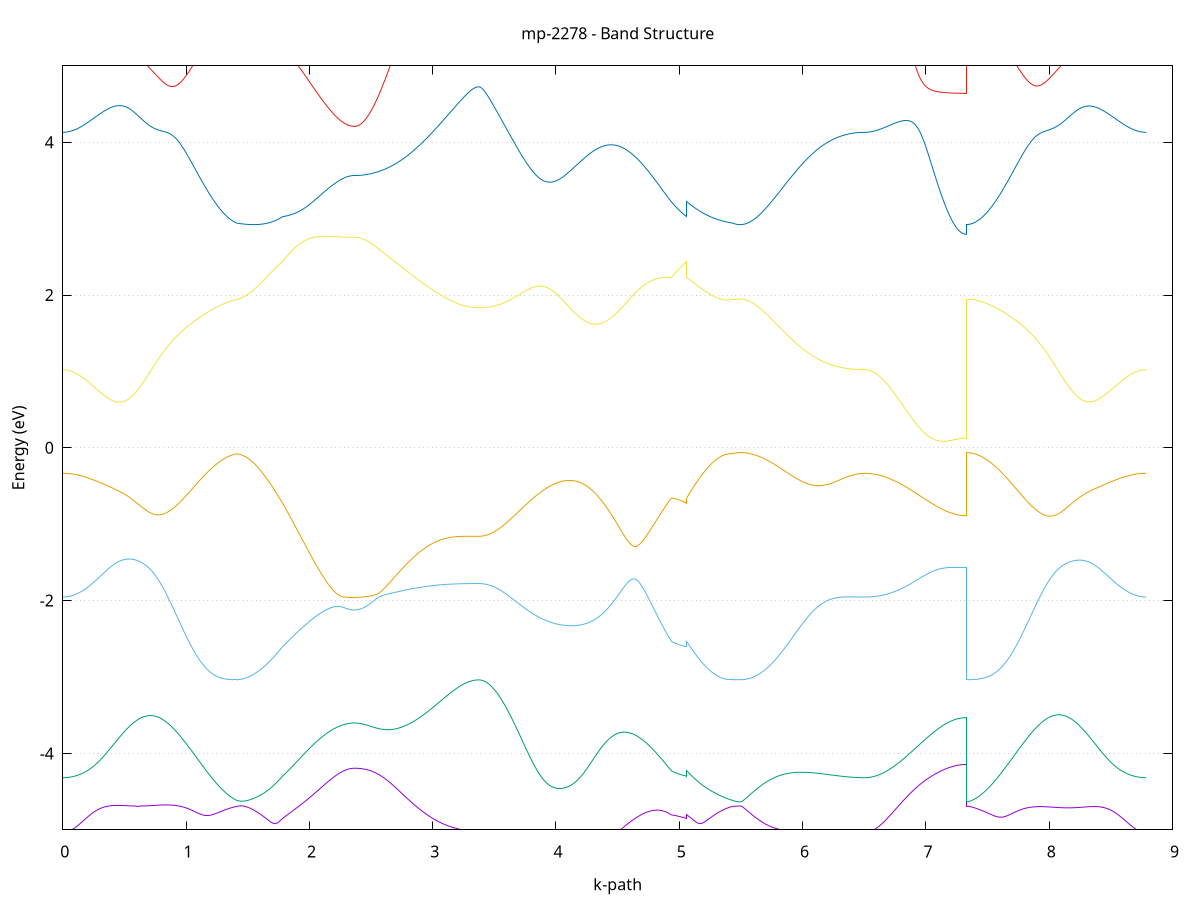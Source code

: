 set title 'mp-2278 - Band Structure'
set xlabel 'k-path'
set ylabel 'Energy (eV)'
set grid y
set yrange [-5:5]
set terminal png size 800,600
set output 'mp-2278_bands_gnuplot.png'
plot '-' using 1:2 with lines notitle, '-' using 1:2 with lines notitle, '-' using 1:2 with lines notitle, '-' using 1:2 with lines notitle, '-' using 1:2 with lines notitle, '-' using 1:2 with lines notitle, '-' using 1:2 with lines notitle, '-' using 1:2 with lines notitle, '-' using 1:2 with lines notitle, '-' using 1:2 with lines notitle, '-' using 1:2 with lines notitle, '-' using 1:2 with lines notitle, '-' using 1:2 with lines notitle, '-' using 1:2 with lines notitle, '-' using 1:2 with lines notitle, '-' using 1:2 with lines notitle, '-' using 1:2 with lines notitle, '-' using 1:2 with lines notitle, '-' using 1:2 with lines notitle, '-' using 1:2 with lines notitle
0.000000 -22.022058
0.010768 -22.022058
0.021536 -22.021758
0.032304 -22.021258
0.043073 -22.020658
0.053841 -22.019758
0.064609 -22.018758
0.075377 -22.017658
0.086145 -22.016258
0.096913 -22.014658
0.107681 -22.012958
0.118450 -22.011058
0.129218 -22.009058
0.139986 -22.006858
0.150754 -22.004458
0.161522 -22.001958
0.172290 -21.999258
0.183058 -21.996458
0.193826 -21.993458
0.204595 -21.990358
0.215363 -21.987158
0.226131 -21.983758
0.236899 -21.980258
0.247667 -21.976658
0.258435 -21.972858
0.269203 -21.969058
0.279972 -21.965158
0.290740 -21.961158
0.301508 -21.956958
0.312276 -21.952758
0.323044 -21.948558
0.333812 -21.944258
0.344580 -21.939858
0.355349 -21.935458
0.366117 -21.930958
0.376885 -21.926458
0.387653 -21.921858
0.398421 -21.917358
0.409189 -21.912758
0.419957 -21.908158
0.430725 -21.903658
0.441494 -21.899058
0.452262 -21.894558
0.463030 -21.890058
0.473798 -21.885658
0.484566 -21.881158
0.495334 -21.876858
0.506102 -21.872558
0.516871 -21.868258
0.527639 -21.864158
0.538407 -21.860058
0.549175 -21.856058
0.559943 -21.852258
0.570711 -21.848458
0.581479 -21.844758
0.592248 -21.841258
0.603016 -21.837858
0.613784 -21.834558
0.624552 -21.831358
0.635320 -21.828358
0.646088 -21.825458
0.656856 -21.822758
0.667625 -21.820158
0.678393 -21.817758
0.689161 -21.815458
0.699929 -21.813358
0.710697 -21.811458
0.721465 -21.809658
0.732233 -21.808058
0.743001 -21.806658
0.753770 -21.805358
0.764538 -21.804258
0.775306 -21.803358
0.786074 -21.802558
0.796842 -21.801958
0.807610 -21.801558
0.818378 -21.801258
0.829147 -21.801258
0.839915 -21.801258
0.850683 -21.801458
0.861451 -21.801858
0.872219 -21.802458
0.882987 -21.803158
0.893755 -21.803958
0.904524 -21.804858
0.915292 -21.805958
0.926060 -21.807158
0.936828 -21.808458
0.947596 -21.809958
0.958364 -21.811458
0.969132 -21.813158
0.979900 -21.814958
0.990669 -21.816758
1.001437 -21.818758
1.012205 -21.820758
1.022973 -21.822758
1.033741 -21.824958
1.044509 -21.827158
1.055277 -21.829358
1.066046 -21.831658
1.076814 -21.833958
1.087582 -21.836358
1.098350 -21.838658
1.109118 -21.841058
1.119886 -21.843458
1.130654 -21.845758
1.141423 -21.848158
1.152191 -21.850458
1.162959 -21.852858
1.173727 -21.855158
1.184495 -21.857458
1.195263 -21.859658
1.206031 -21.861758
1.216800 -21.863958
1.227568 -21.865958
1.238336 -21.867958
1.249104 -21.869958
1.259872 -21.871758
1.270640 -21.873558
1.281408 -21.875258
1.292176 -21.876858
1.302945 -21.878358
1.313713 -21.879758
1.324481 -21.881058
1.335249 -21.882258
1.346017 -21.883358
1.356785 -21.884358
1.367553 -21.885158
1.378322 -21.885958
1.389090 -21.886558
1.399858 -21.887158
1.410626 -21.887558
1.410626 -21.887558
1.426129 -21.887758
1.441632 -21.887758
1.457135 -21.887358
1.472637 -21.886658
1.488140 -21.885758
1.503643 -21.884458
1.519146 -21.882958
1.534649 -21.881058
1.550152 -21.878958
1.565655 -21.876658
1.581158 -21.874058
1.596660 -21.871158
1.612163 -21.868058
1.627666 -21.864758
1.643169 -21.861158
1.658672 -21.857358
1.674175 -21.853458
1.689678 -21.849358
1.705180 -21.845158
1.720683 -21.840758
1.736186 -21.836258
1.751689 -21.831658
1.767192 -21.827058
1.782695 -21.822258
1.782695 -21.822258
1.792929 -21.819958
1.803164 -21.817558
1.813399 -21.815158
1.823633 -21.812758
1.833868 -21.810358
1.844103 -21.807958
1.854337 -21.805458
1.864572 -21.803058
1.874807 -21.800658
1.885041 -21.798258
1.895276 -21.795858
1.905511 -21.793458
1.915745 -21.791058
1.925980 -21.788758
1.936215 -21.786358
1.946449 -21.784058
1.956684 -21.781758
1.966919 -21.779458
1.977153 -21.777158
1.987388 -21.774958
1.997623 -21.772758
2.007857 -21.770558
2.018092 -21.768358
2.028327 -21.766258
2.038561 -21.764158
2.048796 -21.762158
2.059031 -21.760158
2.069265 -21.758158
2.079500 -21.756358
2.089735 -21.754458
2.099969 -21.752658
2.110204 -21.750858
2.120439 -21.749158
2.130674 -21.747558
2.140908 -21.745958
2.151143 -21.744458
2.161378 -21.742958
2.171612 -21.741558
2.181847 -21.740258
2.192082 -21.738958
2.202316 -21.737758
2.212551 -21.736558
2.222786 -21.735558
2.233020 -21.734458
2.243255 -21.733558
2.253490 -21.732658
2.263724 -21.731858
2.273959 -21.731158
2.284194 -21.730458
2.294428 -21.729958
2.304663 -21.729358
2.314898 -21.728958
2.325132 -21.728658
2.335367 -21.728358
2.345602 -21.728158
2.355836 -21.728058
2.366071 -21.727958
2.366071 -21.727958
2.373688 -21.727958
2.381306 -21.728058
2.388923 -21.728158
2.396540 -21.728258
2.404158 -21.728358
2.411775 -21.728458
2.419392 -21.728658
2.427010 -21.728858
2.434627 -21.729058
2.442245 -21.729358
2.449862 -21.729658
2.457479 -21.729958
2.465097 -21.730258
2.472714 -21.730658
2.480331 -21.730958
2.487949 -21.731358
2.495566 -21.731758
2.503183 -21.732258
2.510801 -21.732658
2.518418 -21.733158
2.526035 -21.733658
2.533653 -21.734158
2.541270 -21.734758
2.548888 -21.735258
2.556505 -21.735858
2.564122 -21.736458
2.571740 -21.737158
2.579357 -21.737758
2.586974 -21.738458
2.594592 -21.739158
2.602209 -21.739858
2.609826 -21.740558
2.617444 -21.741258
2.625061 -21.742058
2.632679 -21.742858
2.640296 -21.743658
2.640296 -21.743658
2.648014 -21.744458
2.655731 -21.745258
2.663449 -21.746158
2.671167 -21.747058
2.678884 -21.747858
2.686602 -21.748758
2.694320 -21.749658
2.702037 -21.750558
2.709755 -21.751458
2.717473 -21.752458
2.725190 -21.753358
2.732908 -21.754358
2.740626 -21.755258
2.748343 -21.756258
2.756061 -21.757258
2.763779 -21.758258
2.771496 -21.759258
2.779214 -21.760258
2.786932 -21.761258
2.794649 -21.762258
2.802367 -21.763258
2.810085 -21.764258
2.817803 -21.765258
2.825520 -21.766258
2.833238 -21.767258
2.840956 -21.768358
2.848673 -21.769358
2.856391 -21.770358
2.864109 -21.771358
2.871826 -21.772358
2.879544 -21.773358
2.887262 -21.774358
2.894979 -21.775358
2.902697 -21.776358
2.910415 -21.777358
2.918132 -21.778358
2.925850 -21.779358
2.933568 -21.780258
2.941285 -21.781258
2.949003 -21.782158
2.956721 -21.783158
2.964438 -21.784058
2.972156 -21.785058
2.979874 -21.785958
2.987591 -21.786858
2.995309 -21.787758
3.003027 -21.788658
3.010744 -21.789558
3.018462 -21.790358
3.026180 -21.791258
3.033897 -21.792058
3.041615 -21.792858
3.049333 -21.793658
3.057050 -21.794458
3.064768 -21.795258
3.072486 -21.796058
3.080204 -21.796758
3.087921 -21.797558
3.095639 -21.798258
3.103357 -21.798958
3.111074 -21.799658
3.118792 -21.800358
3.126510 -21.800958
3.134227 -21.801658
3.141945 -21.802258
3.149663 -21.802858
3.157380 -21.803458
3.165098 -21.803958
3.172816 -21.804558
3.180533 -21.805058
3.188251 -21.805558
3.195969 -21.806058
3.203686 -21.806558
3.211404 -21.806958
3.219122 -21.807458
3.226839 -21.807858
3.234557 -21.808258
3.242275 -21.808658
3.249992 -21.808958
3.257710 -21.809258
3.265428 -21.809558
3.273145 -21.809858
3.280863 -21.810158
3.288581 -21.810458
3.296298 -21.810658
3.304016 -21.810858
3.311734 -21.811058
3.319452 -21.811258
3.327169 -21.811358
3.334887 -21.811458
3.342605 -21.811558
3.350322 -21.811658
3.358040 -21.811658
3.365758 -21.811758
3.373475 -21.811758
3.373475 -21.811758
3.388494 -21.811858
3.403512 -21.812358
3.418531 -21.813158
3.433550 -21.814258
3.448568 -21.815658
3.463587 -21.817458
3.478605 -21.819358
3.493624 -21.821658
3.508643 -21.824158
3.523661 -21.826958
3.538680 -21.829958
3.553698 -21.833058
3.568717 -21.836458
3.583736 -21.840058
3.598754 -21.843758
3.613773 -21.847558
3.628791 -21.851558
3.643810 -21.855458
3.658829 -21.859558
3.673847 -21.863658
3.688866 -21.867758
3.703885 -21.871758
3.718903 -21.875758
3.733922 -21.879758
3.748940 -21.883558
3.763959 -21.887358
3.778978 -21.890958
3.793996 -21.894458
3.809015 -21.897758
3.824033 -21.900858
3.839052 -21.903658
3.854071 -21.906358
3.869089 -21.908758
3.884108 -21.910958
3.899126 -21.912858
3.914145 -21.914458
3.929164 -21.915758
3.944182 -21.916758
3.959201 -21.917558
3.974219 -21.917958
3.989238 -21.918058
4.004257 -21.917858
4.019275 -21.917258
4.034294 -21.916358
4.049312 -21.915158
4.064331 -21.913658
4.079350 -21.911858
4.094368 -21.909658
4.109387 -21.907258
4.124405 -21.904458
4.139424 -21.901458
4.154443 -21.898158
4.169461 -21.894658
4.184480 -21.890858
4.199498 -21.886858
4.214517 -21.882558
4.229536 -21.878158
4.244554 -21.873558
4.259573 -21.868858
4.274591 -21.863958
4.289610 -21.858958
4.304629 -21.853858
4.319647 -21.848758
4.334666 -21.843558
4.349684 -21.838458
4.364703 -21.833258
4.379722 -21.828058
4.394740 -21.823058
4.409759 -21.818058
4.424777 -21.813258
4.439796 -21.808558
4.454815 -21.803958
4.469833 -21.799558
4.484852 -21.795358
4.499870 -21.791458
4.514889 -21.787758
4.529908 -21.784358
4.544926 -21.781258
4.559945 -21.778358
4.574963 -21.775858
4.589982 -21.773658
4.605001 -21.771858
4.620019 -21.770358
4.635038 -21.769158
4.650057 -21.768358
4.665075 -21.767958
4.680094 -21.767858
4.695112 -21.768158
4.710131 -21.768758
4.725150 -21.769858
4.740168 -21.771158
4.755187 -21.772858
4.770205 -21.774858
4.785224 -21.777158
4.800243 -21.779758
4.815261 -21.782558
4.830280 -21.785658
4.845298 -21.789058
4.860317 -21.792658
4.875336 -21.796358
4.890354 -21.800258
4.905373 -21.804358
4.920391 -21.808558
4.935410 -21.812858
4.935410 -21.812858
4.943197 -21.813458
4.950984 -21.814058
4.958771 -21.814658
4.966558 -21.815158
4.974344 -21.815758
4.982131 -21.816358
4.989918 -21.816958
4.997705 -21.817558
5.005492 -21.818158
5.013279 -21.818758
5.021066 -21.819358
5.028853 -21.819958
5.036640 -21.820558
5.044427 -21.821058
5.052213 -21.821658
5.060000 -21.822258
5.060000 -21.812858
5.075503 -21.817358
5.091006 -21.821858
5.106509 -21.826358
5.122012 -21.830858
5.137515 -21.835258
5.153017 -21.839658
5.168520 -21.843958
5.184023 -21.848058
5.199526 -21.852058
5.215029 -21.855958
5.230532 -21.859658
5.246035 -21.863258
5.261538 -21.866658
5.277040 -21.869758
5.292543 -21.872758
5.308046 -21.875458
5.323549 -21.877858
5.339052 -21.880058
5.354555 -21.882058
5.370058 -21.883658
5.385560 -21.885058
5.401063 -21.886158
5.416566 -21.887058
5.432069 -21.887558
5.432069 -21.887558
5.439856 -21.887758
5.447643 -21.887858
5.455430 -21.887958
5.463217 -21.888058
5.471004 -21.888158
5.478790 -21.888158
5.486577 -21.888258
5.494364 -21.888258
5.494364 -21.888258
5.502054 -21.888258
5.509744 -21.888358
5.517435 -21.888458
5.525125 -21.888558
5.532815 -21.888758
5.540505 -21.888958
5.548195 -21.889158
5.555885 -21.889458
5.563575 -21.889758
5.571265 -21.890058
5.578955 -21.890458
5.586646 -21.890958
5.594336 -21.891358
5.602026 -21.891858
5.609716 -21.892458
5.617406 -21.892958
5.625096 -21.893558
5.632786 -21.894258
5.640476 -21.894858
5.648166 -21.895558
5.655857 -21.896258
5.663547 -21.897058
5.671237 -21.897858
5.678927 -21.898658
5.686617 -21.899558
5.694307 -21.900458
5.701997 -21.901458
5.709687 -21.902358
5.717377 -21.903358
5.725068 -21.904358
5.732758 -21.905458
5.740448 -21.906458
5.748138 -21.907558
5.755828 -21.908758
5.763518 -21.909858
5.771208 -21.911058
5.778898 -21.912258
5.786588 -21.913458
5.794278 -21.914758
5.801969 -21.916058
5.809659 -21.917358
5.817349 -21.918658
5.825039 -21.919958
5.832729 -21.921358
5.840419 -21.922758
5.848109 -21.924158
5.855799 -21.925558
5.863489 -21.926958
5.871180 -21.928458
5.878870 -21.929958
5.886560 -21.931358
5.894250 -21.932858
5.901940 -21.934458
5.909630 -21.935958
5.917320 -21.937458
5.925010 -21.939058
5.932700 -21.940558
5.940391 -21.942158
5.948081 -21.943758
5.955771 -21.945258
5.963461 -21.946858
5.971151 -21.948458
5.978841 -21.950058
5.986531 -21.951658
5.994221 -21.953258
6.001911 -21.954858
6.009602 -21.956458
6.017292 -21.958058
6.024982 -21.959658
6.032672 -21.961258
6.040362 -21.962858
6.048052 -21.964458
6.055742 -21.966058
6.063432 -21.967658
6.071122 -21.969258
6.078813 -21.970858
6.086503 -21.972458
6.094193 -21.974058
6.101883 -21.975558
6.109573 -21.977058
6.117263 -21.978558
6.124953 -21.980058
6.132643 -21.981558
6.140333 -21.983058
6.148024 -21.984558
6.155714 -21.985958
6.163404 -21.987358
6.171094 -21.988758
6.178784 -21.990158
6.186474 -21.991558
6.194164 -21.992958
6.201854 -21.994258
6.209544 -21.995558
6.217235 -21.996858
6.224925 -21.998058
6.232615 -21.999358
6.240305 -22.000558
6.247995 -22.001758
6.255685 -22.002858
6.263375 -22.004058
6.271065 -22.005158
6.278755 -22.006158
6.286445 -22.007258
6.294136 -22.008258
6.301826 -22.009258
6.309516 -22.010158
6.317206 -22.011058
6.324896 -22.011958
6.332586 -22.012758
6.340276 -22.013558
6.347966 -22.014258
6.355656 -22.015058
6.363347 -22.015758
6.371037 -22.016358
6.378727 -22.016958
6.386417 -22.017558
6.394107 -22.018158
6.401797 -22.018758
6.409487 -22.019158
6.417177 -22.019658
6.424867 -22.020058
6.432558 -22.020458
6.440248 -22.020758
6.447938 -22.021058
6.455628 -22.021358
6.463318 -22.021558
6.471008 -22.021758
6.478698 -22.021858
6.486388 -22.022058
6.494078 -22.022058
6.501769 -22.022058
6.501769 -22.022058
6.510443 -22.022058
6.519117 -22.021858
6.527791 -22.021558
6.536465 -22.021258
6.545140 -22.020758
6.553814 -22.020158
6.562488 -22.019358
6.571162 -22.018558
6.579836 -22.017558
6.588511 -22.016458
6.597185 -22.015258
6.605859 -22.013958
6.614533 -22.012658
6.623207 -22.011158
6.631882 -22.009558
6.640556 -22.007858
6.649230 -22.006158
6.657904 -22.004258
6.666578 -22.002258
6.675253 -22.000158
6.683927 -21.997958
6.692601 -21.995658
6.701275 -21.993358
6.709949 -21.990858
6.718624 -21.988358
6.727298 -21.985758
6.735972 -21.983058
6.744646 -21.980358
6.753320 -21.977458
6.761995 -21.974558
6.770669 -21.971558
6.779343 -21.968558
6.788017 -21.965458
6.796691 -21.962258
6.805366 -21.959058
6.814040 -21.955758
6.822714 -21.952358
6.831388 -21.949058
6.840062 -21.945558
6.848737 -21.942158
6.857411 -21.938658
6.866085 -21.935058
6.874759 -21.931558
6.883433 -21.927958
6.892108 -21.924258
6.900782 -21.920658
6.909456 -21.917058
6.918130 -21.913358
6.926804 -21.909658
6.935479 -21.905958
6.944153 -21.902358
6.952827 -21.898658
6.961501 -21.894958
6.970175 -21.891358
6.978850 -21.887658
6.987524 -21.884058
6.996198 -21.880558
7.004872 -21.876958
7.013546 -21.873458
7.022220 -21.869958
7.030895 -21.866558
7.039569 -21.863158
7.048243 -21.859858
7.056917 -21.856558
7.065591 -21.853258
7.074266 -21.850158
7.082940 -21.847058
7.091614 -21.843958
7.100288 -21.840958
7.108962 -21.838158
7.117637 -21.835358
7.126311 -21.832658
7.134985 -21.830058
7.143659 -21.827458
7.152333 -21.825058
7.161008 -21.822658
7.169682 -21.820458
7.178356 -21.818358
7.187030 -21.816258
7.195704 -21.814358
7.204379 -21.812558
7.213053 -21.810858
7.221727 -21.809258
7.230401 -21.807758
7.239075 -21.806458
7.247750 -21.805258
7.256424 -21.804158
7.265098 -21.803158
7.273772 -21.802258
7.282446 -21.801558
7.291121 -21.800958
7.299795 -21.800558
7.308469 -21.800258
7.317143 -21.800058
7.325817 -21.799958
7.325817 -21.888258
7.340282 -21.888158
7.354746 -21.887758
7.369210 -21.887258
7.383674 -21.886458
7.398138 -21.885558
7.412602 -21.884458
7.427066 -21.883058
7.441530 -21.881558
7.455994 -21.879858
7.470458 -21.877858
7.484922 -21.875858
7.499386 -21.873558
7.513850 -21.871158
7.528314 -21.868658
7.542779 -21.865958
7.557243 -21.863258
7.571707 -21.860358
7.586171 -21.857358
7.600635 -21.854358
7.615099 -21.851158
7.629563 -21.848058
7.644027 -21.844858
7.658491 -21.841658
7.672955 -21.838458
7.687419 -21.835358
7.701883 -21.832158
7.716347 -21.829158
7.730811 -21.826158
7.745276 -21.823158
7.759740 -21.820358
7.774204 -21.817658
7.788668 -21.815058
7.803132 -21.812658
7.817596 -21.810358
7.832060 -21.808358
7.846524 -21.806458
7.860988 -21.804758
7.875452 -21.803358
7.889916 -21.802158
7.904380 -21.801258
7.918844 -21.800558
7.933308 -21.800158
7.947773 -21.799958
7.962237 -21.800158
7.976701 -21.800558
7.991165 -21.801358
8.005629 -21.802358
8.020093 -21.803758
8.034557 -21.805358
8.049021 -21.807258
8.063485 -21.809458
8.077949 -21.812058
8.092413 -21.814858
8.106877 -21.817958
8.121341 -21.821358
8.135805 -21.824958
8.150270 -21.828858
8.164734 -21.833058
8.179198 -21.837558
8.193662 -21.842158
8.208126 -21.846958
8.222590 -21.852058
8.237054 -21.857258
8.251518 -21.862658
8.265982 -21.868158
8.280446 -21.873858
8.294910 -21.879658
8.309374 -21.885558
8.323838 -21.891558
8.338302 -21.897558
8.352767 -21.903658
8.367231 -21.909758
8.381695 -21.915858
8.396159 -21.921958
8.410623 -21.927958
8.425087 -21.933958
8.439551 -21.939858
8.454015 -21.945758
8.468479 -21.951458
8.482943 -21.957058
8.497407 -21.962558
8.511871 -21.967858
8.526335 -21.972958
8.540799 -21.977858
8.555264 -21.982658
8.569728 -21.987158
8.584192 -21.991458
8.598656 -21.995558
8.613120 -21.999358
8.627584 -22.002858
8.642048 -22.006058
8.656512 -22.009058
8.670976 -22.011758
8.685440 -22.014158
8.699904 -22.016258
8.714368 -22.018058
8.728832 -22.019458
8.743296 -22.020658
8.757761 -22.021458
8.772225 -22.021958
8.786689 -22.022058
e
0.000000 -15.409258
0.010768 -15.409558
0.021536 -15.410558
0.032304 -15.412258
0.043073 -15.414658
0.053841 -15.417658
0.064609 -15.421258
0.075377 -15.425558
0.086145 -15.430458
0.096913 -15.435958
0.107681 -15.442058
0.118450 -15.448858
0.129218 -15.456158
0.139986 -15.463958
0.150754 -15.472458
0.161522 -15.481258
0.172290 -15.490758
0.183058 -15.500558
0.193826 -15.510958
0.204595 -15.521658
0.215363 -15.532858
0.226131 -15.544358
0.236899 -15.556258
0.247667 -15.568458
0.258435 -15.580958
0.269203 -15.593758
0.279972 -15.606858
0.290740 -15.620058
0.301508 -15.633558
0.312276 -15.647058
0.323044 -15.660858
0.333812 -15.674758
0.344580 -15.688658
0.355349 -15.702658
0.366117 -15.716658
0.376885 -15.730658
0.387653 -15.744658
0.398421 -15.758558
0.409189 -15.772458
0.419957 -15.786158
0.430725 -15.799758
0.441494 -15.813258
0.452262 -15.826558
0.463030 -15.839658
0.473798 -15.852458
0.484566 -15.865058
0.495334 -15.877458
0.506102 -15.889458
0.516871 -15.901258
0.527639 -15.912658
0.538407 -15.923658
0.549175 -15.934358
0.559943 -15.944758
0.570711 -15.954658
0.581479 -15.964158
0.592248 -15.973258
0.603016 -15.981858
0.613784 -15.990058
0.624552 -15.997758
0.635320 -16.005058
0.646088 -16.011858
0.656856 -16.018058
0.667625 -16.023858
0.678393 -16.029158
0.689161 -16.033858
0.699929 -16.038058
0.710697 -16.041858
0.721465 -16.045058
0.732233 -16.047658
0.743001 -16.049858
0.753770 -16.051358
0.764538 -16.052558
0.775306 -16.053058
0.786074 -16.053158
0.796842 -16.052658
0.807610 -16.051758
0.818378 -16.050258
0.829147 -16.048358
0.839915 -16.045958
0.850683 -16.042958
0.861451 -16.039658
0.872219 -16.035858
0.882987 -16.031558
0.893755 -16.026958
0.904524 -16.021858
0.915292 -16.016358
0.926060 -16.010558
0.936828 -16.004258
0.947596 -15.997758
0.958364 -15.990758
0.969132 -15.983658
0.979900 -15.976158
0.990669 -15.968358
1.001437 -15.960358
1.012205 -15.952158
1.022973 -15.943658
1.033741 -15.935058
1.044509 -15.926258
1.055277 -15.917358
1.066046 -15.908258
1.076814 -15.899058
1.087582 -15.889858
1.098350 -15.880658
1.109118 -15.871358
1.119886 -15.862058
1.130654 -15.852758
1.141423 -15.843458
1.152191 -15.834258
1.162959 -15.825258
1.173727 -15.816258
1.184495 -15.807458
1.195263 -15.798758
1.206031 -15.790258
1.216800 -15.781958
1.227568 -15.773858
1.238336 -15.766058
1.249104 -15.758458
1.259872 -15.751158
1.270640 -15.744158
1.281408 -15.737458
1.292176 -15.731158
1.302945 -15.725158
1.313713 -15.719558
1.324481 -15.714258
1.335249 -15.709458
1.346017 -15.704958
1.356785 -15.700958
1.367553 -15.697358
1.378322 -15.694158
1.389090 -15.691458
1.399858 -15.689258
1.410626 -15.687458
1.410626 -15.687458
1.426129 -15.685858
1.441632 -15.685058
1.457135 -15.685058
1.472637 -15.685958
1.488140 -15.687558
1.503643 -15.689958
1.519146 -15.693058
1.534649 -15.697058
1.550152 -15.701758
1.565655 -15.707058
1.581158 -15.713158
1.596660 -15.719858
1.612163 -15.727158
1.627666 -15.734958
1.643169 -15.743358
1.658672 -15.752258
1.674175 -15.761458
1.689678 -15.771158
1.705180 -15.781158
1.720683 -15.791458
1.736186 -15.801958
1.751689 -15.812658
1.767192 -15.823458
1.782695 -15.834358
1.782695 -15.834358
1.792929 -15.838258
1.803164 -15.842258
1.813399 -15.846158
1.823633 -15.850158
1.833868 -15.854058
1.844103 -15.857958
1.854337 -15.861758
1.864572 -15.865658
1.874807 -15.869458
1.885041 -15.873258
1.895276 -15.877058
1.905511 -15.880758
1.915745 -15.884458
1.925980 -15.888158
1.936215 -15.891758
1.946449 -15.895358
1.956684 -15.898858
1.966919 -15.902358
1.977153 -15.905758
1.987388 -15.909158
1.997623 -15.912458
2.007857 -15.915658
2.018092 -15.918758
2.028327 -15.921958
2.038561 -15.924958
2.048796 -15.927958
2.059031 -15.930858
2.069265 -15.933658
2.079500 -15.936358
2.089735 -15.939058
2.099969 -15.941658
2.110204 -15.944158
2.120439 -15.946558
2.130674 -15.948958
2.140908 -15.951158
2.151143 -15.953358
2.161378 -15.955458
2.171612 -15.957458
2.181847 -15.959258
2.192082 -15.961058
2.202316 -15.962758
2.212551 -15.964358
2.222786 -15.965858
2.233020 -15.967258
2.243255 -15.968558
2.253490 -15.969758
2.263724 -15.970958
2.273959 -15.971958
2.284194 -15.972858
2.294428 -15.973658
2.304663 -15.974258
2.314898 -15.974858
2.325132 -15.975358
2.335367 -15.975758
2.345602 -15.975958
2.355836 -15.976158
2.366071 -15.976158
2.366071 -15.976158
2.373688 -15.976158
2.381306 -15.976058
2.388923 -15.975958
2.396540 -15.975858
2.404158 -15.975658
2.411775 -15.975458
2.419392 -15.975158
2.427010 -15.974858
2.434627 -15.974458
2.442245 -15.974158
2.449862 -15.973658
2.457479 -15.973258
2.465097 -15.972658
2.472714 -15.972158
2.480331 -15.971558
2.487949 -15.970958
2.495566 -15.970258
2.503183 -15.969558
2.510801 -15.968858
2.518418 -15.968058
2.526035 -15.967258
2.533653 -15.966458
2.541270 -15.965558
2.548888 -15.964658
2.556505 -15.963758
2.564122 -15.962758
2.571740 -15.961758
2.579357 -15.960758
2.586974 -15.959658
2.594592 -15.958558
2.602209 -15.957458
2.609826 -15.956358
2.617444 -15.955258
2.625061 -15.954058
2.632679 -15.952858
2.640296 -15.951558
2.640296 -15.951558
2.648014 -15.950358
2.655731 -15.949058
2.663449 -15.947758
2.671167 -15.946558
2.678884 -15.945258
2.686602 -15.943858
2.694320 -15.942558
2.702037 -15.941158
2.709755 -15.939858
2.717473 -15.938458
2.725190 -15.937058
2.732908 -15.935658
2.740626 -15.934258
2.748343 -15.932858
2.756061 -15.931558
2.763779 -15.930158
2.771496 -15.928758
2.779214 -15.927258
2.786932 -15.925858
2.794649 -15.924458
2.802367 -15.923058
2.810085 -15.921658
2.817803 -15.920258
2.825520 -15.918858
2.833238 -15.917458
2.840956 -15.916058
2.848673 -15.914758
2.856391 -15.913358
2.864109 -15.912058
2.871826 -15.910658
2.879544 -15.909358
2.887262 -15.907958
2.894979 -15.906658
2.902697 -15.905458
2.910415 -15.904158
2.918132 -15.902858
2.925850 -15.901658
2.933568 -15.900358
2.941285 -15.899158
2.949003 -15.897958
2.956721 -15.896758
2.964438 -15.895658
2.972156 -15.894458
2.979874 -15.893358
2.987591 -15.892258
2.995309 -15.891158
3.003027 -15.890158
3.010744 -15.889058
3.018462 -15.888058
3.026180 -15.887058
3.033897 -15.886058
3.041615 -15.885158
3.049333 -15.884158
3.057050 -15.883258
3.064768 -15.882358
3.072486 -15.881458
3.080204 -15.880658
3.087921 -15.879858
3.095639 -15.879058
3.103357 -15.878258
3.111074 -15.877558
3.118792 -15.876858
3.126510 -15.876158
3.134227 -15.875458
3.141945 -15.874758
3.149663 -15.874158
3.157380 -15.873458
3.165098 -15.872858
3.172816 -15.872258
3.180533 -15.871758
3.188251 -15.871258
3.195969 -15.870758
3.203686 -15.870258
3.211404 -15.869858
3.219122 -15.869358
3.226839 -15.868958
3.234557 -15.868558
3.242275 -15.868258
3.249992 -15.867858
3.257710 -15.867558
3.265428 -15.867258
3.273145 -15.866958
3.280863 -15.866758
3.288581 -15.866458
3.296298 -15.866258
3.304016 -15.866058
3.311734 -15.865858
3.319452 -15.865758
3.327169 -15.865558
3.334887 -15.865458
3.342605 -15.865358
3.350322 -15.865358
3.358040 -15.865258
3.365758 -15.865258
3.373475 -15.865258
3.373475 -15.865258
3.388494 -15.864758
3.403512 -15.863258
3.418531 -15.860758
3.433550 -15.857258
3.448568 -15.852858
3.463587 -15.847458
3.478605 -15.841158
3.493624 -15.833958
3.508643 -15.825958
3.523661 -15.817158
3.538680 -15.807658
3.553698 -15.797458
3.568717 -15.786558
3.583736 -15.775158
3.598754 -15.763258
3.613773 -15.750858
3.628791 -15.738058
3.643810 -15.725058
3.658829 -15.711858
3.673847 -15.698358
3.688866 -15.684958
3.703885 -15.671458
3.718903 -15.658158
3.733922 -15.644958
3.748940 -15.631958
3.763959 -15.619358
3.778978 -15.607158
3.793996 -15.595458
3.809015 -15.584358
3.824033 -15.573858
3.839052 -15.563958
3.854071 -15.554958
3.869089 -15.546758
3.884108 -15.539358
3.899126 -15.533058
3.914145 -15.527658
3.929164 -15.523358
3.944182 -15.520058
3.959201 -15.517858
3.974219 -15.516858
3.989238 -15.516958
4.004257 -15.518158
4.019275 -15.520558
4.034294 -15.524058
4.049312 -15.528758
4.064331 -15.534558
4.079350 -15.541358
4.094368 -15.549358
4.109387 -15.558258
4.124405 -15.568258
4.139424 -15.579158
4.154443 -15.590958
4.169461 -15.603558
4.184480 -15.616858
4.199498 -15.630858
4.214517 -15.645558
4.229536 -15.660858
4.244554 -15.676558
4.259573 -15.692758
4.274591 -15.709258
4.289610 -15.725958
4.304629 -15.742858
4.319647 -15.759858
4.334666 -15.776858
4.349684 -15.793858
4.364703 -15.810658
4.379722 -15.827258
4.394740 -15.843558
4.409759 -15.859458
4.424777 -15.874958
4.439796 -15.889958
4.454815 -15.904358
4.469833 -15.918158
4.484852 -15.931258
4.499870 -15.943558
4.514889 -15.955058
4.529908 -15.965758
4.544926 -15.975558
4.559945 -15.984358
4.574963 -15.992258
4.589982 -15.999158
4.605001 -16.004958
4.620019 -16.009858
4.635038 -16.013558
4.650057 -16.016258
4.665075 -16.017958
4.680094 -16.018558
4.695112 -16.018058
4.710131 -16.016558
4.725150 -16.014058
4.740168 -16.010558
4.755187 -16.006058
4.770205 -16.000658
4.785224 -15.994258
4.800243 -15.987058
4.815261 -15.979058
4.830280 -15.970258
4.845298 -15.960758
4.860317 -15.950658
4.875336 -15.939858
4.890354 -15.928658
4.905373 -15.916958
4.920391 -15.904858
4.935410 -15.892458
4.935410 -15.892458
4.943197 -15.888758
4.950984 -15.884958
4.958771 -15.881258
4.966558 -15.877558
4.974344 -15.873858
4.982131 -15.870158
4.989918 -15.866458
4.997705 -15.862858
5.005492 -15.859258
5.013279 -15.855558
5.021066 -15.851958
5.028853 -15.848458
5.036640 -15.844858
5.044427 -15.841358
5.052213 -15.837758
5.060000 -15.834358
5.060000 -15.892458
5.075503 -15.881658
5.091006 -15.870658
5.106509 -15.859458
5.122012 -15.848258
5.137515 -15.837058
5.153017 -15.825758
5.168520 -15.814558
5.184023 -15.803558
5.199526 -15.792858
5.215029 -15.782258
5.230532 -15.772058
5.246035 -15.762158
5.261538 -15.752758
5.277040 -15.743658
5.292543 -15.735158
5.308046 -15.727158
5.323549 -15.719758
5.339052 -15.713058
5.354555 -15.706958
5.370058 -15.701558
5.385560 -15.696958
5.401063 -15.692958
5.416566 -15.689858
5.432069 -15.687458
5.432069 -15.687458
5.439856 -15.686858
5.447643 -15.686258
5.455430 -15.685758
5.463217 -15.685458
5.471004 -15.685158
5.478790 -15.684958
5.486577 -15.684858
5.494364 -15.684758
5.494364 -15.684758
5.502054 -15.684758
5.509744 -15.684658
5.517435 -15.684458
5.525125 -15.684258
5.532815 -15.683958
5.540505 -15.683658
5.548195 -15.683158
5.555885 -15.682758
5.563575 -15.682258
5.571265 -15.681658
5.578955 -15.680958
5.586646 -15.680358
5.594336 -15.679558
5.602026 -15.678758
5.609716 -15.677758
5.617406 -15.676858
5.625096 -15.675758
5.632786 -15.674758
5.640476 -15.673558
5.648166 -15.672358
5.655857 -15.671058
5.663547 -15.669758
5.671237 -15.668358
5.678927 -15.666858
5.686617 -15.665358
5.694307 -15.663858
5.701997 -15.662158
5.709687 -15.660458
5.717377 -15.658758
5.725068 -15.656958
5.732758 -15.655058
5.740448 -15.653158
5.748138 -15.651158
5.755828 -15.649158
5.763518 -15.647058
5.771208 -15.644958
5.778898 -15.642758
5.786588 -15.640558
5.794278 -15.638258
5.801969 -15.635958
5.809659 -15.633558
5.817349 -15.631058
5.825039 -15.628558
5.832729 -15.626058
5.840419 -15.623458
5.848109 -15.620858
5.855799 -15.618158
5.863489 -15.615458
5.871180 -15.612658
5.878870 -15.609858
5.886560 -15.607058
5.894250 -15.604158
5.901940 -15.601258
5.909630 -15.598258
5.917320 -15.595258
5.925010 -15.592258
5.932700 -15.589158
5.940391 -15.586158
5.948081 -15.582958
5.955771 -15.579858
5.963461 -15.576658
5.971151 -15.573458
5.978841 -15.570258
5.986531 -15.566958
5.994221 -15.563758
6.001911 -15.560458
6.009602 -15.557158
6.017292 -15.553858
6.024982 -15.550458
6.032672 -15.547158
6.040362 -15.543758
6.048052 -15.540358
6.055742 -15.537058
6.063432 -15.533658
6.071122 -15.530358
6.078813 -15.526958
6.086503 -15.523658
6.094193 -15.520258
6.101883 -15.516958
6.109573 -15.513558
6.117263 -15.510258
6.124953 -15.506958
6.132643 -15.503658
6.140333 -15.500458
6.148024 -15.497158
6.155714 -15.493958
6.163404 -15.490758
6.171094 -15.487558
6.178784 -15.484458
6.186474 -15.481358
6.194164 -15.478258
6.201854 -15.475258
6.209544 -15.472358
6.217235 -15.469358
6.224925 -15.466558
6.232615 -15.463658
6.240305 -15.460858
6.247995 -15.458158
6.255685 -15.455458
6.263375 -15.452858
6.271065 -15.450258
6.278755 -15.447758
6.286445 -15.445258
6.294136 -15.442858
6.301826 -15.440558
6.309516 -15.438358
6.317206 -15.436158
6.324896 -15.434058
6.332586 -15.432058
6.340276 -15.430058
6.347966 -15.428158
6.355656 -15.426358
6.363347 -15.424658
6.371037 -15.423058
6.378727 -15.421458
6.386417 -15.419958
6.394107 -15.418658
6.401797 -15.417458
6.409487 -15.416258
6.417177 -15.415058
6.424867 -15.414058
6.432558 -15.413158
6.440248 -15.412358
6.447938 -15.411658
6.455628 -15.411058
6.463318 -15.410458
6.471008 -15.410058
6.478698 -15.409658
6.486388 -15.409458
6.494078 -15.409258
6.501769 -15.409258
6.501769 -15.409258
6.510443 -15.409558
6.519117 -15.410258
6.527791 -15.411558
6.536465 -15.413258
6.545140 -15.415558
6.553814 -15.418358
6.562488 -15.421558
6.571162 -15.425258
6.579836 -15.429458
6.588511 -15.434058
6.597185 -15.439158
6.605859 -15.444758
6.614533 -15.450858
6.623207 -15.457358
6.631882 -15.464258
6.640556 -15.471558
6.649230 -15.479358
6.657904 -15.487458
6.666578 -15.495958
6.675253 -15.504858
6.683927 -15.514058
6.692601 -15.523658
6.701275 -15.533658
6.709949 -15.543858
6.718624 -15.554458
6.727298 -15.565458
6.735972 -15.576558
6.744646 -15.588058
6.753320 -15.599658
6.761995 -15.611658
6.770669 -15.623758
6.779343 -15.636158
6.788017 -15.648658
6.796691 -15.661458
6.805366 -15.674358
6.814040 -15.687358
6.822714 -15.700558
6.831388 -15.713858
6.840062 -15.727258
6.848737 -15.740758
6.857411 -15.754258
6.866085 -15.767858
6.874759 -15.781558
6.883433 -15.795158
6.892108 -15.808858
6.900782 -15.822558
6.909456 -15.836258
6.918130 -15.849858
6.926804 -15.863358
6.935479 -15.876958
6.944153 -15.890358
6.952827 -15.903758
6.961501 -15.916958
6.970175 -15.930058
6.978850 -15.943158
6.987524 -15.955958
6.996198 -15.968658
7.004872 -15.981258
7.013546 -15.993658
7.022220 -16.005758
7.030895 -16.017758
7.039569 -16.029558
7.048243 -16.041158
7.056917 -16.052458
7.065591 -16.063458
7.074266 -16.074258
7.082940 -16.084758
7.091614 -16.095058
7.100288 -16.104958
7.108962 -16.114658
7.117637 -16.124058
7.126311 -16.133158
7.134985 -16.141858
7.143659 -16.150258
7.152333 -16.158358
7.161008 -16.166058
7.169682 -16.173458
7.178356 -16.180458
7.187030 -16.187058
7.195704 -16.193358
7.204379 -16.199258
7.213053 -16.204758
7.221727 -16.209858
7.230401 -16.214558
7.239075 -16.218958
7.247750 -16.222858
7.256424 -16.226358
7.265098 -16.229458
7.273772 -16.232258
7.282446 -16.234558
7.291121 -16.236358
7.299795 -16.237858
7.308469 -16.238858
7.317143 -16.239558
7.325817 -16.239758
7.325817 -15.684758
7.340282 -15.685158
7.354746 -15.686458
7.369210 -15.688558
7.383674 -15.691358
7.398138 -15.695058
7.412602 -15.699558
7.427066 -15.704858
7.441530 -15.710858
7.455994 -15.717558
7.470458 -15.724958
7.484922 -15.733058
7.499386 -15.741658
7.513850 -15.750858
7.528314 -15.760658
7.542779 -15.770958
7.557243 -15.781658
7.571707 -15.792658
7.586171 -15.804158
7.600635 -15.815858
7.615099 -15.827858
7.629563 -15.839958
7.644027 -15.852258
7.658491 -15.864658
7.672955 -15.877058
7.687419 -15.889458
7.701883 -15.901658
7.716347 -15.913858
7.730811 -15.925758
7.745276 -15.937458
7.759740 -15.948858
7.774204 -15.959958
7.788668 -15.970558
7.803132 -15.980758
7.817596 -15.990458
7.832060 -15.999658
7.846524 -16.008258
7.860988 -16.016158
7.875452 -16.023458
7.889916 -16.029958
7.904380 -16.035858
7.918844 -16.040858
7.933308 -16.045058
7.947773 -16.048558
7.962237 -16.051158
7.976701 -16.052858
7.991165 -16.053658
8.005629 -16.053658
8.020093 -16.052558
8.034557 -16.050658
8.049021 -16.047858
8.063485 -16.044058
8.077949 -16.039358
8.092413 -16.033758
8.106877 -16.027158
8.121341 -16.019758
8.135805 -16.011458
8.150270 -16.002258
8.164734 -15.992158
8.179198 -15.981258
8.193662 -15.969658
8.208126 -15.957158
8.222590 -15.943958
8.237054 -15.930058
8.251518 -15.915558
8.265982 -15.900358
8.280446 -15.884658
8.294910 -15.868358
8.309374 -15.851558
8.323838 -15.834358
8.338302 -15.816758
8.352767 -15.798858
8.367231 -15.780758
8.381695 -15.762358
8.396159 -15.743758
8.410623 -15.725158
8.425087 -15.706458
8.439551 -15.687858
8.454015 -15.669358
8.468479 -15.650958
8.482943 -15.632858
8.497407 -15.615058
8.511871 -15.597558
8.526335 -15.580458
8.540799 -15.563858
8.555264 -15.547858
8.569728 -15.532458
8.584192 -15.517658
8.598656 -15.503658
8.613120 -15.490458
8.627584 -15.478058
8.642048 -15.466558
8.656512 -15.455958
8.670976 -15.446358
8.685440 -15.437858
8.699904 -15.430358
8.714368 -15.423958
8.728832 -15.418758
8.743296 -15.414658
8.757761 -15.411658
8.772225 -15.409858
8.786689 -15.409258
e
0.000000 -8.652058
0.010768 -8.651458
0.021536 -8.649558
0.032304 -8.646458
0.043073 -8.642058
0.053841 -8.636458
0.064609 -8.629658
0.075377 -8.621558
0.086145 -8.612358
0.096913 -8.601858
0.107681 -8.590158
0.118450 -8.577358
0.129218 -8.563358
0.139986 -8.548258
0.150754 -8.532058
0.161522 -8.514658
0.172290 -8.496258
0.183058 -8.476758
0.193826 -8.456258
0.204595 -8.434658
0.215363 -8.412058
0.226131 -8.388558
0.236899 -8.364058
0.247667 -8.338658
0.258435 -8.312458
0.269203 -8.285258
0.279972 -8.257258
0.290740 -8.228458
0.301508 -8.198958
0.312276 -8.168558
0.323044 -8.137558
0.333812 -8.105858
0.344580 -8.073458
0.355349 -8.040458
0.366117 -8.006858
0.376885 -7.972758
0.387653 -7.938158
0.398421 -7.903058
0.409189 -7.867658
0.419957 -7.831858
0.430725 -7.795958
0.441494 -7.759958
0.452262 -7.724358
0.463030 -7.689358
0.473798 -7.656258
0.484566 -7.627258
0.495334 -7.607058
0.506102 -7.599658
0.516871 -7.602458
0.527639 -7.610558
0.538407 -7.620758
0.549175 -7.631958
0.559943 -7.643458
0.570711 -7.654958
0.581479 -7.666458
0.592248 -7.677658
0.603016 -7.688558
0.613784 -7.699158
0.624552 -7.709458
0.635320 -7.719358
0.646088 -7.728858
0.656856 -7.738058
0.667625 -7.746858
0.678393 -7.755258
0.689161 -7.763358
0.699929 -7.771058
0.710697 -7.778458
0.721465 -7.785458
0.732233 -7.792058
0.743001 -7.798458
0.753770 -7.804558
0.764538 -7.810258
0.775306 -7.815758
0.786074 -7.821058
0.796842 -7.826058
0.807610 -7.830958
0.818378 -7.835658
0.829147 -7.840258
0.839915 -7.844658
0.850683 -7.849158
0.861451 -7.853458
0.872219 -7.857858
0.882987 -7.862358
0.893755 -7.866858
0.904524 -7.871558
0.915292 -7.876458
0.926060 -7.881458
0.936828 -7.886858
0.947596 -7.892458
0.958364 -7.898358
0.969132 -7.904658
0.979900 -7.911258
0.990669 -7.918358
1.001437 -7.925758
1.012205 -7.933658
1.022973 -7.941958
1.033741 -7.950658
1.044509 -7.959758
1.055277 -7.969258
1.066046 -7.979158
1.076814 -7.989358
1.087582 -7.999758
1.098350 -8.010558
1.109118 -8.021558
1.119886 -8.032658
1.130654 -8.043958
1.141423 -8.055358
1.152191 -8.066758
1.162959 -8.078258
1.173727 -8.089658
1.184495 -8.100958
1.195263 -8.112158
1.206031 -8.123158
1.216800 -8.133958
1.227568 -8.144458
1.238336 -8.154658
1.249104 -8.164658
1.259872 -8.174158
1.270640 -8.183358
1.281408 -8.192058
1.292176 -8.200358
1.302945 -8.208258
1.313713 -8.215558
1.324481 -8.222358
1.335249 -8.228558
1.346017 -8.234258
1.356785 -8.239358
1.367553 -8.243858
1.378322 -8.247758
1.389090 -8.251058
1.399858 -8.253658
1.410626 -8.255658
1.410626 -8.255658
1.426129 -8.256958
1.441632 -8.256558
1.457135 -8.254458
1.472637 -8.250658
1.488140 -8.245158
1.503643 -8.237958
1.519146 -8.229158
1.534649 -8.218758
1.550152 -8.206758
1.565655 -8.193258
1.581158 -8.178258
1.596660 -8.161958
1.612163 -8.144358
1.627666 -8.125558
1.643169 -8.105758
1.658672 -8.084958
1.674175 -8.063558
1.689678 -8.041558
1.705180 -8.019158
1.720683 -7.996758
1.736186 -7.974658
1.751689 -7.953058
1.767192 -7.932558
1.782695 -7.913358
1.782695 -7.913358
1.792929 -7.904258
1.803164 -7.895658
1.813399 -7.887558
1.823633 -7.880058
1.833868 -7.873058
1.844103 -7.866758
1.854337 -7.861158
1.864572 -7.856358
1.874807 -7.852358
1.885041 -7.849058
1.895276 -7.846658
1.905511 -7.845058
1.915745 -7.844258
1.925980 -7.844158
1.936215 -7.844958
1.946449 -7.846358
1.956684 -7.848558
1.966919 -7.851358
1.977153 -7.854658
1.987388 -7.858558
1.997623 -7.862958
2.007857 -7.867758
2.018092 -7.872858
2.028327 -7.878258
2.038561 -7.883958
2.048796 -7.889858
2.059031 -7.895958
2.069265 -7.902158
2.079500 -7.908358
2.089735 -7.914658
2.099969 -7.920958
2.110204 -7.927258
2.120439 -7.933558
2.130674 -7.939658
2.140908 -7.945758
2.151143 -7.951658
2.161378 -7.957358
2.171612 -7.962958
2.181847 -7.968358
2.192082 -7.973558
2.202316 -7.978558
2.212551 -7.983258
2.222786 -7.987758
2.233020 -7.991958
2.243255 -7.995958
2.253490 -7.999658
2.263724 -8.002958
2.273959 -8.006058
2.284194 -8.008858
2.294428 -8.011358
2.304663 -8.013458
2.314898 -8.015258
2.325132 -8.016758
2.335367 -8.017958
2.345602 -8.018758
2.355836 -8.019258
2.366071 -8.019458
2.366071 -8.019458
2.373688 -8.019458
2.381306 -8.019258
2.388923 -8.019058
2.396540 -8.018758
2.404158 -8.018458
2.411775 -8.017958
2.419392 -8.017458
2.427010 -8.016858
2.434627 -8.016158
2.442245 -8.015358
2.449862 -8.014558
2.457479 -8.013658
2.465097 -8.012658
2.472714 -8.011558
2.480331 -8.010358
2.487949 -8.009158
2.495566 -8.007858
2.503183 -8.006458
2.510801 -8.005058
2.518418 -8.003558
2.526035 -8.001958
2.533653 -8.000358
2.541270 -7.998658
2.548888 -7.996858
2.556505 -7.995058
2.564122 -7.993158
2.571740 -7.991158
2.579357 -7.989158
2.586974 -7.987158
2.594592 -7.985058
2.602209 -7.982858
2.609826 -7.980658
2.617444 -7.978358
2.625061 -7.976058
2.632679 -7.973758
2.640296 -7.971358
2.640296 -7.971358
2.648014 -7.968958
2.655731 -7.966458
2.663449 -7.963858
2.671167 -7.961358
2.678884 -7.958758
2.686602 -7.956058
2.694320 -7.953458
2.702037 -7.950758
2.709755 -7.948058
2.717473 -7.945358
2.725190 -7.942658
2.732908 -7.939858
2.740626 -7.937058
2.748343 -7.934358
2.756061 -7.931558
2.763779 -7.928758
2.771496 -7.925958
2.779214 -7.923158
2.786932 -7.920358
2.794649 -7.917558
2.802367 -7.914758
2.810085 -7.911958
2.817803 -7.909158
2.825520 -7.906358
2.833238 -7.903658
2.840956 -7.900858
2.848673 -7.898158
2.856391 -7.895458
2.864109 -7.892758
2.871826 -7.890058
2.879544 -7.887358
2.887262 -7.884758
2.894979 -7.882158
2.902697 -7.879558
2.910415 -7.877058
2.918132 -7.874558
2.925850 -7.872058
2.933568 -7.869558
2.941285 -7.867158
2.949003 -7.864758
2.956721 -7.862358
2.964438 -7.860058
2.972156 -7.857758
2.979874 -7.855558
2.987591 -7.853358
2.995309 -7.851158
3.003027 -7.849058
3.010744 -7.846958
3.018462 -7.844958
3.026180 -7.842958
3.033897 -7.840958
3.041615 -7.839058
3.049333 -7.837258
3.057050 -7.835458
3.064768 -7.833658
3.072486 -7.831958
3.080204 -7.830258
3.087921 -7.828658
3.095639 -7.827058
3.103357 -7.825458
3.111074 -7.824058
3.118792 -7.822558
3.126510 -7.821158
3.134227 -7.819858
3.141945 -7.818458
3.149663 -7.817258
3.157380 -7.816058
3.165098 -7.814858
3.172816 -7.813758
3.180533 -7.812658
3.188251 -7.811658
3.195969 -7.810658
3.203686 -7.809658
3.211404 -7.808758
3.219122 -7.807958
3.226839 -7.807158
3.234557 -7.806358
3.242275 -7.805658
3.249992 -7.804958
3.257710 -7.804358
3.265428 -7.803758
3.273145 -7.803158
3.280863 -7.802658
3.288581 -7.802258
3.296298 -7.801758
3.304016 -7.801458
3.311734 -7.801058
3.319452 -7.800758
3.327169 -7.800558
3.334887 -7.800258
3.342605 -7.800158
3.350322 -7.799958
3.358040 -7.799858
3.365758 -7.799858
3.373475 -7.799758
3.373475 -7.799758
3.388494 -7.799858
3.403512 -7.800258
3.418531 -7.800858
3.433550 -7.801858
3.448568 -7.803458
3.463587 -7.805958
3.478605 -7.809358
3.493624 -7.814258
3.508643 -7.820658
3.523661 -7.829058
3.538680 -7.839558
3.553698 -7.852358
3.568717 -7.867558
3.583736 -7.885158
3.598754 -7.904858
3.613773 -7.926458
3.628791 -7.949758
3.643810 -7.974358
3.658829 -8.000058
3.673847 -8.026358
3.688866 -8.053058
3.703885 -8.079758
3.718903 -8.106358
3.733922 -8.132458
3.748940 -8.157958
3.763959 -8.182558
3.778978 -8.206158
3.793996 -8.228558
3.809015 -8.249758
3.824033 -8.269458
3.839052 -8.287558
3.854071 -8.304058
3.869089 -8.318758
3.884108 -8.331658
3.899126 -8.342658
3.914145 -8.351758
3.929164 -8.358758
3.944182 -8.363758
3.959201 -8.366658
3.974219 -8.367458
3.989238 -8.366058
4.004257 -8.362558
4.019275 -8.356858
4.034294 -8.349058
4.049312 -8.339158
4.064331 -8.327058
4.079350 -8.312858
4.094368 -8.296658
4.109387 -8.278458
4.124405 -8.258358
4.139424 -8.236358
4.154443 -8.212458
4.169461 -8.186958
4.184480 -8.159858
4.199498 -8.131158
4.214517 -8.101158
4.229536 -8.069958
4.244554 -8.037758
4.259573 -8.004758
4.274591 -7.971158
4.289610 -7.937358
4.304629 -7.903758
4.319647 -7.870958
4.334666 -7.839558
4.349684 -7.810258
4.364703 -7.784258
4.379722 -7.762358
4.394740 -7.745658
4.409759 -7.734658
4.424777 -7.729358
4.439796 -7.729058
4.454815 -7.732958
4.469833 -7.739758
4.484852 -7.748658
4.499870 -7.758858
4.514889 -7.769558
4.529908 -7.780558
4.544926 -7.791358
4.559945 -7.801658
4.574963 -7.811358
4.589982 -7.820258
4.605001 -7.828258
4.620019 -7.835358
4.635038 -7.841458
4.650057 -7.846558
4.665075 -7.850758
4.680094 -7.853858
4.695112 -7.856058
4.710131 -7.857358
4.725150 -7.857858
4.740168 -7.857758
4.755187 -7.857058
4.770205 -7.855958
4.785224 -7.854558
4.800243 -7.853258
4.815261 -7.852258
4.830280 -7.851758
4.845298 -7.852058
4.860317 -7.853558
4.875336 -7.856558
4.890354 -7.861258
4.905373 -7.867958
4.920391 -7.876858
4.935410 -7.887858
4.935410 -7.887858
4.943197 -7.889158
4.950984 -7.890558
4.958771 -7.891858
4.966558 -7.893358
4.974344 -7.894758
4.982131 -7.896258
4.989918 -7.897858
4.997705 -7.899358
5.005492 -7.900958
5.013279 -7.902658
5.021066 -7.904358
5.028853 -7.906058
5.036640 -7.907758
5.044427 -7.909658
5.052213 -7.911458
5.060000 -7.913358
5.060000 -7.887858
5.075503 -7.901758
5.091006 -7.917658
5.106509 -7.935258
5.122012 -7.954258
5.137515 -7.974258
5.153017 -7.994958
5.168520 -8.015958
5.184023 -8.037258
5.199526 -8.058258
5.215029 -8.079058
5.230532 -8.099258
5.246035 -8.118658
5.261538 -8.137258
5.277040 -8.154858
5.292543 -8.171358
5.308046 -8.186558
5.323549 -8.200558
5.339052 -8.213058
5.354555 -8.224158
5.370058 -8.233658
5.385560 -8.241558
5.401063 -8.247958
5.416566 -8.252658
5.432069 -8.255658
5.432069 -8.255658
5.439856 -8.256358
5.447643 -8.256858
5.455430 -8.257358
5.463217 -8.257758
5.471004 -8.258058
5.478790 -8.258258
5.486577 -8.258458
5.494364 -8.258458
5.494364 -8.258458
5.502054 -8.258458
5.509744 -8.258558
5.517435 -8.258658
5.525125 -8.258858
5.532815 -8.259058
5.540505 -8.259358
5.548195 -8.259658
5.555885 -8.260058
5.563575 -8.260458
5.571265 -8.260958
5.578955 -8.261458
5.586646 -8.262058
5.594336 -8.262658
5.602026 -8.263358
5.609716 -8.264058
5.617406 -8.264858
5.625096 -8.265758
5.632786 -8.266658
5.640476 -8.267558
5.648166 -8.268558
5.655857 -8.269658
5.663547 -8.270758
5.671237 -8.271958
5.678927 -8.273258
5.686617 -8.274558
5.694307 -8.275958
5.701997 -8.277358
5.709687 -8.278858
5.717377 -8.280458
5.725068 -8.282058
5.732758 -8.283758
5.740448 -8.285558
5.748138 -8.287458
5.755828 -8.289358
5.763518 -8.291358
5.771208 -8.293358
5.778898 -8.295558
5.786588 -8.297758
5.794278 -8.300058
5.801969 -8.302358
5.809659 -8.304858
5.817349 -8.307358
5.825039 -8.309958
5.832729 -8.312658
5.840419 -8.315458
5.848109 -8.318258
5.855799 -8.321258
5.863489 -8.324258
5.871180 -8.327358
5.878870 -8.330558
5.886560 -8.333858
5.894250 -8.337158
5.901940 -8.340658
5.909630 -8.344158
5.917320 -8.347858
5.925010 -8.351558
5.932700 -8.355358
5.940391 -8.359258
5.948081 -8.363158
5.955771 -8.367258
5.963461 -8.371358
5.971151 -8.375558
5.978841 -8.379858
5.986531 -8.384258
5.994221 -8.388758
6.001911 -8.393258
6.009602 -8.397858
6.017292 -8.402558
6.024982 -8.407358
6.032672 -8.412158
6.040362 -8.417058
6.048052 -8.421958
6.055742 -8.426958
6.063432 -8.432058
6.071122 -8.437158
6.078813 -8.442358
6.086503 -8.447558
6.094193 -8.452758
6.101883 -8.458058
6.109573 -8.463358
6.117263 -8.468758
6.124953 -8.474058
6.132643 -8.479458
6.140333 -8.484858
6.148024 -8.490258
6.155714 -8.495758
6.163404 -8.501158
6.171094 -8.506558
6.178784 -8.511958
6.186474 -8.517258
6.194164 -8.522658
6.201854 -8.527958
6.209544 -8.533258
6.217235 -8.538458
6.224925 -8.543658
6.232615 -8.548758
6.240305 -8.553858
6.247995 -8.558858
6.255685 -8.563758
6.263375 -8.568658
6.271065 -8.573358
6.278755 -8.578058
6.286445 -8.582658
6.294136 -8.587058
6.301826 -8.591458
6.309516 -8.595658
6.317206 -8.599858
6.324896 -8.603858
6.332586 -8.607758
6.340276 -8.611458
6.347966 -8.615058
6.355656 -8.618558
6.363347 -8.621858
6.371037 -8.624958
6.378727 -8.627958
6.386417 -8.630858
6.394107 -8.633558
6.401797 -8.636058
6.409487 -8.638358
6.417177 -8.640558
6.424867 -8.642458
6.432558 -8.644258
6.440248 -8.645958
6.447938 -8.647358
6.455628 -8.648558
6.463318 -8.649658
6.471008 -8.650558
6.478698 -8.651158
6.486388 -8.651658
6.494078 -8.651958
6.501769 -8.652058
6.501769 -8.652058
6.510443 -8.651658
6.519117 -8.650258
6.527791 -8.648058
6.536465 -8.645058
6.545140 -8.641058
6.553814 -8.636258
6.562488 -8.630558
6.571162 -8.624058
6.579836 -8.616658
6.588511 -8.608458
6.597185 -8.599358
6.605859 -8.589458
6.614533 -8.578658
6.623207 -8.567158
6.631882 -8.554858
6.640556 -8.541758
6.649230 -8.527858
6.657904 -8.513158
6.666578 -8.497758
6.675253 -8.481658
6.683927 -8.464858
6.692601 -8.447258
6.701275 -8.429058
6.709949 -8.410058
6.718624 -8.390558
6.727298 -8.370358
6.735972 -8.349558
6.744646 -8.328158
6.753320 -8.306158
6.761995 -8.283658
6.770669 -8.260558
6.779343 -8.237058
6.788017 -8.212958
6.796691 -8.188458
6.805366 -8.163558
6.814040 -8.138258
6.822714 -8.112558
6.831388 -8.086458
6.840062 -8.060158
6.848737 -8.033558
6.857411 -8.006758
6.866085 -7.979858
6.874759 -7.952858
6.883433 -7.925758
6.892108 -7.898858
6.900782 -7.872058
6.909456 -7.845658
6.918130 -7.819658
6.926804 -7.794358
6.935479 -7.770058
6.944153 -7.746958
6.952827 -7.725458
6.961501 -7.706058
6.970175 -7.689058
6.978850 -7.674958
6.987524 -7.663958
6.996198 -7.656058
7.004872 -7.651058
7.013546 -7.648658
7.022220 -7.648458
7.030895 -7.650058
7.039569 -7.652958
7.048243 -7.656958
7.056917 -7.661758
7.065591 -7.667058
7.074266 -7.672858
7.082940 -7.678858
7.091614 -7.684958
7.100288 -7.691258
7.108962 -7.697458
7.117637 -7.703658
7.126311 -7.709858
7.134985 -7.715858
7.143659 -7.721758
7.152333 -7.727458
7.161008 -7.732958
7.169682 -7.738158
7.178356 -7.743258
7.187030 -7.748058
7.195704 -7.752658
7.204379 -7.756958
7.213053 -7.761058
7.221727 -7.764758
7.230401 -7.768258
7.239075 -7.771458
7.247750 -7.774358
7.256424 -7.776958
7.265098 -7.779258
7.273772 -7.781258
7.282446 -7.782958
7.291121 -7.784358
7.299795 -7.785458
7.308469 -7.786258
7.317143 -7.786758
7.325817 -7.786858
7.325817 -8.258458
7.340282 -8.257858
7.354746 -8.256158
7.369210 -8.253358
7.383674 -8.249358
7.398138 -8.244258
7.412602 -8.238058
7.427066 -8.230858
7.441530 -8.222658
7.455994 -8.213458
7.470458 -8.203358
7.484922 -8.192358
7.499386 -8.180558
7.513850 -8.168058
7.528314 -8.154858
7.542779 -8.141058
7.557243 -8.126758
7.571707 -8.112058
7.586171 -8.096958
7.600635 -8.081758
7.615099 -8.066358
7.629563 -8.050958
7.644027 -8.035658
7.658491 -8.020658
7.672955 -8.005858
7.687419 -7.991558
7.701883 -7.977758
7.716347 -7.964458
7.730811 -7.951958
7.745276 -7.940158
7.759740 -7.929058
7.774204 -7.918758
7.788668 -7.909258
7.803132 -7.900558
7.817596 -7.892458
7.832060 -7.885058
7.846524 -7.878158
7.860988 -7.871758
7.875452 -7.865658
7.889916 -7.859958
7.904380 -7.854358
7.918844 -7.848858
7.933308 -7.843358
7.947773 -7.837758
7.962237 -7.831958
7.976701 -7.825858
7.991165 -7.819458
8.005629 -7.812658
8.020093 -7.805458
8.034557 -7.797658
8.049021 -7.789358
8.063485 -7.780558
8.077949 -7.771058
8.092413 -7.760958
8.106877 -7.750158
8.121341 -7.738758
8.135805 -7.726658
8.150270 -7.713958
8.164734 -7.700658
8.179198 -7.686658
8.193662 -7.672258
8.208126 -7.657358
8.222590 -7.642358
8.237054 -7.627558
8.251518 -7.613958
8.265982 -7.604058
8.280446 -7.604358
8.294910 -7.623758
8.309374 -7.660158
8.323838 -7.704058
8.338302 -7.750658
8.352767 -7.798158
8.367231 -7.845758
8.381695 -7.892958
8.396159 -7.939558
8.410623 -7.985458
8.425087 -8.030458
8.439551 -8.074558
8.454015 -8.117458
8.468479 -8.159158
8.482943 -8.199758
8.497407 -8.238858
8.511871 -8.276658
8.526335 -8.312958
8.540799 -8.347758
8.555264 -8.380958
8.569728 -8.412458
8.584192 -8.442258
8.598656 -8.470358
8.613120 -8.496458
8.627584 -8.520758
8.642048 -8.543158
8.656512 -8.563558
8.670976 -8.581858
8.685440 -8.598158
8.699904 -8.612358
8.714368 -8.624458
8.728832 -8.634358
8.743296 -8.642058
8.757761 -8.647658
8.772225 -8.650958
8.786689 -8.652058
e
0.000000 -6.967058
0.010768 -6.967158
0.021536 -6.967358
0.032304 -6.967858
0.043073 -6.968458
0.053841 -6.969258
0.064609 -6.970258
0.075377 -6.971458
0.086145 -6.972858
0.096913 -6.974458
0.107681 -6.976258
0.118450 -6.978458
0.129218 -6.981158
0.139986 -6.985058
0.150754 -6.992158
0.161522 -7.003558
0.172290 -7.017458
0.183058 -7.032558
0.193826 -7.048458
0.204595 -7.064958
0.215363 -7.081858
0.226131 -7.099258
0.236899 -7.117058
0.247667 -7.135058
0.258435 -7.153358
0.269203 -7.171858
0.279972 -7.190458
0.290740 -7.209258
0.301508 -7.228058
0.312276 -7.246858
0.323044 -7.265658
0.333812 -7.284458
0.344580 -7.303058
0.355349 -7.321558
0.366117 -7.339958
0.376885 -7.358158
0.387653 -7.376058
0.398421 -7.393658
0.409189 -7.410858
0.419957 -7.427658
0.430725 -7.443958
0.441494 -7.459658
0.452262 -7.474358
0.463030 -7.487658
0.473798 -7.498458
0.484566 -7.504458
0.495334 -7.501158
0.506102 -7.484558
0.516871 -7.457058
0.527639 -7.423958
0.538407 -7.388058
0.549175 -7.350958
0.559943 -7.313058
0.570711 -7.274858
0.581479 -7.236758
0.592248 -7.199158
0.603016 -7.164558
0.613784 -7.148158
0.624552 -7.147258
0.635320 -7.148458
0.646088 -7.149958
0.656856 -7.151458
0.667625 -7.152858
0.678393 -7.154158
0.689161 -7.155258
0.699929 -7.156158
0.710697 -7.156958
0.721465 -7.157558
0.732233 -7.157958
0.743001 -7.158258
0.753770 -7.158358
0.764538 -7.158358
0.775306 -7.158158
0.786074 -7.157758
0.796842 -7.157358
0.807610 -7.156758
0.818378 -7.156058
0.829147 -7.155258
0.839915 -7.154258
0.850683 -7.153258
0.861451 -7.152258
0.872219 -7.151058
0.882987 -7.149758
0.893755 -7.148458
0.904524 -7.146958
0.915292 -7.145458
0.926060 -7.143758
0.936828 -7.141858
0.947596 -7.139858
0.958364 -7.137558
0.969132 -7.135058
0.979900 -7.132258
0.990669 -7.129058
1.001437 -7.125458
1.012205 -7.121458
1.022973 -7.116958
1.033741 -7.111858
1.044509 -7.106258
1.055277 -7.100058
1.066046 -7.093258
1.076814 -7.085858
1.087582 -7.077858
1.098350 -7.069358
1.109118 -7.060158
1.119886 -7.050458
1.130654 -7.040258
1.141423 -7.029658
1.152191 -7.018558
1.162959 -7.007158
1.173727 -6.995358
1.184495 -6.983458
1.195263 -6.971258
1.206031 -6.958958
1.216800 -6.946658
1.227568 -6.934458
1.238336 -6.922258
1.249104 -6.910258
1.259872 -6.898558
1.270640 -6.887158
1.281408 -6.876158
1.292176 -6.865558
1.302945 -6.855458
1.313713 -6.845858
1.324481 -6.836858
1.335249 -6.828558
1.346017 -6.820858
1.356785 -6.813858
1.367553 -6.807558
1.378322 -6.802058
1.389090 -6.797358
1.399858 -6.793358
1.410626 -6.790258
1.410626 -6.790258
1.426129 -6.785858
1.441632 -6.782558
1.457135 -6.780458
1.472637 -6.779558
1.488140 -6.780158
1.503643 -6.782458
1.519146 -6.786658
1.534649 -6.793258
1.550152 -6.802658
1.565655 -6.814958
1.581158 -6.830558
1.596660 -6.849458
1.612163 -6.871258
1.627666 -6.895658
1.643169 -6.922058
1.658672 -6.949658
1.674175 -6.977858
1.689678 -7.005958
1.705180 -7.033558
1.720683 -7.059858
1.736186 -7.084558
1.751689 -7.107058
1.767192 -7.126758
1.782695 -7.143258
1.782695 -7.143258
1.792929 -7.150558
1.803164 -7.156958
1.813399 -7.162658
1.823633 -7.167358
1.833868 -7.171158
1.844103 -7.173958
1.854337 -7.175658
1.864572 -7.176158
1.874807 -7.175658
1.885041 -7.173858
1.895276 -7.170858
1.905511 -7.166758
1.915745 -7.161358
1.925980 -7.154858
1.936215 -7.147158
1.946449 -7.138358
1.956684 -7.128458
1.966919 -7.117558
1.977153 -7.105758
1.987388 -7.092958
1.997623 -7.079358
2.007857 -7.064958
2.018092 -7.049758
2.028327 -7.033958
2.038561 -7.017658
2.048796 -7.001258
2.059031 -6.989758
2.069265 -6.993958
2.079500 -7.000858
2.089735 -7.007858
2.099969 -7.014658
2.110204 -7.021358
2.120439 -7.027758
2.130674 -7.034058
2.140908 -7.040058
2.151143 -7.045858
2.161378 -7.051358
2.171612 -7.056658
2.181847 -7.061758
2.192082 -7.066458
2.202316 -7.071058
2.212551 -7.075258
2.222786 -7.079258
2.233020 -7.083058
2.243255 -7.086558
2.253490 -7.089758
2.263724 -7.092658
2.273959 -7.095258
2.284194 -7.097658
2.294428 -7.099758
2.304663 -7.101558
2.314898 -7.103158
2.325132 -7.104458
2.335367 -7.105358
2.345602 -7.106058
2.355836 -7.106558
2.366071 -7.106658
2.366071 -7.106658
2.373688 -7.106558
2.381306 -7.106458
2.388923 -7.106158
2.396540 -7.105658
2.404158 -7.105158
2.411775 -7.104458
2.419392 -7.103658
2.427010 -7.102758
2.434627 -7.101758
2.442245 -7.100658
2.449862 -7.099458
2.457479 -7.098058
2.465097 -7.096558
2.472714 -7.095058
2.480331 -7.093358
2.487949 -7.091558
2.495566 -7.089658
2.503183 -7.087658
2.510801 -7.085558
2.518418 -7.083358
2.526035 -7.081158
2.533653 -7.078758
2.541270 -7.076358
2.548888 -7.073858
2.556505 -7.071258
2.564122 -7.068558
2.571740 -7.065858
2.579357 -7.063058
2.586974 -7.060258
2.594592 -7.057358
2.602209 -7.054358
2.609826 -7.051358
2.617444 -7.048358
2.625061 -7.045258
2.632679 -7.042258
2.640296 -7.039158
2.640296 -7.039158
2.648014 -7.035958
2.655731 -7.032858
2.663449 -7.029758
2.671167 -7.026658
2.678884 -7.023558
2.686602 -7.020458
2.694320 -7.017558
2.702037 -7.014558
2.709755 -7.011758
2.717473 -7.009058
2.725190 -7.006358
2.732908 -7.003958
2.740626 -7.001558
2.748343 -6.999458
2.756061 -6.997658
2.763779 -6.996058
2.771496 -6.994758
2.779214 -6.993858
2.786932 -6.993458
2.794649 -6.993558
2.802367 -6.994358
2.810085 -6.995758
2.817803 -6.997958
2.825520 -7.000858
2.833238 -7.004558
2.840956 -7.008858
2.848673 -7.013758
2.856391 -7.019258
2.864109 -7.025058
2.871826 -7.031158
2.879544 -7.037458
2.887262 -7.043858
2.894979 -7.050358
2.902697 -7.056958
2.910415 -7.063458
2.918132 -7.070058
2.925850 -7.076458
2.933568 -7.082858
2.941285 -7.089158
2.949003 -7.095358
2.956721 -7.101358
2.964438 -7.107358
2.972156 -7.113158
2.979874 -7.118758
2.987591 -7.124258
2.995309 -7.129658
3.003027 -7.134858
3.010744 -7.139858
3.018462 -7.144758
3.026180 -7.149458
3.033897 -7.153958
3.041615 -7.158358
3.049333 -7.162558
3.057050 -7.166558
3.064768 -7.170458
3.072486 -7.174158
3.080204 -7.177658
3.087921 -7.181058
3.095639 -7.184258
3.103357 -7.187358
3.111074 -7.190258
3.118792 -7.192958
3.126510 -7.195558
3.134227 -7.197958
3.141945 -7.200158
3.149663 -7.202258
3.157380 -7.204258
3.165098 -7.206158
3.172816 -7.207858
3.180533 -7.209358
3.188251 -7.210858
3.195969 -7.212158
3.203686 -7.213358
3.211404 -7.214458
3.219122 -7.215458
3.226839 -7.216358
3.234557 -7.217158
3.242275 -7.217858
3.249992 -7.218458
3.257710 -7.219058
3.265428 -7.219458
3.273145 -7.219858
3.280863 -7.220258
3.288581 -7.220558
3.296298 -7.220758
3.304016 -7.220958
3.311734 -7.221158
3.319452 -7.221258
3.327169 -7.221458
3.334887 -7.221458
3.342605 -7.221558
3.350322 -7.221658
3.358040 -7.221658
3.365758 -7.221658
3.373475 -7.221658
3.373475 -7.221658
3.388494 -7.221358
3.403512 -7.220258
3.418531 -7.218558
3.433550 -7.216158
3.448568 -7.213158
3.463587 -7.209458
3.478605 -7.205258
3.493624 -7.200658
3.508643 -7.195958
3.523661 -7.191558
3.538680 -7.188158
3.553698 -7.186558
3.568717 -7.185758
3.583736 -7.183558
3.598754 -7.178858
3.613773 -7.171158
3.628791 -7.160258
3.643810 -7.146358
3.658829 -7.129758
3.673847 -7.110958
3.688866 -7.090658
3.703885 -7.070058
3.718903 -7.050358
3.733922 -7.032258
3.748940 -7.015258
3.763959 -6.998858
3.778978 -6.982758
3.793996 -6.966858
3.809015 -6.951058
3.824033 -6.935458
3.839052 -6.920058
3.854071 -6.904958
3.869089 -6.890258
3.884108 -6.876158
3.899126 -6.862758
3.914145 -6.850158
3.929164 -6.838758
3.944182 -6.828758
3.959201 -6.820258
3.974219 -6.813658
3.989238 -6.809258
4.004257 -6.807258
4.019275 -6.808058
4.034294 -6.811758
4.049312 -6.818558
4.064331 -6.828558
4.079350 -6.841758
4.094368 -6.857958
4.109387 -6.876958
4.124405 -6.898558
4.139424 -6.922358
4.154443 -6.948058
4.169461 -6.975358
4.184480 -7.003858
4.199498 -7.033258
4.214517 -7.063158
4.229536 -7.093258
4.244554 -7.123158
4.259573 -7.152558
4.274591 -7.181058
4.289610 -7.208258
4.304629 -7.233658
4.319647 -7.256658
4.334666 -7.276758
4.349684 -7.292958
4.364703 -7.304358
4.379722 -7.310058
4.394740 -7.309058
4.409759 -7.301058
4.424777 -7.286158
4.439796 -7.265258
4.454815 -7.239458
4.469833 -7.210258
4.484852 -7.179058
4.499870 -7.147458
4.514889 -7.116858
4.529908 -7.088958
4.544926 -7.065358
4.559945 -7.047258
4.574963 -7.034658
4.589982 -7.026658
4.605001 -7.022258
4.620019 -7.020158
4.635038 -7.019558
4.650057 -7.020158
4.665075 -7.021458
4.680094 -7.023458
4.695112 -7.026158
4.710131 -7.029658
4.725150 -7.034058
4.740168 -7.039658
4.755187 -7.046658
4.770205 -7.055158
4.785224 -7.065158
4.800243 -7.076558
4.815261 -7.089058
4.830280 -7.102058
4.845298 -7.114858
4.860317 -7.126858
4.875336 -7.137258
4.890354 -7.145458
4.905373 -7.150858
4.920391 -7.153158
4.935410 -7.151958
4.935410 -7.151958
4.943197 -7.151958
4.950984 -7.151858
4.958771 -7.151758
4.966558 -7.151558
4.974344 -7.151258
4.982131 -7.150958
4.989918 -7.150558
4.997705 -7.150158
5.005492 -7.149558
5.013279 -7.148958
5.021066 -7.148258
5.028853 -7.147458
5.036640 -7.146558
5.044427 -7.145558
5.052213 -7.144458
5.060000 -7.143258
5.060000 -7.151958
5.075503 -7.146558
5.091006 -7.137658
5.106509 -7.125658
5.122012 -7.110758
5.137515 -7.093458
5.153017 -7.074158
5.168520 -7.053258
5.184023 -7.031158
5.199526 -7.008458
5.215029 -6.985558
5.230532 -6.962858
5.246035 -6.940858
5.261538 -6.919958
5.277040 -6.900558
5.292543 -6.882658
5.308046 -6.866458
5.323549 -6.852058
5.339052 -6.839258
5.354555 -6.827958
5.370058 -6.818058
5.385560 -6.809458
5.401063 -6.801958
5.416566 -6.795558
5.432069 -6.790258
5.432069 -6.790258
5.439856 -6.789658
5.447643 -6.789158
5.455430 -6.788658
5.463217 -6.788358
5.471004 -6.788058
5.478790 -6.787858
5.486577 -6.787758
5.494364 -6.787658
5.494364 -6.787658
5.502054 -6.787758
5.509744 -6.787758
5.517435 -6.787858
5.525125 -6.788058
5.532815 -6.788258
5.540505 -6.788558
5.548195 -6.788858
5.555885 -6.789158
5.563575 -6.789558
5.571265 -6.790058
5.578955 -6.790558
5.586646 -6.791058
5.594336 -6.791658
5.602026 -6.792258
5.609716 -6.792958
5.617406 -6.793658
5.625096 -6.794358
5.632786 -6.795158
5.640476 -6.795958
5.648166 -6.796858
5.655857 -6.797758
5.663547 -6.798658
5.671237 -6.799558
5.678927 -6.800558
5.686617 -6.801658
5.694307 -6.802658
5.701997 -6.803758
5.709687 -6.804858
5.717377 -6.806058
5.725068 -6.807258
5.732758 -6.808458
5.740448 -6.809658
5.748138 -6.810858
5.755828 -6.812158
5.763518 -6.813458
5.771208 -6.814758
5.778898 -6.816058
5.786588 -6.817458
5.794278 -6.818858
5.801969 -6.820258
5.809659 -6.821658
5.817349 -6.823058
5.825039 -6.824458
5.832729 -6.825958
5.840419 -6.827358
5.848109 -6.828858
5.855799 -6.830358
5.863489 -6.831858
5.871180 -6.833358
5.878870 -6.834858
5.886560 -6.836358
5.894250 -6.837958
5.901940 -6.839458
5.909630 -6.841058
5.917320 -6.842558
5.925010 -6.844158
5.932700 -6.845758
5.940391 -6.847258
5.948081 -6.848858
5.955771 -6.850458
5.963461 -6.852058
5.971151 -6.853658
5.978841 -6.855258
5.986531 -6.856858
5.994221 -6.858458
6.001911 -6.860158
6.009602 -6.861758
6.017292 -6.863358
6.024982 -6.864958
6.032672 -6.866658
6.040362 -6.868258
6.048052 -6.869958
6.055742 -6.871658
6.063432 -6.873258
6.071122 -6.874958
6.078813 -6.876658
6.086503 -6.878358
6.094193 -6.880058
6.101883 -6.881758
6.109573 -6.883458
6.117263 -6.885258
6.124953 -6.886958
6.132643 -6.888758
6.140333 -6.890558
6.148024 -6.892358
6.155714 -6.894158
6.163404 -6.895958
6.171094 -6.897858
6.178784 -6.899758
6.186474 -6.901658
6.194164 -6.903558
6.201854 -6.905558
6.209544 -6.907558
6.217235 -6.909558
6.224925 -6.911658
6.232615 -6.913658
6.240305 -6.915758
6.247995 -6.917958
6.255685 -6.920058
6.263375 -6.922258
6.271065 -6.924458
6.278755 -6.926658
6.286445 -6.928758
6.294136 -6.930958
6.301826 -6.933158
6.309516 -6.935358
6.317206 -6.937458
6.324896 -6.939558
6.332586 -6.941658
6.340276 -6.943658
6.347966 -6.945658
6.355656 -6.947558
6.363347 -6.949458
6.371037 -6.951258
6.378727 -6.952958
6.386417 -6.954558
6.394107 -6.956158
6.401797 -6.957558
6.409487 -6.958958
6.417177 -6.960158
6.424867 -6.961358
6.432558 -6.962458
6.440248 -6.963358
6.447938 -6.964258
6.455628 -6.964958
6.463318 -6.965558
6.471008 -6.966058
6.478698 -6.966458
6.486388 -6.966758
6.494078 -6.966958
6.501769 -6.967058
6.501769 -6.967058
6.510443 -6.967158
6.519117 -6.967458
6.527791 -6.967958
6.536465 -6.968658
6.545140 -6.969658
6.553814 -6.970758
6.562488 -6.972058
6.571162 -6.973658
6.579836 -6.975358
6.588511 -6.977258
6.597185 -6.979358
6.605859 -6.981658
6.614533 -6.984158
6.623207 -6.986758
6.631882 -6.989658
6.640556 -6.992658
6.649230 -6.995758
6.657904 -6.999058
6.666578 -7.002558
6.675253 -7.008658
6.683927 -7.020458
6.692601 -7.032458
6.701275 -7.044858
6.709949 -7.057458
6.718624 -7.070358
6.727298 -7.083358
6.735972 -7.096558
6.744646 -7.109958
6.753320 -7.123458
6.761995 -7.137058
6.770669 -7.150658
6.779343 -7.164358
6.788017 -7.178058
6.796691 -7.191658
6.805366 -7.205358
6.814040 -7.218858
6.822714 -7.232358
6.831388 -7.245558
6.840062 -7.258758
6.848737 -7.271558
6.857411 -7.284258
6.866085 -7.296558
6.874759 -7.308458
6.883433 -7.319958
6.892108 -7.330958
6.900782 -7.341258
6.909456 -7.350858
6.918130 -7.359558
6.926804 -7.367158
6.935479 -7.373358
6.944153 -7.377958
6.952827 -7.380458
6.961501 -7.380658
6.970175 -7.377958
6.978850 -7.372058
6.987524 -7.362658
6.996198 -7.349858
7.004872 -7.333858
7.013546 -7.314858
7.022220 -7.293358
7.030895 -7.269858
7.039569 -7.244658
7.048243 -7.218158
7.056917 -7.217658
7.065591 -7.221758
7.074266 -7.225658
7.082940 -7.229558
7.091614 -7.233258
7.100288 -7.236858
7.108962 -7.240358
7.117637 -7.243758
7.126311 -7.247058
7.134985 -7.250258
7.143659 -7.253258
7.152333 -7.256158
7.161008 -7.258958
7.169682 -7.261558
7.178356 -7.264058
7.187030 -7.266458
7.195704 -7.268658
7.204379 -7.270758
7.213053 -7.272758
7.221727 -7.274558
7.230401 -7.276258
7.239075 -7.277858
7.247750 -7.279158
7.256424 -7.280458
7.265098 -7.281558
7.273772 -7.282558
7.282446 -7.283358
7.291121 -7.283958
7.299795 -7.284558
7.308469 -7.284858
7.317143 -7.285158
7.325817 -7.285158
7.325817 -6.787658
7.340282 -6.788458
7.354746 -6.790658
7.369210 -6.794358
7.383674 -6.799558
7.398138 -6.806158
7.412602 -6.814258
7.427066 -6.823658
7.441530 -6.834258
7.455994 -6.846158
7.470458 -6.859158
7.484922 -6.873258
7.499386 -6.888158
7.513850 -6.903758
7.528314 -6.919958
7.542779 -6.936558
7.557243 -6.953358
7.571707 -6.970258
7.586171 -6.986958
7.600635 -7.003358
7.615099 -7.019258
7.629563 -7.034458
7.644027 -7.048958
7.658491 -7.062458
7.672955 -7.075058
7.687419 -7.086558
7.701883 -7.096958
7.716347 -7.106158
7.730811 -7.114258
7.745276 -7.121358
7.759740 -7.127358
7.774204 -7.132458
7.788668 -7.136758
7.803132 -7.140258
7.817596 -7.143258
7.832060 -7.145758
7.846524 -7.147958
7.860988 -7.149758
7.875452 -7.151458
7.889916 -7.152958
7.904380 -7.154358
7.918844 -7.155558
7.933308 -7.156758
7.947773 -7.157758
7.962237 -7.158558
7.976701 -7.159258
7.991165 -7.159758
8.005629 -7.160058
8.020093 -7.160058
8.034557 -7.159858
8.049021 -7.159358
8.063485 -7.158658
8.077949 -7.157558
8.092413 -7.156258
8.106877 -7.154658
8.121341 -7.152858
8.135805 -7.150958
8.150270 -7.149258
8.164734 -7.149658
8.179198 -7.167958
8.193662 -7.212958
8.208126 -7.262758
8.222590 -7.312958
8.237054 -7.362658
8.251518 -7.410558
8.265982 -7.453958
8.280446 -7.486358
8.294910 -7.498558
8.309374 -7.492858
8.323838 -7.478558
8.338302 -7.460358
8.352767 -7.440058
8.367231 -7.418458
8.381695 -7.396058
8.396159 -7.372858
8.410623 -7.349158
8.425087 -7.324958
8.439551 -7.300458
8.454015 -7.275758
8.468479 -7.250958
8.482943 -7.225958
8.497407 -7.201058
8.511871 -7.176358
8.526335 -7.151858
8.540799 -7.127658
8.555264 -7.103958
8.569728 -7.080858
8.584192 -7.058458
8.598656 -7.037058
8.613120 -7.016958
8.627584 -6.999058
8.642048 -6.986658
8.656512 -6.980858
8.670976 -6.977458
8.685440 -6.974858
8.699904 -6.972658
8.714368 -6.970958
8.728832 -6.969458
8.743296 -6.968458
8.757761 -6.967658
8.772225 -6.967158
8.786689 -6.967058
e
0.000000 -6.879458
0.010768 -6.880058
0.021536 -6.881758
0.032304 -6.884658
0.043073 -6.888758
0.053841 -6.893858
0.064609 -6.900058
0.075377 -6.907358
0.086145 -6.915658
0.096913 -6.924858
0.107681 -6.934958
0.118450 -6.945858
0.129218 -6.957258
0.139986 -6.968358
0.150754 -6.977258
0.161522 -6.982558
0.172290 -6.986258
0.183058 -6.989558
0.193826 -6.992758
0.204595 -6.995958
0.215363 -6.999258
0.226131 -7.002658
0.236899 -7.006158
0.247667 -7.009858
0.258435 -7.013558
0.269203 -7.017358
0.279972 -7.021258
0.290740 -7.025358
0.301508 -7.029458
0.312276 -7.033558
0.323044 -7.037858
0.333812 -7.042158
0.344580 -7.046458
0.355349 -7.050858
0.366117 -7.055258
0.376885 -7.059758
0.387653 -7.064158
0.398421 -7.068658
0.409189 -7.073058
0.419957 -7.077458
0.430725 -7.081858
0.441494 -7.086258
0.452262 -7.090458
0.463030 -7.094658
0.473798 -7.098858
0.484566 -7.102858
0.495334 -7.106858
0.506102 -7.110658
0.516871 -7.114458
0.527639 -7.118058
0.538407 -7.121458
0.549175 -7.124758
0.559943 -7.127858
0.570711 -7.130658
0.581479 -7.133158
0.592248 -7.134958
0.603016 -7.133658
0.613784 -7.114158
0.624552 -7.079358
0.635320 -7.042758
0.646088 -7.006258
0.656856 -6.970358
0.667625 -6.935158
0.678393 -6.901158
0.689161 -6.868358
0.699929 -6.837258
0.710697 -6.808058
0.721465 -6.781258
0.732233 -6.757358
0.743001 -6.736658
0.753770 -6.719658
0.764538 -6.706658
0.775306 -6.697858
0.786074 -6.692858
0.796842 -6.691358
0.807610 -6.692758
0.818378 -6.696458
0.829147 -6.701958
0.839915 -6.708658
0.850683 -6.716258
0.861451 -6.724158
0.872219 -6.732258
0.882987 -6.740258
0.893755 -6.748058
0.904524 -6.755258
0.915292 -6.761958
0.926060 -6.767958
0.936828 -6.773058
0.947596 -6.777458
0.958364 -6.780858
0.969132 -6.783358
0.979900 -6.784858
0.990669 -6.785458
1.001437 -6.785058
1.012205 -6.783758
1.022973 -6.781558
1.033741 -6.778358
1.044509 -6.774358
1.055277 -6.769558
1.066046 -6.763858
1.076814 -6.757458
1.087582 -6.750258
1.098350 -6.742458
1.109118 -6.733858
1.119886 -6.724558
1.130654 -6.714758
1.141423 -6.704158
1.152191 -6.693058
1.162959 -6.681358
1.173727 -6.669058
1.184495 -6.656258
1.195263 -6.642858
1.206031 -6.628958
1.216800 -6.614558
1.227568 -6.599758
1.238336 -6.584458
1.249104 -6.568758
1.259872 -6.552858
1.270640 -6.536658
1.281408 -6.520258
1.292176 -6.503858
1.302945 -6.487458
1.313713 -6.471358
1.324481 -6.455658
1.335249 -6.440558
1.346017 -6.426358
1.356785 -6.413058
1.367553 -6.401158
1.378322 -6.390658
1.389090 -6.381858
1.399858 -6.374858
1.410626 -6.369758
1.410626 -6.369758
1.426129 -6.366358
1.441632 -6.369158
1.457135 -6.377958
1.472637 -6.392058
1.488140 -6.410558
1.503643 -6.432358
1.519146 -6.456458
1.534649 -6.481558
1.550152 -6.506758
1.565655 -6.531258
1.581158 -6.554158
1.596660 -6.575358
1.612163 -6.594558
1.627666 -6.611958
1.643169 -6.628058
1.658672 -6.643058
1.674175 -6.657358
1.689678 -6.671358
1.705180 -6.685158
1.720683 -6.698958
1.736186 -6.712858
1.751689 -6.726858
1.767192 -6.741058
1.782695 -6.755258
1.782695 -6.755258
1.792929 -6.762558
1.803164 -6.770158
1.813399 -6.777958
1.823633 -6.785958
1.833868 -6.794258
1.844103 -6.802658
1.854337 -6.811258
1.864572 -6.819958
1.874807 -6.828758
1.885041 -6.837658
1.895276 -6.846658
1.905511 -6.855758
1.915745 -6.864758
1.925980 -6.873858
1.936215 -6.882958
1.946449 -6.891958
1.956684 -6.900958
1.966919 -6.909958
1.977153 -6.918758
1.987388 -6.927558
1.997623 -6.936158
2.007857 -6.944658
2.018092 -6.952958
2.028327 -6.961058
2.038561 -6.968958
2.048796 -6.976158
2.059031 -6.977758
2.069265 -6.962858
2.079500 -6.944758
2.089735 -6.925958
2.099969 -6.906658
2.110204 -6.886958
2.120439 -6.866958
2.130674 -6.846758
2.140908 -6.826258
2.151143 -6.805558
2.161378 -6.784758
2.171612 -6.763758
2.181847 -6.742658
2.192082 -6.721558
2.202316 -6.700458
2.212551 -6.679358
2.222786 -6.658358
2.233020 -6.637458
2.243255 -6.616758
2.253490 -6.596358
2.263724 -6.576258
2.273959 -6.556658
2.284194 -6.537558
2.294428 -6.519258
2.304663 -6.502058
2.314898 -6.486058
2.325132 -6.471758
2.335367 -6.459758
2.345602 -6.450458
2.355836 -6.444558
2.366071 -6.442558
2.366071 -6.442558
2.373688 -6.442858
2.381306 -6.443858
2.388923 -6.445558
2.396540 -6.447758
2.404158 -6.450658
2.411775 -6.454158
2.419392 -6.458258
2.427010 -6.462758
2.434627 -6.467858
2.442245 -6.473358
2.449862 -6.479358
2.457479 -6.485758
2.465097 -6.492458
2.472714 -6.499558
2.480331 -6.506958
2.487949 -6.514658
2.495566 -6.522658
2.503183 -6.530958
2.510801 -6.539358
2.518418 -6.548058
2.526035 -6.556958
2.533653 -6.566058
2.541270 -6.575358
2.548888 -6.584758
2.556505 -6.594258
2.564122 -6.603958
2.571740 -6.613658
2.579357 -6.623558
2.586974 -6.633558
2.594592 -6.643558
2.602209 -6.653658
2.609826 -6.663858
2.617444 -6.674058
2.625061 -6.684358
2.632679 -6.694558
2.640296 -6.704858
2.640296 -6.704858
2.648014 -6.715258
2.655731 -6.725658
2.663449 -6.736058
2.671167 -6.746358
2.678884 -6.756658
2.686602 -6.766958
2.694320 -6.777058
2.702037 -6.787158
2.709755 -6.797158
2.717473 -6.807058
2.725190 -6.816758
2.732908 -6.826258
2.740626 -6.835658
2.748343 -6.844758
2.756061 -6.853658
2.763779 -6.862258
2.771496 -6.870458
2.779214 -6.878258
2.786932 -6.885658
2.794649 -6.892458
2.802367 -6.898558
2.810085 -6.903958
2.817803 -6.908658
2.825520 -6.912558
2.833238 -6.915658
2.840956 -6.918158
2.848673 -6.919958
2.856391 -6.921258
2.864109 -6.922258
2.871826 -6.922858
2.879544 -6.923258
2.887262 -6.923458
2.894979 -6.923558
2.902697 -6.923658
2.910415 -6.923758
2.918132 -6.923758
2.925850 -6.923858
2.933568 -6.924058
2.941285 -6.924258
2.949003 -6.924558
2.956721 -6.924858
2.964438 -6.925358
2.972156 -6.925858
2.979874 -6.926558
2.987591 -6.927258
2.995309 -6.928058
3.003027 -6.929058
3.010744 -6.930058
3.018462 -6.931258
3.026180 -6.932458
3.033897 -6.933858
3.041615 -6.935258
3.049333 -6.936758
3.057050 -6.938458
3.064768 -6.940158
3.072486 -6.941858
3.080204 -6.943758
3.087921 -6.945658
3.095639 -6.947658
3.103357 -6.949758
3.111074 -6.951858
3.118792 -6.953958
3.126510 -6.956158
3.134227 -6.958458
3.141945 -6.960758
3.149663 -6.963058
3.157380 -6.965358
3.165098 -6.967658
3.172816 -6.969958
3.180533 -6.972358
3.188251 -6.974658
3.195969 -6.976958
3.203686 -6.979258
3.211404 -6.981558
3.219122 -6.983758
3.226839 -6.985958
3.234557 -6.988158
3.242275 -6.990258
3.249992 -6.992258
3.257710 -6.994158
3.265428 -6.996058
3.273145 -6.997758
3.280863 -6.999458
3.288581 -7.001058
3.296298 -7.002458
3.304016 -7.003858
3.311734 -7.005058
3.319452 -7.006158
3.327169 -7.007058
3.334887 -7.007858
3.342605 -7.008558
3.350322 -7.009058
3.358040 -7.009458
3.365758 -7.009658
3.373475 -7.009758
3.373475 -7.009758
3.388494 -7.012258
3.403512 -7.019558
3.418531 -7.030958
3.433550 -7.045658
3.448568 -7.062458
3.463587 -7.080458
3.478605 -7.098558
3.493624 -7.115658
3.508643 -7.130658
3.523661 -7.142458
3.538680 -7.149558
3.553698 -7.150958
3.568717 -7.147358
3.583736 -7.140558
3.598754 -7.131858
3.613773 -7.121758
3.628791 -7.110758
3.643810 -7.098658
3.658829 -7.085658
3.673847 -7.071458
3.688866 -7.055658
3.703885 -7.037458
3.718903 -7.015658
3.733922 -6.990158
3.748940 -6.961458
3.763959 -6.930458
3.778978 -6.897858
3.793996 -6.863958
3.809015 -6.829258
3.824033 -6.794058
3.839052 -6.758758
3.854071 -6.723758
3.869089 -6.689658
3.884108 -6.656858
3.899126 -6.625958
3.914145 -6.597558
3.929164 -6.572258
3.944182 -6.550558
3.959201 -6.532958
3.974219 -6.519458
3.989238 -6.509958
4.004257 -6.504258
4.019275 -6.501858
4.034294 -6.502358
4.049312 -6.505258
4.064331 -6.510258
4.079350 -6.517158
4.094368 -6.525658
4.109387 -6.535658
4.124405 -6.547058
4.139424 -6.559658
4.154443 -6.573258
4.169461 -6.587858
4.184480 -6.603258
4.199498 -6.619158
4.214517 -6.635558
4.229536 -6.652258
4.244554 -6.669058
4.259573 -6.685858
4.274591 -6.702558
4.289610 -6.719158
4.304629 -6.735358
4.319647 -6.751258
4.334666 -6.766658
4.349684 -6.781558
4.364703 -6.795858
4.379722 -6.809558
4.394740 -6.822458
4.409759 -6.834458
4.424777 -6.845558
4.439796 -6.855658
4.454815 -6.864458
4.469833 -6.871858
4.484852 -6.877458
4.499870 -6.880758
4.514889 -6.881058
4.529908 -6.877558
4.544926 -6.869258
4.559945 -6.855858
4.574963 -6.837858
4.589982 -6.816858
4.605001 -6.795058
4.620019 -6.774258
4.635038 -6.756358
4.650057 -6.742658
4.665075 -6.733958
4.680094 -6.730758
4.695112 -6.732558
4.710131 -6.738658
4.725150 -6.747958
4.740168 -6.759058
4.755187 -6.770858
4.770205 -6.782158
4.785224 -6.792058
4.800243 -6.800058
4.815261 -6.805758
4.830280 -6.809058
4.845298 -6.810158
4.860317 -6.809158
4.875336 -6.806258
4.890354 -6.801658
4.905373 -6.795758
4.920391 -6.788558
4.935410 -6.780258
4.935410 -6.780258
4.943197 -6.778858
4.950984 -6.777358
4.958771 -6.775858
4.966558 -6.774358
4.974344 -6.772758
4.982131 -6.771158
4.989918 -6.769558
4.997705 -6.767958
5.005492 -6.766258
5.013279 -6.764658
5.021066 -6.763058
5.028853 -6.761458
5.036640 -6.759858
5.044427 -6.758258
5.052213 -6.756758
5.060000 -6.755258
5.060000 -6.780258
5.075503 -6.771258
5.091006 -6.761958
5.106509 -6.752258
5.122012 -6.742158
5.137515 -6.731558
5.153017 -6.720358
5.168520 -6.708558
5.184023 -6.695858
5.199526 -6.682158
5.215029 -6.667158
5.230532 -6.650658
5.246035 -6.632558
5.261538 -6.612558
5.277040 -6.590758
5.292543 -6.567158
5.308046 -6.541958
5.323549 -6.515758
5.339052 -6.489058
5.354555 -6.462558
5.370058 -6.437258
5.385560 -6.414158
5.401063 -6.394458
5.416566 -6.379358
5.432069 -6.369758
5.432069 -6.369758
5.439856 -6.368658
5.447643 -6.367658
5.455430 -6.366858
5.463217 -6.366158
5.471004 -6.365658
5.478790 -6.365258
5.486577 -6.365058
5.494364 -6.364958
5.494364 -6.364958
5.502054 -6.364958
5.509744 -6.365058
5.517435 -6.365158
5.525125 -6.365258
5.532815 -6.365358
5.540505 -6.365558
5.548195 -6.365858
5.555885 -6.366058
5.563575 -6.366358
5.571265 -6.366758
5.578955 -6.367058
5.586646 -6.367458
5.594336 -6.367958
5.602026 -6.368458
5.609716 -6.368958
5.617406 -6.369458
5.625096 -6.370058
5.632786 -6.370758
5.640476 -6.371458
5.648166 -6.372158
5.655857 -6.372958
5.663547 -6.373758
5.671237 -6.374658
5.678927 -6.375558
5.686617 -6.376558
5.694307 -6.377658
5.701997 -6.378758
5.709687 -6.379958
5.717377 -6.381258
5.725068 -6.382758
5.732758 -6.384258
5.740448 -6.385958
5.748138 -6.387658
5.755828 -6.389658
5.763518 -6.391758
5.771208 -6.394058
5.778898 -6.396558
5.786588 -6.399258
5.794278 -6.402258
5.801969 -6.405458
5.809659 -6.409058
5.817349 -6.412858
5.825039 -6.416958
5.832729 -6.421358
5.840419 -6.426158
5.848109 -6.431258
5.855799 -6.436658
5.863489 -6.442458
5.871180 -6.448658
5.878870 -6.455058
5.886560 -6.461858
5.894250 -6.468858
5.901940 -6.476258
5.909630 -6.483858
5.917320 -6.491658
5.925010 -6.499758
5.932700 -6.508058
5.940391 -6.516458
5.948081 -6.525058
5.955771 -6.533758
5.963461 -6.542658
5.971151 -6.551558
5.978841 -6.560658
5.986531 -6.569658
5.994221 -6.578858
6.001911 -6.587958
6.009602 -6.597158
6.017292 -6.606258
6.024982 -6.615358
6.032672 -6.624458
6.040362 -6.633458
6.048052 -6.642458
6.055742 -6.651258
6.063432 -6.660058
6.071122 -6.668758
6.078813 -6.677358
6.086503 -6.685858
6.094193 -6.694158
6.101883 -6.702358
6.109573 -6.710358
6.117263 -6.718258
6.124953 -6.726058
6.132643 -6.733558
6.140333 -6.740958
6.148024 -6.748158
6.155714 -6.755158
6.163404 -6.761958
6.171094 -6.768658
6.178784 -6.775058
6.186474 -6.781258
6.194164 -6.787258
6.201854 -6.792958
6.209544 -6.798558
6.217235 -6.803858
6.224925 -6.808958
6.232615 -6.813858
6.240305 -6.818558
6.247995 -6.822958
6.255685 -6.827258
6.263375 -6.831258
6.271065 -6.835058
6.278755 -6.838558
6.286445 -6.841958
6.294136 -6.845158
6.301826 -6.848158
6.309516 -6.850958
6.317206 -6.853558
6.324896 -6.855958
6.332586 -6.858258
6.340276 -6.860458
6.347966 -6.862458
6.355656 -6.864258
6.363347 -6.865958
6.371037 -6.867558
6.378727 -6.869058
6.386417 -6.870358
6.394107 -6.871658
6.401797 -6.872758
6.409487 -6.873758
6.417177 -6.874758
6.424867 -6.875558
6.432558 -6.876358
6.440248 -6.877058
6.447938 -6.877558
6.455628 -6.878058
6.463318 -6.878558
6.471008 -6.878858
6.478698 -6.879158
6.486388 -6.879358
6.494078 -6.879458
6.501769 -6.879458
6.501769 -6.879458
6.510443 -6.879858
6.519117 -6.880958
6.527791 -6.882758
6.536465 -6.885258
6.545140 -6.888458
6.553814 -6.892358
6.562488 -6.896858
6.571162 -6.902158
6.579836 -6.907958
6.588511 -6.914458
6.597185 -6.921558
6.605859 -6.929258
6.614533 -6.937558
6.623207 -6.946258
6.631882 -6.955558
6.640556 -6.965358
6.649230 -6.975558
6.657904 -6.986158
6.666578 -6.997258
6.675253 -7.006158
6.683927 -7.009958
6.692601 -7.013858
6.701275 -7.017858
6.709949 -7.021958
6.718624 -7.026258
6.727298 -7.030658
6.735972 -7.035158
6.744646 -7.039758
6.753320 -7.044358
6.761995 -7.049158
6.770669 -7.053958
6.779343 -7.058858
6.788017 -7.063858
6.796691 -7.068858
6.805366 -7.073958
6.814040 -7.079058
6.822714 -7.084258
6.831388 -7.089458
6.840062 -7.094658
6.848737 -7.099958
6.857411 -7.105158
6.866085 -7.110458
6.874759 -7.115758
6.883433 -7.120958
6.892108 -7.126258
6.900782 -7.131458
6.909456 -7.136758
6.918130 -7.141958
6.926804 -7.147058
6.935479 -7.152258
6.944153 -7.157358
6.952827 -7.162358
6.961501 -7.167358
6.970175 -7.172258
6.978850 -7.177158
6.987524 -7.181958
6.996198 -7.186758
7.004872 -7.191458
7.013546 -7.196058
7.022220 -7.200558
7.030895 -7.204958
7.039569 -7.209258
7.048243 -7.213558
7.056917 -7.190658
7.065591 -7.162358
7.074266 -7.133358
7.082940 -7.103958
7.091614 -7.074258
7.100288 -7.044258
7.108962 -7.014058
7.117637 -6.983858
7.126311 -6.953558
7.134985 -6.923358
7.143659 -6.893158
7.152333 -6.863158
7.161008 -6.833258
7.169682 -6.803658
7.178356 -6.774258
7.187030 -6.745258
7.195704 -6.716658
7.204379 -6.688458
7.213053 -6.660658
7.221727 -6.633558
7.230401 -6.607058
7.239075 -6.581358
7.247750 -6.556558
7.256424 -6.532858
7.265098 -6.510358
7.273772 -6.489458
7.282446 -6.470358
7.291121 -6.453658
7.299795 -6.439758
7.308469 -6.429158
7.317143 -6.422558
7.325817 -6.420258
7.325817 -6.364958
7.340282 -6.366758
7.354746 -6.371958
7.369210 -6.380558
7.383674 -6.392258
7.398138 -6.406658
7.412602 -6.423358
7.427066 -6.441858
7.441530 -6.461658
7.455994 -6.482358
7.470458 -6.503558
7.484922 -6.524858
7.499386 -6.545958
7.513850 -6.566758
7.528314 -6.587058
7.542779 -6.606558
7.557243 -6.625358
7.571707 -6.643458
7.586171 -6.660558
7.600635 -6.676758
7.615099 -6.692058
7.629563 -6.706358
7.644027 -6.719758
7.658491 -6.732058
7.672955 -6.743158
7.687419 -6.753258
7.701883 -6.762058
7.716347 -6.769558
7.730811 -6.775758
7.745276 -6.780458
7.759740 -6.783658
7.774204 -6.785258
7.788668 -6.785258
7.803132 -6.783558
7.817596 -6.780158
7.832060 -6.775058
7.846524 -6.768458
7.860988 -6.760358
7.875452 -6.751058
7.889916 -6.740658
7.904380 -6.729758
7.918844 -6.718558
7.933308 -6.707858
7.947773 -6.698258
7.962237 -6.690758
7.976701 -6.686658
7.991165 -6.687258
8.005629 -6.694058
8.020093 -6.707758
8.034557 -6.728658
8.049021 -6.756258
8.063485 -6.789458
8.077949 -6.827158
8.092413 -6.868458
8.106877 -6.912458
8.121341 -6.958558
8.135805 -7.006058
8.150270 -7.054358
8.164734 -7.101058
8.179198 -7.130158
8.193662 -7.132658
8.208126 -7.130158
8.222590 -7.126558
8.237054 -7.122458
8.251518 -7.117958
8.265982 -7.113158
8.280446 -7.108058
8.294910 -7.102858
8.309374 -7.097458
8.323838 -7.091858
8.338302 -7.086158
8.352767 -7.080358
8.367231 -7.074458
8.381695 -7.068558
8.396159 -7.062558
8.410623 -7.056658
8.425087 -7.050758
8.439551 -7.044958
8.454015 -7.039158
8.468479 -7.033458
8.482943 -7.027958
8.497407 -7.022558
8.511871 -7.017358
8.526335 -7.012258
8.540799 -7.007458
8.555264 -7.002758
8.569728 -6.998258
8.584192 -6.993958
8.598656 -6.989758
8.613120 -6.985458
8.627584 -6.980258
8.642048 -6.970958
8.656512 -6.956658
8.670976 -6.941758
8.685440 -6.927858
8.699904 -6.915458
8.714368 -6.904658
8.728832 -6.895758
8.743296 -6.888658
8.757761 -6.883558
8.772225 -6.880558
8.786689 -6.879458
e
0.000000 -6.131858
0.010768 -6.131858
0.021536 -6.131858
0.032304 -6.131958
0.043073 -6.132058
0.053841 -6.132158
0.064609 -6.132358
0.075377 -6.132458
0.086145 -6.132758
0.096913 -6.132958
0.107681 -6.133258
0.118450 -6.133658
0.129218 -6.133958
0.139986 -6.134358
0.150754 -6.134858
0.161522 -6.135358
0.172290 -6.135858
0.183058 -6.136458
0.193826 -6.137058
0.204595 -6.137758
0.215363 -6.138358
0.226131 -6.139058
0.236899 -6.139758
0.247667 -6.140558
0.258435 -6.141258
0.269203 -6.142058
0.279972 -6.142858
0.290740 -6.143558
0.301508 -6.144358
0.312276 -6.145158
0.323044 -6.145858
0.333812 -6.146658
0.344580 -6.147358
0.355349 -6.148158
0.366117 -6.148858
0.376885 -6.149658
0.387653 -6.150458
0.398421 -6.151358
0.409189 -6.152258
0.419957 -6.153358
0.430725 -6.154558
0.441494 -6.155958
0.452262 -6.157758
0.463030 -6.159958
0.473798 -6.162658
0.484566 -6.165958
0.495334 -6.170058
0.506102 -6.174858
0.516871 -6.180458
0.527639 -6.186758
0.538407 -6.193858
0.549175 -6.201658
0.559943 -6.210058
0.570711 -6.219058
0.581479 -6.228658
0.592248 -6.238758
0.603016 -6.249258
0.613784 -6.260158
0.624552 -6.271458
0.635320 -6.282858
0.646088 -6.294458
0.656856 -6.306158
0.667625 -6.317558
0.678393 -6.328758
0.689161 -6.339458
0.699929 -6.349358
0.710697 -6.358258
0.721465 -6.365658
0.732233 -6.371358
0.743001 -6.374758
0.753770 -6.375658
0.764538 -6.373758
0.775306 -6.368958
0.786074 -6.361658
0.796842 -6.352358
0.807610 -6.341458
0.818378 -6.329758
0.829147 -6.317758
0.839915 -6.305958
0.850683 -6.294558
0.861451 -6.284058
0.872219 -6.274458
0.882987 -6.265758
0.893755 -6.258158
0.904524 -6.251558
0.915292 -6.245858
0.926060 -6.241058
0.936828 -6.237058
0.947596 -6.233658
0.958364 -6.230958
0.969132 -6.228758
0.979900 -6.227158
0.990669 -6.225858
1.001437 -6.224958
1.012205 -6.224358
1.022973 -6.223958
1.033741 -6.223858
1.044509 -6.223958
1.055277 -6.224258
1.066046 -6.224658
1.076814 -6.225158
1.087582 -6.225758
1.098350 -6.226458
1.109118 -6.227258
1.119886 -6.228158
1.130654 -6.229058
1.141423 -6.229958
1.152191 -6.230958
1.162959 -6.231858
1.173727 -6.232858
1.184495 -6.233858
1.195263 -6.234858
1.206031 -6.235858
1.216800 -6.236758
1.227568 -6.237658
1.238336 -6.238558
1.249104 -6.239358
1.259872 -6.240158
1.270640 -6.240958
1.281408 -6.241558
1.292176 -6.242258
1.302945 -6.242758
1.313713 -6.243158
1.324481 -6.243558
1.335249 -6.243858
1.346017 -6.244058
1.356785 -6.244158
1.367553 -6.244258
1.378322 -6.244158
1.389090 -6.244158
1.399858 -6.244058
1.410626 -6.244058
1.410626 -6.244058
1.426129 -6.245958
1.441632 -6.248758
1.457135 -6.252358
1.472637 -6.256658
1.488140 -6.261358
1.503643 -6.266458
1.519146 -6.271758
1.534649 -6.277058
1.550152 -6.282258
1.565655 -6.287158
1.581158 -6.291758
1.596660 -6.295758
1.612163 -6.299258
1.627666 -6.301858
1.643169 -6.303758
1.658672 -6.304758
1.674175 -6.304758
1.689678 -6.303958
1.705180 -6.302258
1.720683 -6.299758
1.736186 -6.296558
1.751689 -6.292658
1.767192 -6.288258
1.782695 -6.283458
1.782695 -6.283458
1.792929 -6.280558
1.803164 -6.277258
1.813399 -6.273658
1.823633 -6.269758
1.833868 -6.265658
1.844103 -6.261258
1.854337 -6.256658
1.864572 -6.251958
1.874807 -6.247258
1.885041 -6.242358
1.895276 -6.237558
1.905511 -6.232858
1.915745 -6.228158
1.925980 -6.223558
1.936215 -6.219258
1.946449 -6.215058
1.956684 -6.211158
1.966919 -6.207458
1.977153 -6.204058
1.987388 -6.200958
1.997623 -6.198058
2.007857 -6.195558
2.018092 -6.193358
2.028327 -6.191358
2.038561 -6.189758
2.048796 -6.188358
2.059031 -6.187158
2.069265 -6.186158
2.079500 -6.185458
2.089735 -6.184858
2.099969 -6.184458
2.110204 -6.184258
2.120439 -6.184258
2.130674 -6.184358
2.140908 -6.184558
2.151143 -6.184858
2.161378 -6.185358
2.171612 -6.185958
2.181847 -6.186658
2.192082 -6.187458
2.202316 -6.188458
2.212551 -6.189658
2.222786 -6.191058
2.233020 -6.192658
2.243255 -6.194558
2.253490 -6.196758
2.263724 -6.199458
2.273959 -6.202558
2.284194 -6.206258
2.294428 -6.210558
2.304663 -6.215558
2.314898 -6.220958
2.325132 -6.226558
2.335367 -6.231958
2.345602 -6.236558
2.355836 -6.239658
2.366071 -6.240758
2.366071 -6.240758
2.373688 -6.240658
2.381306 -6.240458
2.388923 -6.239958
2.396540 -6.239458
2.404158 -6.238658
2.411775 -6.237858
2.419392 -6.236958
2.427010 -6.235958
2.434627 -6.234958
2.442245 -6.233958
2.449862 -6.232958
2.457479 -6.232058
2.465097 -6.231158
2.472714 -6.230358
2.480331 -6.229558
2.487949 -6.228958
2.495566 -6.228358
2.503183 -6.227958
2.510801 -6.227658
2.518418 -6.227558
2.526035 -6.227458
2.533653 -6.227558
2.541270 -6.227758
2.548888 -6.228058
2.556505 -6.228458
2.564122 -6.229058
2.571740 -6.229758
2.579357 -6.230458
2.586974 -6.231358
2.594592 -6.232358
2.602209 -6.233458
2.609826 -6.234558
2.617444 -6.235758
2.625061 -6.237158
2.632679 -6.238458
2.640296 -6.239958
2.640296 -6.239958
2.648014 -6.241458
2.655731 -6.243058
2.663449 -6.244658
2.671167 -6.246358
2.678884 -6.248058
2.686602 -6.249758
2.694320 -6.251558
2.702037 -6.253358
2.709755 -6.255158
2.717473 -6.257058
2.725190 -6.258858
2.732908 -6.260658
2.740626 -6.262558
2.748343 -6.264358
2.756061 -6.266258
2.763779 -6.268058
2.771496 -6.269858
2.779214 -6.271658
2.786932 -6.273458
2.794649 -6.275258
2.802367 -6.276958
2.810085 -6.278758
2.817803 -6.280458
2.825520 -6.282058
2.833238 -6.283758
2.840956 -6.285358
2.848673 -6.286958
2.856391 -6.288558
2.864109 -6.290058
2.871826 -6.291558
2.879544 -6.293058
2.887262 -6.294558
2.894979 -6.295958
2.902697 -6.297458
2.910415 -6.298858
2.918132 -6.300258
2.925850 -6.301558
2.933568 -6.302958
2.941285 -6.304258
2.949003 -6.305658
2.956721 -6.306958
2.964438 -6.308258
2.972156 -6.309558
2.979874 -6.310958
2.987591 -6.312258
2.995309 -6.313558
3.003027 -6.314858
3.010744 -6.316158
3.018462 -6.317458
3.026180 -6.318758
3.033897 -6.320058
3.041615 -6.321358
3.049333 -6.322658
3.057050 -6.323958
3.064768 -6.325258
3.072486 -6.326558
3.080204 -6.327858
3.087921 -6.329158
3.095639 -6.330458
3.103357 -6.331758
3.111074 -6.333058
3.118792 -6.334358
3.126510 -6.335558
3.134227 -6.336858
3.141945 -6.338058
3.149663 -6.339258
3.157380 -6.340458
3.165098 -6.341658
3.172816 -6.342758
3.180533 -6.343858
3.188251 -6.344958
3.195969 -6.346058
3.203686 -6.347158
3.211404 -6.348158
3.219122 -6.349058
3.226839 -6.350058
3.234557 -6.350958
3.242275 -6.351858
3.249992 -6.352658
3.257710 -6.353458
3.265428 -6.354158
3.273145 -6.354858
3.280863 -6.355558
3.288581 -6.356158
3.296298 -6.356658
3.304016 -6.357158
3.311734 -6.357658
3.319452 -6.358058
3.327169 -6.358458
3.334887 -6.358758
3.342605 -6.358958
3.350322 -6.359158
3.358040 -6.359358
3.365758 -6.359358
3.373475 -6.359458
3.373475 -6.359458
3.388494 -6.356258
3.403512 -6.346958
3.418531 -6.332158
3.433550 -6.312758
3.448568 -6.290058
3.463587 -6.266458
3.478605 -6.247758
3.493624 -6.240358
3.508643 -6.238358
3.523661 -6.237758
3.538680 -6.237858
3.553698 -6.238158
3.568717 -6.238658
3.583736 -6.239258
3.598754 -6.239958
3.613773 -6.240758
3.628791 -6.241658
3.643810 -6.242658
3.658829 -6.243658
3.673847 -6.244758
3.688866 -6.245858
3.703885 -6.247058
3.718903 -6.248258
3.733922 -6.249458
3.748940 -6.250758
3.763959 -6.251958
3.778978 -6.253258
3.793996 -6.254458
3.809015 -6.255558
3.824033 -6.256658
3.839052 -6.257558
3.854071 -6.258158
3.869089 -6.258558
3.884108 -6.258458
3.899126 -6.257958
3.914145 -6.256858
3.929164 -6.255058
3.944182 -6.252658
3.959201 -6.249858
3.974219 -6.246658
3.989238 -6.243558
4.004257 -6.240558
4.019275 -6.237958
4.034294 -6.235758
4.049312 -6.233758
4.064331 -6.231858
4.079350 -6.229958
4.094368 -6.227758
4.109387 -6.225258
4.124405 -6.222258
4.139424 -6.218958
4.154443 -6.215258
4.169461 -6.211258
4.184480 -6.207158
4.199498 -6.203058
4.214517 -6.198958
4.229536 -6.195058
4.244554 -6.191458
4.259573 -6.188258
4.274591 -6.185358
4.289610 -6.182758
4.304629 -6.180558
4.319647 -6.178758
4.334666 -6.177158
4.349684 -6.175758
4.364703 -6.174558
4.379722 -6.173558
4.394740 -6.172658
4.409759 -6.171858
4.424777 -6.171458
4.439796 -6.171358
4.454815 -6.172358
4.469833 -6.175258
4.484852 -6.180458
4.499870 -6.187858
4.514889 -6.196858
4.529908 -6.207258
4.544926 -6.218858
4.559945 -6.231458
4.574963 -6.244758
4.589982 -6.258258
4.605001 -6.271558
4.620019 -6.283758
4.635038 -6.294358
4.650057 -6.302658
4.665075 -6.308058
4.680094 -6.310358
4.695112 -6.309958
4.710131 -6.307458
4.725150 -6.303458
4.740168 -6.298758
4.755187 -6.294058
4.770205 -6.289458
4.785224 -6.285458
4.800243 -6.282158
4.815261 -6.279358
4.830280 -6.277258
4.845298 -6.275758
4.860317 -6.274758
4.875336 -6.274158
4.890354 -6.273958
4.905373 -6.274158
4.920391 -6.274658
4.935410 -6.275458
4.935410 -6.275458
4.943197 -6.276158
4.950984 -6.276858
4.958771 -6.277558
4.966558 -6.278158
4.974344 -6.278858
4.982131 -6.279458
4.989918 -6.279958
4.997705 -6.280558
5.005492 -6.281058
5.013279 -6.281558
5.021066 -6.281958
5.028853 -6.282358
5.036640 -6.282658
5.044427 -6.282958
5.052213 -6.283258
5.060000 -6.283458
5.060000 -6.275458
5.075503 -6.275458
5.091006 -6.275258
5.106509 -6.274758
5.122012 -6.273958
5.137515 -6.272758
5.153017 -6.271358
5.168520 -6.269558
5.184023 -6.267558
5.199526 -6.265358
5.215029 -6.262958
5.230532 -6.260458
5.246035 -6.257858
5.261538 -6.255258
5.277040 -6.252758
5.292543 -6.250358
5.308046 -6.248258
5.323549 -6.246358
5.339052 -6.244758
5.354555 -6.243458
5.370058 -6.242658
5.385560 -6.242258
5.401063 -6.242258
5.416566 -6.242858
5.432069 -6.244058
5.432069 -6.244058
5.439856 -6.243458
5.447643 -6.242958
5.455430 -6.242558
5.463217 -6.242158
5.471004 -6.241958
5.478790 -6.241758
5.486577 -6.241658
5.494364 -6.241558
5.494364 -6.241558
5.502054 -6.241558
5.509744 -6.241658
5.517435 -6.241658
5.525125 -6.241658
5.532815 -6.241758
5.540505 -6.241858
5.548195 -6.241958
5.555885 -6.242058
5.563575 -6.242258
5.571265 -6.242458
5.578955 -6.242658
5.586646 -6.242858
5.594336 -6.243058
5.602026 -6.243358
5.609716 -6.243658
5.617406 -6.243958
5.625096 -6.244358
5.632786 -6.244758
5.640476 -6.245258
5.648166 -6.245758
5.655857 -6.246358
5.663547 -6.246958
5.671237 -6.247658
5.678927 -6.248358
5.686617 -6.249158
5.694307 -6.250058
5.701997 -6.251058
5.709687 -6.252058
5.717377 -6.253158
5.725068 -6.254358
5.732758 -6.255658
5.740448 -6.257058
5.748138 -6.258458
5.755828 -6.259958
5.763518 -6.261558
5.771208 -6.263258
5.778898 -6.264958
5.786588 -6.266658
5.794278 -6.268358
5.801969 -6.270158
5.809659 -6.271858
5.817349 -6.273558
5.825039 -6.275158
5.832729 -6.276658
5.840419 -6.278158
5.848109 -6.279458
5.855799 -6.280658
5.863489 -6.281658
5.871180 -6.282558
5.878870 -6.283358
5.886560 -6.283958
5.894250 -6.284358
5.901940 -6.284558
5.909630 -6.284658
5.917320 -6.284458
5.925010 -6.284258
5.932700 -6.283858
5.940391 -6.283258
5.948081 -6.282558
5.955771 -6.281658
5.963461 -6.280658
5.971151 -6.279458
5.978841 -6.278158
5.986531 -6.276758
5.994221 -6.275258
6.001911 -6.273658
6.009602 -6.271858
6.017292 -6.270058
6.024982 -6.268058
6.032672 -6.266058
6.040362 -6.263858
6.048052 -6.261658
6.055742 -6.259358
6.063432 -6.256958
6.071122 -6.254558
6.078813 -6.251958
6.086503 -6.249458
6.094193 -6.246758
6.101883 -6.244058
6.109573 -6.241258
6.117263 -6.238458
6.124953 -6.235558
6.132643 -6.232658
6.140333 -6.229758
6.148024 -6.226858
6.155714 -6.223858
6.163404 -6.220858
6.171094 -6.217758
6.178784 -6.214758
6.186474 -6.211658
6.194164 -6.208658
6.201854 -6.205558
6.209544 -6.202558
6.217235 -6.199558
6.224925 -6.196558
6.232615 -6.193558
6.240305 -6.190558
6.247995 -6.187658
6.255685 -6.184758
6.263375 -6.181858
6.271065 -6.179058
6.278755 -6.176258
6.286445 -6.173558
6.294136 -6.170858
6.301826 -6.168258
6.309516 -6.165658
6.317206 -6.163258
6.324896 -6.160858
6.332586 -6.158458
6.340276 -6.156258
6.347966 -6.154058
6.355656 -6.151958
6.363347 -6.149958
6.371037 -6.148058
6.378727 -6.146258
6.386417 -6.144558
6.394107 -6.142958
6.401797 -6.141458
6.409487 -6.140058
6.417177 -6.138758
6.424867 -6.137558
6.432558 -6.136458
6.440248 -6.135458
6.447938 -6.134658
6.455628 -6.133858
6.463318 -6.133258
6.471008 -6.132758
6.478698 -6.132358
6.486388 -6.132058
6.494078 -6.131858
6.501769 -6.131858
6.501769 -6.131858
6.510443 -6.131758
6.519117 -6.131758
6.527791 -6.131658
6.536465 -6.131558
6.545140 -6.131358
6.553814 -6.131158
6.562488 -6.130958
6.571162 -6.130658
6.579836 -6.130358
6.588511 -6.130058
6.597185 -6.129658
6.605859 -6.129258
6.614533 -6.128758
6.623207 -6.128258
6.631882 -6.127758
6.640556 -6.127258
6.649230 -6.126658
6.657904 -6.126058
6.666578 -6.125458
6.675253 -6.124758
6.683927 -6.124058
6.692601 -6.123358
6.701275 -6.122558
6.709949 -6.121758
6.718624 -6.120958
6.727298 -6.120058
6.735972 -6.119258
6.744646 -6.118358
6.753320 -6.117358
6.761995 -6.116458
6.770669 -6.115458
6.779343 -6.114458
6.788017 -6.113458
6.796691 -6.112458
6.805366 -6.111358
6.814040 -6.110358
6.822714 -6.109258
6.831388 -6.108158
6.840062 -6.106958
6.848737 -6.105858
6.857411 -6.104758
6.866085 -6.103558
6.874759 -6.102458
6.883433 -6.101258
6.892108 -6.100058
6.900782 -6.098858
6.909456 -6.097658
6.918130 -6.096458
6.926804 -6.095258
6.935479 -6.094058
6.944153 -6.092858
6.952827 -6.091758
6.961501 -6.090558
6.970175 -6.089358
6.978850 -6.088158
6.987524 -6.086958
6.996198 -6.085858
7.004872 -6.084658
7.013546 -6.083558
7.022220 -6.082458
7.030895 -6.081358
7.039569 -6.080258
7.048243 -6.079158
7.056917 -6.078158
7.065591 -6.077058
7.074266 -6.076058
7.082940 -6.075058
7.091614 -6.074058
7.100288 -6.073158
7.108962 -6.072258
7.117637 -6.071358
7.126311 -6.070458
7.134985 -6.069658
7.143659 -6.068858
7.152333 -6.068058
7.161008 -6.067358
7.169682 -6.066558
7.178356 -6.065958
7.187030 -6.065258
7.195704 -6.064658
7.204379 -6.064058
7.213053 -6.063558
7.221727 -6.063058
7.230401 -6.062558
7.239075 -6.062158
7.247750 -6.061758
7.256424 -6.066358
7.265098 -6.075858
7.273772 -6.086058
7.282446 -6.096558
7.291121 -6.106458
7.299795 -6.115358
7.308469 -6.122358
7.317143 -6.126858
7.325817 -6.128358
7.325817 -6.241558
7.340282 -6.241658
7.354746 -6.241758
7.369210 -6.241958
7.383674 -6.242058
7.398138 -6.242158
7.412602 -6.242258
7.427066 -6.242058
7.441530 -6.241858
7.455994 -6.241558
7.470458 -6.241058
7.484922 -6.240458
7.499386 -6.239858
7.513850 -6.239058
7.528314 -6.238258
7.542779 -6.237358
7.557243 -6.236358
7.571707 -6.235358
7.586171 -6.234358
7.600635 -6.233258
7.615099 -6.232258
7.629563 -6.231158
7.644027 -6.230158
7.658491 -6.229258
7.672955 -6.228358
7.687419 -6.227558
7.701883 -6.226958
7.716347 -6.226558
7.730811 -6.226258
7.745276 -6.226358
7.759740 -6.226758
7.774204 -6.227558
7.788668 -6.228958
7.803132 -6.230958
7.817596 -6.233658
7.832060 -6.237358
7.846524 -6.242158
7.860988 -6.248158
7.875452 -6.255758
7.889916 -6.264858
7.904380 -6.275758
7.918844 -6.288258
7.933308 -6.302358
7.947773 -6.317458
7.962237 -6.332858
7.976701 -6.347458
7.991165 -6.359858
8.005629 -6.368758
8.020093 -6.373058
8.034557 -6.372358
8.049021 -6.367258
8.063485 -6.358458
8.077949 -6.346958
8.092413 -6.333658
8.106877 -6.319158
8.121341 -6.303958
8.135805 -6.288658
8.150270 -6.273458
8.164734 -6.258658
8.179198 -6.244358
8.193662 -6.230958
8.208126 -6.218358
8.222590 -6.206758
8.237054 -6.196358
8.251518 -6.187058
8.265982 -6.179058
8.280446 -6.172458
8.294910 -6.167058
8.309374 -6.162858
8.323838 -6.159558
8.338302 -6.157058
8.352767 -6.155158
8.367231 -6.153558
8.381695 -6.152158
8.396159 -6.150958
8.410623 -6.149858
8.425087 -6.148758
8.439551 -6.147758
8.454015 -6.146658
8.468479 -6.145558
8.482943 -6.144558
8.497407 -6.143458
8.511871 -6.142358
8.526335 -6.141358
8.540799 -6.140258
8.555264 -6.139258
8.569728 -6.138258
8.584192 -6.137358
8.598656 -6.136558
8.613120 -6.135758
8.627584 -6.135058
8.642048 -6.134458
8.656512 -6.133858
8.670976 -6.133458
8.685440 -6.132958
8.699904 -6.132658
8.714368 -6.132358
8.728832 -6.132158
8.743296 -6.132058
8.757761 -6.131858
8.772225 -6.131858
8.786689 -6.131858
e
0.000000 -6.058058
0.010768 -6.058158
0.021536 -6.058258
0.032304 -6.058358
0.043073 -6.058658
0.053841 -6.058958
0.064609 -6.059258
0.075377 -6.059658
0.086145 -6.060158
0.096913 -6.060658
0.107681 -6.061258
0.118450 -6.061858
0.129218 -6.062558
0.139986 -6.063258
0.150754 -6.064058
0.161522 -6.064858
0.172290 -6.065758
0.183058 -6.066558
0.193826 -6.067558
0.204595 -6.068558
0.215363 -6.069558
0.226131 -6.070658
0.236899 -6.071758
0.247667 -6.072958
0.258435 -6.074258
0.269203 -6.075658
0.279972 -6.077058
0.290740 -6.078658
0.301508 -6.080258
0.312276 -6.082058
0.323044 -6.083858
0.333812 -6.085858
0.344580 -6.087958
0.355349 -6.090158
0.366117 -6.092558
0.376885 -6.095058
0.387653 -6.097758
0.398421 -6.100558
0.409189 -6.103458
0.419957 -6.106458
0.430725 -6.109558
0.441494 -6.112658
0.452262 -6.115758
0.463030 -6.118758
0.473798 -6.121658
0.484566 -6.124158
0.495334 -6.126458
0.506102 -6.128358
0.516871 -6.129858
0.527639 -6.131058
0.538407 -6.131958
0.549175 -6.132658
0.559943 -6.133158
0.570711 -6.133458
0.581479 -6.133658
0.592248 -6.133858
0.603016 -6.133858
0.613784 -6.133858
0.624552 -6.133858
0.635320 -6.133758
0.646088 -6.133758
0.656856 -6.133658
0.667625 -6.133558
0.678393 -6.133458
0.689161 -6.133358
0.699929 -6.133258
0.710697 -6.133158
0.721465 -6.133058
0.732233 -6.132858
0.743001 -6.132758
0.753770 -6.132558
0.764538 -6.132358
0.775306 -6.132158
0.786074 -6.131858
0.796842 -6.131458
0.807610 -6.131058
0.818378 -6.130558
0.829147 -6.130058
0.839915 -6.129358
0.850683 -6.128558
0.861451 -6.127658
0.872219 -6.126658
0.882987 -6.125558
0.893755 -6.124258
0.904524 -6.122958
0.915292 -6.121558
0.926060 -6.120158
0.936828 -6.118658
0.947596 -6.117158
0.958364 -6.115658
0.969132 -6.114158
0.979900 -6.112758
0.990669 -6.111258
1.001437 -6.109858
1.012205 -6.108558
1.022973 -6.107158
1.033741 -6.105958
1.044509 -6.104658
1.055277 -6.103558
1.066046 -6.102358
1.076814 -6.101258
1.087582 -6.100158
1.098350 -6.099158
1.109118 -6.098058
1.119886 -6.097058
1.130654 -6.096058
1.141423 -6.095058
1.152191 -6.093958
1.162959 -6.092958
1.173727 -6.091858
1.184495 -6.090758
1.195263 -6.089558
1.206031 -6.088258
1.216800 -6.086958
1.227568 -6.085558
1.238336 -6.083958
1.249104 -6.082258
1.259872 -6.080358
1.270640 -6.078258
1.281408 -6.075858
1.292176 -6.073258
1.302945 -6.070258
1.313713 -6.066858
1.324481 -6.062958
1.335249 -6.058658
1.346017 -6.053658
1.356785 -6.048258
1.367553 -6.042158
1.378322 -6.035658
1.389090 -6.028858
1.399858 -6.021958
1.410626 -6.015158
1.410626 -6.015158
1.426129 -6.010858
1.441632 -6.006958
1.457135 -6.004258
1.472637 -6.002858
1.488140 -6.002958
1.503643 -6.004158
1.519146 -6.006058
1.534649 -6.008458
1.550152 -6.011158
1.565655 -6.013858
1.581158 -6.016558
1.596660 -6.019158
1.612163 -6.021758
1.627666 -6.024158
1.643169 -6.026458
1.658672 -6.028658
1.674175 -6.030758
1.689678 -6.032658
1.705180 -6.034558
1.720683 -6.036158
1.736186 -6.037758
1.751689 -6.039158
1.767192 -6.040358
1.782695 -6.041458
1.782695 -6.041458
1.792929 -6.042158
1.803164 -6.042658
1.813399 -6.043058
1.823633 -6.043458
1.833868 -6.043658
1.844103 -6.043758
1.854337 -6.043758
1.864572 -6.043558
1.874807 -6.043158
1.885041 -6.042658
1.895276 -6.041858
1.905511 -6.040858
1.915745 -6.039558
1.925980 -6.038058
1.936215 -6.036258
1.946449 -6.034258
1.956684 -6.031958
1.966919 -6.029358
1.977153 -6.026458
1.987388 -6.023358
1.997623 -6.019958
2.007857 -6.016458
2.018092 -6.012758
2.028327 -6.008858
2.038561 -6.004958
2.048796 -6.000958
2.059031 -5.996958
2.069265 -5.993058
2.079500 -5.989158
2.089735 -5.985558
2.099969 -5.982058
2.110204 -5.978958
2.120439 -5.976258
2.130674 -5.974058
2.140908 -5.972458
2.151143 -5.971558
2.161378 -5.971558
2.171612 -5.972558
2.181847 -5.974858
2.192082 -5.978458
2.202316 -5.983558
2.212551 -5.990158
2.222786 -5.998258
2.233020 -6.007658
2.243255 -6.018158
2.253490 -6.029458
2.263724 -6.041058
2.273959 -6.052758
2.284194 -6.064158
2.294428 -6.074958
2.304663 -6.084658
2.314898 -6.093058
2.325132 -6.100058
2.335367 -6.105558
2.345602 -6.109358
2.355836 -6.111658
2.366071 -6.112458
2.366071 -6.112458
2.373688 -6.112358
2.381306 -6.112358
2.388923 -6.112258
2.396540 -6.112158
2.404158 -6.111958
2.411775 -6.111758
2.419392 -6.111458
2.427010 -6.111158
2.434627 -6.110858
2.442245 -6.110458
2.449862 -6.110058
2.457479 -6.109658
2.465097 -6.109258
2.472714 -6.108758
2.480331 -6.108358
2.487949 -6.107858
2.495566 -6.107358
2.503183 -6.106758
2.510801 -6.106258
2.518418 -6.105758
2.526035 -6.105258
2.533653 -6.104858
2.541270 -6.104358
2.548888 -6.103958
2.556505 -6.103558
2.564122 -6.103158
2.571740 -6.102858
2.579357 -6.102558
2.586974 -6.102358
2.594592 -6.102158
2.602209 -6.101958
2.609826 -6.101858
2.617444 -6.101858
2.625061 -6.101858
2.632679 -6.101858
2.640296 -6.101958
2.640296 -6.101958
2.648014 -6.102158
2.655731 -6.102358
2.663449 -6.102558
2.671167 -6.102858
2.678884 -6.103258
2.686602 -6.103658
2.694320 -6.104058
2.702037 -6.104458
2.709755 -6.104958
2.717473 -6.105558
2.725190 -6.106058
2.732908 -6.106658
2.740626 -6.107358
2.748343 -6.107958
2.756061 -6.108658
2.763779 -6.109258
2.771496 -6.109958
2.779214 -6.110658
2.786932 -6.111358
2.794649 -6.112058
2.802367 -6.112758
2.810085 -6.113458
2.817803 -6.114158
2.825520 -6.114858
2.833238 -6.115558
2.840956 -6.116158
2.848673 -6.116858
2.856391 -6.117458
2.864109 -6.118158
2.871826 -6.118758
2.879544 -6.119458
2.887262 -6.120058
2.894979 -6.120658
2.902697 -6.121258
2.910415 -6.121858
2.918132 -6.122458
2.925850 -6.123158
2.933568 -6.123758
2.941285 -6.124458
2.949003 -6.125158
2.956721 -6.125958
2.964438 -6.126858
2.972156 -6.127758
2.979874 -6.128758
2.987591 -6.129858
2.995309 -6.131058
3.003027 -6.132358
3.010744 -6.133758
3.018462 -6.135358
3.026180 -6.137058
3.033897 -6.138858
3.041615 -6.140858
3.049333 -6.143058
3.057050 -6.145258
3.064768 -6.147658
3.072486 -6.150258
3.080204 -6.152858
3.087921 -6.155558
3.095639 -6.158358
3.103357 -6.161258
3.111074 -6.164158
3.118792 -6.167158
3.126510 -6.170158
3.134227 -6.173158
3.141945 -6.176258
3.149663 -6.179258
3.157380 -6.182158
3.165098 -6.185158
3.172816 -6.188058
3.180533 -6.190958
3.188251 -6.193758
3.195969 -6.196558
3.203686 -6.199158
3.211404 -6.201758
3.219122 -6.204258
3.226839 -6.206658
3.234557 -6.209058
3.242275 -6.211258
3.249992 -6.213358
3.257710 -6.215358
3.265428 -6.217158
3.273145 -6.218958
3.280863 -6.220658
3.288581 -6.222158
3.296298 -6.223558
3.304016 -6.224758
3.311734 -6.225958
3.319452 -6.226958
3.327169 -6.227758
3.334887 -6.228558
3.342605 -6.229158
3.350322 -6.229658
3.358040 -6.229958
3.365758 -6.230158
3.373475 -6.230258
3.373475 -6.230258
3.388494 -6.230258
3.403512 -6.230158
3.418531 -6.229958
3.433550 -6.229558
3.448568 -6.228558
3.463587 -6.225658
3.478605 -6.215758
3.493624 -6.193458
3.508643 -6.165758
3.523661 -6.137458
3.538680 -6.110858
3.553698 -6.087758
3.568717 -6.069358
3.583736 -6.055958
3.598754 -6.046858
3.613773 -6.040858
3.628791 -6.036958
3.643810 -6.034558
3.658829 -6.032958
3.673847 -6.032058
3.688866 -6.031758
3.703885 -6.031658
3.718903 -6.031958
3.733922 -6.032558
3.748940 -6.033258
3.763959 -6.034158
3.778978 -6.035158
3.793996 -6.036358
3.809015 -6.037658
3.824033 -6.039058
3.839052 -6.040558
3.854071 -6.042158
3.869089 -6.043758
3.884108 -6.045358
3.899126 -6.046958
3.914145 -6.048558
3.929164 -6.050258
3.944182 -6.052158
3.959201 -6.054458
3.974219 -6.057258
3.989238 -6.060858
4.004257 -6.065258
4.019275 -6.070358
4.034294 -6.076158
4.049312 -6.082358
4.064331 -6.088758
4.079350 -6.095058
4.094368 -6.101258
4.109387 -6.107058
4.124405 -6.112458
4.139424 -6.117358
4.154443 -6.121758
4.169461 -6.125558
4.184480 -6.128858
4.199498 -6.131558
4.214517 -6.133858
4.229536 -6.135658
4.244554 -6.136958
4.259573 -6.137958
4.274591 -6.138658
4.289610 -6.139158
4.304629 -6.139558
4.319647 -6.139958
4.334666 -6.140458
4.349684 -6.141158
4.364703 -6.142158
4.379722 -6.143558
4.394740 -6.145458
4.409759 -6.147858
4.424777 -6.150758
4.439796 -6.153958
4.454815 -6.157158
4.469833 -6.159358
4.484852 -6.160158
4.499870 -6.159858
4.514889 -6.159058
4.529908 -6.157858
4.544926 -6.156258
4.559945 -6.154458
4.574963 -6.152358
4.589982 -6.149858
4.605001 -6.147058
4.620019 -6.143858
4.635038 -6.140258
4.650057 -6.136158
4.665075 -6.131458
4.680094 -6.126258
4.695112 -6.120658
4.710131 -6.114658
4.725150 -6.108358
4.740168 -6.102058
4.755187 -6.095658
4.770205 -6.089558
4.785224 -6.083758
4.800243 -6.078358
4.815261 -6.073458
4.830280 -6.068958
4.845298 -6.064858
4.860317 -6.061258
4.875336 -6.057958
4.890354 -6.054958
4.905373 -6.052358
4.920391 -6.049858
4.935410 -6.047658
4.935410 -6.047658
4.943197 -6.046758
4.950984 -6.045958
4.958771 -6.045258
4.966558 -6.044558
4.974344 -6.043958
4.982131 -6.043458
4.989918 -6.042958
4.997705 -6.042558
5.005492 -6.042258
5.013279 -6.041958
5.021066 -6.041758
5.028853 -6.041558
5.036640 -6.041458
5.044427 -6.041458
5.052213 -6.041458
5.060000 -6.041458
5.060000 -6.047658
5.075503 -6.046158
5.091006 -6.044658
5.106509 -6.043358
5.122012 -6.042058
5.137515 -6.040858
5.153017 -6.039658
5.168520 -6.038558
5.184023 -6.037558
5.199526 -6.036658
5.215029 -6.035758
5.230532 -6.034958
5.246035 -6.034258
5.261538 -6.033558
5.277040 -6.032958
5.292543 -6.032358
5.308046 -6.031758
5.323549 -6.031158
5.339052 -6.030358
5.354555 -6.029258
5.370058 -6.027758
5.385560 -6.025658
5.401063 -6.022958
5.416566 -6.019358
5.432069 -6.015158
5.432069 -6.015158
5.439856 -6.011058
5.447643 -6.007458
5.455430 -6.004258
5.463217 -6.001558
5.471004 -5.999358
5.478790 -5.997858
5.486577 -5.996858
5.494364 -5.996558
5.494364 -5.996558
5.502054 -5.996658
5.509744 -5.996858
5.517435 -5.997158
5.525125 -5.997758
5.532815 -5.998358
5.540505 -5.999158
5.548195 -6.000058
5.555885 -6.001158
5.563575 -6.002358
5.571265 -6.003758
5.578955 -6.005258
5.586646 -6.006858
5.594336 -6.008658
5.602026 -6.010558
5.609716 -6.012658
5.617406 -6.014758
5.625096 -6.017058
5.632786 -6.019458
5.640476 -6.021958
5.648166 -6.024658
5.655857 -6.027358
5.663547 -6.030158
5.671237 -6.033158
5.678927 -6.036058
5.686617 -6.039158
5.694307 -6.042258
5.701997 -6.045458
5.709687 -6.048658
5.717377 -6.051858
5.725068 -6.055058
5.732758 -6.058258
5.740448 -6.061458
5.748138 -6.064558
5.755828 -6.067658
5.763518 -6.070658
5.771208 -6.073558
5.778898 -6.076358
5.786588 -6.079058
5.794278 -6.081658
5.801969 -6.084058
5.809659 -6.086358
5.817349 -6.088458
5.825039 -6.090458
5.832729 -6.092258
5.840419 -6.093958
5.848109 -6.095458
5.855799 -6.096758
5.863489 -6.097958
5.871180 -6.098958
5.878870 -6.099858
5.886560 -6.100658
5.894250 -6.101258
5.901940 -6.101658
5.909630 -6.102058
5.917320 -6.102258
5.925010 -6.102458
5.932700 -6.102458
5.940391 -6.102358
5.948081 -6.102158
5.955771 -6.101958
5.963461 -6.101658
5.971151 -6.101258
5.978841 -6.100758
5.986531 -6.100258
5.994221 -6.099758
6.001911 -6.099158
6.009602 -6.098458
6.017292 -6.097758
6.024982 -6.096958
6.032672 -6.096258
6.040362 -6.095458
6.048052 -6.094558
6.055742 -6.093758
6.063432 -6.092858
6.071122 -6.091958
6.078813 -6.091058
6.086503 -6.090158
6.094193 -6.089258
6.101883 -6.088258
6.109573 -6.087358
6.117263 -6.086358
6.124953 -6.085458
6.132643 -6.084558
6.140333 -6.083558
6.148024 -6.082658
6.155714 -6.081658
6.163404 -6.080758
6.171094 -6.079858
6.178784 -6.078958
6.186474 -6.078058
6.194164 -6.077158
6.201854 -6.076258
6.209544 -6.075458
6.217235 -6.074558
6.224925 -6.073758
6.232615 -6.072958
6.240305 -6.072158
6.247995 -6.071358
6.255685 -6.070658
6.263375 -6.069958
6.271065 -6.069158
6.278755 -6.068458
6.286445 -6.067858
6.294136 -6.067158
6.301826 -6.066558
6.309516 -6.065858
6.317206 -6.065358
6.324896 -6.064758
6.332586 -6.064158
6.340276 -6.063658
6.347966 -6.063158
6.355656 -6.062658
6.363347 -6.062158
6.371037 -6.061758
6.378727 -6.061358
6.386417 -6.060958
6.394107 -6.060558
6.401797 -6.060258
6.409487 -6.059958
6.417177 -6.059658
6.424867 -6.059358
6.432558 -6.059158
6.440248 -6.058958
6.447938 -6.058758
6.455628 -6.058558
6.463318 -6.058458
6.471008 -6.058258
6.478698 -6.058258
6.486388 -6.058158
6.494078 -6.058158
6.501769 -6.058058
6.501769 -6.058058
6.510443 -6.058058
6.519117 -6.058058
6.527791 -6.058058
6.536465 -6.057958
6.545140 -6.057958
6.553814 -6.057858
6.562488 -6.057758
6.571162 -6.057658
6.579836 -6.057558
6.588511 -6.057458
6.597185 -6.057258
6.605859 -6.057158
6.614533 -6.056958
6.623207 -6.056658
6.631882 -6.056458
6.640556 -6.056258
6.649230 -6.055958
6.657904 -6.055658
6.666578 -6.055258
6.675253 -6.054958
6.683927 -6.054558
6.692601 -6.054158
6.701275 -6.053758
6.709949 -6.053258
6.718624 -6.052758
6.727298 -6.052258
6.735972 -6.051758
6.744646 -6.051258
6.753320 -6.050758
6.761995 -6.050158
6.770669 -6.049558
6.779343 -6.048958
6.788017 -6.048358
6.796691 -6.047758
6.805366 -6.047158
6.814040 -6.046558
6.822714 -6.045858
6.831388 -6.045258
6.840062 -6.044558
6.848737 -6.043958
6.857411 -6.043258
6.866085 -6.042658
6.874759 -6.041958
6.883433 -6.041358
6.892108 -6.040658
6.900782 -6.040058
6.909456 -6.039458
6.918130 -6.038758
6.926804 -6.038158
6.935479 -6.037558
6.944153 -6.036958
6.952827 -6.036358
6.961501 -6.035758
6.970175 -6.035158
6.978850 -6.034558
6.987524 -6.034058
6.996198 -6.033558
7.004872 -6.032958
7.013546 -6.032458
7.022220 -6.032058
7.030895 -6.031558
7.039569 -6.031158
7.048243 -6.030758
7.056917 -6.030358
7.065591 -6.029958
7.074266 -6.029658
7.082940 -6.029358
7.091614 -6.029158
7.100288 -6.028958
7.108962 -6.028758
7.117637 -6.028758
7.126311 -6.028658
7.134985 -6.028758
7.143659 -6.028958
7.152333 -6.029158
7.161008 -6.029558
7.169682 -6.030158
7.178356 -6.030958
7.187030 -6.032058
7.195704 -6.033458
7.204379 -6.035358
7.213053 -6.037858
7.221727 -6.041158
7.230401 -6.045458
7.239075 -6.050958
7.247750 -6.057958
7.256424 -6.061458
7.265098 -6.061158
7.273772 -6.060858
7.282446 -6.060658
7.291121 -6.060458
7.299795 -6.060358
7.308469 -6.060258
7.317143 -6.060158
7.325817 -6.060158
7.325817 -5.996558
7.340282 -5.998058
7.354746 -6.002258
7.369210 -6.008458
7.383674 -6.015658
7.398138 -6.023158
7.412602 -6.030458
7.427066 -6.037258
7.441530 -6.043458
7.455994 -6.048958
7.470458 -6.053758
7.484922 -6.058058
7.499386 -6.061958
7.513850 -6.065358
7.528314 -6.068358
7.542779 -6.071158
7.557243 -6.073758
7.571707 -6.076058
7.586171 -6.078258
7.600635 -6.080358
7.615099 -6.082358
7.629563 -6.084358
7.644027 -6.086258
7.658491 -6.088058
7.672955 -6.089958
7.687419 -6.091858
7.701883 -6.093758
7.716347 -6.095758
7.730811 -6.097758
7.745276 -6.099858
7.759740 -6.101958
7.774204 -6.104158
7.788668 -6.106458
7.803132 -6.108858
7.817596 -6.111258
7.832060 -6.113558
7.846524 -6.115958
7.860988 -6.118258
7.875452 -6.120458
7.889916 -6.122458
7.904380 -6.124358
7.918844 -6.125958
7.933308 -6.127358
7.947773 -6.128558
7.962237 -6.129558
7.976701 -6.130358
7.991165 -6.130958
8.005629 -6.131458
8.020093 -6.131758
8.034557 -6.132058
8.049021 -6.132258
8.063485 -6.132458
8.077949 -6.132558
8.092413 -6.132658
8.106877 -6.132758
8.121341 -6.132858
8.135805 -6.132958
8.150270 -6.132958
8.164734 -6.132958
8.179198 -6.132858
8.193662 -6.132658
8.208126 -6.132258
8.222590 -6.131658
8.237054 -6.130858
8.251518 -6.129558
8.265982 -6.127758
8.280446 -6.125558
8.294910 -6.122658
8.309374 -6.119258
8.323838 -6.115558
8.338302 -6.111658
8.352767 -6.107658
8.367231 -6.103758
8.381695 -6.100058
8.396159 -6.096558
8.410623 -6.093158
8.425087 -6.090058
8.439551 -6.087258
8.454015 -6.084558
8.468479 -6.082158
8.482943 -6.079858
8.497407 -6.077758
8.511871 -6.075858
8.526335 -6.074058
8.540799 -6.072358
8.555264 -6.070858
8.569728 -6.069458
8.584192 -6.068058
8.598656 -6.066858
8.613120 -6.065658
8.627584 -6.064558
8.642048 -6.063458
8.656512 -6.062558
8.670976 -6.061658
8.685440 -6.060858
8.699904 -6.060158
8.714368 -6.059558
8.728832 -6.059058
8.743296 -6.058658
8.757761 -6.058358
8.772225 -6.058158
8.786689 -6.058058
e
0.000000 -5.761158
0.010768 -5.761558
0.021536 -5.762558
0.032304 -5.764358
0.043073 -5.766658
0.053841 -5.769658
0.064609 -5.773158
0.075377 -5.777058
0.086145 -5.781358
0.096913 -5.785958
0.107681 -5.790858
0.118450 -5.795958
0.129218 -5.801158
0.139986 -5.806358
0.150754 -5.811658
0.161522 -5.816858
0.172290 -5.822058
0.183058 -5.827158
0.193826 -5.832158
0.204595 -5.836958
0.215363 -5.841658
0.226131 -5.846258
0.236899 -5.850658
0.247667 -5.854958
0.258435 -5.859058
0.269203 -5.862958
0.279972 -5.866758
0.290740 -5.870458
0.301508 -5.874058
0.312276 -5.877458
0.323044 -5.880858
0.333812 -5.884158
0.344580 -5.887358
0.355349 -5.890458
0.366117 -5.893658
0.376885 -5.896658
0.387653 -5.899758
0.398421 -5.902858
0.409189 -5.905858
0.419957 -5.908858
0.430725 -5.911958
0.441494 -5.914958
0.452262 -5.917958
0.463030 -5.920858
0.473798 -5.923858
0.484566 -5.926758
0.495334 -5.929558
0.506102 -5.932258
0.516871 -5.934958
0.527639 -5.937458
0.538407 -5.939758
0.549175 -5.941958
0.559943 -5.943958
0.570711 -5.945658
0.581479 -5.947158
0.592248 -5.948358
0.603016 -5.949358
0.613784 -5.949858
0.624552 -5.950158
0.635320 -5.949958
0.646088 -5.949358
0.656856 -5.948358
0.667625 -5.946858
0.678393 -5.944758
0.689161 -5.942158
0.699929 -5.938858
0.710697 -5.934858
0.721465 -5.930158
0.732233 -5.924658
0.743001 -5.918158
0.753770 -5.910658
0.764538 -5.902158
0.775306 -5.892358
0.786074 -5.881358
0.796842 -5.868958
0.807610 -5.855158
0.818378 -5.839858
0.829147 -5.823058
0.839915 -5.804858
0.850683 -5.785158
0.861451 -5.764058
0.872219 -5.741758
0.882987 -5.718258
0.893755 -5.693858
0.904524 -5.668558
0.915292 -5.642658
0.926060 -5.616158
0.936828 -5.589358
0.947596 -5.562358
0.958364 -5.535258
0.969132 -5.508258
0.979900 -5.481458
0.990669 -5.454958
1.001437 -5.428858
1.012205 -5.403458
1.022973 -5.378658
1.033741 -5.354758
1.044509 -5.331758
1.055277 -5.309958
1.066046 -5.289358
1.076814 -5.270258
1.087582 -5.252858
1.098350 -5.237358
1.109118 -5.223958
1.119886 -5.213058
1.130654 -5.204758
1.141423 -5.199458
1.152191 -5.197258
1.162959 -5.198258
1.173727 -5.202558
1.184495 -5.210058
1.195263 -5.220658
1.206031 -5.233958
1.216800 -5.249758
1.227568 -5.267658
1.238336 -5.287558
1.249104 -5.308958
1.259872 -5.331758
1.270640 -5.355558
1.281408 -5.380258
1.292176 -5.405458
1.302945 -5.431158
1.313713 -5.456858
1.324481 -5.482558
1.335249 -5.507958
1.346017 -5.532658
1.356785 -5.556658
1.367553 -5.579358
1.378322 -5.600658
1.389090 -5.620058
1.399858 -5.637058
1.410626 -5.651158
1.410626 -5.651158
1.426129 -5.662158
1.441632 -5.664758
1.457135 -5.658658
1.472637 -5.644058
1.488140 -5.622058
1.503643 -5.593758
1.519146 -5.560658
1.534649 -5.523758
1.550152 -5.484158
1.565655 -5.442758
1.581158 -5.400158
1.596660 -5.357058
1.612163 -5.313858
1.627666 -5.271158
1.643169 -5.229558
1.658672 -5.189558
1.674175 -5.152158
1.689678 -5.118958
1.705180 -5.092358
1.720683 -5.076858
1.736186 -5.075758
1.751689 -5.087958
1.767192 -5.108758
1.782695 -5.134758
1.782695 -5.134758
1.792929 -5.147458
1.803164 -5.160758
1.813399 -5.174558
1.823633 -5.188658
1.833868 -5.203258
1.844103 -5.218058
1.854337 -5.233258
1.864572 -5.248658
1.874807 -5.264358
1.885041 -5.280258
1.895276 -5.296358
1.905511 -5.312758
1.915745 -5.329358
1.925980 -5.346158
1.936215 -5.363058
1.946449 -5.380258
1.956684 -5.397458
1.966919 -5.414958
1.977153 -5.432558
1.987388 -5.450258
1.997623 -5.468158
2.007857 -5.486058
2.018092 -5.504158
2.028327 -5.522258
2.038561 -5.540458
2.048796 -5.558658
2.059031 -5.576858
2.069265 -5.595058
2.079500 -5.613258
2.089735 -5.631258
2.099969 -5.649258
2.110204 -5.666958
2.120439 -5.684458
2.130674 -5.701558
2.140908 -5.718158
2.151143 -5.734158
2.161378 -5.749458
2.171612 -5.763858
2.181847 -5.777058
2.192082 -5.789058
2.202316 -5.799558
2.212551 -5.808558
2.222786 -5.816058
2.233020 -5.822158
2.243255 -5.826858
2.253490 -5.830458
2.263724 -5.833158
2.273959 -5.835158
2.284194 -5.836558
2.294428 -5.837458
2.304663 -5.838158
2.314898 -5.838558
2.325132 -5.838858
2.335367 -5.838958
2.345602 -5.839058
2.355836 -5.839058
2.366071 -5.839058
2.366071 -5.839058
2.373688 -5.839158
2.381306 -5.839158
2.388923 -5.839158
2.396540 -5.839258
2.404158 -5.839358
2.411775 -5.839458
2.419392 -5.839658
2.427010 -5.839758
2.434627 -5.839958
2.442245 -5.840158
2.449862 -5.840458
2.457479 -5.840658
2.465097 -5.840958
2.472714 -5.841358
2.480331 -5.841658
2.487949 -5.842058
2.495566 -5.842458
2.503183 -5.842958
2.510801 -5.843458
2.518418 -5.843958
2.526035 -5.844558
2.533653 -5.845158
2.541270 -5.845858
2.548888 -5.846658
2.556505 -5.847358
2.564122 -5.848258
2.571740 -5.849158
2.579357 -5.850058
2.586974 -5.851158
2.594592 -5.852158
2.602209 -5.853358
2.609826 -5.854558
2.617444 -5.855858
2.625061 -5.857258
2.632679 -5.858758
2.640296 -5.860258
2.640296 -5.860258
2.648014 -5.861858
2.655731 -5.863558
2.663449 -5.865458
2.671167 -5.867358
2.678884 -5.869258
2.686602 -5.871358
2.694320 -5.873558
2.702037 -5.875758
2.709755 -5.878158
2.717473 -5.880658
2.725190 -5.883158
2.732908 -5.885758
2.740626 -5.888558
2.748343 -5.891358
2.756061 -5.894258
2.763779 -5.897258
2.771496 -5.900358
2.779214 -5.903558
2.786932 -5.906758
2.794649 -5.910058
2.802367 -5.913558
2.810085 -5.916958
2.817803 -5.920558
2.825520 -5.924158
2.833238 -5.927858
2.840956 -5.931558
2.848673 -5.935358
2.856391 -5.939158
2.864109 -5.942958
2.871826 -5.946858
2.879544 -5.950758
2.887262 -5.954658
2.894979 -5.958558
2.902697 -5.962458
2.910415 -5.966358
2.918132 -5.970158
2.925850 -5.973958
2.933568 -5.977658
2.941285 -5.981358
2.949003 -5.984958
2.956721 -5.988358
2.964438 -5.991758
2.972156 -5.994958
2.979874 -5.997958
2.987591 -6.000858
2.995309 -6.003558
3.003027 -6.006158
3.010744 -6.008458
3.018462 -6.010558
3.026180 -6.012358
3.033897 -6.014058
3.041615 -6.015458
3.049333 -6.016558
3.057050 -6.017558
3.064768 -6.018258
3.072486 -6.018758
3.080204 -6.019058
3.087921 -6.019258
3.095639 -6.019158
3.103357 -6.018958
3.111074 -6.018558
3.118792 -6.018058
3.126510 -6.017458
3.134227 -6.016758
3.141945 -6.015858
3.149663 -6.014958
3.157380 -6.014058
3.165098 -6.012958
3.172816 -6.011958
3.180533 -6.010858
3.188251 -6.009658
3.195969 -6.008558
3.203686 -6.007458
3.211404 -6.006258
3.219122 -6.005158
3.226839 -6.003958
3.234557 -6.002858
3.242275 -6.001858
3.249992 -6.000758
3.257710 -5.999758
3.265428 -5.998858
3.273145 -5.997958
3.280863 -5.997058
3.288581 -5.996258
3.296298 -5.995558
3.304016 -5.994858
3.311734 -5.994258
3.319452 -5.993658
3.327169 -5.993258
3.334887 -5.992758
3.342605 -5.992458
3.350322 -5.992258
3.358040 -5.992058
3.365758 -5.991958
3.373475 -5.991858
3.373475 -5.991858
3.388494 -5.991758
3.403512 -5.991558
3.418531 -5.991158
3.433550 -5.990558
3.448568 -5.989758
3.463587 -5.988458
3.478605 -5.986758
3.493624 -5.984258
3.508643 -5.980658
3.523661 -5.975458
3.538680 -5.967658
3.553698 -5.956258
3.568717 -5.940458
3.583736 -5.920358
3.598754 -5.896958
3.613773 -5.871858
3.628791 -5.846358
3.643810 -5.821558
3.658829 -5.798358
3.673847 -5.777158
3.688866 -5.758658
3.703885 -5.743258
3.718903 -5.731258
3.733922 -5.722658
3.748940 -5.717758
3.763959 -5.716358
3.778978 -5.718058
3.793996 -5.722758
3.809015 -5.729758
3.824033 -5.738758
3.839052 -5.749158
3.854071 -5.760458
3.869089 -5.772058
3.884108 -5.783558
3.899126 -5.794358
3.914145 -5.803858
3.929164 -5.811358
3.944182 -5.816158
3.959201 -5.817758
3.974219 -5.815458
3.989238 -5.809158
4.004257 -5.798658
4.019275 -5.784458
4.034294 -5.767358
4.049312 -5.748058
4.064331 -5.727558
4.079350 -5.706658
4.094368 -5.686058
4.109387 -5.666158
4.124405 -5.647158
4.139424 -5.629258
4.154443 -5.612358
4.169461 -5.596258
4.184480 -5.580758
4.199498 -5.565758
4.214517 -5.551158
4.229536 -5.537058
4.244554 -5.523358
4.259573 -5.510358
4.274591 -5.498258
4.289610 -5.487458
4.304629 -5.478358
4.319647 -5.471558
4.334666 -5.467658
4.349684 -5.467158
4.364703 -5.470158
4.379722 -5.476958
4.394740 -5.487058
4.409759 -5.500158
4.424777 -5.515658
4.439796 -5.533158
4.454815 -5.551958
4.469833 -5.571558
4.484852 -5.591558
4.499870 -5.611358
4.514889 -5.630558
4.529908 -5.648758
4.544926 -5.665558
4.559945 -5.680758
4.574963 -5.693858
4.589982 -5.704658
4.605001 -5.712958
4.620019 -5.718658
4.635038 -5.721458
4.650057 -5.721258
4.665075 -5.717958
4.680094 -5.711358
4.695112 -5.701558
4.710131 -5.688358
4.725150 -5.671758
4.740168 -5.652058
4.755187 -5.629158
4.770205 -5.603458
4.785224 -5.575258
4.800243 -5.544958
4.815261 -5.512858
4.830280 -5.479258
4.845298 -5.444758
4.860317 -5.409458
4.875336 -5.373758
4.890354 -5.338058
4.905373 -5.302458
4.920391 -5.267358
4.935410 -5.233058
4.935410 -5.233058
4.943197 -5.226158
4.950984 -5.219458
4.958771 -5.212758
4.966558 -5.206258
4.974344 -5.199758
4.982131 -5.193358
4.989918 -5.187058
4.997705 -5.180858
5.005492 -5.174758
5.013279 -5.168758
5.021066 -5.162858
5.028853 -5.157058
5.036640 -5.151258
5.044427 -5.145658
5.052213 -5.140158
5.060000 -5.134758
5.060000 -5.233058
5.075503 -5.201258
5.091006 -5.171058
5.106509 -5.143058
5.122012 -5.118258
5.137515 -5.098458
5.153017 -5.086758
5.168520 -5.086558
5.184023 -5.099358
5.199526 -5.122558
5.215029 -5.152758
5.230532 -5.187358
5.246035 -5.224858
5.261538 -5.264258
5.277040 -5.304858
5.292543 -5.346258
5.308046 -5.387758
5.323549 -5.428958
5.339052 -5.469258
5.354555 -5.508058
5.370058 -5.544758
5.385560 -5.578458
5.401063 -5.608158
5.416566 -5.632758
5.432069 -5.651158
5.432069 -5.651158
5.439856 -5.656658
5.447643 -5.661558
5.455430 -5.665858
5.463217 -5.669358
5.471004 -5.672158
5.478790 -5.674258
5.486577 -5.675458
5.494364 -5.675858
5.494364 -5.675858
5.502054 -5.675858
5.509744 -5.675958
5.517435 -5.676058
5.525125 -5.676258
5.532815 -5.676458
5.540505 -5.676758
5.548195 -5.677058
5.555885 -5.677458
5.563575 -5.677858
5.571265 -5.678358
5.578955 -5.678958
5.586646 -5.679558
5.594336 -5.680158
5.602026 -5.680858
5.609716 -5.681658
5.617406 -5.682558
5.625096 -5.683458
5.632786 -5.684458
5.640476 -5.685458
5.648166 -5.686558
5.655857 -5.687758
5.663547 -5.688958
5.671237 -5.690258
5.678927 -5.691658
5.686617 -5.693058
5.694307 -5.694458
5.701997 -5.696058
5.709687 -5.697658
5.717377 -5.699258
5.725068 -5.700958
5.732758 -5.702658
5.740448 -5.704358
5.748138 -5.706158
5.755828 -5.707958
5.763518 -5.709858
5.771208 -5.711658
5.778898 -5.713558
5.786588 -5.715458
5.794278 -5.717358
5.801969 -5.719258
5.809659 -5.721158
5.817349 -5.723058
5.825039 -5.724858
5.832729 -5.726758
5.840419 -5.728558
5.848109 -5.730458
5.855799 -5.732258
5.863489 -5.734058
5.871180 -5.735758
5.878870 -5.737458
5.886560 -5.739158
5.894250 -5.740858
5.901940 -5.742458
5.909630 -5.744058
5.917320 -5.745558
5.925010 -5.747058
5.932700 -5.748458
5.940391 -5.749958
5.948081 -5.751258
5.955771 -5.752658
5.963461 -5.753858
5.971151 -5.755158
5.978841 -5.756358
5.986531 -5.757458
5.994221 -5.758558
6.001911 -5.759658
6.009602 -5.760658
6.017292 -5.761558
6.024982 -5.762558
6.032672 -5.763358
6.040362 -5.764258
6.048052 -5.764958
6.055742 -5.765758
6.063432 -5.766458
6.071122 -5.767058
6.078813 -5.767658
6.086503 -5.768258
6.094193 -5.768758
6.101883 -5.769158
6.109573 -5.769658
6.117263 -5.770058
6.124953 -5.770358
6.132643 -5.770658
6.140333 -5.770958
6.148024 -5.771158
6.155714 -5.771258
6.163404 -5.771458
6.171094 -5.771558
6.178784 -5.771558
6.186474 -5.771658
6.194164 -5.771658
6.201854 -5.771558
6.209544 -5.771558
6.217235 -5.771358
6.224925 -5.771258
6.232615 -5.771058
6.240305 -5.770958
6.247995 -5.770658
6.255685 -5.770458
6.263375 -5.770158
6.271065 -5.769858
6.278755 -5.769558
6.286445 -5.769258
6.294136 -5.768858
6.301826 -5.768558
6.309516 -5.768158
6.317206 -5.767758
6.324896 -5.767358
6.332586 -5.766958
6.340276 -5.766558
6.347966 -5.766158
6.355656 -5.765758
6.363347 -5.765358
6.371037 -5.765058
6.378727 -5.764658
6.386417 -5.764258
6.394107 -5.763958
6.401797 -5.763558
6.409487 -5.763258
6.417177 -5.762958
6.424867 -5.762658
6.432558 -5.762358
6.440248 -5.762158
6.447938 -5.761958
6.455628 -5.761758
6.463318 -5.761558
6.471008 -5.761458
6.478698 -5.761358
6.486388 -5.761258
6.494078 -5.761158
6.501769 -5.761158
6.501769 -5.761158
6.510443 -5.761158
6.519117 -5.761158
6.527791 -5.761258
6.536465 -5.761258
6.545140 -5.761258
6.553814 -5.761358
6.562488 -5.761358
6.571162 -5.761358
6.579836 -5.761258
6.588511 -5.761158
6.597185 -5.760958
6.605859 -5.760758
6.614533 -5.760458
6.623207 -5.760058
6.631882 -5.759558
6.640556 -5.758958
6.649230 -5.758258
6.657904 -5.757458
6.666578 -5.756458
6.675253 -5.755458
6.683927 -5.754258
6.692601 -5.753058
6.701275 -5.751658
6.709949 -5.750158
6.718624 -5.748558
6.727298 -5.746958
6.735972 -5.745158
6.744646 -5.743358
6.753320 -5.741358
6.761995 -5.739458
6.770669 -5.737358
6.779343 -5.735358
6.788017 -5.733258
6.796691 -5.731158
6.805366 -5.729058
6.814040 -5.726958
6.822714 -5.724858
6.831388 -5.722858
6.840062 -5.720858
6.848737 -5.718958
6.857411 -5.717158
6.866085 -5.715558
6.874759 -5.713958
6.883433 -5.712558
6.892108 -5.711358
6.900782 -5.710258
6.909456 -5.709458
6.918130 -5.708858
6.926804 -5.708458
6.935479 -5.708358
6.944153 -5.708558
6.952827 -5.709058
6.961501 -5.709858
6.970175 -5.711058
6.978850 -5.712558
6.987524 -5.714458
6.996198 -5.716758
7.004872 -5.719558
7.013546 -5.722658
7.022220 -5.726258
7.030895 -5.730358
7.039569 -5.734958
7.048243 -5.739958
7.056917 -5.745558
7.065591 -5.751658
7.074266 -5.758158
7.082940 -5.765358
7.091614 -5.772958
7.100288 -5.781158
7.108962 -5.789858
7.117637 -5.799058
7.126311 -5.808758
7.134985 -5.819058
7.143659 -5.829758
7.152333 -5.840958
7.161008 -5.852558
7.169682 -5.864458
7.178356 -5.876758
7.187030 -5.889258
7.195704 -5.901858
7.204379 -5.914458
7.213053 -5.926758
7.221727 -5.938658
7.230401 -5.949758
7.239075 -5.959758
7.247750 -5.968358
7.256424 -5.975458
7.265098 -5.981058
7.273772 -5.985458
7.282446 -5.988658
7.291121 -5.990958
7.299795 -5.992658
7.308469 -5.993758
7.317143 -5.994358
7.325817 -5.994558
7.325817 -5.675858
7.340282 -5.671958
7.354746 -5.660458
7.369210 -5.642358
7.383674 -5.618858
7.398138 -5.591358
7.412602 -5.560658
7.427066 -5.527858
7.441530 -5.493558
7.455994 -5.458458
7.470458 -5.423058
7.484922 -5.387958
7.499386 -5.353658
7.513850 -5.320558
7.528314 -5.289358
7.542779 -5.260458
7.557243 -5.234758
7.571707 -5.212858
7.586171 -5.195758
7.600635 -5.183958
7.615099 -5.178158
7.629563 -5.178658
7.644027 -5.185058
7.658491 -5.196958
7.672955 -5.213558
7.687419 -5.234158
7.701883 -5.258158
7.716347 -5.284858
7.730811 -5.313958
7.745276 -5.344958
7.759740 -5.377458
7.774204 -5.411358
7.788668 -5.446158
7.803132 -5.481658
7.817596 -5.517558
7.832060 -5.553658
7.846524 -5.589558
7.860988 -5.624958
7.875452 -5.659458
7.889916 -5.692758
7.904380 -5.724558
7.918844 -5.754458
7.933308 -5.782158
7.947773 -5.807458
7.962237 -5.830158
7.976701 -5.850258
7.991165 -5.867958
8.005629 -5.883158
8.020093 -5.896058
8.034557 -5.906958
8.049021 -5.916058
8.063485 -5.923558
8.077949 -5.929558
8.092413 -5.934258
8.106877 -5.937758
8.121341 -5.940258
8.135805 -5.941858
8.150270 -5.942658
8.164734 -5.942658
8.179198 -5.942058
8.193662 -5.940758
8.208126 -5.938958
8.222590 -5.936758
8.237054 -5.934058
8.251518 -5.931158
8.265982 -5.927858
8.280446 -5.924458
8.294910 -5.920858
8.309374 -5.917158
8.323838 -5.913458
8.338302 -5.909658
8.352767 -5.905858
8.367231 -5.902158
8.381695 -5.898358
8.396159 -5.894558
8.410623 -5.890758
8.425087 -5.886958
8.439551 -5.883058
8.454015 -5.879058
8.468479 -5.874958
8.482943 -5.870658
8.497407 -5.866158
8.511871 -5.861458
8.526335 -5.856458
8.540799 -5.851158
8.555264 -5.845658
8.569728 -5.839758
8.584192 -5.833658
8.598656 -5.827258
8.613120 -5.820758
8.627584 -5.813958
8.642048 -5.807058
8.656512 -5.800258
8.670976 -5.793558
8.685440 -5.787058
8.699904 -5.780958
8.714368 -5.775358
8.728832 -5.770558
8.743296 -5.766558
8.757761 -5.763658
8.772225 -5.761758
8.786689 -5.761158
e
0.000000 -5.038258
0.010768 -5.037358
0.021536 -5.034858
0.032304 -5.030658
0.043073 -5.024858
0.053841 -5.017558
0.064609 -5.008858
0.075377 -4.998858
0.086145 -4.987758
0.096913 -4.975558
0.107681 -4.962458
0.118450 -4.948558
0.129218 -4.934158
0.139986 -4.919158
0.150754 -4.903958
0.161522 -4.888558
0.172290 -4.873058
0.183058 -4.857658
0.193826 -4.842558
0.204595 -4.827658
0.215363 -4.813258
0.226131 -4.799458
0.236899 -4.786158
0.247667 -4.773658
0.258435 -4.761958
0.269203 -4.750958
0.279972 -4.740858
0.290740 -4.731658
0.301508 -4.723358
0.312276 -4.715858
0.323044 -4.709258
0.333812 -4.703458
0.344580 -4.698458
0.355349 -4.694158
0.366117 -4.690658
0.376885 -4.687758
0.387653 -4.685458
0.398421 -4.683658
0.409189 -4.682458
0.419957 -4.681558
0.430725 -4.681158
0.441494 -4.680958
0.452262 -4.681058
0.463030 -4.681458
0.473798 -4.681958
0.484566 -4.682658
0.495334 -4.683458
0.506102 -4.684258
0.516871 -4.685058
0.527639 -4.685858
0.538407 -4.686658
0.549175 -4.687358
0.559943 -4.688058
0.570711 -4.688558
0.581479 -4.688958
0.592248 -4.689258
0.603016 -4.689458
0.613784 -4.689458
0.624552 -4.689358
0.635320 -4.689058
0.646088 -4.688658
0.656856 -4.688158
0.667625 -4.687558
0.678393 -4.686758
0.689161 -4.685958
0.699929 -4.685058
0.710697 -4.684058
0.721465 -4.683058
0.732233 -4.681958
0.743001 -4.680958
0.753770 -4.679858
0.764538 -4.678858
0.775306 -4.677958
0.786074 -4.677058
0.796842 -4.676258
0.807610 -4.675658
0.818378 -4.675158
0.829147 -4.674858
0.839915 -4.674758
0.850683 -4.674858
0.861451 -4.675258
0.872219 -4.675958
0.882987 -4.676958
0.893755 -4.678258
0.904524 -4.679858
0.915292 -4.681958
0.926060 -4.684458
0.936828 -4.687358
0.947596 -4.690658
0.958364 -4.694558
0.969132 -4.698858
0.979900 -4.703658
0.990669 -4.708958
1.001437 -4.714758
1.012205 -4.721058
1.022973 -4.727858
1.033741 -4.735058
1.044509 -4.742658
1.055277 -4.750558
1.066046 -4.758658
1.076814 -4.766958
1.087582 -4.775158
1.098350 -4.783158
1.109118 -4.790658
1.119886 -4.797558
1.130654 -4.803458
1.141423 -4.808258
1.152191 -4.811658
1.162959 -4.813458
1.173727 -4.813758
1.184495 -4.812458
1.195263 -4.809758
1.206031 -4.805858
1.216800 -4.800958
1.227568 -4.795158
1.238336 -4.788858
1.249104 -4.782158
1.259872 -4.775258
1.270640 -4.768158
1.281408 -4.761158
1.292176 -4.754158
1.302945 -4.747358
1.313713 -4.740758
1.324481 -4.734358
1.335249 -4.728158
1.346017 -4.722358
1.356785 -4.716758
1.367553 -4.711458
1.378322 -4.706458
1.389090 -4.701758
1.399858 -4.697558
1.410626 -4.693858
1.410626 -4.693858
1.426129 -4.688958
1.441632 -4.686658
1.457135 -4.687558
1.472637 -4.691658
1.488140 -4.698558
1.503643 -4.707558
1.519146 -4.718158
1.534649 -4.730158
1.550152 -4.743458
1.565655 -4.757858
1.581158 -4.773358
1.596660 -4.789858
1.612163 -4.807458
1.627666 -4.825858
1.643169 -4.844958
1.658672 -4.864458
1.674175 -4.883558
1.689678 -4.901158
1.705180 -4.914658
1.720683 -4.920058
1.736186 -4.913858
1.751689 -4.897458
1.767192 -4.875358
1.782695 -4.850958
1.782695 -4.850958
1.792929 -4.838958
1.803164 -4.826758
1.813399 -4.814458
1.823633 -4.802258
1.833868 -4.789858
1.844103 -4.777558
1.854337 -4.765258
1.864572 -4.752858
1.874807 -4.740358
1.885041 -4.727858
1.895276 -4.715358
1.905511 -4.702758
1.915745 -4.689958
1.925980 -4.677158
1.936215 -4.664258
1.946449 -4.651258
1.956684 -4.638058
1.966919 -4.624758
1.977153 -4.611358
1.987388 -4.597758
1.997623 -4.584058
2.007857 -4.570258
2.018092 -4.556258
2.028327 -4.542158
2.038561 -4.528058
2.048796 -4.513758
2.059031 -4.499458
2.069265 -4.484958
2.079500 -4.470558
2.089735 -4.456058
2.099969 -4.441658
2.110204 -4.427258
2.120439 -4.412858
2.130674 -4.398558
2.140908 -4.384458
2.151143 -4.370458
2.161378 -4.356758
2.171612 -4.343258
2.181847 -4.330058
2.192082 -4.317158
2.202316 -4.304658
2.212551 -4.292658
2.222786 -4.281058
2.233020 -4.269958
2.243255 -4.259558
2.253490 -4.249658
2.263724 -4.240458
2.273959 -4.232058
2.284194 -4.224358
2.294428 -4.217458
2.304663 -4.211358
2.314898 -4.206158
2.325132 -4.201858
2.335367 -4.198558
2.345602 -4.196158
2.355836 -4.194658
2.366071 -4.194158
2.366071 -4.194158
2.373688 -4.194258
2.381306 -4.194558
2.388923 -4.195158
2.396540 -4.195858
2.404158 -4.196858
2.411775 -4.197958
2.419392 -4.199358
2.427010 -4.201058
2.434627 -4.202858
2.442245 -4.205058
2.449862 -4.207358
2.457479 -4.209958
2.465097 -4.212858
2.472714 -4.216058
2.480331 -4.219458
2.487949 -4.223258
2.495566 -4.227258
2.503183 -4.231658
2.510801 -4.236258
2.518418 -4.241258
2.526035 -4.246558
2.533653 -4.252158
2.541270 -4.258158
2.548888 -4.264458
2.556505 -4.271058
2.564122 -4.277958
2.571740 -4.285258
2.579357 -4.292958
2.586974 -4.300858
2.594592 -4.309058
2.602209 -4.317658
2.609826 -4.326458
2.617444 -4.335658
2.625061 -4.344958
2.632679 -4.354658
2.640296 -4.364558
2.640296 -4.364558
2.648014 -4.374758
2.655731 -4.385258
2.663449 -4.395958
2.671167 -4.406758
2.678884 -4.417758
2.686602 -4.428958
2.694320 -4.440158
2.702037 -4.451558
2.709755 -4.463058
2.717473 -4.474658
2.725190 -4.486258
2.732908 -4.497958
2.740626 -4.509658
2.748343 -4.521358
2.756061 -4.533058
2.763779 -4.544758
2.771496 -4.556458
2.779214 -4.568058
2.786932 -4.579658
2.794649 -4.591258
2.802367 -4.602658
2.810085 -4.614058
2.817803 -4.625358
2.825520 -4.636558
2.833238 -4.647658
2.840956 -4.658658
2.848673 -4.669458
2.856391 -4.680258
2.864109 -4.690758
2.871826 -4.701258
2.879544 -4.711558
2.887262 -4.721658
2.894979 -4.731658
2.902697 -4.741458
2.910415 -4.751158
2.918132 -4.760658
2.925850 -4.769958
2.933568 -4.779158
2.941285 -4.788058
2.949003 -4.796858
2.956721 -4.805558
2.964438 -4.813958
2.972156 -4.822258
2.979874 -4.830258
2.987591 -4.838158
2.995309 -4.845858
3.003027 -4.853458
3.010744 -4.860758
3.018462 -4.867958
3.026180 -4.874858
3.033897 -4.881658
3.041615 -4.888358
3.049333 -4.894758
3.057050 -4.900958
3.064768 -4.907058
3.072486 -4.912958
3.080204 -4.918758
3.087921 -4.924258
3.095639 -4.929658
3.103357 -4.934858
3.111074 -4.939858
3.118792 -4.944758
3.126510 -4.949458
3.134227 -4.953958
3.141945 -4.958358
3.149663 -4.962558
3.157380 -4.966658
3.165098 -4.970458
3.172816 -4.974258
3.180533 -4.977858
3.188251 -4.981258
3.195969 -4.984558
3.203686 -4.987658
3.211404 -4.990558
3.219122 -4.993458
3.226839 -4.996058
3.234557 -4.998658
3.242275 -5.001058
3.249992 -5.003258
3.257710 -5.005358
3.265428 -5.007358
3.273145 -5.009158
3.280863 -5.010858
3.288581 -5.012358
3.296298 -5.013758
3.304016 -5.015058
3.311734 -5.016158
3.319452 -5.017158
3.327169 -5.018058
3.334887 -5.018758
3.342605 -5.019358
3.350322 -5.019858
3.358040 -5.020158
3.365758 -5.020358
3.373475 -5.020458
3.373475 -5.020458
3.388494 -5.020958
3.403512 -5.022758
3.418531 -5.025558
3.433550 -5.029458
3.448568 -5.034558
3.463587 -5.040558
3.478605 -5.047658
3.493624 -5.055658
3.508643 -5.064458
3.523661 -5.074158
3.538680 -5.084458
3.553698 -5.095358
3.568717 -5.106658
3.583736 -5.118258
3.598754 -5.129958
3.613773 -5.141658
3.628791 -5.153058
3.643810 -5.163858
3.658829 -5.173958
3.673847 -5.182858
3.688866 -5.190558
3.703885 -5.196558
3.718903 -5.200858
3.733922 -5.203358
3.748940 -5.204158
3.763959 -5.203358
3.778978 -5.201358
3.793996 -5.198558
3.809015 -5.195458
3.824033 -5.192458
3.839052 -5.190158
3.854071 -5.189058
3.869089 -5.189258
3.884108 -5.191258
3.899126 -5.195058
3.914145 -5.200658
3.929164 -5.207958
3.944182 -5.216658
3.959201 -5.226358
3.974219 -5.236458
3.989238 -5.246458
4.004257 -5.255758
4.019275 -5.263658
4.034294 -5.269758
4.049312 -5.273558
4.064331 -5.274858
4.079350 -5.273458
4.094368 -5.269258
4.109387 -5.262758
4.124405 -5.254358
4.139424 -5.244558
4.154443 -5.234158
4.169461 -5.223758
4.184480 -5.214058
4.199498 -5.205458
4.214517 -5.198458
4.229536 -5.193058
4.244554 -5.189358
4.259573 -5.187258
4.274591 -5.186258
4.289610 -5.185958
4.304629 -5.185858
4.319647 -5.185058
4.334666 -5.183058
4.349684 -5.179158
4.364703 -5.172858
4.379722 -5.164058
4.394740 -5.152858
4.409759 -5.139358
4.424777 -5.123958
4.439796 -5.107058
4.454815 -5.089058
4.469833 -5.070158
4.484852 -5.050558
4.499870 -5.030658
4.514889 -5.010558
4.529908 -4.990358
4.544926 -4.970258
4.559945 -4.950458
4.574963 -4.930958
4.589982 -4.911958
4.605001 -4.893558
4.620019 -4.875758
4.635038 -4.858658
4.650057 -4.842458
4.665075 -4.827058
4.680094 -4.812758
4.695112 -4.799558
4.710131 -4.787458
4.725150 -4.776658
4.740168 -4.767158
4.755187 -4.759058
4.770205 -4.752458
4.785224 -4.747458
4.800243 -4.744158
4.815261 -4.742658
4.830280 -4.742958
4.845298 -4.745258
4.860317 -4.749558
4.875336 -4.756058
4.890354 -4.764658
4.905373 -4.775558
4.920391 -4.788858
4.935410 -4.804358
4.935410 -4.804358
4.943197 -4.806458
4.950984 -4.808758
4.958771 -4.811158
4.966558 -4.813658
4.974344 -4.816258
4.982131 -4.819058
4.989918 -4.821858
4.997705 -4.824858
5.005492 -4.827858
5.013279 -4.831058
5.021066 -4.834258
5.028853 -4.837558
5.036640 -4.840858
5.044427 -4.844158
5.052213 -4.847558
5.060000 -4.850958
5.060000 -4.804358
5.075503 -4.822458
5.091006 -4.841958
5.106509 -4.862158
5.122012 -4.882358
5.137515 -4.900758
5.153017 -4.914258
5.168520 -4.919458
5.184023 -4.914858
5.199526 -4.902758
5.215029 -4.886658
5.230532 -4.868658
5.246035 -4.850158
5.261538 -4.831958
5.277040 -4.814258
5.292543 -4.797458
5.308046 -4.781558
5.323549 -4.766758
5.339052 -4.752958
5.354555 -4.740258
5.370058 -4.728658
5.385560 -4.718158
5.401063 -4.708758
5.416566 -4.700558
5.432069 -4.693858
5.432069 -4.693858
5.439856 -4.692958
5.447643 -4.692158
5.455430 -4.691358
5.463217 -4.690658
5.471004 -4.690058
5.478790 -4.689558
5.486577 -4.689258
5.494364 -4.689158
5.494364 -4.689158
5.502054 -4.691558
5.509744 -4.697758
5.517435 -4.706058
5.525125 -4.715558
5.532815 -4.725658
5.540505 -4.735958
5.548195 -4.746458
5.555885 -4.757058
5.563575 -4.767558
5.571265 -4.778058
5.578955 -4.788358
5.586646 -4.798658
5.594336 -4.808758
5.602026 -4.818658
5.609716 -4.828458
5.617406 -4.837958
5.625096 -4.847358
5.632786 -4.856458
5.640476 -4.865358
5.648166 -4.874058
5.655857 -4.882458
5.663547 -4.890658
5.671237 -4.898558
5.678927 -4.906158
5.686617 -4.913558
5.694307 -4.920558
5.701997 -4.927358
5.709687 -4.933958
5.717377 -4.940158
5.725068 -4.946158
5.732758 -4.951858
5.740448 -4.957258
5.748138 -4.962358
5.755828 -4.967258
5.763518 -4.971858
5.771208 -4.976258
5.778898 -4.980358
5.786588 -4.984158
5.794278 -4.987758
5.801969 -4.991158
5.809659 -4.994258
5.817349 -4.997158
5.825039 -4.999958
5.832729 -5.002458
5.840419 -5.004758
5.848109 -5.006858
5.855799 -5.008858
5.863489 -5.010658
5.871180 -5.012358
5.878870 -5.013858
5.886560 -5.015158
5.894250 -5.016458
5.901940 -5.017558
5.909630 -5.018558
5.917320 -5.019458
5.925010 -5.020158
5.932700 -5.020858
5.940391 -5.021558
5.948081 -5.022058
5.955771 -5.022558
5.963461 -5.022958
5.971151 -5.023258
5.978841 -5.023558
5.986531 -5.023858
5.994221 -5.024058
6.001911 -5.024258
6.009602 -5.024358
6.017292 -5.024558
6.024982 -5.024658
6.032672 -5.024658
6.040362 -5.024758
6.048052 -5.024858
6.055742 -5.024858
6.063432 -5.024958
6.071122 -5.024958
6.078813 -5.025058
6.086503 -5.025058
6.094193 -5.025158
6.101883 -5.025158
6.109573 -5.025258
6.117263 -5.025358
6.124953 -5.025458
6.132643 -5.025558
6.140333 -5.025658
6.148024 -5.025758
6.155714 -5.025958
6.163404 -5.026058
6.171094 -5.026258
6.178784 -5.026458
6.186474 -5.026658
6.194164 -5.026858
6.201854 -5.027158
6.209544 -5.027358
6.217235 -5.027658
6.224925 -5.027958
6.232615 -5.028258
6.240305 -5.028558
6.247995 -5.028858
6.255685 -5.029258
6.263375 -5.029558
6.271065 -5.029958
6.278755 -5.030358
6.286445 -5.030658
6.294136 -5.031058
6.301826 -5.031458
6.309516 -5.031858
6.317206 -5.032258
6.324896 -5.032658
6.332586 -5.033058
6.340276 -5.033358
6.347966 -5.033758
6.355656 -5.034158
6.363347 -5.034558
6.371037 -5.034858
6.378727 -5.035258
6.386417 -5.035558
6.394107 -5.035858
6.401797 -5.036158
6.409487 -5.036458
6.417177 -5.036758
6.424867 -5.036958
6.432558 -5.037158
6.440248 -5.037358
6.447938 -5.037558
6.455628 -5.037758
6.463318 -5.037858
6.471008 -5.038058
6.478698 -5.038058
6.486388 -5.038158
6.494078 -5.038158
6.501769 -5.038258
6.501769 -5.038258
6.510443 -5.037758
6.519117 -5.036258
6.527791 -5.033758
6.536465 -5.030358
6.545140 -5.026058
6.553814 -5.020758
6.562488 -5.014658
6.571162 -5.007658
6.579836 -4.999758
6.588511 -4.991158
6.597185 -4.981758
6.605859 -4.971658
6.614533 -4.960958
6.623207 -4.949558
6.631882 -4.937558
6.640556 -4.925058
6.649230 -4.912058
6.657904 -4.898658
6.666578 -4.884758
6.675253 -4.870558
6.683927 -4.856058
6.692601 -4.841158
6.701275 -4.826058
6.709949 -4.810858
6.718624 -4.795358
6.727298 -4.779758
6.735972 -4.764058
6.744646 -4.748258
6.753320 -4.732458
6.761995 -4.716658
6.770669 -4.700858
6.779343 -4.685058
6.788017 -4.669358
6.796691 -4.653758
6.805366 -4.638258
6.814040 -4.622858
6.822714 -4.607658
6.831388 -4.592558
6.840062 -4.577658
6.848737 -4.563058
6.857411 -4.548558
6.866085 -4.534358
6.874759 -4.520358
6.883433 -4.506658
6.892108 -4.493158
6.900782 -4.479958
6.909456 -4.466958
6.918130 -4.454258
6.926804 -4.441858
6.935479 -4.429658
6.944153 -4.417758
6.952827 -4.406158
6.961501 -4.394858
6.970175 -4.383858
6.978850 -4.373058
6.987524 -4.362458
6.996198 -4.352258
7.004872 -4.342258
7.013546 -4.332458
7.022220 -4.322958
7.030895 -4.313758
7.039569 -4.304658
7.048243 -4.295958
7.056917 -4.287358
7.065591 -4.279058
7.074266 -4.270958
7.082940 -4.263158
7.091614 -4.255458
7.100288 -4.248058
7.108962 -4.240858
7.117637 -4.233858
7.126311 -4.227158
7.134985 -4.220658
7.143659 -4.214358
7.152333 -4.208358
7.161008 -4.202558
7.169682 -4.196958
7.178356 -4.191658
7.187030 -4.186558
7.195704 -4.181758
7.204379 -4.177258
7.213053 -4.172958
7.221727 -4.168958
7.230401 -4.165258
7.239075 -4.161858
7.247750 -4.158758
7.256424 -4.155958
7.265098 -4.153458
7.273772 -4.151358
7.282446 -4.149458
7.291121 -4.147958
7.299795 -4.146858
7.308469 -4.145958
7.317143 -4.145458
7.325817 -4.145258
7.325817 -4.689158
7.340282 -4.690758
7.354746 -4.694758
7.369210 -4.700458
7.383674 -4.707158
7.398138 -4.714558
7.412602 -4.722458
7.427066 -4.730858
7.441530 -4.739658
7.455994 -4.748958
7.470458 -4.758758
7.484922 -4.768858
7.499386 -4.779158
7.513850 -4.789658
7.528314 -4.799958
7.542779 -4.809858
7.557243 -4.818958
7.571707 -4.826558
7.586171 -4.832158
7.600635 -4.835058
7.615099 -4.834958
7.629563 -4.831658
7.644027 -4.825558
7.658491 -4.817058
7.672955 -4.806858
7.687419 -4.795858
7.701883 -4.784358
7.716347 -4.773058
7.730811 -4.762258
7.745276 -4.751958
7.759740 -4.742658
7.774204 -4.734158
7.788668 -4.726658
7.803132 -4.720058
7.817596 -4.714358
7.832060 -4.709658
7.846524 -4.705758
7.860988 -4.702658
7.875452 -4.700358
7.889916 -4.698658
7.904380 -4.697658
7.918844 -4.697158
7.933308 -4.697158
7.947773 -4.697458
7.962237 -4.698258
7.976701 -4.699258
7.991165 -4.700458
8.005629 -4.701858
8.020093 -4.703358
8.034557 -4.704858
8.049021 -4.706358
8.063485 -4.707858
8.077949 -4.709158
8.092413 -4.710358
8.106877 -4.711358
8.121341 -4.712158
8.135805 -4.712658
8.150270 -4.712958
8.164734 -4.712858
8.179198 -4.712458
8.193662 -4.711858
8.208126 -4.710858
8.222590 -4.709658
8.237054 -4.708258
8.251518 -4.706658
8.265982 -4.704858
8.280446 -4.703058
8.294910 -4.701258
8.309374 -4.699558
8.323838 -4.698058
8.338302 -4.696958
8.352767 -4.696158
8.367231 -4.695958
8.381695 -4.696458
8.396159 -4.697858
8.410623 -4.700058
8.425087 -4.703458
8.439551 -4.708058
8.454015 -4.714058
8.468479 -4.721458
8.482943 -4.730358
8.497407 -4.740858
8.511871 -4.753058
8.526335 -4.766758
8.540799 -4.781958
8.555264 -4.798558
8.569728 -4.816458
8.584192 -4.835258
8.598656 -4.854858
8.613120 -4.875058
8.627584 -4.895358
8.642048 -4.915458
8.656512 -4.935258
8.670976 -4.954158
8.685440 -4.971958
8.699904 -4.988258
8.714368 -5.002758
8.728832 -5.015058
8.743296 -5.024958
8.757761 -5.032258
8.772225 -5.036758
8.786689 -5.038258
e
0.000000 -4.318158
0.010768 -4.317858
0.021536 -4.317158
0.032304 -4.315858
0.043073 -4.314058
0.053841 -4.311858
0.064609 -4.309058
0.075377 -4.305758
0.086145 -4.301958
0.096913 -4.297558
0.107681 -4.292658
0.118450 -4.287258
0.129218 -4.281258
0.139986 -4.274558
0.150754 -4.267358
0.161522 -4.259458
0.172290 -4.250958
0.183058 -4.241758
0.193826 -4.231758
0.204595 -4.221158
0.215363 -4.209658
0.226131 -4.197458
0.236899 -4.184458
0.247667 -4.170658
0.258435 -4.156058
0.269203 -4.140658
0.279972 -4.124558
0.290740 -4.107658
0.301508 -4.090058
0.312276 -4.071758
0.323044 -4.052958
0.333812 -4.033458
0.344580 -4.013558
0.355349 -3.993258
0.366117 -3.972558
0.376885 -3.951658
0.387653 -3.930458
0.398421 -3.909158
0.409189 -3.887758
0.419957 -3.866458
0.430725 -3.845158
0.441494 -3.823958
0.452262 -3.802958
0.463030 -3.782358
0.473798 -3.761958
0.484566 -3.741958
0.495334 -3.722458
0.506102 -3.703458
0.516871 -3.684958
0.527639 -3.667158
0.538407 -3.649958
0.549175 -3.633558
0.559943 -3.617858
0.570711 -3.603058
0.581479 -3.589158
0.592248 -3.576158
0.603016 -3.564058
0.613784 -3.553058
0.624552 -3.543058
0.635320 -3.534258
0.646088 -3.526458
0.656856 -3.519858
0.667625 -3.514458
0.678393 -3.510158
0.689161 -3.507158
0.699929 -3.505358
0.710697 -3.504758
0.721465 -3.505458
0.732233 -3.507258
0.743001 -3.510358
0.753770 -3.514758
0.764538 -3.520258
0.775306 -3.526958
0.786074 -3.534758
0.796842 -3.543658
0.807610 -3.553758
0.818378 -3.564858
0.829147 -3.576958
0.839915 -3.589958
0.850683 -3.604058
0.861451 -3.618958
0.872219 -3.634658
0.882987 -3.651258
0.893755 -3.668558
0.904524 -3.686658
0.915292 -3.705358
0.926060 -3.724658
0.936828 -3.744558
0.947596 -3.765058
0.958364 -3.785958
0.969132 -3.807358
0.979900 -3.829158
0.990669 -3.851358
1.001437 -3.873758
1.012205 -3.896558
1.022973 -3.919558
1.033741 -3.942758
1.044509 -3.966158
1.055277 -3.989758
1.066046 -4.013358
1.076814 -4.037058
1.087582 -4.060858
1.098350 -4.084558
1.109118 -4.108258
1.119886 -4.131858
1.130654 -4.155358
1.141423 -4.178758
1.152191 -4.201958
1.162959 -4.224958
1.173727 -4.247758
1.184495 -4.270258
1.195263 -4.292358
1.206031 -4.314158
1.216800 -4.335558
1.227568 -4.356458
1.238336 -4.376958
1.249104 -4.396958
1.259872 -4.416358
1.270640 -4.435158
1.281408 -4.453458
1.292176 -4.471058
1.302945 -4.487958
1.313713 -4.504258
1.324481 -4.519758
1.335249 -4.534558
1.346017 -4.548558
1.356785 -4.561858
1.367553 -4.574258
1.378322 -4.585858
1.389090 -4.596558
1.399858 -4.606258
1.410626 -4.614858
1.410626 -4.614858
1.426129 -4.620858
1.441632 -4.624858
1.457135 -4.625858
1.472637 -4.624058
1.488140 -4.619658
1.503643 -4.613458
1.519146 -4.605958
1.534649 -4.597258
1.550152 -4.587458
1.565655 -4.576658
1.581158 -4.564858
1.596660 -4.551958
1.612163 -4.537858
1.627666 -4.522658
1.643169 -4.506258
1.658672 -4.488458
1.674175 -4.469358
1.689678 -4.448858
1.705180 -4.426958
1.720683 -4.403658
1.736186 -4.378858
1.751689 -4.352858
1.767192 -4.325558
1.782695 -4.297158
1.782695 -4.297158
1.792929 -4.281858
1.803164 -4.266258
1.813399 -4.250158
1.823633 -4.233858
1.833868 -4.217158
1.844103 -4.200258
1.854337 -4.183158
1.864572 -4.165858
1.874807 -4.148358
1.885041 -4.130858
1.895276 -4.113258
1.905511 -4.095558
1.915745 -4.077858
1.925980 -4.060158
1.936215 -4.042558
1.946449 -4.025058
1.956684 -4.007658
1.966919 -3.990358
1.977153 -3.973258
1.987388 -3.956258
1.997623 -3.939558
2.007857 -3.923058
2.018092 -3.906858
2.028327 -3.890858
2.038561 -3.875158
2.048796 -3.859758
2.059031 -3.844658
2.069265 -3.829958
2.079500 -3.815558
2.089735 -3.801558
2.099969 -3.787958
2.110204 -3.774758
2.120439 -3.761958
2.130674 -3.749558
2.140908 -3.737558
2.151143 -3.726058
2.161378 -3.714958
2.171612 -3.704358
2.181847 -3.694258
2.192082 -3.684558
2.202316 -3.675458
2.212551 -3.666758
2.222786 -3.658558
2.233020 -3.650958
2.243255 -3.643858
2.253490 -3.637258
2.263724 -3.631258
2.273959 -3.625758
2.284194 -3.620858
2.294428 -3.616458
2.304663 -3.612658
2.314898 -3.609358
2.325132 -3.606758
2.335367 -3.604658
2.345602 -3.603258
2.355836 -3.602358
2.366071 -3.602058
2.366071 -3.602058
2.373688 -3.602258
2.381306 -3.602758
2.388923 -3.603658
2.396540 -3.604958
2.404158 -3.606558
2.411775 -3.608458
2.419392 -3.610758
2.427010 -3.613258
2.434627 -3.616058
2.442245 -3.619158
2.449862 -3.622358
2.457479 -3.625858
2.465097 -3.629458
2.472714 -3.633158
2.480331 -3.637058
2.487949 -3.640958
2.495566 -3.644858
2.503183 -3.648758
2.510801 -3.652658
2.518418 -3.656458
2.526035 -3.660158
2.533653 -3.663758
2.541270 -3.667258
2.548888 -3.670558
2.556505 -3.673658
2.564122 -3.676458
2.571740 -3.679158
2.579357 -3.681458
2.586974 -3.683558
2.594592 -3.685458
2.602209 -3.686958
2.609826 -3.688158
2.617444 -3.689058
2.625061 -3.689658
2.632679 -3.689958
2.640296 -3.689958
2.640296 -3.689958
2.648014 -3.689558
2.655731 -3.688858
2.663449 -3.687858
2.671167 -3.686558
2.678884 -3.684858
2.686602 -3.682858
2.694320 -3.680658
2.702037 -3.678058
2.709755 -3.675158
2.717473 -3.671958
2.725190 -3.668458
2.732908 -3.664758
2.740626 -3.660658
2.748343 -3.656358
2.756061 -3.651758
2.763779 -3.646958
2.771496 -3.641858
2.779214 -3.636558
2.786932 -3.630958
2.794649 -3.625158
2.802367 -3.619058
2.810085 -3.612758
2.817803 -3.606258
2.825520 -3.599558
2.833238 -3.592658
2.840956 -3.585458
2.848673 -3.578158
2.856391 -3.570658
2.864109 -3.562858
2.871826 -3.554958
2.879544 -3.546858
2.887262 -3.538558
2.894979 -3.530158
2.902697 -3.521558
2.910415 -3.512758
2.918132 -3.503758
2.925850 -3.494758
2.933568 -3.485458
2.941285 -3.476158
2.949003 -3.466658
2.956721 -3.457058
2.964438 -3.447258
2.972156 -3.437458
2.979874 -3.427458
2.987591 -3.417458
2.995309 -3.407358
3.003027 -3.397158
3.010744 -3.386858
3.018462 -3.376458
3.026180 -3.366058
3.033897 -3.355658
3.041615 -3.345158
3.049333 -3.334658
3.057050 -3.324158
3.064768 -3.313658
3.072486 -3.303158
3.080204 -3.292658
3.087921 -3.282258
3.095639 -3.271858
3.103357 -3.261458
3.111074 -3.251158
3.118792 -3.240958
3.126510 -3.230858
3.134227 -3.220858
3.141945 -3.210958
3.149663 -3.201158
3.157380 -3.191558
3.165098 -3.182058
3.172816 -3.172858
3.180533 -3.163758
3.188251 -3.154858
3.195969 -3.146258
3.203686 -3.137758
3.211404 -3.129658
3.219122 -3.121758
3.226839 -3.114058
3.234557 -3.106758
3.242275 -3.099758
3.249992 -3.093058
3.257710 -3.086658
3.265428 -3.080658
3.273145 -3.074958
3.280863 -3.069658
3.288581 -3.064658
3.296298 -3.060158
3.304016 -3.056058
3.311734 -3.052358
3.319452 -3.048958
3.327169 -3.046158
3.334887 -3.043658
3.342605 -3.041658
3.350322 -3.040058
3.358040 -3.038958
3.365758 -3.038258
3.373475 -3.038058
3.373475 -3.038058
3.388494 -3.039958
3.403512 -3.045458
3.418531 -3.054658
3.433550 -3.067358
3.448568 -3.083658
3.463587 -3.103258
3.478605 -3.126158
3.493624 -3.152158
3.508643 -3.181158
3.523661 -3.212958
3.538680 -3.247458
3.553698 -3.284458
3.568717 -3.323858
3.583736 -3.365358
3.598754 -3.408858
3.613773 -3.454258
3.628791 -3.501258
3.643810 -3.549758
3.658829 -3.599458
3.673847 -3.650258
3.688866 -3.701858
3.703885 -3.754058
3.718903 -3.806558
3.733922 -3.859058
3.748940 -3.911358
3.763959 -3.963058
3.778978 -4.013858
3.793996 -4.063458
3.809015 -4.111458
3.824033 -4.157458
3.839052 -4.201058
3.854071 -4.241858
3.869089 -4.279658
3.884108 -4.313958
3.899126 -4.344558
3.914145 -4.371458
3.929164 -4.394358
3.944182 -4.413558
3.959201 -4.429058
3.974219 -4.441058
3.989238 -4.449858
4.004257 -4.455758
4.019275 -4.458758
4.034294 -4.459358
4.049312 -4.457458
4.064331 -4.453358
4.079350 -4.446958
4.094368 -4.438158
4.109387 -4.427158
4.124405 -4.413558
4.139424 -4.397558
4.154443 -4.378858
4.169461 -4.357458
4.184480 -4.333358
4.199498 -4.306658
4.214517 -4.277558
4.229536 -4.246358
4.244554 -4.213258
4.259573 -4.178658
4.274591 -4.143058
4.289610 -4.106858
4.304629 -4.070458
4.319647 -4.034258
4.334666 -3.998858
4.349684 -3.964458
4.364703 -3.931558
4.379722 -3.900358
4.394740 -3.871158
4.409759 -3.844358
4.424777 -3.819858
4.439796 -3.798058
4.454815 -3.778958
4.469833 -3.762558
4.484852 -3.748958
4.499870 -3.738158
4.514889 -3.730058
4.529908 -3.724658
4.544926 -3.721858
4.559945 -3.721558
4.574963 -3.723658
4.589982 -3.728058
4.605001 -3.734658
4.620019 -3.743258
4.635038 -3.753958
4.650057 -3.766358
4.665075 -3.780558
4.680094 -3.796458
4.695112 -3.813858
4.710131 -3.832758
4.725150 -3.852958
4.740168 -3.874458
4.755187 -3.897158
4.770205 -3.920958
4.785224 -3.945758
4.800243 -3.971458
4.815261 -3.997958
4.830280 -4.025258
4.845298 -4.053158
4.860317 -4.081558
4.875336 -4.110358
4.890354 -4.139358
4.905373 -4.168558
4.920391 -4.197758
4.935410 -4.226658
4.935410 -4.226658
4.943197 -4.233258
4.950984 -4.239558
4.958771 -4.245558
4.966558 -4.251158
4.974344 -4.256458
4.982131 -4.261558
4.989918 -4.266258
4.997705 -4.270758
5.005492 -4.274958
5.013279 -4.278858
5.021066 -4.282558
5.028853 -4.285858
5.036640 -4.289058
5.044427 -4.291958
5.052213 -4.294658
5.060000 -4.297158
5.060000 -4.226658
5.075503 -4.252958
5.091006 -4.278558
5.106509 -4.303158
5.122012 -4.326858
5.137515 -4.349558
5.153017 -4.371058
5.168520 -4.391458
5.184023 -4.410858
5.199526 -4.429258
5.215029 -4.446658
5.230532 -4.463058
5.246035 -4.478758
5.261538 -4.493558
5.277040 -4.507758
5.292543 -4.521158
5.308046 -4.534058
5.323549 -4.546258
5.339052 -4.557958
5.354555 -4.569058
5.370058 -4.579558
5.385560 -4.589458
5.401063 -4.598758
5.416566 -4.607358
5.432069 -4.614858
5.432069 -4.614858
5.439856 -4.619258
5.447643 -4.623158
5.455430 -4.626558
5.463217 -4.629458
5.471004 -4.631758
5.478790 -4.633358
5.486577 -4.634358
5.494364 -4.634758
5.494364 -4.634758
5.502054 -4.632358
5.509744 -4.626158
5.517435 -4.617658
5.525125 -4.607958
5.532815 -4.597658
5.540505 -4.587058
5.548195 -4.576258
5.555885 -4.565258
5.563575 -4.554358
5.571265 -4.543458
5.578955 -4.532558
5.586646 -4.521658
5.594336 -4.510958
5.602026 -4.500358
5.609716 -4.489858
5.617406 -4.479558
5.625096 -4.469358
5.632786 -4.459358
5.640476 -4.449558
5.648166 -4.439858
5.655857 -4.430458
5.663547 -4.421258
5.671237 -4.412258
5.678927 -4.403458
5.686617 -4.394858
5.694307 -4.386558
5.701997 -4.378558
5.709687 -4.370658
5.717377 -4.363158
5.725068 -4.355858
5.732758 -4.348758
5.740448 -4.341958
5.748138 -4.335458
5.755828 -4.329158
5.763518 -4.323158
5.771208 -4.317458
5.778898 -4.311958
5.786588 -4.306758
5.794278 -4.301758
5.801969 -4.297058
5.809659 -4.292558
5.817349 -4.288358
5.825039 -4.284358
5.832729 -4.280658
5.840419 -4.277058
5.848109 -4.273858
5.855799 -4.270758
5.863489 -4.267958
5.871180 -4.265258
5.878870 -4.262858
5.886560 -4.260658
5.894250 -4.258558
5.901940 -4.256758
5.909630 -4.255058
5.917320 -4.253558
5.925010 -4.252258
5.932700 -4.251158
5.940391 -4.250158
5.948081 -4.249358
5.955771 -4.248658
5.963461 -4.248058
5.971151 -4.247658
5.978841 -4.247358
5.986531 -4.247258
5.994221 -4.247258
6.001911 -4.247258
6.009602 -4.247458
6.017292 -4.247758
6.024982 -4.248158
6.032672 -4.248658
6.040362 -4.249258
6.048052 -4.249958
6.055742 -4.250658
6.063432 -4.251558
6.071122 -4.252458
6.078813 -4.253458
6.086503 -4.254458
6.094193 -4.255558
6.101883 -4.256758
6.109573 -4.257958
6.117263 -4.259258
6.124953 -4.260558
6.132643 -4.261858
6.140333 -4.263258
6.148024 -4.264758
6.155714 -4.266258
6.163404 -4.267758
6.171094 -4.269258
6.178784 -4.270758
6.186474 -4.272358
6.194164 -4.273958
6.201854 -4.275558
6.209544 -4.277158
6.217235 -4.278758
6.224925 -4.280458
6.232615 -4.282058
6.240305 -4.283658
6.247995 -4.285258
6.255685 -4.286858
6.263375 -4.288458
6.271065 -4.290058
6.278755 -4.291658
6.286445 -4.293158
6.294136 -4.294758
6.301826 -4.296258
6.309516 -4.297658
6.317206 -4.299158
6.324896 -4.300558
6.332586 -4.301858
6.340276 -4.303258
6.347966 -4.304558
6.355656 -4.305758
6.363347 -4.306958
6.371037 -4.308058
6.378727 -4.309158
6.386417 -4.310258
6.394107 -4.311158
6.401797 -4.312158
6.409487 -4.312958
6.417177 -4.313758
6.424867 -4.314558
6.432558 -4.315158
6.440248 -4.315758
6.447938 -4.316358
6.455628 -4.316858
6.463318 -4.317158
6.471008 -4.317558
6.478698 -4.317758
6.486388 -4.317958
6.494078 -4.318058
6.501769 -4.318158
6.501769 -4.318158
6.510443 -4.317858
6.519117 -4.317258
6.527791 -4.316258
6.536465 -4.314758
6.545140 -4.312858
6.553814 -4.310558
6.562488 -4.307858
6.571162 -4.304658
6.579836 -4.301158
6.588511 -4.297258
6.597185 -4.292858
6.605859 -4.288158
6.614533 -4.283058
6.623207 -4.277558
6.631882 -4.271658
6.640556 -4.265458
6.649230 -4.258858
6.657904 -4.251958
6.666578 -4.244658
6.675253 -4.237058
6.683927 -4.229058
6.692601 -4.220858
6.701275 -4.212258
6.709949 -4.203358
6.718624 -4.194258
6.727298 -4.184758
6.735972 -4.175058
6.744646 -4.165158
6.753320 -4.154858
6.761995 -4.144458
6.770669 -4.133758
6.779343 -4.122858
6.788017 -4.111758
6.796691 -4.100458
6.805366 -4.088958
6.814040 -4.077258
6.822714 -4.065458
6.831388 -4.053558
6.840062 -4.041458
6.848737 -4.029158
6.857411 -4.016858
6.866085 -4.004458
6.874759 -3.991858
6.883433 -3.979258
6.892108 -3.966658
6.900782 -3.953958
6.909456 -3.941158
6.918130 -3.928358
6.926804 -3.915658
6.935479 -3.902858
6.944153 -3.890058
6.952827 -3.877258
6.961501 -3.864558
6.970175 -3.851958
6.978850 -3.839358
6.987524 -3.826758
6.996198 -3.814358
7.004872 -3.802058
7.013546 -3.789858
7.022220 -3.777758
7.030895 -3.765858
7.039569 -3.754058
7.048243 -3.742458
7.056917 -3.731058
7.065591 -3.719758
7.074266 -3.708758
7.082940 -3.697958
7.091614 -3.687458
7.100288 -3.677158
7.108962 -3.667058
7.117637 -3.657258
7.126311 -3.647758
7.134985 -3.638558
7.143659 -3.629758
7.152333 -3.621158
7.161008 -3.612958
7.169682 -3.605058
7.178356 -3.597558
7.187030 -3.590358
7.195704 -3.583658
7.204379 -3.577258
7.213053 -3.571258
7.221727 -3.565658
7.230401 -3.560458
7.239075 -3.555758
7.247750 -3.551458
7.256424 -3.547558
7.265098 -3.544058
7.273772 -3.541058
7.282446 -3.538558
7.291121 -3.536458
7.299795 -3.534858
7.308469 -3.533658
7.317143 -3.532958
7.325817 -3.532758
7.325817 -4.634758
7.340282 -4.632658
7.354746 -4.626858
7.369210 -4.618158
7.383674 -4.607358
7.398138 -4.594758
7.412602 -4.580558
7.427066 -4.564858
7.441530 -4.547658
7.455994 -4.529058
7.470458 -4.509058
7.484922 -4.487758
7.499386 -4.465258
7.513850 -4.441458
7.528314 -4.416558
7.542779 -4.390558
7.557243 -4.363658
7.571707 -4.335858
7.586171 -4.307158
7.600635 -4.277858
7.615099 -4.247858
7.629563 -4.217358
7.644027 -4.186358
7.658491 -4.154958
7.672955 -4.123258
7.687419 -4.091358
7.701883 -4.059358
7.716347 -4.027258
7.730811 -3.995158
7.745276 -3.963158
7.759740 -3.931458
7.774204 -3.899958
7.788668 -3.868958
7.803132 -3.838358
7.817596 -3.808358
7.832060 -3.779058
7.846524 -3.750558
7.860988 -3.723058
7.875452 -3.696458
7.889916 -3.671058
7.904380 -3.646958
7.918844 -3.624158
7.933308 -3.602858
7.947773 -3.583158
7.962237 -3.565258
7.976701 -3.549058
7.991165 -3.534858
8.005629 -3.522658
8.020093 -3.512558
8.034557 -3.504658
8.049021 -3.498858
8.063485 -3.495458
8.077949 -3.494258
8.092413 -3.495458
8.106877 -3.498858
8.121341 -3.504558
8.135805 -3.512558
8.150270 -3.522658
8.164734 -3.534858
8.179198 -3.549058
8.193662 -3.565258
8.208126 -3.583258
8.222590 -3.602958
8.237054 -3.624258
8.251518 -3.647058
8.265982 -3.671058
8.280446 -3.696358
8.294910 -3.722658
8.309374 -3.749858
8.323838 -3.777758
8.338302 -3.806358
8.352767 -3.835258
8.367231 -3.864558
8.381695 -3.893858
8.396159 -3.923058
8.410623 -3.952158
8.425087 -3.980658
8.439551 -4.008658
8.454015 -4.035958
8.468479 -4.062158
8.482943 -4.087358
8.497407 -4.111358
8.511871 -4.133958
8.526335 -4.155158
8.540799 -4.174858
8.555264 -4.193058
8.569728 -4.209758
8.584192 -4.225058
8.598656 -4.238958
8.613120 -4.251458
8.627584 -4.262758
8.642048 -4.272758
8.656512 -4.281658
8.670976 -4.289558
8.685440 -4.296358
8.699904 -4.302258
8.714368 -4.307158
8.728832 -4.311058
8.743296 -4.314158
8.757761 -4.316358
8.772225 -4.317658
8.786689 -4.318158
e
0.000000 -1.953258
0.010768 -1.952858
0.021536 -1.951758
0.032304 -1.949858
0.043073 -1.947258
0.053841 -1.943958
0.064609 -1.939858
0.075377 -1.935058
0.086145 -1.929458
0.096913 -1.923158
0.107681 -1.916158
0.118450 -1.908358
0.129218 -1.899958
0.139986 -1.890758
0.150754 -1.880858
0.161522 -1.870358
0.172290 -1.859158
0.183058 -1.847258
0.193826 -1.834858
0.204595 -1.821758
0.215363 -1.808158
0.226131 -1.794058
0.236899 -1.779458
0.247667 -1.764458
0.258435 -1.748958
0.269203 -1.733258
0.279972 -1.717258
0.290740 -1.701058
0.301508 -1.684758
0.312276 -1.668358
0.323044 -1.652058
0.333812 -1.635858
0.344580 -1.619858
0.355349 -1.604158
0.366117 -1.588858
0.376885 -1.573958
0.387653 -1.559758
0.398421 -1.546058
0.409189 -1.533258
0.419957 -1.521158
0.430725 -1.509958
0.441494 -1.499758
0.452262 -1.490558
0.463030 -1.482458
0.473798 -1.475358
0.484566 -1.469358
0.495334 -1.464458
0.506102 -1.460758
0.516871 -1.458058
0.527639 -1.456558
0.538407 -1.456058
0.549175 -1.456758
0.559943 -1.458358
0.570711 -1.461058
0.581479 -1.464758
0.592248 -1.469458
0.603016 -1.475058
0.613784 -1.481758
0.624552 -1.489458
0.635320 -1.498258
0.646088 -1.508058
0.656856 -1.519058
0.667625 -1.531158
0.678393 -1.544558
0.689161 -1.559258
0.699929 -1.575358
0.710697 -1.592758
0.721465 -1.611658
0.732233 -1.632058
0.743001 -1.654058
0.753770 -1.677458
0.764538 -1.702358
0.775306 -1.728758
0.786074 -1.756458
0.796842 -1.785558
0.807610 -1.815958
0.818378 -1.847558
0.829147 -1.880258
0.839915 -1.913858
0.850683 -1.948458
0.861451 -1.983758
0.872219 -2.019758
0.882987 -2.056358
0.893755 -2.093458
0.904524 -2.130858
0.915292 -2.168558
0.926060 -2.206358
0.936828 -2.244258
0.947596 -2.282058
0.958364 -2.319658
0.969132 -2.357058
0.979900 -2.394058
0.990669 -2.430658
1.001437 -2.466658
1.012205 -2.502058
1.022973 -2.536658
1.033741 -2.570458
1.044509 -2.603258
1.055277 -2.635158
1.066046 -2.665958
1.076814 -2.695658
1.087582 -2.724058
1.098350 -2.751258
1.109118 -2.777158
1.119886 -2.801758
1.130654 -2.824958
1.141423 -2.846758
1.152191 -2.867158
1.162959 -2.886158
1.173727 -2.903758
1.184495 -2.920058
1.195263 -2.934958
1.206031 -2.948658
1.216800 -2.960958
1.227568 -2.972158
1.238336 -2.982158
1.249104 -2.991058
1.259872 -2.998858
1.270640 -3.005758
1.281408 -3.011758
1.292176 -3.016858
1.302945 -3.021258
1.313713 -3.024958
1.324481 -3.027958
1.335249 -3.030358
1.346017 -3.032358
1.356785 -3.033758
1.367553 -3.034858
1.378322 -3.035458
1.389090 -3.035858
1.399858 -3.035858
1.410626 -3.035658
1.410626 -3.035658
1.426129 -3.033958
1.441632 -3.030458
1.457135 -3.025358
1.472637 -3.018658
1.488140 -3.010358
1.503643 -3.000458
1.519146 -2.989058
1.534649 -2.976258
1.550152 -2.961958
1.565655 -2.946258
1.581158 -2.929258
1.596660 -2.910858
1.612163 -2.891158
1.627666 -2.870258
1.643169 -2.848158
1.658672 -2.824858
1.674175 -2.800358
1.689678 -2.774858
1.705180 -2.748358
1.720683 -2.720958
1.736186 -2.692558
1.751689 -2.663358
1.767192 -2.633258
1.782695 -2.602558
1.782695 -2.602558
1.792929 -2.586158
1.803164 -2.569858
1.813399 -2.553458
1.823633 -2.537058
1.833868 -2.520758
1.844103 -2.504558
1.854337 -2.488358
1.864572 -2.472258
1.874807 -2.456258
1.885041 -2.440358
1.895276 -2.424658
1.905511 -2.409058
1.915745 -2.393558
1.925980 -2.378258
1.936215 -2.363058
1.946449 -2.348058
1.956684 -2.333358
1.966919 -2.318758
1.977153 -2.304458
1.987388 -2.290358
1.997623 -2.276458
2.007857 -2.262858
2.018092 -2.249558
2.028327 -2.236558
2.038561 -2.223758
2.048796 -2.211358
2.059031 -2.199358
2.069265 -2.187558
2.079500 -2.176258
2.089735 -2.165258
2.099969 -2.154658
2.110204 -2.144558
2.120439 -2.134858
2.130674 -2.125658
2.140908 -2.117058
2.151143 -2.108958
2.161378 -2.101558
2.171612 -2.094858
2.181847 -2.088958
2.192082 -2.083958
2.202316 -2.079958
2.212551 -2.077058
2.222786 -2.075558
2.233020 -2.075458
2.243255 -2.076858
2.253490 -2.079658
2.263724 -2.083658
2.273959 -2.088558
2.284194 -2.094058
2.294428 -2.099658
2.304663 -2.105058
2.314898 -2.110158
2.325132 -2.114458
2.335367 -2.118058
2.345602 -2.120658
2.355836 -2.122258
2.366071 -2.122758
2.366071 -2.122758
2.373688 -2.122458
2.381306 -2.121458
2.388923 -2.119758
2.396540 -2.117458
2.404158 -2.114558
2.411775 -2.110958
2.419392 -2.106758
2.427010 -2.101858
2.434627 -2.096458
2.442245 -2.090558
2.449862 -2.084058
2.457479 -2.077058
2.465097 -2.069558
2.472714 -2.061558
2.480331 -2.053158
2.487949 -2.044458
2.495566 -2.035358
2.503183 -2.025958
2.510801 -2.016458
2.518418 -2.006758
2.526035 -1.996958
2.533653 -1.987358
2.541270 -1.978058
2.548888 -1.969258
2.556505 -1.961158
2.564122 -1.953858
2.571740 -1.947558
2.579357 -1.942058
2.586974 -1.937258
2.594592 -1.932958
2.602209 -1.929158
2.609826 -1.925558
2.617444 -1.922158
2.625061 -1.918958
2.632679 -1.915758
2.640296 -1.912758
2.640296 -1.912758
2.648014 -1.909758
2.655731 -1.906758
2.663449 -1.903858
2.671167 -1.900958
2.678884 -1.898058
2.686602 -1.895158
2.694320 -1.892358
2.702037 -1.889558
2.709755 -1.886758
2.717473 -1.883958
2.725190 -1.881158
2.732908 -1.878458
2.740626 -1.875658
2.748343 -1.872958
2.756061 -1.870358
2.763779 -1.867658
2.771496 -1.865058
2.779214 -1.862458
2.786932 -1.859858
2.794649 -1.857258
2.802367 -1.854758
2.810085 -1.852258
2.817803 -1.849858
2.825520 -1.847358
2.833238 -1.845058
2.840956 -1.842658
2.848673 -1.840358
2.856391 -1.838058
2.864109 -1.835858
2.871826 -1.833658
2.879544 -1.831558
2.887262 -1.829458
2.894979 -1.827358
2.902697 -1.825358
2.910415 -1.823358
2.918132 -1.821358
2.925850 -1.819558
2.933568 -1.817658
2.941285 -1.815858
2.949003 -1.814158
2.956721 -1.812358
2.964438 -1.810758
2.972156 -1.809158
2.979874 -1.807558
2.987591 -1.806058
2.995309 -1.804558
3.003027 -1.803158
3.010744 -1.801758
3.018462 -1.800358
3.026180 -1.799058
3.033897 -1.797858
3.041615 -1.796658
3.049333 -1.795458
3.057050 -1.794358
3.064768 -1.793258
3.072486 -1.792258
3.080204 -1.791258
3.087921 -1.790258
3.095639 -1.789358
3.103357 -1.788558
3.111074 -1.787658
3.118792 -1.786858
3.126510 -1.786158
3.134227 -1.785458
3.141945 -1.784758
3.149663 -1.784058
3.157380 -1.783458
3.165098 -1.782958
3.172816 -1.782358
3.180533 -1.781858
3.188251 -1.781358
3.195969 -1.780958
3.203686 -1.780458
3.211404 -1.780158
3.219122 -1.779758
3.226839 -1.779358
3.234557 -1.779058
3.242275 -1.778758
3.249992 -1.778558
3.257710 -1.778258
3.265428 -1.778058
3.273145 -1.777858
3.280863 -1.777658
3.288581 -1.777458
3.296298 -1.777358
3.304016 -1.777258
3.311734 -1.777158
3.319452 -1.776958
3.327169 -1.776958
3.334887 -1.776858
3.342605 -1.776758
3.350322 -1.776758
3.358040 -1.776758
3.365758 -1.776658
3.373475 -1.776658
3.373475 -1.776658
3.388494 -1.777358
3.403512 -1.779158
3.418531 -1.782358
3.433550 -1.786758
3.448568 -1.792458
3.463587 -1.799558
3.478605 -1.807958
3.493624 -1.817658
3.508643 -1.828658
3.523661 -1.840958
3.538680 -1.854358
3.553698 -1.868858
3.568717 -1.884358
3.583736 -1.900758
3.598754 -1.917858
3.613773 -1.935558
3.628791 -1.953658
3.643810 -1.972258
3.658829 -1.990958
3.673847 -2.009758
3.688866 -2.028658
3.703885 -2.047258
3.718903 -2.065758
3.733922 -2.083858
3.748940 -2.101658
3.763959 -2.118958
3.778978 -2.135658
3.793996 -2.151858
3.809015 -2.167458
3.824033 -2.182358
3.839052 -2.196658
3.854071 -2.210158
3.869089 -2.222958
3.884108 -2.235058
3.899126 -2.246458
3.914145 -2.257058
3.929164 -2.266958
3.944182 -2.276058
3.959201 -2.284558
3.974219 -2.292158
3.989238 -2.299158
4.004257 -2.305358
4.019275 -2.310858
4.034294 -2.315658
4.049312 -2.319758
4.064331 -2.323158
4.079350 -2.325758
4.094368 -2.327658
4.109387 -2.328758
4.124405 -2.329158
4.139424 -2.328758
4.154443 -2.327458
4.169461 -2.325258
4.184480 -2.322258
4.199498 -2.318158
4.214517 -2.313158
4.229536 -2.306958
4.244554 -2.299658
4.259573 -2.291058
4.274591 -2.281258
4.289610 -2.269858
4.304629 -2.257058
4.319647 -2.242658
4.334666 -2.226658
4.349684 -2.208858
4.364703 -2.189358
4.379722 -2.168058
4.394740 -2.144858
4.409759 -2.119958
4.424777 -2.093258
4.439796 -2.064958
4.454815 -2.035158
4.469833 -2.003958
4.484852 -1.971658
4.499870 -1.938458
4.514889 -1.904858
4.529908 -1.871058
4.544926 -1.837858
4.559945 -1.805958
4.574963 -1.776358
4.589982 -1.750458
4.605001 -1.730158
4.620019 -1.717758
4.635038 -1.715558
4.650057 -1.724458
4.665075 -1.743958
4.680094 -1.772358
4.695112 -1.807458
4.710131 -1.847358
4.725150 -1.890558
4.740168 -1.936058
4.755187 -1.982958
4.770205 -2.030858
4.785224 -2.079258
4.800243 -2.127758
4.815261 -2.176158
4.830280 -2.224158
4.845298 -2.271558
4.860317 -2.318058
4.875336 -2.363558
4.890354 -2.407858
4.905373 -2.450858
4.920391 -2.492358
4.935410 -2.532358
4.935410 -2.532358
4.943197 -2.538958
4.950984 -2.545258
4.958771 -2.551158
4.966558 -2.556858
4.974344 -2.562258
4.982131 -2.567358
4.989918 -2.572158
4.997705 -2.576658
5.005492 -2.580858
5.013279 -2.584758
5.021066 -2.588358
5.028853 -2.591758
5.036640 -2.594858
5.044427 -2.597658
5.052213 -2.600258
5.060000 -2.602558
5.060000 -2.532358
5.075503 -2.570858
5.091006 -2.608358
5.106509 -2.644958
5.122012 -2.680458
5.137515 -2.714658
5.153017 -2.747558
5.168520 -2.778958
5.184023 -2.808858
5.199526 -2.837158
5.215029 -2.863658
5.230532 -2.888358
5.246035 -2.911258
5.261538 -2.932258
5.277040 -2.951358
5.292543 -2.968558
5.308046 -2.983658
5.323549 -2.996858
5.339052 -3.008158
5.354555 -3.017458
5.370058 -3.024758
5.385560 -3.030258
5.401063 -3.033858
5.416566 -3.035658
5.432069 -3.035658
5.432069 -3.035658
5.439856 -3.035658
5.447643 -3.035758
5.455430 -3.035758
5.463217 -3.035758
5.471004 -3.035758
5.478790 -3.035758
5.486577 -3.035758
5.494364 -3.035758
5.494364 -3.035758
5.502054 -3.035558
5.509744 -3.034958
5.517435 -3.034058
5.525125 -3.032758
5.532815 -3.031158
5.540505 -3.029058
5.548195 -3.026658
5.555885 -3.023858
5.563575 -3.020658
5.571265 -3.017158
5.578955 -3.013258
5.586646 -3.008958
5.594336 -3.004258
5.602026 -2.999158
5.609716 -2.993658
5.617406 -2.987758
5.625096 -2.981458
5.632786 -2.974858
5.640476 -2.967758
5.648166 -2.960258
5.655857 -2.952458
5.663547 -2.944158
5.671237 -2.935458
5.678927 -2.926458
5.686617 -2.916958
5.694307 -2.907058
5.701997 -2.896858
5.709687 -2.886158
5.717377 -2.875158
5.725068 -2.863758
5.732758 -2.851958
5.740448 -2.839758
5.748138 -2.827258
5.755828 -2.814358
5.763518 -2.801158
5.771208 -2.787558
5.778898 -2.773658
5.786588 -2.759458
5.794278 -2.744858
5.801969 -2.730058
5.809659 -2.714958
5.817349 -2.699558
5.825039 -2.683958
5.832729 -2.668058
5.840419 -2.652058
5.848109 -2.635758
5.855799 -2.619258
5.863489 -2.602558
5.871180 -2.585758
5.878870 -2.568858
5.886560 -2.551858
5.894250 -2.534658
5.901940 -2.517458
5.909630 -2.500158
5.917320 -2.482858
5.925010 -2.465458
5.932700 -2.448158
5.940391 -2.430858
5.948081 -2.413658
5.955771 -2.396458
5.963461 -2.379358
5.971151 -2.362358
5.978841 -2.345558
5.986531 -2.328858
5.994221 -2.312358
6.001911 -2.296058
6.009602 -2.280058
6.017292 -2.264258
6.024982 -2.248658
6.032672 -2.233458
6.040362 -2.218458
6.048052 -2.203858
6.055742 -2.189558
6.063432 -2.175658
6.071122 -2.162158
6.078813 -2.149058
6.086503 -2.136258
6.094193 -2.123958
6.101883 -2.112158
6.109573 -2.100658
6.117263 -2.089758
6.124953 -2.079258
6.132643 -2.069158
6.140333 -2.059558
6.148024 -2.050458
6.155714 -2.041858
6.163404 -2.033658
6.171094 -2.025958
6.178784 -2.018758
6.186474 -2.011958
6.194164 -2.005658
6.201854 -1.999758
6.209544 -1.994258
6.217235 -1.989258
6.224925 -1.984558
6.232615 -1.980358
6.240305 -1.976458
6.247995 -1.972958
6.255685 -1.969758
6.263375 -1.966858
6.271065 -1.964358
6.278755 -1.962058
6.286445 -1.960058
6.294136 -1.958358
6.301826 -1.956858
6.309516 -1.955558
6.317206 -1.954458
6.324896 -1.953558
6.332586 -1.952858
6.340276 -1.952258
6.347966 -1.951858
6.355656 -1.951558
6.363347 -1.951258
6.371037 -1.951158
6.378727 -1.951158
6.386417 -1.951158
6.394107 -1.951258
6.401797 -1.951358
6.409487 -1.951558
6.417177 -1.951658
6.424867 -1.951858
6.432558 -1.952058
6.440248 -1.952258
6.447938 -1.952458
6.455628 -1.952658
6.463318 -1.952858
6.471008 -1.952958
6.478698 -1.953058
6.486388 -1.953158
6.494078 -1.953158
6.501769 -1.953258
6.501769 -1.953258
6.510443 -1.953158
6.519117 -1.952858
6.527791 -1.952458
6.536465 -1.951858
6.545140 -1.951158
6.553814 -1.950258
6.562488 -1.949158
6.571162 -1.947958
6.579836 -1.946458
6.588511 -1.944858
6.597185 -1.943158
6.605859 -1.941158
6.614533 -1.939058
6.623207 -1.936658
6.631882 -1.934158
6.640556 -1.931458
6.649230 -1.928658
6.657904 -1.925558
6.666578 -1.922258
6.675253 -1.918758
6.683927 -1.915058
6.692601 -1.911158
6.701275 -1.907058
6.709949 -1.902758
6.718624 -1.898158
6.727298 -1.893458
6.735972 -1.888458
6.744646 -1.883258
6.753320 -1.877858
6.761995 -1.872258
6.770669 -1.866358
6.779343 -1.860358
6.788017 -1.854058
6.796691 -1.847558
6.805366 -1.840858
6.814040 -1.833958
6.822714 -1.826858
6.831388 -1.819558
6.840062 -1.812158
6.848737 -1.804558
6.857411 -1.796758
6.866085 -1.788758
6.874759 -1.780658
6.883433 -1.772458
6.892108 -1.764158
6.900782 -1.755758
6.909456 -1.747258
6.918130 -1.738758
6.926804 -1.730258
6.935479 -1.721658
6.944153 -1.713158
6.952827 -1.704658
6.961501 -1.696258
6.970175 -1.687858
6.978850 -1.679658
6.987524 -1.671558
6.996198 -1.663658
7.004872 -1.655958
7.013546 -1.648558
7.022220 -1.641258
7.030895 -1.634358
7.039569 -1.627658
7.048243 -1.621258
7.056917 -1.615258
7.065591 -1.609558
7.074266 -1.604158
7.082940 -1.599158
7.091614 -1.594558
7.100288 -1.590358
7.108962 -1.586458
7.117637 -1.582958
7.126311 -1.579858
7.134985 -1.577058
7.143659 -1.574658
7.152333 -1.572558
7.161008 -1.570758
7.169682 -1.569258
7.178356 -1.568058
7.187030 -1.567058
7.195704 -1.566358
7.204379 -1.565858
7.213053 -1.565458
7.221727 -1.565258
7.230401 -1.565158
7.239075 -1.565158
7.247750 -1.565258
7.256424 -1.565358
7.265098 -1.565558
7.273772 -1.565758
7.282446 -1.565958
7.291121 -1.566158
7.299795 -1.566258
7.308469 -1.566458
7.317143 -1.566458
7.325817 -1.566558
7.325817 -3.035758
7.340282 -3.035558
7.354746 -3.035158
7.369210 -3.034258
7.383674 -3.033058
7.398138 -3.031458
7.412602 -3.029258
7.427066 -3.026358
7.441530 -3.022858
7.455994 -3.018358
7.470458 -3.012858
7.484922 -3.006258
7.499386 -2.998258
7.513850 -2.988858
7.528314 -2.977858
7.542779 -2.964958
7.557243 -2.950258
7.571707 -2.933358
7.586171 -2.914358
7.600635 -2.893158
7.615099 -2.869458
7.629563 -2.843458
7.644027 -2.815058
7.658491 -2.784158
7.672955 -2.750958
7.687419 -2.715458
7.701883 -2.677658
7.716347 -2.637858
7.730811 -2.596058
7.745276 -2.552558
7.759740 -2.507458
7.774204 -2.460958
7.788668 -2.413258
7.803132 -2.364558
7.817596 -2.315158
7.832060 -2.265258
7.846524 -2.215058
7.860988 -2.164958
7.875452 -2.114958
7.889916 -2.065558
7.904380 -2.016858
7.918844 -1.969158
7.933308 -1.922858
7.947773 -1.878058
7.962237 -1.835058
7.976701 -1.794158
7.991165 -1.755558
8.005629 -1.719458
8.020093 -1.686058
8.034557 -1.655458
8.049021 -1.627658
8.063485 -1.602758
8.077949 -1.580458
8.092413 -1.560758
8.106877 -1.543458
8.121341 -1.528358
8.135805 -1.515158
8.150270 -1.503858
8.164734 -1.494358
8.179198 -1.486358
8.193662 -1.479958
8.208126 -1.475058
8.222590 -1.471758
8.237054 -1.470058
8.251518 -1.469958
8.265982 -1.471658
8.280446 -1.475058
8.294910 -1.480358
8.309374 -1.487558
8.323838 -1.496558
8.338302 -1.507458
8.352767 -1.520058
8.367231 -1.534258
8.381695 -1.550058
8.396159 -1.567258
8.410623 -1.585658
8.425087 -1.604958
8.439551 -1.625158
8.454015 -1.645858
8.468479 -1.666958
8.482943 -1.688158
8.497407 -1.709358
8.511871 -1.730458
8.526335 -1.751058
8.540799 -1.771158
8.555264 -1.790658
8.569728 -1.809258
8.584192 -1.827058
8.598656 -1.843958
8.613120 -1.859658
8.627584 -1.874358
8.642048 -1.887858
8.656512 -1.900158
8.670976 -1.911258
8.685440 -1.921058
8.699904 -1.929558
8.714368 -1.936758
8.728832 -1.942658
8.743296 -1.947258
8.757761 -1.950558
8.772225 -1.952558
8.786689 -1.953258
e
0.000000 -0.333758
0.010768 -0.333958
0.021536 -0.334458
0.032304 -0.335358
0.043073 -0.336558
0.053841 -0.338158
0.064609 -0.340058
0.075377 -0.342358
0.086145 -0.344958
0.096913 -0.347858
0.107681 -0.351158
0.118450 -0.354658
0.129218 -0.358558
0.139986 -0.362758
0.150754 -0.367258
0.161522 -0.372058
0.172290 -0.377158
0.183058 -0.382458
0.193826 -0.388058
0.204595 -0.393858
0.215363 -0.399958
0.226131 -0.406158
0.236899 -0.412658
0.247667 -0.419258
0.258435 -0.426058
0.269203 -0.433058
0.279972 -0.440158
0.290740 -0.447358
0.301508 -0.454658
0.312276 -0.462058
0.323044 -0.469458
0.333812 -0.476958
0.344580 -0.484558
0.355349 -0.492158
0.366117 -0.499758
0.376885 -0.507458
0.387653 -0.515258
0.398421 -0.523058
0.409189 -0.530858
0.419957 -0.538958
0.430725 -0.547058
0.441494 -0.555358
0.452262 -0.563958
0.463030 -0.572758
0.473798 -0.581958
0.484566 -0.591458
0.495334 -0.601358
0.506102 -0.611658
0.516871 -0.622558
0.527639 -0.633858
0.538407 -0.645658
0.549175 -0.657858
0.559943 -0.670658
0.570711 -0.683758
0.581479 -0.697258
0.592248 -0.711158
0.603016 -0.725158
0.613784 -0.739358
0.624552 -0.753558
0.635320 -0.767558
0.646088 -0.781358
0.656856 -0.794758
0.667625 -0.807658
0.678393 -0.819858
0.689161 -0.831158
0.699929 -0.841458
0.710697 -0.850758
0.721465 -0.858658
0.732233 -0.865358
0.743001 -0.870558
0.753770 -0.874358
0.764538 -0.876558
0.775306 -0.877258
0.786074 -0.876458
0.796842 -0.874158
0.807610 -0.870358
0.818378 -0.865058
0.829147 -0.858458
0.839915 -0.850558
0.850683 -0.841458
0.861451 -0.831158
0.872219 -0.819758
0.882987 -0.807358
0.893755 -0.793958
0.904524 -0.779758
0.915292 -0.764758
0.926060 -0.749058
0.936828 -0.732658
0.947596 -0.715658
0.958364 -0.698158
0.969132 -0.680158
0.979900 -0.661758
0.990669 -0.643058
1.001437 -0.623958
1.012205 -0.604758
1.022973 -0.585258
1.033741 -0.565758
1.044509 -0.546058
1.055277 -0.526358
1.066046 -0.506658
1.076814 -0.486958
1.087582 -0.467358
1.098350 -0.447958
1.109118 -0.428758
1.119886 -0.409658
1.130654 -0.390858
1.141423 -0.372358
1.152191 -0.354158
1.162959 -0.336258
1.173727 -0.318758
1.184495 -0.301658
1.195263 -0.285058
1.206031 -0.268858
1.216800 -0.253158
1.227568 -0.237958
1.238336 -0.223358
1.249104 -0.209258
1.259872 -0.195858
1.270640 -0.182958
1.281408 -0.170658
1.292176 -0.159058
1.302945 -0.148158
1.313713 -0.137858
1.324481 -0.128258
1.335249 -0.119358
1.346017 -0.111158
1.356785 -0.103758
1.367553 -0.097058
1.378322 -0.091058
1.389090 -0.085858
1.399858 -0.081458
1.410626 -0.077758
1.410626 -0.077758
1.426129 -0.081558
1.441632 -0.088058
1.457135 -0.097158
1.472637 -0.108758
1.488140 -0.122858
1.503643 -0.139358
1.519146 -0.158158
1.534649 -0.179158
1.550152 -0.202158
1.565655 -0.227158
1.581158 -0.254058
1.596660 -0.282558
1.612163 -0.312758
1.627666 -0.344558
1.643169 -0.377658
1.658672 -0.412158
1.674175 -0.447858
1.689678 -0.484758
1.705180 -0.522758
1.720683 -0.561758
1.736186 -0.601658
1.751689 -0.642458
1.767192 -0.683958
1.782695 -0.726258
1.782695 -0.726258
1.792929 -0.755258
1.803164 -0.784558
1.813399 -0.814158
1.823633 -0.843958
1.833868 -0.873958
1.844103 -0.904158
1.854337 -0.934558
1.864572 -0.965158
1.874807 -0.995858
1.885041 -1.026558
1.895276 -1.057458
1.905511 -1.088458
1.915745 -1.119358
1.925980 -1.150358
1.936215 -1.181358
1.946449 -1.212358
1.956684 -1.243258
1.966919 -1.274058
1.977153 -1.304858
1.987388 -1.335458
1.997623 -1.365858
2.007857 -1.396158
2.018092 -1.426158
2.028327 -1.455958
2.038561 -1.485458
2.048796 -1.514658
2.059031 -1.543558
2.069265 -1.572058
2.079500 -1.600058
2.089735 -1.627658
2.099969 -1.654658
2.110204 -1.681158
2.120439 -1.707058
2.130674 -1.732158
2.140908 -1.756558
2.151143 -1.780058
2.161378 -1.802658
2.171612 -1.824258
2.181847 -1.844558
2.192082 -1.863658
2.202316 -1.881158
2.212551 -1.897058
2.222786 -1.911058
2.233020 -1.923058
2.243255 -1.932958
2.253490 -1.940758
2.263724 -1.946558
2.273959 -1.950658
2.284194 -1.953458
2.294428 -1.955158
2.304663 -1.956158
2.314898 -1.956658
2.325132 -1.956958
2.335367 -1.956958
2.345602 -1.956858
2.355836 -1.956858
2.366071 -1.956858
2.366071 -1.956858
2.373688 -1.956758
2.381306 -1.956658
2.388923 -1.956358
2.396540 -1.955958
2.404158 -1.955458
2.411775 -1.954758
2.419392 -1.954058
2.427010 -1.953158
2.434627 -1.952158
2.442245 -1.951058
2.449862 -1.949858
2.457479 -1.948558
2.465097 -1.947058
2.472714 -1.945458
2.480331 -1.943658
2.487949 -1.941658
2.495566 -1.939558
2.503183 -1.937158
2.510801 -1.934558
2.518418 -1.931658
2.526035 -1.928358
2.533653 -1.924558
2.541270 -1.920058
2.548888 -1.914658
2.556505 -1.908358
2.564122 -1.900858
2.571740 -1.892158
2.579357 -1.882358
2.586974 -1.871658
2.594592 -1.860158
2.602209 -1.848158
2.609826 -1.835758
2.617444 -1.822958
2.625061 -1.809858
2.632679 -1.796558
2.640296 -1.783058
2.640296 -1.783058
2.648014 -1.769358
2.655731 -1.755458
2.663449 -1.741558
2.671167 -1.727558
2.678884 -1.713558
2.686602 -1.699558
2.694320 -1.685558
2.702037 -1.671658
2.709755 -1.657658
2.717473 -1.643858
2.725190 -1.630058
2.732908 -1.616258
2.740626 -1.602658
2.748343 -1.589158
2.756061 -1.575658
2.763779 -1.562458
2.771496 -1.549258
2.779214 -1.536258
2.786932 -1.523358
2.794649 -1.510658
2.802367 -1.498058
2.810085 -1.485658
2.817803 -1.473458
2.825520 -1.461458
2.833238 -1.449658
2.840956 -1.437958
2.848673 -1.426558
2.856391 -1.415358
2.864109 -1.404358
2.871826 -1.393558
2.879544 -1.383058
2.887262 -1.372658
2.894979 -1.362558
2.902697 -1.352758
2.910415 -1.343158
2.918132 -1.333758
2.925850 -1.324658
2.933568 -1.315758
2.941285 -1.307158
2.949003 -1.298858
2.956721 -1.290758
2.964438 -1.282858
2.972156 -1.275358
2.979874 -1.268058
2.987591 -1.260958
2.995309 -1.254158
3.003027 -1.247658
3.010744 -1.241458
3.018462 -1.235458
3.026180 -1.229658
3.033897 -1.224158
3.041615 -1.218958
3.049333 -1.214058
3.057050 -1.209358
3.064768 -1.204858
3.072486 -1.200658
3.080204 -1.196658
3.087921 -1.192958
3.095639 -1.189458
3.103357 -1.186158
3.111074 -1.183158
3.118792 -1.180258
3.126510 -1.177658
3.134227 -1.175258
3.141945 -1.173058
3.149663 -1.171058
3.157380 -1.169258
3.165098 -1.167558
3.172816 -1.166058
3.180533 -1.164758
3.188251 -1.163558
3.195969 -1.162458
3.203686 -1.161558
3.211404 -1.160758
3.219122 -1.160158
3.226839 -1.159558
3.234557 -1.159058
3.242275 -1.158758
3.249992 -1.158458
3.257710 -1.158158
3.265428 -1.158058
3.273145 -1.157858
3.280863 -1.157858
3.288581 -1.157758
3.296298 -1.157758
3.304016 -1.157858
3.311734 -1.157858
3.319452 -1.157858
3.327169 -1.157958
3.334887 -1.157958
3.342605 -1.158058
3.350322 -1.158058
3.358040 -1.158158
3.365758 -1.158158
3.373475 -1.158158
3.373475 -1.158158
3.388494 -1.157258
3.403512 -1.154658
3.418531 -1.150458
3.433550 -1.144458
3.448568 -1.136758
3.463587 -1.127458
3.478605 -1.116558
3.493624 -1.104058
3.508643 -1.090158
3.523661 -1.074858
3.538680 -1.058258
3.553698 -1.040458
3.568717 -1.021558
3.583736 -1.001758
3.598754 -0.981158
3.613773 -0.959858
3.628791 -0.937958
3.643810 -0.915658
3.658829 -0.892958
3.673847 -0.870058
3.688866 -0.846958
3.703885 -0.823858
3.718903 -0.800758
3.733922 -0.777758
3.748940 -0.755058
3.763959 -0.732658
3.778978 -0.710558
3.793996 -0.688858
3.809015 -0.667658
3.824033 -0.646958
3.839052 -0.626958
3.854071 -0.607558
3.869089 -0.588958
3.884108 -0.571058
3.899126 -0.553958
3.914145 -0.537758
3.929164 -0.522358
3.944182 -0.508058
3.959201 -0.494658
3.974219 -0.482358
3.989238 -0.471158
4.004257 -0.461158
4.019275 -0.452258
4.034294 -0.444558
4.049312 -0.438258
4.064331 -0.433158
4.079350 -0.429558
4.094368 -0.427358
4.109387 -0.426658
4.124405 -0.427458
4.139424 -0.429858
4.154443 -0.433858
4.169461 -0.439558
4.184480 -0.447058
4.199498 -0.456258
4.214517 -0.467358
4.229536 -0.480258
4.244554 -0.495058
4.259573 -0.511658
4.274591 -0.530258
4.289610 -0.550658
4.304629 -0.572958
4.319647 -0.597158
4.334666 -0.623158
4.349684 -0.650858
4.364703 -0.680358
4.379722 -0.711458
4.394740 -0.744058
4.409759 -0.778158
4.424777 -0.813658
4.439796 -0.850458
4.454815 -0.888358
4.469833 -0.927158
4.484852 -0.966758
4.499870 -1.006858
4.514889 -1.047358
4.529908 -1.087658
4.544926 -1.127458
4.559945 -1.165958
4.574963 -1.202258
4.589982 -1.234958
4.605001 -1.262258
4.620019 -1.281958
4.635038 -1.291958
4.650057 -1.291058
4.665075 -1.279858
4.680094 -1.260258
4.695112 -1.234258
4.710131 -1.203958
4.725150 -1.170558
4.740168 -1.135258
4.755187 -1.098558
4.770205 -1.061158
4.785224 -1.023258
4.800243 -0.985258
4.815261 -0.947258
4.830280 -0.909358
4.845298 -0.871858
4.860317 -0.834658
4.875336 -0.797958
4.890354 -0.761858
4.905373 -0.726358
4.920391 -0.691458
4.935410 -0.657258
4.935410 -0.657258
4.943197 -0.659058
4.950984 -0.661158
4.958771 -0.663658
4.966558 -0.666558
4.974344 -0.669758
4.982131 -0.673258
4.989918 -0.677158
4.997705 -0.681358
5.005492 -0.685858
5.013279 -0.690758
5.021066 -0.695958
5.028853 -0.701458
5.036640 -0.707158
5.044427 -0.713258
5.052213 -0.719658
5.060000 -0.726258
5.060000 -0.657258
5.075503 -0.615558
5.091006 -0.574858
5.106509 -0.534958
5.122012 -0.496158
5.137515 -0.458558
5.153017 -0.422058
5.168520 -0.386758
5.184023 -0.352858
5.199526 -0.320458
5.215029 -0.289658
5.230532 -0.260458
5.246035 -0.232958
5.261538 -0.207358
5.277040 -0.183758
5.292543 -0.162258
5.308046 -0.142858
5.323549 -0.125858
5.339052 -0.111258
5.354555 -0.099058
5.370058 -0.089458
5.385560 -0.082558
5.401063 -0.078258
5.416566 -0.076658
5.432069 -0.077758
5.432069 -0.077758
5.439856 -0.074058
5.447643 -0.070858
5.455430 -0.068158
5.463217 -0.065958
5.471004 -0.064158
5.478790 -0.062958
5.486577 -0.062158
5.494364 -0.061958
5.494364 -0.061958
5.502054 -0.062058
5.509744 -0.062458
5.517435 -0.063158
5.525125 -0.064058
5.532815 -0.065258
5.540505 -0.066658
5.548195 -0.068358
5.555885 -0.070358
5.563575 -0.072558
5.571265 -0.075058
5.578955 -0.077758
5.586646 -0.080758
5.594336 -0.084058
5.602026 -0.087458
5.609716 -0.091158
5.617406 -0.095158
5.625096 -0.099258
5.632786 -0.103658
5.640476 -0.108358
5.648166 -0.113158
5.655857 -0.118158
5.663547 -0.123458
5.671237 -0.128958
5.678927 -0.134558
5.686617 -0.140458
5.694307 -0.146458
5.701997 -0.152658
5.709687 -0.159058
5.717377 -0.165658
5.725068 -0.172358
5.732758 -0.179258
5.740448 -0.186258
5.748138 -0.193458
5.755828 -0.200758
5.763518 -0.208158
5.771208 -0.215758
5.778898 -0.223358
5.786588 -0.231158
5.794278 -0.238958
5.801969 -0.246858
5.809659 -0.254858
5.817349 -0.262958
5.825039 -0.271058
5.832729 -0.279158
5.840419 -0.287358
5.848109 -0.295558
5.855799 -0.303758
5.863489 -0.311958
5.871180 -0.320158
5.878870 -0.328258
5.886560 -0.336458
5.894250 -0.344558
5.901940 -0.352558
5.909630 -0.360458
5.917320 -0.368358
5.925010 -0.376058
5.932700 -0.383658
5.940391 -0.391158
5.948081 -0.398558
5.955771 -0.405758
5.963461 -0.412758
5.971151 -0.419558
5.978841 -0.426158
5.986531 -0.432558
5.994221 -0.438758
6.001911 -0.444658
6.009602 -0.450358
6.017292 -0.455658
6.024982 -0.460758
6.032672 -0.465558
6.040362 -0.470058
6.048052 -0.474158
6.055742 -0.477958
6.063432 -0.481458
6.071122 -0.484458
6.078813 -0.487258
6.086503 -0.489558
6.094193 -0.491558
6.101883 -0.493158
6.109573 -0.494358
6.117263 -0.495158
6.124953 -0.495558
6.132643 -0.495558
6.140333 -0.495158
6.148024 -0.494458
6.155714 -0.493358
6.163404 -0.491858
6.171094 -0.490058
6.178784 -0.487858
6.186474 -0.485258
6.194164 -0.482458
6.201854 -0.479258
6.209544 -0.475858
6.217235 -0.472158
6.224925 -0.468258
6.232615 -0.464058
6.240305 -0.459658
6.247995 -0.455058
6.255685 -0.450358
6.263375 -0.445458
6.271065 -0.440458
6.278755 -0.435358
6.286445 -0.430258
6.294136 -0.425058
6.301826 -0.419758
6.309516 -0.414558
6.317206 -0.409358
6.324896 -0.404158
6.332586 -0.398958
6.340276 -0.393958
6.347966 -0.388958
6.355656 -0.384158
6.363347 -0.379458
6.371037 -0.374958
6.378727 -0.370558
6.386417 -0.366358
6.394107 -0.362358
6.401797 -0.358658
6.409487 -0.355058
6.417177 -0.351758
6.424867 -0.348758
6.432558 -0.345958
6.440248 -0.343458
6.447938 -0.341158
6.455628 -0.339258
6.463318 -0.337558
6.471008 -0.336158
6.478698 -0.335158
6.486388 -0.334358
6.494078 -0.333858
6.501769 -0.333758
6.501769 -0.333758
6.510443 -0.333858
6.519117 -0.334258
6.527791 -0.334958
6.536465 -0.335858
6.545140 -0.336958
6.553814 -0.338458
6.562488 -0.340158
6.571162 -0.342058
6.579836 -0.344258
6.588511 -0.346658
6.597185 -0.349358
6.605859 -0.352358
6.614533 -0.355558
6.623207 -0.358958
6.631882 -0.362658
6.640556 -0.366558
6.649230 -0.370758
6.657904 -0.375158
6.666578 -0.379758
6.675253 -0.384558
6.683927 -0.389658
6.692601 -0.394958
6.701275 -0.400458
6.709949 -0.406158
6.718624 -0.412058
6.727298 -0.418158
6.735972 -0.424458
6.744646 -0.431058
6.753320 -0.437758
6.761995 -0.444558
6.770669 -0.451658
6.779343 -0.458858
6.788017 -0.466258
6.796691 -0.473858
6.805366 -0.481558
6.814040 -0.489358
6.822714 -0.497358
6.831388 -0.505458
6.840062 -0.513658
6.848737 -0.522058
6.857411 -0.530558
6.866085 -0.539158
6.874759 -0.547758
6.883433 -0.556558
6.892108 -0.565358
6.900782 -0.574258
6.909456 -0.583258
6.918130 -0.592258
6.926804 -0.601258
6.935479 -0.610358
6.944153 -0.619558
6.952827 -0.628658
6.961501 -0.637758
6.970175 -0.646958
6.978850 -0.656058
6.987524 -0.665158
6.996198 -0.674158
7.004872 -0.683258
7.013546 -0.692158
7.022220 -0.701058
7.030895 -0.709858
7.039569 -0.718558
7.048243 -0.727258
7.056917 -0.735758
7.065591 -0.744158
7.074266 -0.752358
7.082940 -0.760558
7.091614 -0.768458
7.100288 -0.776258
7.108962 -0.783858
7.117637 -0.791358
7.126311 -0.798558
7.134985 -0.805558
7.143659 -0.812358
7.152333 -0.818958
7.161008 -0.825258
7.169682 -0.831258
7.178356 -0.837058
7.187030 -0.842658
7.195704 -0.847858
7.204379 -0.852758
7.213053 -0.857458
7.221727 -0.861758
7.230401 -0.865858
7.239075 -0.869558
7.247750 -0.872858
7.256424 -0.875858
7.265098 -0.878558
7.273772 -0.880958
7.282446 -0.882958
7.291121 -0.884558
7.299795 -0.885858
7.308469 -0.886758
7.317143 -0.887258
7.325817 -0.887458
7.325817 -0.061958
7.340282 -0.062658
7.354746 -0.064758
7.369210 -0.068358
7.383674 -0.073258
7.398138 -0.079658
7.412602 -0.087358
7.427066 -0.096558
7.441530 -0.106958
7.455994 -0.118758
7.470458 -0.131758
7.484922 -0.146058
7.499386 -0.161658
7.513850 -0.178358
7.528314 -0.196258
7.542779 -0.215158
7.557243 -0.235158
7.571707 -0.256158
7.586171 -0.278158
7.600635 -0.300958
7.615099 -0.324558
7.629563 -0.348858
7.644027 -0.373958
7.658491 -0.399558
7.672955 -0.425658
7.687419 -0.452258
7.701883 -0.479058
7.716347 -0.506258
7.730811 -0.533458
7.745276 -0.560758
7.759740 -0.587958
7.774204 -0.614958
7.788668 -0.641658
7.803132 -0.667858
7.817596 -0.693458
7.832060 -0.718358
7.846524 -0.742358
7.860988 -0.765258
7.875452 -0.786958
7.889916 -0.807258
7.904380 -0.825858
7.918844 -0.842758
7.933308 -0.857558
7.947773 -0.870258
7.962237 -0.880458
7.976701 -0.888058
7.991165 -0.892858
8.005629 -0.894758
8.020093 -0.893658
8.034557 -0.889558
8.049021 -0.882658
8.063485 -0.872858
8.077949 -0.860558
8.092413 -0.846058
8.106877 -0.829658
8.121341 -0.811758
8.135805 -0.792858
8.150270 -0.773158
8.164734 -0.753258
8.179198 -0.733258
8.193662 -0.713658
8.208126 -0.694558
8.222590 -0.676158
8.237054 -0.658558
8.251518 -0.641958
8.265982 -0.626358
8.280446 -0.611758
8.294910 -0.597958
8.309374 -0.585058
8.323838 -0.572858
8.338302 -0.561158
8.352767 -0.550058
8.367231 -0.539158
8.381695 -0.528658
8.396159 -0.518258
8.410623 -0.507958
8.425087 -0.497758
8.439551 -0.487558
8.454015 -0.477458
8.468479 -0.467358
8.482943 -0.457458
8.497407 -0.447558
8.511871 -0.437958
8.526335 -0.428458
8.540799 -0.419258
8.555264 -0.410358
8.569728 -0.401758
8.584192 -0.393558
8.598656 -0.385758
8.613120 -0.378458
8.627584 -0.371558
8.642048 -0.365158
8.656512 -0.359358
8.670976 -0.354058
8.685440 -0.349358
8.699904 -0.345258
8.714368 -0.341758
8.728832 -0.338858
8.743296 -0.336658
8.757761 -0.335058
8.772225 -0.334058
8.786689 -0.333758
e
0.000000 1.023242
0.010768 1.022642
0.021536 1.021142
0.032304 1.018742
0.043073 1.015242
0.053841 1.010842
0.064609 1.005442
0.075377 0.999142
0.086145 0.992042
0.096913 0.983942
0.107681 0.975142
0.118450 0.965542
0.129218 0.955142
0.139986 0.944042
0.150754 0.932242
0.161522 0.919842
0.172290 0.906942
0.183058 0.893542
0.193826 0.879742
0.204595 0.865442
0.215363 0.850842
0.226131 0.836042
0.236899 0.821042
0.247667 0.805842
0.258435 0.790542
0.269203 0.775342
0.279972 0.760242
0.290740 0.745242
0.301508 0.730442
0.312276 0.716042
0.323044 0.701942
0.333812 0.688442
0.344580 0.675442
0.355349 0.663142
0.366117 0.651542
0.376885 0.640842
0.387653 0.631142
0.398421 0.622442
0.409189 0.614942
0.419957 0.608742
0.430725 0.603842
0.441494 0.600442
0.452262 0.598542
0.463030 0.598242
0.473798 0.599642
0.484566 0.602742
0.495334 0.607642
0.506102 0.614242
0.516871 0.622742
0.527639 0.632942
0.538407 0.644942
0.549175 0.658642
0.559943 0.673942
0.570711 0.690842
0.581479 0.709242
0.592248 0.729042
0.603016 0.750042
0.613784 0.772242
0.624552 0.795342
0.635320 0.819542
0.646088 0.844342
0.656856 0.869942
0.667625 0.895942
0.678393 0.922442
0.689161 0.949242
0.699929 0.976242
0.710697 1.003242
0.721465 1.030342
0.732233 1.057342
0.743001 1.084042
0.753770 1.110542
0.764538 1.136642
0.775306 1.162442
0.786074 1.187742
0.796842 1.212542
0.807610 1.236842
0.818378 1.260542
0.829147 1.283642
0.839915 1.306142
0.850683 1.328042
0.861451 1.349342
0.872219 1.369942
0.882987 1.390042
0.893755 1.409542
0.904524 1.428442
0.915292 1.446742
0.926060 1.464542
0.936828 1.481742
0.947596 1.498542
0.958364 1.514842
0.969132 1.530642
0.979900 1.546142
0.990669 1.561142
1.001437 1.575842
1.012205 1.590142
1.022973 1.604142
1.033741 1.617842
1.044509 1.631242
1.055277 1.644342
1.066046 1.657242
1.076814 1.669842
1.087582 1.682242
1.098350 1.694442
1.109118 1.706342
1.119886 1.718142
1.130654 1.729642
1.141423 1.740942
1.152191 1.752142
1.162959 1.763042
1.173727 1.773742
1.184495 1.784242
1.195263 1.794542
1.206031 1.804642
1.216800 1.814442
1.227568 1.824142
1.238336 1.833442
1.249104 1.842642
1.259872 1.851442
1.270640 1.860142
1.281408 1.868442
1.292176 1.876442
1.302945 1.884142
1.313713 1.891542
1.324481 1.898642
1.335249 1.905442
1.346017 1.911842
1.356785 1.917842
1.367553 1.923442
1.378322 1.928742
1.389090 1.933542
1.399858 1.937942
1.410626 1.941942
1.410626 1.941942
1.426129 1.948642
1.441632 1.957542
1.457135 1.968442
1.472637 1.981342
1.488140 1.996242
1.503643 2.012742
1.519146 2.031042
1.534649 2.050842
1.550152 2.071942
1.565655 2.094242
1.581158 2.117642
1.596660 2.141842
1.612163 2.166842
1.627666 2.192342
1.643169 2.218142
1.658672 2.244242
1.674175 2.270342
1.689678 2.296242
1.705180 2.321842
1.720683 2.347142
1.736186 2.371742
1.751689 2.395742
1.767192 2.418942
1.782695 2.441242
1.782695 2.441242
1.792929 2.461242
1.803164 2.481042
1.813399 2.500442
1.823633 2.519442
1.833868 2.537942
1.844103 2.556042
1.854337 2.573542
1.864572 2.590342
1.874807 2.606542
1.885041 2.622042
1.895276 2.636742
1.905511 2.650642
1.915745 2.663742
1.925980 2.675942
1.936215 2.687342
1.946449 2.697842
1.956684 2.707442
1.966919 2.716142
1.977153 2.724042
1.987388 2.731042
1.997623 2.737342
2.007857 2.742942
2.018092 2.747842
2.028327 2.752042
2.038561 2.755642
2.048796 2.758742
2.059031 2.761242
2.069265 2.763342
2.079500 2.765042
2.089735 2.766342
2.099969 2.767342
2.110204 2.767942
2.120439 2.768342
2.130674 2.768542
2.140908 2.768442
2.151143 2.768242
2.161378 2.767842
2.171612 2.767342
2.181847 2.766742
2.192082 2.766042
2.202316 2.765342
2.212551 2.764542
2.222786 2.763742
2.233020 2.762942
2.243255 2.762042
2.253490 2.761242
2.263724 2.760442
2.273959 2.759742
2.284194 2.759042
2.294428 2.758442
2.304663 2.757842
2.314898 2.757442
2.325132 2.757042
2.335367 2.756642
2.345602 2.756442
2.355836 2.756342
2.366071 2.756242
2.366071 2.756242
2.373688 2.755942
2.381306 2.755042
2.388923 2.753642
2.396540 2.751542
2.404158 2.748942
2.411775 2.745742
2.419392 2.742042
2.427010 2.737842
2.434627 2.733142
2.442245 2.727942
2.449862 2.722342
2.457479 2.716342
2.465097 2.709942
2.472714 2.703142
2.480331 2.696042
2.487949 2.688542
2.495566 2.680842
2.503183 2.672842
2.510801 2.664542
2.518418 2.656142
2.526035 2.647442
2.533653 2.638642
2.541270 2.629642
2.548888 2.620542
2.556505 2.611242
2.564122 2.601842
2.571740 2.592342
2.579357 2.582842
2.586974 2.573242
2.594592 2.563542
2.602209 2.553842
2.609826 2.544042
2.617444 2.534242
2.625061 2.524442
2.632679 2.514642
2.640296 2.504742
2.640296 2.504742
2.648014 2.494842
2.655731 2.484842
2.663449 2.474842
2.671167 2.464942
2.678884 2.454942
2.686602 2.445042
2.694320 2.435142
2.702037 2.425242
2.709755 2.415342
2.717473 2.405542
2.725190 2.395742
2.732908 2.385842
2.740626 2.376142
2.748343 2.366342
2.756061 2.356642
2.763779 2.346942
2.771496 2.337342
2.779214 2.327642
2.786932 2.318042
2.794649 2.308542
2.802367 2.298942
2.810085 2.289442
2.817803 2.279942
2.825520 2.270542
2.833238 2.261142
2.840956 2.251742
2.848673 2.242442
2.856391 2.233142
2.864109 2.223842
2.871826 2.214542
2.879544 2.205342
2.887262 2.196242
2.894979 2.187142
2.902697 2.178042
2.910415 2.168942
2.918132 2.159942
2.925850 2.151042
2.933568 2.142142
2.941285 2.133342
2.949003 2.124542
2.956721 2.115842
2.964438 2.107142
2.972156 2.098542
2.979874 2.090042
2.987591 2.081542
2.995309 2.073142
3.003027 2.064842
3.010744 2.056542
3.018462 2.048442
3.026180 2.040342
3.033897 2.032342
3.041615 2.024542
3.049333 2.016742
3.057050 2.009042
3.064768 2.001442
3.072486 1.994042
3.080204 1.986642
3.087921 1.979442
3.095639 1.972342
3.103357 1.965442
3.111074 1.958542
3.118792 1.951842
3.126510 1.945342
3.134227 1.938942
3.141945 1.932642
3.149663 1.926642
3.157380 1.920642
3.165098 1.914942
3.172816 1.909342
3.180533 1.903842
3.188251 1.898642
3.195969 1.893542
3.203686 1.888642
3.211404 1.884042
3.219122 1.879542
3.226839 1.875242
3.234557 1.871142
3.242275 1.867242
3.249992 1.863542
3.257710 1.860042
3.265428 1.856742
3.273145 1.853642
3.280863 1.850842
3.288581 1.848242
3.296298 1.845842
3.304016 1.843642
3.311734 1.841642
3.319452 1.839942
3.327169 1.838442
3.334887 1.837142
3.342605 1.836142
3.350322 1.835342
3.358040 1.834742
3.365758 1.834442
3.373475 1.834242
3.373475 1.834242
3.388494 1.834642
3.403512 1.835442
3.418531 1.837042
3.433550 1.839142
3.448568 1.842042
3.463587 1.845542
3.478605 1.849842
3.493624 1.854842
3.508643 1.860742
3.523661 1.867442
3.538680 1.874942
3.553698 1.883342
3.568717 1.892642
3.583736 1.902842
3.598754 1.913842
3.613773 1.925642
3.628791 1.938142
3.643810 1.951242
3.658829 1.965042
3.673847 1.979142
3.688866 1.993642
3.703885 2.008242
3.718903 2.022842
3.733922 2.037242
3.748940 2.051142
3.763959 2.064442
3.778978 2.076842
3.793996 2.088042
3.809015 2.097942
3.824033 2.106042
3.839052 2.112242
3.854071 2.116242
3.869089 2.117842
3.884108 2.116942
3.899126 2.113242
3.914145 2.106742
3.929164 2.097542
3.944182 2.085542
3.959201 2.070942
3.974219 2.054042
3.989238 2.034842
4.004257 2.013742
4.019275 1.991042
4.034294 1.967042
4.049312 1.942042
4.064331 1.916342
4.079350 1.890242
4.094368 1.864042
4.109387 1.838142
4.124405 1.812542
4.139424 1.787842
4.154443 1.764042
4.169461 1.741442
4.184480 1.720242
4.199498 1.700642
4.214517 1.682842
4.229536 1.666942
4.244554 1.653242
4.259573 1.641742
4.274591 1.632542
4.289610 1.625742
4.304629 1.621342
4.319647 1.619542
4.334666 1.620242
4.349684 1.623442
4.364703 1.629142
4.379722 1.637242
4.394740 1.647742
4.409759 1.660542
4.424777 1.675542
4.439796 1.692542
4.454815 1.711442
4.469833 1.732142
4.484852 1.754342
4.499870 1.777942
4.514889 1.802642
4.529908 1.828242
4.544926 1.854642
4.559945 1.881442
4.574963 1.908442
4.589982 1.935442
4.605001 1.962242
4.620019 1.988442
4.635038 2.013942
4.650057 2.038542
4.665075 2.062042
4.680094 2.084142
4.695112 2.104842
4.710131 2.124042
4.725150 2.141542
4.740168 2.157442
4.755187 2.171642
4.770205 2.184042
4.785224 2.194842
4.800243 2.204142
4.815261 2.211842
4.830280 2.218142
4.845298 2.223042
4.860317 2.226742
4.875336 2.229342
4.890354 2.230842
4.905373 2.231442
4.920391 2.231042
4.935410 2.229842
4.935410 2.229842
4.943197 2.244242
4.950984 2.258442
4.958771 2.272542
4.966558 2.286442
4.974344 2.300242
4.982131 2.313942
4.989918 2.327442
4.997705 2.340742
5.005492 2.353942
5.013279 2.366942
5.021066 2.379842
5.028853 2.392442
5.036640 2.404942
5.044427 2.417242
5.052213 2.429342
5.060000 2.441242
5.060000 2.229842
5.075503 2.211442
5.091006 2.192742
5.106509 2.173942
5.122012 2.155042
5.137515 2.136042
5.153017 2.117242
5.168520 2.098742
5.184023 2.080442
5.199526 2.062642
5.215029 2.045442
5.230532 2.029042
5.246035 2.013342
5.261538 1.998742
5.277040 1.985242
5.292543 1.973042
5.308046 1.962242
5.323549 1.953142
5.339052 1.945642
5.354555 1.939942
5.370058 1.936242
5.385560 1.934442
5.401063 1.934842
5.416566 1.937242
5.432069 1.941942
5.432069 1.941942
5.439856 1.943042
5.447643 1.944042
5.455430 1.944942
5.463217 1.945642
5.471004 1.946242
5.478790 1.946542
5.486577 1.946842
5.494364 1.946942
5.494364 1.946942
5.502054 1.946542
5.509744 1.945642
5.517435 1.944042
5.525125 1.941942
5.532815 1.939142
5.540505 1.935742
5.548195 1.931842
5.555885 1.927342
5.563575 1.922242
5.571265 1.916642
5.578955 1.910542
5.586646 1.903842
5.594336 1.896742
5.602026 1.889242
5.609716 1.881242
5.617406 1.872842
5.625096 1.864042
5.632786 1.854942
5.640476 1.845442
5.648166 1.835642
5.655857 1.825442
5.663547 1.815042
5.671237 1.804342
5.678927 1.793442
5.686617 1.782242
5.694307 1.770842
5.701997 1.759242
5.709687 1.747542
5.717377 1.735542
5.725068 1.723542
5.732758 1.711342
5.740448 1.699042
5.748138 1.686642
5.755828 1.674142
5.763518 1.661642
5.771208 1.649042
5.778898 1.636342
5.786588 1.623642
5.794278 1.610942
5.801969 1.598242
5.809659 1.585542
5.817349 1.572942
5.825039 1.560242
5.832729 1.547642
5.840419 1.535042
5.848109 1.522542
5.855799 1.510042
5.863489 1.497742
5.871180 1.485442
5.878870 1.473242
5.886560 1.461142
5.894250 1.449142
5.901940 1.437242
5.909630 1.425442
5.917320 1.413842
5.925010 1.402342
5.932700 1.390942
5.940391 1.379742
5.948081 1.368642
5.955771 1.357742
5.963461 1.346942
5.971151 1.336342
5.978841 1.325942
5.986531 1.315642
5.994221 1.305642
6.001911 1.295742
6.009602 1.285942
6.017292 1.276442
6.024982 1.267042
6.032672 1.257942
6.040362 1.248942
6.048052 1.240142
6.055742 1.231542
6.063432 1.223142
6.071122 1.214942
6.078813 1.206942
6.086503 1.199042
6.094193 1.191442
6.101883 1.184042
6.109573 1.176842
6.117263 1.169742
6.124953 1.162942
6.132643 1.156242
6.140333 1.149842
6.148024 1.143542
6.155714 1.137442
6.163404 1.131642
6.171094 1.125942
6.178784 1.120442
6.186474 1.115042
6.194164 1.109942
6.201854 1.104942
6.209544 1.100242
6.217235 1.095642
6.224925 1.091142
6.232615 1.086942
6.240305 1.082842
6.247995 1.078942
6.255685 1.075142
6.263375 1.071542
6.271065 1.068042
6.278755 1.064842
6.286445 1.061642
6.294136 1.058642
6.301826 1.055842
6.309516 1.053142
6.317206 1.050542
6.324896 1.048142
6.332586 1.045842
6.340276 1.043742
6.347966 1.041642
6.355656 1.039742
6.363347 1.037942
6.371037 1.036242
6.378727 1.034742
6.386417 1.033242
6.394107 1.031942
6.401797 1.030642
6.409487 1.029542
6.417177 1.028442
6.424867 1.027542
6.432558 1.026742
6.440248 1.025942
6.447938 1.025342
6.455628 1.024742
6.463318 1.024242
6.471008 1.023842
6.478698 1.023542
6.486388 1.023342
6.494078 1.023242
6.501769 1.023242
6.501769 1.023242
6.510443 1.022742
6.519117 1.021342
6.527791 1.019042
6.536465 1.015842
6.545140 1.011742
6.553814 1.006642
6.562488 1.000742
6.571162 0.994042
6.579836 0.986342
6.588511 0.977942
6.597185 0.968642
6.605859 0.958642
6.614533 0.947742
6.623207 0.936242
6.631882 0.923942
6.640556 0.910942
6.649230 0.897242
6.657904 0.882942
6.666578 0.868042
6.675253 0.852542
6.683927 0.836542
6.692601 0.819942
6.701275 0.802942
6.709949 0.785442
6.718624 0.767642
6.727298 0.749342
6.735972 0.730742
6.744646 0.711842
6.753320 0.692642
6.761995 0.673142
6.770669 0.653442
6.779343 0.633642
6.788017 0.613642
6.796691 0.593642
6.805366 0.573442
6.814040 0.553242
6.822714 0.533142
6.831388 0.512942
6.840062 0.492942
6.848737 0.472942
6.857411 0.453142
6.866085 0.433542
6.874759 0.414042
6.883433 0.394942
6.892108 0.376042
6.900782 0.357542
6.909456 0.339342
6.918130 0.321542
6.926804 0.304142
6.935479 0.287242
6.944153 0.270842
6.952827 0.254942
6.961501 0.239642
6.970175 0.224942
6.978850 0.210842
6.987524 0.197442
6.996198 0.184642
7.004872 0.172642
7.013546 0.161342
7.022220 0.150742
7.030895 0.140942
7.039569 0.131942
7.048243 0.123742
7.056917 0.116242
7.065591 0.109642
7.074266 0.103842
7.082940 0.098842
7.091614 0.094542
7.100288 0.091142
7.108962 0.088342
7.117637 0.086342
7.126311 0.085042
7.134985 0.084342
7.143659 0.084242
7.152333 0.084742
7.161008 0.085842
7.169682 0.087242
7.178356 0.089142
7.187030 0.091442
7.195704 0.093942
7.204379 0.096742
7.213053 0.099642
7.221727 0.102642
7.230401 0.105742
7.239075 0.108742
7.247750 0.111642
7.256424 0.114542
7.265098 0.117142
7.273772 0.119542
7.282446 0.121642
7.291121 0.123342
7.299795 0.124742
7.308469 0.125742
7.317143 0.126442
7.325817 0.126642
7.325817 1.946942
7.340282 1.946442
7.354746 1.945142
7.369210 1.942842
7.383674 1.939742
7.398138 1.935742
7.412602 1.930942
7.427066 1.925242
7.441530 1.918842
7.455994 1.911642
7.470458 1.903742
7.484922 1.895142
7.499386 1.885942
7.513850 1.876042
7.528314 1.865542
7.542779 1.854542
7.557243 1.842942
7.571707 1.830842
7.586171 1.818242
7.600635 1.805142
7.615099 1.791642
7.629563 1.777642
7.644027 1.763242
7.658491 1.748342
7.672955 1.733042
7.687419 1.717242
7.701883 1.700942
7.716347 1.684142
7.730811 1.666942
7.745276 1.649042
7.759740 1.630642
7.774204 1.611542
7.788668 1.591842
7.803132 1.571342
7.817596 1.550042
7.832060 1.527842
7.846524 1.504842
7.860988 1.480842
7.875452 1.455842
7.889916 1.429842
7.904380 1.402642
7.918844 1.374442
7.933308 1.345042
7.947773 1.314442
7.962237 1.282842
7.976701 1.250142
7.991165 1.216442
8.005629 1.181742
8.020093 1.146342
8.034557 1.110342
8.049021 1.073742
8.063485 1.036842
8.077949 0.999742
8.092413 0.962942
8.106877 0.926342
8.121341 0.890442
8.135805 0.855442
8.150270 0.821742
8.164734 0.789442
8.179198 0.758842
8.193662 0.730442
8.208126 0.704342
8.222590 0.680942
8.237054 0.660242
8.251518 0.642542
8.265982 0.628042
8.280446 0.616742
8.294910 0.608642
8.309374 0.603642
8.323838 0.601842
8.338302 0.603042
8.352767 0.607042
8.367231 0.613542
8.381695 0.622542
8.396159 0.633642
8.410623 0.646642
8.425087 0.661342
8.439551 0.677442
8.454015 0.694742
8.468479 0.712942
8.482943 0.732042
8.497407 0.751642
8.511871 0.771642
8.526335 0.791842
8.540799 0.812042
8.555264 0.832042
8.569728 0.851742
8.584192 0.871042
8.598656 0.889642
8.613120 0.907542
8.627584 0.924542
8.642048 0.940542
8.656512 0.955442
8.670976 0.969042
8.685440 0.981342
8.699904 0.992142
8.714368 1.001442
8.728832 1.009242
8.743296 1.015242
8.757761 1.019642
8.772225 1.022342
8.786689 1.023242
e
0.000000 4.129942
0.010768 4.130242
0.021536 4.131542
0.032304 4.133642
0.043073 4.136542
0.053841 4.140242
0.064609 4.144742
0.075377 4.150042
0.086145 4.156042
0.096913 4.162842
0.107681 4.170242
0.118450 4.178342
0.129218 4.187042
0.139986 4.196342
0.150754 4.206142
0.161522 4.216442
0.172290 4.227142
0.183058 4.238242
0.193826 4.249742
0.204595 4.261542
0.215363 4.273542
0.226131 4.285742
0.236899 4.298142
0.247667 4.310542
0.258435 4.323042
0.269203 4.335442
0.279972 4.347742
0.290740 4.359942
0.301508 4.371942
0.312276 4.383742
0.323044 4.395142
0.333812 4.406142
0.344580 4.416642
0.355349 4.426542
0.366117 4.435942
0.376885 4.444642
0.387653 4.452542
0.398421 4.459642
0.409189 4.465742
0.419957 4.470942
0.430725 4.474942
0.441494 4.477842
0.452262 4.479442
0.463030 4.479742
0.473798 4.478742
0.484566 4.476242
0.495334 4.472242
0.506102 4.466742
0.516871 4.459842
0.527639 4.451342
0.538407 4.441542
0.549175 4.430342
0.559943 4.417842
0.570711 4.404342
0.581479 4.389942
0.592248 4.374742
0.603016 4.358942
0.613784 4.342842
0.624552 4.326642
0.635320 4.310442
0.646088 4.294342
0.656856 4.278742
0.667625 4.263642
0.678393 4.249142
0.689161 4.235542
0.699929 4.222742
0.710697 4.210942
0.721465 4.200042
0.732233 4.190242
0.743001 4.181442
0.753770 4.173642
0.764538 4.166742
0.775306 4.160642
0.786074 4.155242
0.796842 4.150342
0.807610 4.145642
0.818378 4.141042
0.829147 4.136242
0.839915 4.130742
0.850683 4.124442
0.861451 4.116942
0.872219 4.107942
0.882987 4.097242
0.893755 4.084542
0.904524 4.069842
0.915292 4.053042
0.926060 4.034242
0.936828 4.013442
0.947596 3.990842
0.958364 3.966642
0.969132 3.940942
0.979900 3.914042
0.990669 3.886042
1.001437 3.857042
1.012205 3.827342
1.022973 3.797042
1.033741 3.766242
1.044509 3.735042
1.055277 3.703642
1.066046 3.672042
1.076814 3.640442
1.087582 3.608842
1.098350 3.577342
1.109118 3.546042
1.119886 3.514942
1.130654 3.484142
1.141423 3.453742
1.152191 3.423742
1.162959 3.394242
1.173727 3.365242
1.184495 3.336842
1.195263 3.309042
1.206031 3.281942
1.216800 3.255542
1.227568 3.229842
1.238336 3.205042
1.249104 3.180942
1.259872 3.157742
1.270640 3.135442
1.281408 3.114142
1.292176 3.093742
1.302945 3.074342
1.313713 3.056042
1.324481 3.038742
1.335249 3.022542
1.346017 3.007442
1.356785 2.993542
1.367553 2.980742
1.378322 2.969242
1.389090 2.958842
1.399858 2.949742
1.410626 2.941842
1.410626 2.941842
1.426129 2.937942
1.441632 2.934442
1.457135 2.931242
1.472637 2.928542
1.488140 2.926342
1.503643 2.924542
1.519146 2.923242
1.534649 2.922442
1.550152 2.922142
1.565655 2.922542
1.581158 2.923542
1.596660 2.925242
1.612163 2.927742
1.627666 2.931142
1.643169 2.935342
1.658672 2.940642
1.674175 2.947042
1.689678 2.954442
1.705180 2.963142
1.720683 2.973042
1.736186 2.984242
1.751689 2.996742
1.767192 3.010642
1.782695 3.025842
1.782695 3.025842
1.792929 3.028842
1.803164 3.032042
1.813399 3.035642
1.823633 3.039542
1.833868 3.043842
1.844103 3.048542
1.854337 3.053642
1.864572 3.059142
1.874807 3.065242
1.885041 3.071842
1.895276 3.078942
1.905511 3.086642
1.915745 3.094942
1.925980 3.103742
1.936215 3.113242
1.946449 3.123342
1.956684 3.133942
1.966919 3.145142
1.977153 3.156842
1.987388 3.169042
1.997623 3.181742
2.007857 3.194742
2.018092 3.208142
2.028327 3.221842
2.038561 3.235842
2.048796 3.249942
2.059031 3.264242
2.069265 3.278642
2.079500 3.293042
2.089735 3.307442
2.099969 3.321842
2.110204 3.336242
2.120439 3.350442
2.130674 3.364442
2.140908 3.378342
2.151143 3.392042
2.161378 3.405442
2.171612 3.418542
2.181847 3.431442
2.192082 3.443942
2.202316 3.455942
2.212551 3.467642
2.222786 3.478942
2.233020 3.489642
2.243255 3.499842
2.253490 3.509442
2.263724 3.518442
2.273959 3.526842
2.284194 3.534442
2.294428 3.541342
2.304663 3.547442
2.314898 3.552642
2.325132 3.556942
2.335367 3.560442
2.345602 3.562842
2.355836 3.564342
2.366071 3.564842
2.366071 3.564842
2.373688 3.564942
2.381306 3.565142
2.388923 3.565542
2.396540 3.566042
2.404158 3.566742
2.411775 3.567642
2.419392 3.568642
2.427010 3.569842
2.434627 3.571142
2.442245 3.572642
2.449862 3.574242
2.457479 3.576042
2.465097 3.578042
2.472714 3.580142
2.480331 3.582342
2.487949 3.584842
2.495566 3.587442
2.503183 3.590242
2.510801 3.593142
2.518418 3.596242
2.526035 3.599442
2.533653 3.602842
2.541270 3.606542
2.548888 3.610242
2.556505 3.614142
2.564122 3.618242
2.571740 3.622542
2.579357 3.626942
2.586974 3.631542
2.594592 3.636342
2.602209 3.641242
2.609826 3.646342
2.617444 3.651642
2.625061 3.657142
2.632679 3.662742
2.640296 3.668542
2.640296 3.668542
2.648014 3.674642
2.655731 3.680842
2.663449 3.687342
2.671167 3.693942
2.678884 3.700742
2.686602 3.707642
2.694320 3.714842
2.702037 3.722142
2.709755 3.729742
2.717473 3.737442
2.725190 3.745342
2.732908 3.753342
2.740626 3.761642
2.748343 3.770042
2.756061 3.778642
2.763779 3.787442
2.771496 3.796442
2.779214 3.805642
2.786932 3.814942
2.794649 3.824442
2.802367 3.834142
2.810085 3.844042
2.817803 3.854042
2.825520 3.864242
2.833238 3.874642
2.840956 3.885142
2.848673 3.895842
2.856391 3.906742
2.864109 3.917742
2.871826 3.928942
2.879544 3.940242
2.887262 3.951842
2.894979 3.963442
2.902697 3.975242
2.910415 3.987142
2.918132 3.999242
2.925850 4.011442
2.933568 4.023742
2.941285 4.036242
2.949003 4.048842
2.956721 4.061542
2.964438 4.074342
2.972156 4.087242
2.979874 4.100342
2.987591 4.113542
2.995309 4.126742
3.003027 4.140042
3.010744 4.153542
3.018462 4.167042
3.026180 4.180642
3.033897 4.194342
3.041615 4.208042
3.049333 4.221842
3.057050 4.235742
3.064768 4.249642
3.072486 4.263642
3.080204 4.277642
3.087921 4.291742
3.095639 4.305842
3.103357 4.319942
3.111074 4.334142
3.118792 4.348342
3.126510 4.362542
3.134227 4.376742
3.141945 4.390942
3.149663 4.405142
3.157380 4.419342
3.165098 4.433542
3.172816 4.447742
3.180533 4.461842
3.188251 4.475942
3.195969 4.490042
3.203686 4.504042
3.211404 4.517942
3.219122 4.531742
3.226839 4.545442
3.234557 4.559042
3.242275 4.572542
3.249992 4.585842
3.257710 4.598942
3.265428 4.611742
3.273145 4.624342
3.280863 4.636642
3.288581 4.648442
3.296298 4.659942
3.304016 4.670842
3.311734 4.681042
3.319452 4.690642
3.327169 4.699242
3.334887 4.706942
3.342605 4.713542
3.350322 4.718842
3.358040 4.722642
3.365758 4.725042
3.373475 4.725842
3.373475 4.725842
3.388494 4.719042
3.403512 4.700242
3.418531 4.672542
3.433550 4.639142
3.448568 4.602042
3.463587 4.562642
3.478605 4.521742
3.493624 4.479942
3.508643 4.437442
3.523661 4.394542
3.538680 4.351342
3.553698 4.307842
3.568717 4.264242
3.583736 4.220542
3.598754 4.176842
3.613773 4.133142
3.628791 4.089642
3.643810 4.046342
3.658829 4.003342
3.673847 3.960742
3.688866 3.918742
3.703885 3.877442
3.718903 3.837042
3.733922 3.797642
3.748940 3.759442
3.763959 3.722742
3.778978 3.687742
3.793996 3.654542
3.809015 3.623542
3.824033 3.595042
3.839052 3.569042
3.854071 3.546042
3.869089 3.526142
3.884108 3.509442
3.899126 3.496242
3.914145 3.486442
3.929164 3.480142
3.944182 3.477342
3.959201 3.477742
3.974219 3.481342
3.989238 3.487942
4.004257 3.497242
4.019275 3.509042
4.034294 3.522942
4.049312 3.538842
4.064331 3.556342
4.079350 3.575242
4.094368 3.595242
4.109387 3.616242
4.124405 3.637842
4.139424 3.659942
4.154443 3.682342
4.169461 3.704842
4.184480 3.727242
4.199498 3.749442
4.214517 3.771242
4.229536 3.792442
4.244554 3.813042
4.259573 3.832842
4.274591 3.851642
4.289610 3.869442
4.304629 3.886142
4.319647 3.901442
4.334666 3.915342
4.349684 3.927842
4.364703 3.938642
4.379722 3.947842
4.394740 3.955242
4.409759 3.960942
4.424777 3.964742
4.439796 3.966542
4.454815 3.966442
4.469833 3.964442
4.484852 3.960442
4.499870 3.954542
4.514889 3.946642
4.529908 3.936942
4.544926 3.925342
4.559945 3.911942
4.574963 3.896842
4.589982 3.880142
4.605001 3.861942
4.620019 3.842142
4.635038 3.820942
4.650057 3.798442
4.665075 3.774642
4.680094 3.749642
4.695112 3.723442
4.710131 3.696242
4.725150 3.668042
4.740168 3.638842
4.755187 3.608842
4.770205 3.578042
4.785224 3.546542
4.800243 3.514542
4.815261 3.482042
4.830280 3.449142
4.845298 3.416042
4.860317 3.382942
4.875336 3.349842
4.890354 3.317042
4.905373 3.284542
4.920391 3.252642
4.935410 3.221242
4.935410 3.221242
4.943197 3.206642
4.950984 3.192342
4.958771 3.178342
4.966558 3.164642
4.974344 3.151342
4.982131 3.138242
4.989918 3.125542
4.997705 3.113142
5.005492 3.101042
5.013279 3.089342
5.021066 3.077942
5.028853 3.066842
5.036640 3.056042
5.044427 3.045642
5.052213 3.035542
5.060000 3.025842
5.060000 3.221242
5.075503 3.201542
5.091006 3.182342
5.106509 3.163742
5.122012 3.145742
5.137515 3.128542
5.153017 3.112042
5.168520 3.096342
5.184023 3.081342
5.199526 3.067342
5.215029 3.054042
5.230532 3.041542
5.246035 3.029942
5.261538 3.019042
5.277040 3.008942
5.292543 2.999542
5.308046 2.990842
5.323549 2.982742
5.339052 2.975342
5.354555 2.968442
5.370058 2.962242
5.385560 2.956442
5.401063 2.951142
5.416566 2.946242
5.432069 2.941842
5.432069 2.941842
5.439856 2.937242
5.447643 2.933242
5.455430 2.929742
5.463217 2.926942
5.471004 2.924742
5.478790 2.923142
5.486577 2.922242
5.494364 2.921942
5.494364 2.921942
5.502054 2.922242
5.509744 2.923342
5.517435 2.925042
5.525125 2.927442
5.532815 2.930542
5.540505 2.934342
5.548195 2.938742
5.555885 2.943842
5.563575 2.949542
5.571265 2.955842
5.578955 2.962642
5.586646 2.970142
5.594336 2.978142
5.602026 2.986642
5.609716 2.995742
5.617406 3.005242
5.625096 3.015242
5.632786 3.025642
5.640476 3.036542
5.648166 3.047842
5.655857 3.059542
5.663547 3.071542
5.671237 3.083942
5.678927 3.096642
5.686617 3.109642
5.694307 3.122942
5.701997 3.136442
5.709687 3.150342
5.717377 3.164442
5.725068 3.178742
5.732758 3.193242
5.740448 3.207842
5.748138 3.222742
5.755828 3.237742
5.763518 3.252842
5.771208 3.268142
5.778898 3.283542
5.786588 3.299042
5.794278 3.314542
5.801969 3.330242
5.809659 3.345942
5.817349 3.361642
5.825039 3.377442
5.832729 3.393242
5.840419 3.409042
5.848109 3.424842
5.855799 3.440642
5.863489 3.456342
5.871180 3.472142
5.878870 3.487742
5.886560 3.503342
5.894250 3.518942
5.901940 3.534342
5.909630 3.549742
5.917320 3.565042
5.925010 3.580142
5.932700 3.595142
5.940391 3.610142
5.948081 3.624842
5.955771 3.639542
5.963461 3.653942
5.971151 3.668342
5.978841 3.682442
5.986531 3.696442
5.994221 3.710142
6.001911 3.723742
6.009602 3.737242
6.017292 3.750442
6.024982 3.763442
6.032672 3.776242
6.040362 3.788742
6.048052 3.801142
6.055742 3.813242
6.063432 3.825142
6.071122 3.836842
6.078813 3.848242
6.086503 3.859442
6.094193 3.870342
6.101883 3.881142
6.109573 3.891642
6.117263 3.901842
6.124953 3.911842
6.132643 3.921642
6.140333 3.931142
6.148024 3.940342
6.155714 3.949342
6.163404 3.958142
6.171094 3.966642
6.178784 3.974942
6.186474 3.982942
6.194164 3.990742
6.201854 3.998242
6.209544 4.005542
6.217235 4.012542
6.224925 4.019342
6.232615 4.025942
6.240305 4.032242
6.247995 4.038442
6.255685 4.044242
6.263375 4.049842
6.271065 4.055342
6.278755 4.060542
6.286445 4.065542
6.294136 4.070342
6.301826 4.074942
6.309516 4.079342
6.317206 4.083442
6.324896 4.087442
6.332586 4.091242
6.340276 4.094842
6.347966 4.098242
6.355656 4.101442
6.363347 4.104442
6.371037 4.107342
6.378727 4.109942
6.386417 4.112442
6.394107 4.114742
6.401797 4.116842
6.409487 4.118842
6.417177 4.120642
6.424867 4.122242
6.432558 4.123742
6.440248 4.125042
6.447938 4.126142
6.455628 4.127142
6.463318 4.127942
6.471008 4.128642
6.478698 4.129242
6.486388 4.129542
6.494078 4.129842
6.501769 4.129942
6.501769 4.129942
6.510443 4.130042
6.519117 4.130742
6.527791 4.131742
6.536465 4.133142
6.545140 4.134942
6.553814 4.137242
6.562488 4.139842
6.571162 4.142842
6.579836 4.146142
6.588511 4.149842
6.597185 4.153942
6.605859 4.158242
6.614533 4.162742
6.623207 4.167542
6.631882 4.172642
6.640556 4.177942
6.649230 4.183442
6.657904 4.189042
6.666578 4.194842
6.675253 4.200642
6.683927 4.206642
6.692601 4.212642
6.701275 4.218642
6.709949 4.224642
6.718624 4.230642
6.727298 4.236442
6.735972 4.242242
6.744646 4.247842
6.753320 4.253242
6.761995 4.258342
6.770669 4.263242
6.779343 4.267742
6.788017 4.271942
6.796691 4.275642
6.805366 4.278842
6.814040 4.281442
6.822714 4.283342
6.831388 4.284542
6.840062 4.284842
6.848737 4.284142
6.857411 4.282342
6.866085 4.279242
6.874759 4.274742
6.883433 4.268542
6.892108 4.260542
6.900782 4.250242
6.909456 4.237642
6.918130 4.222542
6.926804 4.204542
6.935479 4.183542
6.944153 4.159442
6.952827 4.132342
6.961501 4.102242
6.970175 4.069242
6.978850 4.033742
6.987524 3.995942
6.996198 3.956242
7.004872 3.914942
7.013546 3.872442
7.022220 3.828942
7.030895 3.784642
7.039569 3.740042
7.048243 3.695142
7.056917 3.650242
7.065591 3.605442
7.074266 3.561042
7.082940 3.516942
7.091614 3.473442
7.100288 3.430642
7.108962 3.388542
7.117637 3.347242
7.126311 3.306942
7.134985 3.267742
7.143659 3.229542
7.152333 3.192542
7.161008 3.156842
7.169682 3.122342
7.178356 3.089342
7.187030 3.057742
7.195704 3.027742
7.204379 2.999242
7.213053 2.972442
7.221727 2.947242
7.230401 2.923942
7.239075 2.902442
7.247750 2.882742
7.256424 2.865042
7.265098 2.849242
7.273772 2.835542
7.282446 2.823842
7.291121 2.814142
7.299795 2.806642
7.308469 2.801242
7.317143 2.798042
7.325817 2.796942
7.325817 2.921942
7.340282 2.923142
7.354746 2.926742
7.369210 2.932842
7.383674 2.941242
7.398138 2.952042
7.412602 2.965142
7.427066 2.980542
7.441530 2.998142
7.455994 3.017842
7.470458 3.039642
7.484922 3.063442
7.499386 3.089242
7.513850 3.116942
7.528314 3.146342
7.542779 3.177342
7.557243 3.210042
7.571707 3.244242
7.586171 3.279842
7.600635 3.316742
7.615099 3.354842
7.629563 3.393942
7.644027 3.434042
7.658491 3.474942
7.672955 3.516542
7.687419 3.558642
7.701883 3.601142
7.716347 3.643842
7.730811 3.686542
7.745276 3.729042
7.759740 3.771042
7.774204 3.812442
7.788668 3.852742
7.803132 3.891742
7.817596 3.928942
7.832060 3.964042
7.846524 3.996542
7.860988 4.026142
7.875452 4.052342
7.889916 4.075142
7.904380 4.094342
7.918844 4.110142
7.933308 4.123042
7.947773 4.133642
7.962237 4.142542
7.976701 4.150542
7.991165 4.158342
8.005629 4.166442
8.020093 4.175342
8.034557 4.185542
8.049021 4.197142
8.063485 4.210342
8.077949 4.225042
8.092413 4.241342
8.106877 4.259042
8.121341 4.278042
8.135805 4.297942
8.150270 4.318342
8.164734 4.339042
8.179198 4.359542
8.193662 4.379442
8.208126 4.398242
8.222590 4.415642
8.237054 4.431142
8.251518 4.444542
8.265982 4.455642
8.280446 4.464142
8.294910 4.470142
8.309374 4.473642
8.323838 4.474642
8.338302 4.473342
8.352767 4.469842
8.367231 4.464342
8.381695 4.456942
8.396159 4.447942
8.410623 4.437442
8.425087 4.425642
8.439551 4.412742
8.454015 4.398842
8.468479 4.384142
8.482943 4.368842
8.497407 4.353042
8.511871 4.336942
8.526335 4.320642
8.540799 4.304242
8.555264 4.287942
8.569728 4.271742
8.584192 4.256042
8.598656 4.240742
8.613120 4.225942
8.627584 4.211942
8.642048 4.198742
8.656512 4.186442
8.670976 4.175042
8.685440 4.164842
8.699904 4.155742
8.714368 4.147942
8.728832 4.141542
8.743296 4.136442
8.757761 4.132842
8.772225 4.130642
8.786689 4.129942
e
0.000000 7.386742
0.010768 7.384942
0.021536 7.379342
0.032304 7.370142
0.043073 7.357342
0.053841 7.341042
0.064609 7.321242
0.075377 7.298242
0.086145 7.272142
0.096913 7.242942
0.107681 7.211042
0.118450 7.176342
0.129218 7.139242
0.139986 7.099842
0.150754 7.058142
0.161522 7.014642
0.172290 6.969242
0.183058 6.922142
0.193826 6.873642
0.204595 6.823742
0.215363 6.772742
0.226131 6.720642
0.236899 6.667642
0.247667 6.613942
0.258435 6.559542
0.269203 6.504742
0.279972 6.449442
0.290740 6.393942
0.301508 6.338242
0.312276 6.282542
0.323044 6.226942
0.333812 6.171542
0.344580 6.116542
0.355349 6.061842
0.366117 6.007742
0.376885 5.954342
0.387653 5.901642
0.398421 5.849842
0.409189 5.799042
0.419957 5.749342
0.430725 5.700942
0.441494 5.653842
0.452262 5.608242
0.463030 5.564142
0.473798 5.521742
0.484566 5.481042
0.495334 5.442142
0.506102 5.405142
0.516871 5.370042
0.527639 5.336842
0.538407 5.305442
0.549175 5.275942
0.559943 5.248142
0.570711 5.221842
0.581479 5.197142
0.592248 5.173842
0.603016 5.151542
0.613784 5.130342
0.624552 5.109942
0.635320 5.090242
0.646088 5.071042
0.656856 5.052242
0.667625 5.033642
0.678393 5.015242
0.689161 4.996842
0.699929 4.978442
0.710697 4.959942
0.721465 4.941442
0.732233 4.922842
0.743001 4.904242
0.753770 4.885642
0.764538 4.867242
0.775306 4.848942
0.786074 4.831142
0.796842 4.813942
0.807610 4.797542
0.818378 4.782242
0.829147 4.768242
0.839915 4.755942
0.850683 4.745542
0.861451 4.737442
0.872219 4.731942
0.882987 4.729142
0.893755 4.729342
0.904524 4.732542
0.915292 4.738642
0.926060 4.747742
0.936828 4.759542
0.947596 4.773942
0.958364 4.790542
0.969132 4.809342
0.979900 4.829942
0.990669 4.852142
1.001437 4.875642
1.012205 4.900342
1.022973 4.925842
1.033741 4.952042
1.044509 4.978742
1.055277 5.005842
1.066046 5.033042
1.076814 5.060242
1.087582 5.087242
1.098350 5.114042
1.109118 5.140442
1.119886 5.166342
1.130654 5.191642
1.141423 5.216242
1.152191 5.240042
1.162959 5.263042
1.173727 5.285242
1.184495 5.306442
1.195263 5.326742
1.206031 5.346042
1.216800 5.364342
1.227568 5.381742
1.238336 5.398142
1.249104 5.413542
1.259872 5.427942
1.270640 5.441442
1.281408 5.454042
1.292176 5.465742
1.302945 5.476642
1.313713 5.486642
1.324481 5.495842
1.335249 5.504242
1.346017 5.511842
1.356785 5.518742
1.367553 5.524942
1.378322 5.530442
1.389090 5.535242
1.399858 5.539442
1.410626 5.543042
1.410626 5.543042
1.426129 5.542442
1.441632 5.541042
1.457135 5.538642
1.472637 5.535242
1.488140 5.530942
1.503643 5.525742
1.519146 5.519442
1.534649 5.512242
1.550152 5.503942
1.565655 5.494642
1.581158 5.484342
1.596660 5.472942
1.612163 5.460442
1.627666 5.446942
1.643169 5.432242
1.658672 5.416542
1.674175 5.399642
1.689678 5.381742
1.705180 5.362642
1.720683 5.342442
1.736186 5.321242
1.751689 5.299042
1.767192 5.275942
1.782695 5.251842
1.782695 5.251842
1.792929 5.234542
1.803164 5.216642
1.813399 5.198142
1.823633 5.179142
1.833868 5.159742
1.844103 5.139742
1.854337 5.119342
1.864572 5.098442
1.874807 5.077142
1.885041 5.055342
1.895276 5.033242
1.905511 5.010842
1.915745 4.988042
1.925980 4.965042
1.936215 4.941742
1.946449 4.918142
1.956684 4.894442
1.966919 4.870542
1.977153 4.846542
1.987388 4.822442
1.997623 4.798342
2.007857 4.774142
2.018092 4.750042
2.028327 4.725942
2.038561 4.701942
2.048796 4.678042
2.059031 4.654442
2.069265 4.630942
2.079500 4.607642
2.089735 4.584742
2.099969 4.562042
2.110204 4.539742
2.120439 4.517742
2.130674 4.496242
2.140908 4.475242
2.151143 4.454642
2.161378 4.434642
2.171612 4.415142
2.181847 4.396242
2.192082 4.377942
2.202316 4.360342
2.212551 4.343542
2.222786 4.327442
2.233020 4.312142
2.243255 4.297642
2.253490 4.284142
2.263724 4.271542
2.273959 4.259842
2.284194 4.249342
2.294428 4.239842
2.304663 4.231442
2.314898 4.224342
2.325132 4.218442
2.335367 4.213742
2.345602 4.210442
2.355836 4.208442
2.366071 4.207742
2.366071 4.207742
2.373688 4.208442
2.381306 4.210542
2.388923 4.214042
2.396540 4.218942
2.404158 4.225242
2.411775 4.232842
2.419392 4.241842
2.427010 4.252042
2.434627 4.263642
2.442245 4.276442
2.449862 4.290442
2.457479 4.305642
2.465097 4.322042
2.472714 4.339542
2.480331 4.358142
2.487949 4.377742
2.495566 4.398342
2.503183 4.419942
2.510801 4.442542
2.518418 4.465942
2.526035 4.490342
2.533653 4.515442
2.541270 4.541442
2.548888 4.568142
2.556505 4.595542
2.564122 4.623642
2.571740 4.652442
2.579357 4.681942
2.586974 4.711942
2.594592 4.742542
2.602209 4.773642
2.609826 4.805242
2.617444 4.837342
2.625061 4.869842
2.632679 4.902842
2.640296 4.936142
2.640296 4.936142
2.648014 4.970142
2.655731 5.004542
2.663449 5.039242
2.671167 5.074142
2.678884 5.109242
2.686602 5.144542
2.694320 5.179942
2.702037 5.215442
2.709755 5.251042
2.717473 5.286542
2.725190 5.322042
2.732908 5.357542
2.740626 5.392742
2.748343 5.427842
2.756061 5.462742
2.763779 5.497242
2.771496 5.531342
2.779214 5.565142
2.786932 5.598342
2.794649 5.630842
2.802367 5.662842
2.810085 5.693942
2.817803 5.724142
2.825520 5.753342
2.833238 5.781442
2.840956 5.808342
2.848673 5.833742
2.856391 5.857542
2.864109 5.879642
2.871826 5.899842
2.879544 5.917942
2.887262 5.933842
2.894979 5.947342
2.902697 5.958342
2.910415 5.966842
2.918132 5.972642
2.925850 5.975842
2.933568 5.976542
2.941285 5.974742
2.949003 5.970542
2.956721 5.964142
2.964438 5.955742
2.972156 5.945542
2.979874 5.933642
2.987591 5.920242
2.995309 5.905542
3.003027 5.889642
3.010744 5.872842
3.018462 5.855142
3.026180 5.836642
3.033897 5.817542
3.041615 5.797842
3.049333 5.777742
3.057050 5.757242
3.064768 5.736442
3.072486 5.715442
3.080204 5.694242
3.087921 5.672842
3.095639 5.651342
3.103357 5.629842
3.111074 5.608342
3.118792 5.586842
3.126510 5.565442
3.134227 5.544042
3.141945 5.522742
3.149663 5.501642
3.157380 5.480642
3.165098 5.459842
3.172816 5.439242
3.180533 5.418842
3.188251 5.398642
3.195969 5.378742
3.203686 5.359042
3.211404 5.339742
3.219122 5.320642
3.226839 5.301942
3.234557 5.283642
3.242275 5.265642
3.249992 5.248042
3.257710 5.230942
3.265428 5.214342
3.273145 5.198142
3.280863 5.182642
3.288581 5.167742
3.296298 5.153542
3.304016 5.140142
3.311734 5.127642
3.319452 5.116142
3.327169 5.105742
3.334887 5.096642
3.342605 5.088842
3.350322 5.082642
3.358040 5.078142
3.365758 5.075342
3.373475 5.074342
3.373475 5.074342
3.388494 5.081942
3.403512 5.103042
3.418531 5.134442
3.433550 5.173142
3.448568 5.216742
3.463587 5.264042
3.478605 5.314042
3.493624 5.366242
3.508643 5.420042
3.523661 5.475342
3.538680 5.531842
3.553698 5.589342
3.568717 5.647642
3.583736 5.706642
3.598754 5.766242
3.613773 5.826142
3.628791 5.886342
3.643810 5.946542
3.658829 6.006742
3.673847 6.066742
3.688866 6.126342
3.703885 6.185342
3.718903 6.243742
3.733922 6.301242
3.748940 6.357742
3.763959 6.412942
3.778978 6.466842
3.793996 6.519042
3.809015 6.569442
3.824033 6.617842
3.839052 6.663942
3.854071 6.707542
3.869089 6.748442
3.884108 6.786342
3.899126 6.821142
3.914145 6.852542
3.929164 6.880342
3.944182 6.904342
3.959201 6.924342
3.974219 6.940142
3.989238 6.951542
4.004257 6.958542
4.019275 6.960942
4.034294 6.958542
4.049312 6.951342
4.064331 6.939242
4.079350 6.922342
4.094368 6.900742
4.109387 6.874542
4.124405 6.844042
4.139424 6.809442
4.154443 6.771142
4.169461 6.729442
4.184480 6.684842
4.199498 6.637742
4.214517 6.588342
4.229536 6.537142
4.244554 6.484442
4.259573 6.430442
4.274591 6.375642
4.289610 6.320242
4.304629 6.264342
4.319647 6.208242
4.334666 6.152242
4.349684 6.096242
4.364703 6.040742
4.379722 5.985642
4.394740 5.931142
4.409759 5.877442
4.424777 5.824642
4.439796 5.772742
4.454815 5.722042
4.469833 5.672542
4.484852 5.624442
4.499870 5.577742
4.514889 5.532642
4.529908 5.489342
4.544926 5.447742
4.559945 5.408242
4.574963 5.370842
4.589982 5.335742
4.605001 5.303142
4.620019 5.273042
4.635038 5.245742
4.650057 5.221342
4.665075 5.200042
4.680094 5.181842
4.695112 5.166842
4.710131 5.155042
4.725150 5.146542
4.740168 5.141242
4.755187 5.139142
4.770205 5.139942
4.785224 5.143642
4.800243 5.149942
4.815261 5.158642
4.830280 5.169542
4.845298 5.182242
4.860317 5.196442
4.875336 5.212042
4.890354 5.228542
4.905373 5.245742
4.920391 5.263542
4.935410 5.281442
4.935410 5.281442
4.943197 5.282942
4.950984 5.283842
4.958771 5.284342
4.966558 5.284242
4.974344 5.283742
4.982131 5.282742
4.989918 5.281342
4.997705 5.279542
5.005492 5.277242
5.013279 5.274642
5.021066 5.271642
5.028853 5.268342
5.036640 5.264642
5.044427 5.260642
5.052213 5.256442
5.060000 5.251842
5.060000 5.281442
5.075503 5.300742
5.091006 5.319842
5.106509 5.338542
5.122012 5.356742
5.137515 5.374342
5.153017 5.391242
5.168520 5.407442
5.184023 5.422942
5.199526 5.437442
5.215029 5.451142
5.230532 5.463942
5.246035 5.475742
5.261538 5.486642
5.277040 5.496542
5.292543 5.505442
5.308046 5.513442
5.323549 5.520542
5.339052 5.526542
5.354555 5.531642
5.370058 5.535842
5.385560 5.539042
5.401063 5.541242
5.416566 5.542642
5.432069 5.543042
5.432069 5.543042
5.439856 5.545742
5.447643 5.548142
5.455430 5.550242
5.463217 5.551842
5.471004 5.553142
5.478790 5.554142
5.486577 5.554642
5.494364 5.554842
5.494364 5.554842
5.502054 5.555142
5.509744 5.556042
5.517435 5.557442
5.525125 5.559442
5.532815 5.562142
5.540505 5.565242
5.548195 5.569042
5.555885 5.573442
5.563575 5.578342
5.571265 5.583742
5.578955 5.589742
5.586646 5.596342
5.594336 5.603442
5.602026 5.611042
5.609716 5.619242
5.617406 5.627942
5.625096 5.637142
5.632786 5.646742
5.640476 5.656942
5.648166 5.667642
5.655857 5.678742
5.663547 5.690342
5.671237 5.702342
5.678927 5.714742
5.686617 5.727642
5.694307 5.740942
5.701997 5.754542
5.709687 5.768642
5.717377 5.783142
5.725068 5.797942
5.732758 5.813042
5.740448 5.828542
5.748138 5.844342
5.755828 5.860542
5.763518 5.876942
5.771208 5.893642
5.778898 5.910642
5.786588 5.927842
5.794278 5.945342
5.801969 5.963042
5.809659 5.981042
5.817349 5.999142
5.825039 6.017442
5.832729 6.036042
5.840419 6.054742
5.848109 6.073642
5.855799 6.092642
5.863489 6.111742
5.871180 6.131042
5.878870 6.150442
5.886560 6.169842
5.894250 6.189442
5.901940 6.209142
5.909630 6.228842
5.917320 6.248642
5.925010 6.268542
5.932700 6.288342
5.940391 6.308342
5.948081 6.328242
5.955771 6.348242
5.963461 6.368242
5.971151 6.388242
5.978841 6.408242
5.986531 6.428242
5.994221 6.448242
6.001911 6.468142
6.009602 6.488042
6.017292 6.507942
6.024982 6.527842
6.032672 6.547642
6.040362 6.567342
6.048052 6.587142
6.055742 6.606742
6.063432 6.626342
6.071122 6.645942
6.078813 6.665342
6.086503 6.684742
6.094193 6.704142
6.101883 6.723342
6.109573 6.742542
6.117263 6.761642
6.124953 6.780542
6.132643 6.799442
6.140333 6.818242
6.148024 6.836942
6.155714 6.855542
6.163404 6.873942
6.171094 6.892342
6.178784 6.910542
6.186474 6.928542
6.194164 6.946442
6.201854 6.964242
6.209544 6.981742
6.217235 6.999242
6.224925 7.016442
6.232615 7.033442
6.240305 7.050242
6.247995 7.066842
6.255685 7.083242
6.263375 7.099342
6.271065 7.115242
6.278755 7.130842
6.286445 7.146142
6.294136 7.161142
6.301826 7.175842
6.309516 7.190242
6.317206 7.204242
6.324896 7.217842
6.332586 7.231042
6.340276 7.243842
6.347966 7.256242
6.355656 7.268142
6.363347 7.279642
6.371037 7.290642
6.378727 7.301142
6.386417 7.311042
6.394107 7.320442
6.401797 7.329342
6.409487 7.337542
6.417177 7.345242
6.424867 7.352342
6.432558 7.358742
6.440248 7.364542
6.447938 7.369742
6.455628 7.374242
6.463318 7.378042
6.471008 7.381142
6.478698 7.383642
6.486388 7.385342
6.494078 7.386442
6.501769 7.386742
6.501769 7.386742
6.510443 7.384542
6.519117 7.377842
6.527791 7.366742
6.536465 7.351242
6.545140 7.331642
6.553814 7.308042
6.562488 7.280442
6.571162 7.249242
6.579836 7.214542
6.588511 7.176642
6.597185 7.135642
6.605859 7.091742
6.614533 7.045342
6.623207 6.996542
6.631882 6.945442
6.640556 6.892442
6.649230 6.837642
6.657904 6.781142
6.666578 6.723242
6.675253 6.664042
6.683927 6.603642
6.692601 6.542342
6.701275 6.480142
6.709949 6.417242
6.718624 6.353642
6.727298 6.289642
6.735972 6.225242
6.744646 6.160442
6.753320 6.095642
6.761995 6.030642
6.770669 5.965642
6.779343 5.900842
6.788017 5.836242
6.796691 5.771942
6.805366 5.708142
6.814040 5.644742
6.822714 5.582142
6.831388 5.520242
6.840062 5.459242
6.848737 5.399342
6.857411 5.340642
6.866085 5.283442
6.874759 5.227842
6.883433 5.174042
6.892108 5.122442
6.900782 5.073142
6.909456 5.026542
6.918130 4.982842
6.926804 4.942242
6.935479 4.905042
6.944153 4.871242
6.952827 4.840942
6.961501 4.814142
6.970175 4.790642
6.978850 4.770142
6.987524 4.752442
6.996198 4.737142
7.004872 4.724142
7.013546 4.712942
7.022220 4.703442
7.030895 4.695342
7.039569 4.688442
7.048243 4.682442
7.056917 4.677342
7.065591 4.672942
7.074266 4.669142
7.082940 4.665742
7.091614 4.662942
7.100288 4.660442
7.108962 4.658242
7.117637 4.656242
7.126311 4.654442
7.134985 4.652942
7.143659 4.651542
7.152333 4.650342
7.161008 4.649142
7.169682 4.648142
7.178356 4.647242
7.187030 4.646442
7.195704 4.645642
7.204379 4.644942
7.213053 4.644342
7.221727 4.643842
7.230401 4.643342
7.239075 4.642842
7.247750 4.642442
7.256424 4.642042
7.265098 4.641742
7.273772 4.641442
7.282446 4.641242
7.291121 4.641042
7.299795 4.640942
7.308469 4.640842
7.317143 4.640742
7.325817 4.640742
7.325817 5.554842
7.340282 5.554342
7.354746 5.552642
7.369210 5.549942
7.383674 5.546142
7.398138 5.541042
7.412602 5.534842
7.427066 5.527442
7.441530 5.518742
7.455994 5.508642
7.470458 5.497142
7.484922 5.484242
7.499386 5.469742
7.513850 5.453642
7.528314 5.435842
7.542779 5.416342
7.557243 5.394942
7.571707 5.371942
7.586171 5.347042
7.600635 5.320342
7.615099 5.291942
7.629563 5.261742
7.644027 5.230042
7.658491 5.196942
7.672955 5.162642
7.687419 5.127342
7.701883 5.091242
7.716347 5.054642
7.730811 5.018042
7.745276 4.981642
7.759740 4.945942
7.774204 4.911442
7.788668 4.878442
7.803132 4.847642
7.817596 4.819442
7.832060 4.794542
7.846524 4.773442
7.860988 4.756742
7.875452 4.744842
7.889916 4.738242
7.904380 4.736842
7.918844 4.740742
7.933308 4.749442
7.947773 4.762542
7.962237 4.779142
7.976701 4.798742
7.991165 4.820442
8.005629 4.843742
8.020093 4.868142
8.034557 4.893142
8.049021 4.918542
8.063485 4.944042
8.077949 4.969542
8.092413 4.995042
8.106877 5.020542
8.121341 5.046242
8.135805 5.072342
8.150270 5.099142
8.164734 5.126842
8.179198 5.155842
8.193662 5.186642
8.208126 5.219442
8.222590 5.254642
8.237054 5.292642
8.251518 5.333542
8.265982 5.377542
8.280446 5.424842
8.294910 5.475242
8.309374 5.528842
8.323838 5.585442
8.338302 5.644842
8.352767 5.706842
8.367231 5.771142
8.381695 5.837542
8.396159 5.905842
8.410623 5.975642
8.425087 6.046842
8.439551 6.119042
8.454015 6.192042
8.468479 6.265642
8.482943 6.339442
8.497407 6.413242
8.511871 6.486742
8.526335 6.559742
8.540799 6.631842
8.555264 6.702842
8.569728 6.772242
8.584192 6.839942
8.598656 6.905442
8.613120 6.968542
8.627584 7.028642
8.642048 7.085442
8.656512 7.138642
8.670976 7.187642
8.685440 7.232142
8.699904 7.271742
8.714368 7.306042
8.728832 7.334642
8.743296 7.357242
8.757761 7.373542
8.772225 7.383442
8.786689 7.386742
e
0.000000 9.177342
0.010768 9.175842
0.021536 9.171642
0.032304 9.164642
0.043073 9.154842
0.053841 9.142342
0.064609 9.127242
0.075377 9.109642
0.086145 9.089642
0.096913 9.067342
0.107681 9.042742
0.118450 9.016142
0.129218 8.987642
0.139986 8.957242
0.150754 8.925242
0.161522 8.891542
0.172290 8.856442
0.183058 8.820042
0.193826 8.782342
0.204595 8.743542
0.215363 8.703742
0.226131 8.663042
0.236899 8.621442
0.247667 8.579242
0.258435 8.536242
0.269203 8.492742
0.279972 8.448742
0.290740 8.404242
0.301508 8.359442
0.312276 8.314242
0.323044 8.268842
0.333812 8.223342
0.344580 8.177542
0.355349 8.131742
0.366117 8.085942
0.376885 8.040042
0.387653 7.994342
0.398421 7.948642
0.409189 7.903042
0.419957 7.857742
0.430725 7.812542
0.441494 7.767642
0.452262 7.723142
0.463030 7.678942
0.473798 7.635142
0.484566 7.591742
0.495334 7.548842
0.506102 7.506442
0.516871 7.464642
0.527639 7.423442
0.538407 7.382842
0.549175 7.343042
0.559943 7.303942
0.570711 7.265642
0.581479 7.228242
0.592248 7.191742
0.603016 7.156142
0.613784 7.121542
0.624552 7.087942
0.635320 7.055442
0.646088 7.024142
0.656856 6.993942
0.667625 6.964842
0.678393 6.937142
0.689161 6.910642
0.699929 6.885442
0.710697 6.861542
0.721465 6.838942
0.732233 6.817742
0.743001 6.797842
0.753770 6.779342
0.764538 6.762142
0.775306 6.746342
0.786074 6.731942
0.796842 6.718842
0.807610 6.707042
0.818378 6.696542
0.829147 6.687342
0.839915 6.679342
0.850683 6.672742
0.861451 6.667242
0.872219 6.663042
0.882987 6.660042
0.893755 6.658242
0.904524 6.657642
0.915292 6.658142
0.926060 6.659942
0.936828 6.662842
0.947596 6.666942
0.958364 6.672142
0.969132 6.678642
0.979900 6.686242
0.990669 6.695142
1.001437 6.705242
1.012205 6.716542
1.022973 6.729142
1.033741 6.743042
1.044509 6.758342
1.055277 6.774842
1.066046 6.792842
1.076814 6.812142
1.087582 6.832842
1.098350 6.854942
1.109118 6.878542
1.119886 6.903542
1.130654 6.929942
1.141423 6.957642
1.152191 6.986842
1.162959 7.017342
1.173727 7.049042
1.184495 7.082042
1.195263 7.116242
1.206031 7.151442
1.216800 7.187642
1.227568 7.224742
1.238336 7.262542
1.249104 7.300942
1.259872 7.339842
1.270640 7.379042
1.281408 7.418342
1.292176 7.457442
1.302945 7.496342
1.313713 7.534742
1.324481 7.572342
1.335249 7.608842
1.346017 7.644142
1.356785 7.677742
1.367553 7.709342
1.378322 7.738742
1.389090 7.765542
1.399858 7.789542
1.410626 7.810242
1.410626 7.810242
1.426129 7.823542
1.441632 7.834042
1.457135 7.841442
1.472637 7.845842
1.488140 7.847142
1.503643 7.845442
1.519146 7.840842
1.534649 7.833342
1.550152 7.823142
1.565655 7.810442
1.581158 7.795642
1.596660 7.778742
1.612163 7.760142
1.627666 7.740042
1.643169 7.718842
1.658672 7.696642
1.674175 7.673742
1.689678 7.650442
1.705180 7.626842
1.720683 7.603242
1.736186 7.579942
1.751689 7.556842
1.767192 7.534442
1.782695 7.512542
1.782695 7.512542
1.792929 7.510142
1.803164 7.507642
1.813399 7.504942
1.823633 7.502142
1.833868 7.499242
1.844103 7.496142
1.854337 7.492942
1.864572 7.489542
1.874807 7.486042
1.885041 7.482342
1.895276 7.478442
1.905511 7.474442
1.915745 7.470342
1.925980 7.466042
1.936215 7.461642
1.946449 7.457142
1.956684 7.452542
1.966919 7.447742
1.977153 7.442942
1.987388 7.437942
1.997623 7.432942
2.007857 7.427942
2.018092 7.422842
2.028327 7.417642
2.038561 7.412542
2.048796 7.407342
2.059031 7.402142
2.069265 7.396942
2.079500 7.391842
2.089735 7.386742
2.099969 7.381642
2.110204 7.376742
2.120439 7.371842
2.130674 7.367042
2.140908 7.362342
2.151143 7.357742
2.161378 7.353342
2.171612 7.349042
2.181847 7.344842
2.192082 7.340842
2.202316 7.337042
2.212551 7.333442
2.222786 7.330042
2.233020 7.326742
2.243255 7.323742
2.253490 7.320942
2.263724 7.318342
2.273959 7.315942
2.284194 7.313742
2.294428 7.311942
2.304663 7.310242
2.314898 7.308842
2.325132 7.307642
2.335367 7.306742
2.345602 7.306142
2.355836 7.305742
2.366071 7.305642
2.366071 7.305642
2.373688 7.305542
2.381306 7.305442
2.388923 7.305342
2.396540 7.305042
2.404158 7.304742
2.411775 7.304342
2.419392 7.303942
2.427010 7.303342
2.434627 7.302742
2.442245 7.301942
2.449862 7.301042
2.457479 7.300042
2.465097 7.298942
2.472714 7.297642
2.480331 7.296242
2.487949 7.294642
2.495566 7.292842
2.503183 7.290942
2.510801 7.288742
2.518418 7.286342
2.526035 7.283742
2.533653 7.280742
2.541270 7.277642
2.548888 7.274142
2.556505 7.270342
2.564122 7.266242
2.571740 7.261742
2.579357 7.256942
2.586974 7.251742
2.594592 7.246142
2.602209 7.240142
2.609826 7.233642
2.617444 7.226742
2.625061 7.219442
2.632679 7.211642
2.640296 7.203442
2.640296 7.203442
2.648014 7.194542
2.655731 7.185142
2.663449 7.175242
2.671167 7.164942
2.678884 7.154042
2.686602 7.142642
2.694320 7.130842
2.702037 7.118542
2.709755 7.105742
2.717473 7.092542
2.725190 7.078942
2.732908 7.064942
2.740626 7.050542
2.748343 7.035842
2.756061 7.020842
2.763779 7.005642
2.771496 6.990342
2.779214 6.974942
2.786932 6.959442
2.794649 6.944042
2.802367 6.928642
2.810085 6.913642
2.817803 6.898842
2.825520 6.884542
2.833238 6.870842
2.840956 6.857742
2.848673 6.845642
2.856391 6.834442
2.864109 6.824442
2.871826 6.815842
2.879544 6.808842
2.887262 6.803442
2.894979 6.799842
2.902697 6.798242
2.910415 6.798742
2.918132 6.801242
2.925850 6.805942
2.933568 6.812642
2.941285 6.821442
2.949003 6.832042
2.956721 6.844342
2.964438 6.858242
2.972156 6.873542
2.979874 6.890042
2.987591 6.907542
2.995309 6.926042
3.003027 6.945242
3.010744 6.964942
3.018462 6.985242
3.026180 7.005842
3.033897 7.026742
3.041615 7.047742
3.049333 7.068842
3.057050 7.090042
3.064768 7.111042
3.072486 7.132142
3.080204 7.152942
3.087921 7.173642
3.095639 7.194042
3.103357 7.214242
3.111074 7.234042
3.118792 7.253642
3.126510 7.272842
3.134227 7.291642
3.141945 7.310042
3.149663 7.328042
3.157380 7.345642
3.165098 7.362742
3.172816 7.379342
3.180533 7.395542
3.188251 7.411142
3.195969 7.426242
3.203686 7.440842
3.211404 7.454942
3.219122 7.468442
3.226839 7.481342
3.234557 7.493642
3.242275 7.505442
3.249992 7.516542
3.257710 7.527042
3.265428 7.537042
3.273145 7.546242
3.280863 7.554842
3.288581 7.562842
3.296298 7.570142
3.304016 7.576842
3.311734 7.582742
3.319452 7.588042
3.327169 7.592642
3.334887 7.596542
3.342605 7.599642
3.350322 7.602142
3.358040 7.603942
3.365758 7.605042
3.373475 7.605342
3.373475 7.605342
3.388494 7.605642
3.403512 7.606542
3.418531 7.607942
3.433550 7.609842
3.448568 7.612342
3.463587 7.615242
3.478605 7.618642
3.493624 7.622442
3.508643 7.626542
3.523661 7.631042
3.538680 7.635742
3.553698 7.640642
3.568717 7.645742
3.583736 7.650942
3.598754 7.656142
3.613773 7.661442
3.628791 7.666742
3.643810 7.672042
3.658829 7.677242
3.673847 7.682242
3.688866 7.687242
3.703885 7.692142
3.718903 7.696742
3.733922 7.701242
3.748940 7.705542
3.763959 7.709542
3.778978 7.713242
3.793996 7.716642
3.809015 7.719742
3.824033 7.722442
3.839052 7.724542
3.854071 7.726142
3.869089 7.727042
3.884108 7.727042
3.899126 7.726142
3.914145 7.724142
3.929164 7.720842
3.944182 7.716242
3.959201 7.710042
3.974219 7.702242
3.989238 7.692842
4.004257 7.681742
4.019275 7.669142
4.034294 7.655142
4.049312 7.639942
4.064331 7.623642
4.079350 7.606542
4.094368 7.588842
4.109387 7.570742
4.124405 7.552242
4.139424 7.533542
4.154443 7.514442
4.169461 7.495042
4.184480 7.475242
4.199498 7.454942
4.214517 7.433942
4.229536 7.412442
4.244554 7.390042
4.259573 7.366942
4.274591 7.342942
4.289610 7.318042
4.304629 7.292442
4.319647 7.266042
4.334666 7.238842
4.349684 7.211142
4.364703 7.182942
4.379722 7.154342
4.394740 7.125742
4.409759 7.097042
4.424777 7.068642
4.439796 7.040742
4.454815 7.013442
4.469833 6.987142
4.484852 6.961842
4.499870 6.937742
4.514889 6.915242
4.529908 6.894442
4.544926 6.875342
4.559945 6.858242
4.574963 6.843142
4.589982 6.830242
4.605001 6.819642
4.620019 6.811342
4.635038 6.805342
4.650057 6.801742
4.665075 6.800642
4.680094 6.801842
4.695112 6.805542
4.710131 6.811642
4.725150 6.820142
4.740168 6.830942
4.755187 6.844242
4.770205 6.859942
4.785224 6.877942
4.800243 6.898242
4.815261 6.920842
4.830280 6.945742
4.845298 6.972742
4.860317 7.001942
4.875336 7.033342
4.890354 7.066642
4.905373 7.101842
4.920391 7.138842
4.935410 7.177542
4.935410 7.177542
4.943197 7.201442
4.950984 7.225342
4.958771 7.249142
4.966558 7.272542
4.974344 7.295742
4.982131 7.318642
4.989918 7.341042
4.997705 7.362842
5.005492 7.384242
5.013279 7.404942
5.021066 7.424942
5.028853 7.444142
5.036640 7.462642
5.044427 7.480142
5.052213 7.496842
5.060000 7.512542
5.060000 7.177542
5.075503 7.197942
5.091006 7.219842
5.106509 7.243242
5.122012 7.267942
5.137515 7.293842
5.153017 7.320942
5.168520 7.349142
5.184023 7.378142
5.199526 7.408042
5.215029 7.438442
5.230532 7.469242
5.246035 7.500342
5.261538 7.531442
5.277040 7.562442
5.292543 7.592942
5.308046 7.622942
5.323549 7.652042
5.339052 7.679942
5.354555 7.706542
5.370058 7.731542
5.385560 7.754642
5.401063 7.775642
5.416566 7.794242
5.432069 7.810242
5.432069 7.810242
5.439856 7.821342
5.447643 7.831142
5.455430 7.839542
5.463217 7.846442
5.471004 7.851942
5.478790 7.855842
5.486577 7.858242
5.494364 7.859042
5.494364 7.859042
5.502054 7.859142
5.509744 7.859542
5.517435 7.860142
5.525125 7.861042
5.532815 7.862242
5.540505 7.863642
5.548195 7.865342
5.555885 7.867242
5.563575 7.869442
5.571265 7.871942
5.578955 7.874642
5.586646 7.877642
5.594336 7.880842
5.602026 7.884342
5.609716 7.888142
5.617406 7.892142
5.625096 7.896342
5.632786 7.900942
5.640476 7.905742
5.648166 7.910742
5.655857 7.916042
5.663547 7.921642
5.671237 7.927542
5.678927 7.933542
5.686617 7.939942
5.694307 7.946542
5.701997 7.953442
5.709687 7.960542
5.717377 7.968042
5.725068 7.975642
5.732758 7.983642
5.740448 7.991842
5.748138 8.000242
5.755828 8.009042
5.763518 8.017942
5.771208 8.027242
5.778898 8.036742
5.786588 8.046542
5.794278 8.056542
5.801969 8.066842
5.809659 8.077342
5.817349 8.088142
5.825039 8.099242
5.832729 8.110542
5.840419 8.122142
5.848109 8.133942
5.855799 8.146042
5.863489 8.158342
5.871180 8.170942
5.878870 8.183742
5.886560 8.196742
5.894250 8.210042
5.901940 8.223442
5.909630 8.237242
5.917320 8.251142
5.925010 8.265242
5.932700 8.279642
5.940391 8.294142
5.948081 8.308842
5.955771 8.323742
5.963461 8.338842
5.971151 8.354142
5.978841 8.369542
5.986531 8.385142
5.994221 8.400842
6.001911 8.416642
6.009602 8.432642
6.017292 8.448742
6.024982 8.464842
6.032672 8.481142
6.040362 8.497442
6.048052 8.513842
6.055742 8.530342
6.063432 8.546842
6.071122 8.563342
6.078813 8.579842
6.086503 8.596342
6.094193 8.612942
6.101883 8.629442
6.109573 8.645842
6.117263 8.662342
6.124953 8.678642
6.132643 8.694942
6.140333 8.711142
6.148024 8.727242
6.155714 8.743242
6.163404 8.759142
6.171094 8.774842
6.178784 8.790442
6.186474 8.805942
6.194164 8.821142
6.201854 8.836242
6.209544 8.851142
6.217235 8.865842
6.224925 8.880342
6.232615 8.894642
6.240305 8.908642
6.247995 8.922442
6.255685 8.935942
6.263375 8.949242
6.271065 8.962242
6.278755 8.974942
6.286445 8.987442
6.294136 8.999542
6.301826 9.011442
6.309516 9.022942
6.317206 9.034142
6.324896 9.044942
6.332586 9.055442
6.340276 9.065642
6.347966 9.075442
6.355656 9.084842
6.363347 9.093842
6.371037 9.102442
6.378727 9.110642
6.386417 9.118442
6.394107 9.125742
6.401797 9.132642
6.409487 9.139042
6.417177 9.145042
6.424867 9.150542
6.432558 9.155542
6.440248 9.160042
6.447938 9.164042
6.455628 9.167542
6.463318 9.170542
6.471008 9.172942
6.478698 9.174842
6.486388 9.176242
6.494078 9.177042
6.501769 9.177342
6.501769 9.177342
6.510443 9.176642
6.519117 9.174842
6.527791 9.171842
6.536465 9.167642
6.545140 9.162242
6.553814 9.155742
6.562488 9.148042
6.571162 9.139342
6.579836 9.129542
6.588511 9.118742
6.597185 9.106942
6.605859 9.094242
6.614533 9.080642
6.623207 9.066242
6.631882 9.051042
6.640556 9.035042
6.649230 9.018442
6.657904 9.001142
6.666578 8.983242
6.675253 8.964842
6.683927 8.945842
6.692601 8.926442
6.701275 8.906642
6.709949 8.886442
6.718624 8.865942
6.727298 8.845142
6.735972 8.824142
6.744646 8.802842
6.753320 8.781442
6.761995 8.759842
6.770669 8.738142
6.779343 8.716442
6.788017 8.694642
6.796691 8.672742
6.805366 8.650942
6.814040 8.629142
6.822714 8.607342
6.831388 8.585742
6.840062 8.564142
6.848737 8.542742
6.857411 8.521442
6.866085 8.500242
6.874759 8.479342
6.883433 8.458542
6.892108 8.437942
6.900782 8.417642
6.909456 8.397542
6.918130 8.377742
6.926804 8.358142
6.935479 8.338842
6.944153 8.319842
6.952827 8.301142
6.961501 8.282842
6.970175 8.264742
6.978850 8.247042
6.987524 8.229642
6.996198 8.212642
7.004872 8.195942
7.013546 8.179642
7.022220 8.163742
7.030895 8.148142
7.039569 8.133042
7.048243 8.118242
7.056917 8.103842
7.065591 8.089942
7.074266 8.076342
7.082940 8.063242
7.091614 8.050542
7.100288 8.038242
7.108962 8.026442
7.117637 8.014942
7.126311 8.004042
7.134985 7.993442
7.143659 7.983342
7.152333 7.973742
7.161008 7.964542
7.169682 7.955742
7.178356 7.947542
7.187030 7.939642
7.195704 7.932342
7.204379 7.925442
7.213053 7.919042
7.221727 7.913042
7.230401 7.907542
7.239075 7.902542
7.247750 7.898042
7.256424 7.893942
7.265098 7.890342
7.273772 7.887242
7.282446 7.884642
7.291121 7.882442
7.299795 7.880742
7.308469 7.879542
7.317143 7.878842
7.325817 7.878642
7.325817 7.859042
7.340282 7.855142
7.354746 7.843742
7.369210 7.825042
7.383674 7.799542
7.398138 7.767942
7.412602 7.730942
7.427066 7.689342
7.441530 7.643942
7.455994 7.595442
7.470458 7.544642
7.484922 7.492242
7.499386 7.438742
7.513850 7.384942
7.528314 7.331142
7.542779 7.277842
7.557243 7.225542
7.571707 7.174542
7.586171 7.125242
7.600635 7.077742
7.615099 7.032442
7.629563 6.989442
7.644027 6.948842
7.658491 6.910842
7.672955 6.875442
7.687419 6.842642
7.701883 6.812542
7.716347 6.785042
7.730811 6.760042
7.745276 6.737642
7.759740 6.717842
7.774204 6.700342
7.788668 6.685242
7.803132 6.672342
7.817596 6.661742
7.832060 6.653442
7.846524 6.647142
7.860988 6.643142
7.875452 6.641242
7.889916 6.641442
7.904380 6.643842
7.918844 6.648442
7.933308 6.655142
7.947773 6.664242
7.962237 6.675542
7.976701 6.689242
7.991165 6.705342
8.005629 6.723842
8.020093 6.744742
8.034557 6.768142
8.049021 6.794042
8.063485 6.822442
8.077949 6.853242
8.092413 6.886442
8.106877 6.922142
8.121341 6.960042
8.135805 7.000242
8.150270 7.042542
8.164734 7.086942
8.179198 7.133342
8.193662 7.181542
8.208126 7.231442
8.222590 7.282942
8.237054 7.335942
8.251518 7.390242
8.265982 7.445842
8.280446 7.502542
8.294910 7.560342
8.309374 7.618942
8.323838 7.678342
8.338302 7.738442
8.352767 7.799142
8.367231 7.860342
8.381695 7.921842
8.396159 7.983642
8.410623 8.045542
8.425087 8.107542
8.439551 8.169442
8.454015 8.231142
8.468479 8.292642
8.482943 8.353542
8.497407 8.413942
8.511871 8.473642
8.526335 8.532342
8.540799 8.590042
8.555264 8.646442
8.569728 8.701442
8.584192 8.754642
8.598656 8.806042
8.613120 8.855242
8.627584 8.901942
8.642048 8.946042
8.656512 8.987042
8.670976 9.024842
8.685440 9.059142
8.699904 9.089442
8.714368 9.115642
8.728832 9.137542
8.743296 9.154742
8.757761 9.167242
8.772225 9.174742
8.786689 9.177342
e
0.000000 11.325542
0.010768 11.327442
0.021536 11.333142
0.032304 11.342642
0.043073 11.355742
0.053841 11.372542
0.064609 11.392742
0.075377 11.416242
0.086145 11.442842
0.096913 11.472442
0.107681 11.504742
0.118450 11.539442
0.129218 11.576442
0.139986 11.615442
0.150754 11.656042
0.161522 11.698142
0.172290 11.741242
0.183058 11.785042
0.193826 11.829042
0.204595 11.872942
0.215363 11.916242
0.226131 11.958242
0.236899 11.998542
0.247667 12.036342
0.258435 12.071042
0.269203 12.101942
0.279972 12.128442
0.290740 12.150242
0.301508 12.166942
0.312276 12.178442
0.323044 12.185042
0.333812 12.186942
0.344580 12.184642
0.355349 12.178442
0.366117 12.169042
0.376885 12.156642
0.387653 12.141942
0.398421 12.125242
0.409189 12.106842
0.419957 12.087042
0.430725 12.066242
0.441494 12.044642
0.452262 12.022442
0.463030 11.999842
0.473798 11.976942
0.484566 11.954042
0.495334 11.931242
0.506102 11.908642
0.516871 11.886342
0.527639 11.864342
0.538407 11.842942
0.549175 11.822042
0.559943 11.801742
0.570711 11.782242
0.581479 11.763442
0.592248 11.745342
0.603016 11.728242
0.613784 11.711942
0.624552 11.696542
0.635320 11.682142
0.646088 11.668642
0.656856 11.656142
0.667625 11.644642
0.678393 11.634142
0.689161 11.624642
0.699929 11.616242
0.710697 11.608842
0.721465 11.602442
0.732233 11.597042
0.743001 11.592642
0.753770 11.589342
0.764538 11.586942
0.775306 11.585642
0.786074 11.585242
0.796842 11.585742
0.807610 11.587242
0.818378 11.589642
0.829147 11.592942
0.839915 11.597042
0.850683 11.602042
0.861451 11.607842
0.872219 11.614442
0.882987 11.621842
0.893755 11.629842
0.904524 11.638542
0.915292 11.647942
0.926060 11.657842
0.936828 11.668342
0.947596 11.679342
0.958364 11.690742
0.969132 11.702642
0.979900 11.714842
0.990669 11.727342
1.001437 11.740142
1.012205 11.753042
1.022973 11.766042
1.033741 11.779042
1.044509 11.792042
1.055277 11.804842
1.066046 11.817342
1.076814 11.829342
1.087582 11.840742
1.098350 11.851242
1.109118 11.860642
1.119886 11.868342
1.130654 11.873842
1.141423 11.876342
1.152191 11.874642
1.162959 11.867242
1.173727 11.852242
1.184495 11.827742
1.195263 11.792642
1.206031 11.747242
1.216800 11.693242
1.227568 11.632842
1.238336 11.568142
1.249104 11.500842
1.259872 11.432442
1.270640 11.363642
1.281408 11.295342
1.292176 11.228042
1.302945 11.162242
1.313713 11.098342
1.324481 11.036742
1.335249 10.977842
1.346017 10.921942
1.356785 10.869542
1.367553 10.820742
1.378322 10.776042
1.389090 10.735742
1.399858 10.700242
1.410626 10.669742
1.410626 10.669742
1.426129 10.650942
1.441632 10.637142
1.457135 10.628442
1.472637 10.624842
1.488140 10.626442
1.503643 10.633042
1.519146 10.644842
1.534649 10.661442
1.550152 10.682842
1.565655 10.708742
1.581158 10.738842
1.596660 10.772842
1.612163 10.810342
1.627666 10.850642
1.643169 10.892342
1.658672 10.930542
1.674175 10.942542
1.689678 10.897442
1.705180 10.829042
1.720683 10.756042
1.736186 10.682442
1.751689 10.609442
1.767192 10.537242
1.782695 10.466242
1.782695 10.466242
1.792929 10.420542
1.803164 10.376642
1.813399 10.334542
1.823633 10.294142
1.833868 10.255542
1.844103 10.218742
1.854337 10.183742
1.864572 10.150442
1.874807 10.118942
1.885041 10.089242
1.895276 10.061242
1.905511 10.034942
1.915745 10.010242
1.925980 9.987242
1.936215 9.965742
1.946449 9.945742
1.956684 9.927342
1.966919 9.910342
1.977153 9.894742
1.987388 9.880542
1.997623 9.867642
2.007857 9.855942
2.018092 9.845442
2.028327 9.836042
2.038561 9.827742
2.048796 9.820442
2.059031 9.814042
2.069265 9.808642
2.079500 9.803942
2.089735 9.800142
2.099969 9.796942
2.110204 9.794442
2.120439 9.792542
2.130674 9.791242
2.140908 9.790342
2.151143 9.789942
2.161378 9.789942
2.171612 9.790242
2.181847 9.790942
2.192082 9.791742
2.202316 9.792842
2.212551 9.794042
2.222786 9.795442
2.233020 9.796842
2.243255 9.798342
2.253490 9.799742
2.263724 9.801242
2.273959 9.802642
2.284194 9.803942
2.294428 9.805242
2.304663 9.806342
2.314898 9.807342
2.325132 9.808142
2.335367 9.808842
2.345602 9.809242
2.355836 9.809542
2.366071 9.809642
2.366071 9.809642
2.373688 9.809242
2.381306 9.808042
2.388923 9.806142
2.396540 9.803442
2.404158 9.799942
2.411775 9.795842
2.419392 9.790942
2.427010 9.785442
2.434627 9.779242
2.442245 9.772442
2.449862 9.765142
2.457479 9.757342
2.465097 9.749142
2.472714 9.740442
2.480331 9.731442
2.487949 9.722042
2.495566 9.712442
2.503183 9.702742
2.510801 9.692742
2.518418 9.682742
2.526035 9.672742
2.533653 9.662742
2.541270 9.652842
2.548888 9.643142
2.556505 9.633542
2.564122 9.624342
2.571740 9.615342
2.579357 9.606742
2.586974 9.598642
2.594592 9.590942
2.602209 9.583842
2.609826 9.577242
2.617444 9.571342
2.625061 9.566142
2.632679 9.561642
2.640296 9.557942
2.640296 9.557942
2.648014 9.555042
2.655731 9.553042
2.663449 9.551942
2.671167 9.551742
2.678884 9.552642
2.686602 9.554542
2.694320 9.557442
2.702037 9.561442
2.709755 9.566642
2.717473 9.572942
2.725190 9.580342
2.732908 9.588942
2.740626 9.598742
2.748343 9.609642
2.756061 9.621842
2.763779 9.635242
2.771496 9.649842
2.779214 9.665642
2.786932 9.682742
2.794649 9.700942
2.802367 9.720342
2.810085 9.741042
2.817803 9.762842
2.825520 9.785942
2.833238 9.810142
2.840956 9.835442
2.848673 9.862042
2.856391 9.889642
2.864109 9.918342
2.871826 9.948242
2.879544 9.979142
2.887262 10.011142
2.894979 10.044042
2.902697 10.078042
2.910415 10.113042
2.918132 10.148942
2.925850 10.185842
2.933568 10.223542
2.941285 10.262242
2.949003 10.301642
2.956721 10.341842
2.964438 10.382842
2.972156 10.424542
2.979874 10.466842
2.987591 10.509842
2.995309 10.553442
3.003027 10.597642
3.010744 10.642242
3.018462 10.687342
3.026180 10.732742
3.033897 10.778542
3.041615 10.824542
3.049333 10.870742
3.057050 10.917042
3.064768 10.963142
3.072486 11.008942
3.080204 11.053742
3.087921 11.096142
3.095639 11.129842
3.103357 11.137042
3.111074 11.119042
3.118792 11.093742
3.126510 11.066842
3.134227 11.039542
3.141945 11.012542
3.149663 10.985942
3.157380 10.959942
3.165098 10.934542
3.172816 10.909842
3.180533 10.885842
3.188251 10.862542
3.195969 10.840042
3.203686 10.818342
3.211404 10.797342
3.219122 10.777342
3.226839 10.758042
3.234557 10.739742
3.242275 10.722242
3.249992 10.705742
3.257710 10.690042
3.265428 10.675342
3.273145 10.661542
3.280863 10.648742
3.288581 10.636942
3.296298 10.626142
3.304016 10.616242
3.311734 10.607442
3.319452 10.599642
3.327169 10.592842
3.334887 10.587042
3.342605 10.582342
3.350322 10.578642
3.358040 10.576042
3.365758 10.574442
3.373475 10.573942
3.373475 10.573942
3.388494 10.575442
3.403512 10.579842
3.418531 10.587142
3.433550 10.597342
3.448568 10.610342
3.463587 10.626142
3.478605 10.644642
3.493624 10.665642
3.508643 10.689042
3.523661 10.714542
3.538680 10.742042
3.553698 10.770942
3.568717 10.800842
3.583736 10.830942
3.598754 10.860142
3.613773 10.887042
3.628791 10.909142
3.643810 10.923342
3.658829 10.925842
3.673847 10.913242
3.688866 10.884642
3.703885 10.841642
3.718903 10.787542
3.733922 10.725842
3.748940 10.659142
3.763959 10.589342
3.778978 10.518042
3.793996 10.446142
3.809015 10.374542
3.824033 10.303942
3.839052 10.234842
3.854071 10.167842
3.869089 10.103442
3.884108 10.042042
3.899126 9.984042
3.914145 9.929942
3.929164 9.880042
3.944182 9.834642
3.959201 9.794042
3.974219 9.758242
3.989238 9.727542
4.004257 9.701842
4.019275 9.681042
4.034294 9.664942
4.049312 9.653142
4.064331 9.645142
4.079350 9.640642
4.094368 9.638842
4.109387 9.639442
4.124405 9.641442
4.139424 9.644542
4.154443 9.648042
4.169461 9.651442
4.184480 9.654342
4.199498 9.656542
4.214517 9.657542
4.229536 9.657542
4.244554 9.656342
4.259573 9.654142
4.274591 9.651142
4.289610 9.647442
4.304629 9.643442
4.319647 9.639242
4.334666 9.635442
4.349684 9.631942
4.364703 9.629342
4.379722 9.627742
4.394740 9.627242
4.409759 9.628342
4.424777 9.630842
4.439796 9.635142
4.454815 9.641142
4.469833 9.649042
4.484852 9.658842
4.499870 9.670542
4.514889 9.684242
4.529908 9.699842
4.544926 9.717442
4.559945 9.736942
4.574963 9.758342
4.589982 9.781642
4.605001 9.806742
4.620019 9.833642
4.635038 9.862242
4.650057 9.892642
4.665075 9.924642
4.680094 9.958242
4.695112 9.993442
4.710131 10.030042
4.725150 10.068142
4.740168 10.107542
4.755187 10.148342
4.770205 10.190342
4.785224 10.233542
4.800243 10.277942
4.815261 10.323242
4.830280 10.369642
4.845298 10.416942
4.860317 10.465042
4.875336 10.514042
4.890354 10.563642
4.905373 10.613842
4.920391 10.664642
4.935410 10.715942
4.935410 10.715942
4.943197 10.694542
4.950984 10.673842
4.958771 10.653842
4.966558 10.634542
4.974344 10.615942
4.982131 10.598242
4.989918 10.581342
4.997705 10.565242
5.005492 10.550042
5.013279 10.535642
5.021066 10.522142
5.028853 10.509442
5.036640 10.497542
5.044427 10.486442
5.052213 10.476042
5.060000 10.466242
5.060000 10.715942
5.075503 10.802542
5.091006 10.890242
5.106509 10.978842
5.122012 11.068342
5.137515 11.158242
5.153017 11.248442
5.168520 11.338142
5.184023 11.421942
5.199526 11.406442
5.215029 11.340842
5.230532 11.274942
5.246035 11.210642
5.261538 11.148442
5.277040 11.088542
5.292543 11.031242
5.308046 10.976642
5.323549 10.925242
5.339052 10.876942
5.354555 10.832242
5.370058 10.791342
5.385560 10.754342
5.401063 10.721642
5.416566 10.693342
5.432069 10.669742
5.432069 10.669742
5.439856 10.653542
5.447643 10.639142
5.455430 10.626842
5.463217 10.616642
5.471004 10.608642
5.478790 10.602842
5.486577 10.599442
5.494364 10.598242
5.494364 10.598242
5.502054 10.598442
5.509744 10.599042
5.517435 10.599942
5.525125 10.601342
5.532815 10.603042
5.540505 10.605142
5.548195 10.607642
5.555885 10.610542
5.563575 10.613742
5.571265 10.617342
5.578955 10.621242
5.586646 10.625642
5.594336 10.630242
5.602026 10.635242
5.609716 10.640642
5.617406 10.646342
5.625096 10.652442
5.632786 10.658742
5.640476 10.665442
5.648166 10.672442
5.655857 10.679742
5.663547 10.687342
5.671237 10.695242
5.678927 10.703442
5.686617 10.711842
5.694307 10.720542
5.701997 10.729542
5.709687 10.738742
5.717377 10.748142
5.725068 10.757842
5.732758 10.767742
5.740448 10.777842
5.748138 10.788142
5.755828 10.798642
5.763518 10.809242
5.771208 10.820142
5.778898 10.831142
5.786588 10.842242
5.794278 10.853542
5.801969 10.865042
5.809659 10.876642
5.817349 10.888342
5.825039 10.900242
5.832729 10.912242
5.840419 10.924342
5.848109 10.936542
5.855799 10.948842
5.863489 10.961342
5.871180 10.973842
5.878870 10.986542
5.886560 10.999242
5.894250 11.012142
5.901940 11.025142
5.909630 11.038242
5.917320 11.051542
5.925010 11.064842
5.932700 11.078342
5.940391 11.091942
5.948081 11.105742
5.955771 11.119642
5.963461 11.133742
5.971151 11.147942
5.978841 11.162342
5.986531 11.176842
5.994221 11.191642
6.001911 11.206542
6.009602 11.221642
6.017292 11.236942
6.024982 11.252442
6.032672 11.268142
6.040362 11.284142
6.048052 11.300242
6.055742 11.316642
6.063432 11.333242
6.071122 11.350042
6.078813 11.367142
6.086503 11.384442
6.094193 11.401942
6.101883 11.419742
6.109573 11.437742
6.117263 11.455942
6.124953 11.474342
6.132643 11.492942
6.140333 11.511742
6.148024 11.530742
6.155714 11.549942
6.163404 11.569242
6.171094 11.588642
6.178784 11.608142
6.186474 11.627642
6.194164 11.647142
6.201854 11.666542
6.209544 11.685842
6.217235 11.704742
6.224925 11.723242
6.232615 11.741042
6.240305 11.757842
6.247995 11.772942
6.255685 11.785742
6.263375 11.795042
6.271065 11.799242
6.278755 11.797142
6.286445 11.788142
6.294136 11.772842
6.301826 11.753042
6.309516 11.730242
6.317206 11.705742
6.324896 11.680342
6.332586 11.654742
6.340276 11.629142
6.347966 11.603942
6.355656 11.579242
6.363347 11.555242
6.371037 11.532142
6.378727 11.509942
6.386417 11.488742
6.394107 11.468642
6.401797 11.449642
6.409487 11.431842
6.417177 11.415342
6.424867 11.400142
6.432558 11.386142
6.440248 11.373642
6.447938 11.362442
6.455628 11.352742
6.463318 11.344542
6.471008 11.337742
6.478698 11.332442
6.486388 11.328542
6.494078 11.326342
6.501769 11.325542
6.501769 11.325542
6.510443 11.327942
6.519117 11.335342
6.527791 11.347542
6.536465 11.364442
6.545140 11.385942
6.553814 11.411842
6.562488 11.442042
6.571162 11.476242
6.579836 11.514142
6.588511 11.555642
6.597185 11.600442
6.605859 11.648242
6.614533 11.698742
6.623207 11.751642
6.631882 11.806842
6.640556 11.863842
6.649230 11.922442
6.657904 11.982442
6.666578 12.043442
6.675253 12.105142
6.683927 12.167242
6.692601 12.229542
6.701275 12.291742
6.709949 12.353342
6.718624 12.414042
6.727298 12.473642
6.735972 12.531842
6.744646 12.588142
6.753320 12.642242
6.761995 12.694042
6.770669 12.743042
6.779343 12.789142
6.788017 12.832142
6.796691 12.871942
6.805366 12.908442
6.814040 12.941542
6.822714 12.971342
6.831388 12.998042
6.840062 13.021542
6.848737 13.042142
6.857411 13.060042
6.866085 13.075242
6.874759 13.088142
6.883433 13.098842
6.892108 13.107642
6.900782 13.114542
6.909456 13.119742
6.918130 13.123442
6.926804 13.125942
6.935479 13.127142
6.944153 13.127242
6.952827 13.126442
6.961501 13.124742
6.970175 13.122142
6.978850 13.119042
6.987524 13.115242
6.996198 13.110842
7.004872 13.106042
7.013546 13.100842
7.022220 13.095242
7.030895 13.089442
7.039569 13.083342
7.048243 13.076942
7.056917 13.070542
7.065591 13.063942
7.074266 13.057242
7.082940 13.050442
7.091614 13.043742
7.100288 13.037042
7.108962 13.030342
7.117637 13.023642
7.126311 13.017142
7.134985 13.010742
7.143659 13.004442
7.152333 12.998342
7.161008 12.992342
7.169682 12.986642
7.178356 12.981142
7.187030 12.975842
7.195704 12.970842
7.204379 12.966042
7.213053 12.961542
7.221727 12.957342
7.230401 12.953442
7.239075 12.949842
7.247750 12.946542
7.256424 12.943642
7.265098 12.940942
7.273772 12.938742
7.282446 12.936742
7.291121 12.935142
7.299795 12.933942
7.308469 12.933042
7.317143 12.932442
7.325817 12.932242
7.325817 10.598242
7.340282 10.603842
7.354746 10.620642
7.369210 10.648342
7.383674 10.686242
7.398138 10.733942
7.412602 10.790542
7.427066 10.855442
7.441530 10.927642
7.455994 11.006542
7.470458 11.091342
7.484922 11.181142
7.499386 11.275442
7.513850 11.373242
7.528314 11.473842
7.542779 11.575942
7.557243 11.677942
7.571707 11.776742
7.586171 11.866042
7.600635 11.934642
7.615099 11.972742
7.629563 11.984742
7.644027 11.981942
7.658491 11.971742
7.672955 11.957542
7.687419 11.941042
7.701883 11.923242
7.716347 11.904642
7.730811 11.885642
7.745276 11.866442
7.759740 11.847342
7.774204 11.828442
7.788668 11.809842
7.803132 11.791742
7.817596 11.774342
7.832060 11.757642
7.846524 11.741742
7.860988 11.726742
7.875452 11.712842
7.889916 11.700042
7.904380 11.688342
7.918844 11.678042
7.933308 11.668942
7.947773 11.661442
7.962237 11.655242
7.976701 11.650742
7.991165 11.647742
8.005629 11.646342
8.020093 11.646642
8.034557 11.648742
8.049021 11.652442
8.063485 11.658042
8.077949 11.665242
8.092413 11.674342
8.106877 11.685142
8.121341 11.697742
8.135805 11.712042
8.150270 11.728042
8.164734 11.745742
8.179198 11.764942
8.193662 11.785742
8.208126 11.807942
8.222590 11.831542
8.237054 11.856342
8.251518 11.882142
8.265982 11.908942
8.280446 11.936342
8.294910 11.964342
8.309374 11.992542
8.323838 12.020742
8.338302 12.048542
8.352767 12.075542
8.367231 12.101242
8.381695 12.125042
8.396159 12.146542
8.410623 12.164642
8.425087 12.178742
8.439551 12.187642
8.454015 12.190242
8.468479 12.185442
8.482943 12.172242
8.497407 12.150042
8.511871 12.118842
8.526335 12.079342
8.540799 12.032742
8.555264 11.980542
8.569728 11.924542
8.584192 11.866142
8.598656 11.806842
8.613120 11.747542
8.627584 11.689542
8.642048 11.633642
8.656512 11.580442
8.670976 11.530842
8.685440 11.485442
8.699904 11.444742
8.714368 11.409342
8.728832 11.379742
8.743296 11.356242
8.757761 11.339242
8.772225 11.328942
8.786689 11.325542
e
0.000000 12.334042
0.010768 12.335142
0.021536 12.338442
0.032304 12.343942
0.043073 12.351442
0.053841 12.361042
0.064609 12.372442
0.075377 12.385642
0.086145 12.400442
0.096913 12.416642
0.107681 12.434142
0.118450 12.452642
0.129218 12.472042
0.139986 12.492042
0.150754 12.512642
0.161522 12.533442
0.172290 12.554542
0.183058 12.575642
0.193826 12.596742
0.204595 12.617842
0.215363 12.639042
0.226131 12.660542
0.236899 12.682542
0.247667 12.705442
0.258435 12.729742
0.269203 12.755742
0.279972 12.784142
0.290740 12.815142
0.301508 12.848942
0.312276 12.885642
0.323044 12.925242
0.333812 12.967442
0.344580 13.011742
0.355349 13.058042
0.366117 13.105742
0.376885 13.154542
0.387653 13.204042
0.398421 13.254142
0.409189 13.304342
0.419957 13.354642
0.430725 13.404742
0.441494 13.454442
0.452262 13.503742
0.463030 13.552442
0.473798 13.600542
0.484566 13.647942
0.495334 13.694642
0.506102 13.740442
0.516871 13.785442
0.527639 13.829642
0.538407 13.872942
0.549175 13.915442
0.559943 13.956942
0.570711 13.997442
0.581479 14.036942
0.592248 14.075342
0.603016 14.112342
0.613784 14.147542
0.624552 14.180542
0.635320 14.210242
0.646088 14.234942
0.656856 14.252742
0.667625 14.262042
0.678393 14.263842
0.689161 14.259842
0.699929 14.252142
0.710697 14.242042
0.721465 14.230342
0.732233 14.217442
0.743001 14.203642
0.753770 14.189042
0.764538 14.173942
0.775306 14.158142
0.786074 14.141842
0.796842 14.124942
0.807610 14.107442
0.818378 14.089242
0.829147 14.070342
0.839915 14.050542
0.850683 14.029742
0.861451 14.007842
0.872219 13.984542
0.882987 13.959742
0.893755 13.933042
0.904524 13.904342
0.915292 13.873142
0.926060 13.839142
0.936828 13.802142
0.947596 13.761642
0.958364 13.717342
0.969132 13.669242
0.979900 13.616942
0.990669 13.560642
1.001437 13.500342
1.012205 13.436142
1.022973 13.368542
1.033741 13.297842
1.044509 13.224542
1.055277 13.148942
1.066046 13.071542
1.076814 12.992842
1.087582 12.913342
1.098350 12.833442
1.109118 12.753842
1.119886 12.675142
1.130654 12.598042
1.141423 12.523542
1.152191 12.453042
1.162959 12.388242
1.173727 12.331042
1.184495 12.283542
1.195263 12.247042
1.206031 12.221142
1.216800 12.204642
1.227568 12.195142
1.238336 12.190742
1.249104 12.189842
1.259872 12.191242
1.270640 12.194242
1.281408 12.198242
1.292176 12.202842
1.302945 12.207642
1.313713 12.212542
1.324481 12.217442
1.335249 12.222142
1.346017 12.226542
1.356785 12.230642
1.367553 12.234242
1.378322 12.237442
1.389090 12.240142
1.399858 12.242342
1.410626 12.243942
1.410626 12.243942
1.426129 12.203842
1.441632 12.153842
1.457135 12.095642
1.472637 12.030942
1.488140 11.961242
1.503643 11.887542
1.519146 11.810942
1.534649 11.732342
1.550152 11.652342
1.565655 11.571442
1.581158 11.490142
1.596660 11.408942
1.612163 11.328142
1.627666 11.248642
1.643169 11.171642
1.658672 11.101942
1.674175 11.062042
1.689678 11.082742
1.705180 11.130142
1.720683 11.185242
1.736186 11.243942
1.751689 11.305142
1.767192 11.368142
1.782695 11.432642
1.782695 11.432642
1.792929 11.451142
1.803164 11.469842
1.813399 11.488742
1.823633 11.507842
1.833868 11.527042
1.844103 11.546242
1.854337 11.565642
1.864572 11.585042
1.874807 11.604342
1.885041 11.623642
1.895276 11.642942
1.905511 11.662042
1.915745 11.681042
1.925980 11.699742
1.936215 11.718242
1.946449 11.736342
1.956684 11.754142
1.966919 11.771542
1.977153 11.788342
1.987388 11.804742
1.997623 11.820442
2.007857 11.835542
2.018092 11.849842
2.028327 11.863342
2.038561 11.875942
2.048796 11.887642
2.059031 11.898342
2.069265 11.908042
2.079500 11.916542
2.089735 11.923942
2.099969 11.930242
2.110204 11.935142
2.120439 11.938942
2.130674 11.941542
2.140908 11.942942
2.151143 11.943142
2.161378 11.942342
2.171612 11.940442
2.181847 11.937742
2.192082 11.934142
2.202316 11.929942
2.212551 11.925142
2.222786 11.919942
2.233020 11.914442
2.243255 11.908742
2.253490 11.902942
2.263724 11.897342
2.273959 11.891842
2.284194 11.886742
2.294428 11.882042
2.304663 11.877742
2.314898 11.873942
2.325132 11.870842
2.335367 11.868342
2.345602 11.866442
2.355836 11.865342
2.366071 11.865042
2.366071 11.865042
2.373688 11.865442
2.381306 11.866842
2.388923 11.869142
2.396540 11.872242
2.404158 11.876242
2.411775 11.881142
2.419392 11.886942
2.427010 11.893442
2.434627 11.900742
2.442245 11.908742
2.449862 11.917442
2.457479 11.926842
2.465097 11.936742
2.472714 11.947342
2.480331 11.958342
2.487949 11.969942
2.495566 11.981842
2.503183 11.994142
2.510801 12.006742
2.518418 12.019542
2.526035 12.032642
2.533653 12.045842
2.541270 12.059242
2.548888 12.072542
2.556505 12.085942
2.564122 12.099242
2.571740 12.112442
2.579357 12.125542
2.586974 12.138442
2.594592 12.151142
2.602209 12.163542
2.609826 12.175642
2.617444 12.187442
2.625061 12.198842
2.632679 12.209842
2.640296 12.220442
2.640296 12.220442
2.648014 12.230742
2.655731 12.240542
2.663449 12.249842
2.671167 12.258542
2.678884 12.266742
2.686602 12.274342
2.694320 12.281442
2.702037 12.287842
2.709755 12.293542
2.717473 12.298642
2.725190 12.302942
2.732908 12.306442
2.740626 12.309142
2.748343 12.310942
2.756061 12.311842
2.763779 12.311742
2.771496 12.310442
2.779214 12.308042
2.786932 12.304342
2.794649 12.299242
2.802367 12.292642
2.810085 12.284442
2.817803 12.274642
2.825520 12.262942
2.833238 12.249442
2.840956 12.233942
2.848673 12.216642
2.856391 12.197342
2.864109 12.176142
2.871826 12.153142
2.879544 12.128342
2.887262 12.101942
2.894979 12.074042
2.902697 12.044742
2.910415 12.014242
2.918132 11.982642
2.925850 11.950142
2.933568 11.916842
2.941285 11.882942
2.949003 11.848542
2.956721 11.813642
2.964438 11.778342
2.972156 11.742942
2.979874 11.707342
2.987591 11.671742
2.995309 11.636142
3.003027 11.600542
3.010744 11.565142
3.018462 11.529942
3.026180 11.495042
3.033897 11.460342
3.041615 11.426142
3.049333 11.392342
3.057050 11.359042
3.064768 11.326442
3.072486 11.294742
3.080204 11.264442
3.087921 11.237142
3.095639 11.218842
3.103357 11.227542
3.111074 11.261642
3.118792 11.303442
3.126510 11.347142
3.134227 11.391242
3.141945 11.435342
3.149663 11.479042
3.157380 11.522142
3.165098 11.564642
3.172816 11.606442
3.180533 11.647242
3.188251 11.687242
3.195969 11.726142
3.203686 11.763842
3.211404 11.800442
3.219122 11.835842
3.226839 11.869842
3.234557 11.902442
3.242275 11.933642
3.249992 11.963342
3.257710 11.991442
3.265428 12.017842
3.273145 12.042742
3.280863 12.065842
3.288581 12.087242
3.296298 12.106842
3.304016 12.124742
3.311734 12.140742
3.319452 12.154942
3.327169 12.167242
3.334887 12.177642
3.342605 12.186242
3.350322 12.192942
3.358040 12.197742
3.365758 12.200542
3.373475 12.201542
3.373475 12.201542
3.388494 12.198642
3.403512 12.190042
3.418531 12.175842
3.433550 12.156142
3.448568 12.130942
3.463587 12.100542
3.478605 12.065142
3.493624 12.025142
3.508643 11.980742
3.523661 11.932442
3.538680 11.880742
3.553698 11.826242
3.568717 11.769642
3.583736 11.712142
3.598754 11.654842
3.613773 11.599642
3.628791 11.548942
3.643810 11.506342
3.658829 11.475542
3.673847 11.460242
3.688866 11.461642
3.703885 11.477942
3.718903 11.505942
3.733922 11.542442
3.748940 11.584842
3.763959 11.631042
3.778978 11.679942
3.793996 11.730142
3.809015 11.781042
3.824033 11.831942
3.839052 11.881942
3.854071 11.930442
3.869089 11.976642
3.884108 12.019342
3.899126 12.057242
3.914145 12.088042
3.929164 12.108942
3.944182 12.116442
3.959201 12.108342
3.974219 12.085542
3.989238 12.051542
4.004257 12.010342
4.019275 11.965342
4.034294 11.919142
4.049312 11.873142
4.064331 11.828742
4.079350 11.786842
4.094368 11.748142
4.109387 11.713242
4.124405 11.682842
4.139424 11.657442
4.154443 11.637342
4.169461 11.622942
4.184480 11.614542
4.199498 11.612342
4.214517 11.616342
4.229536 11.626542
4.244554 11.642942
4.259573 11.665142
4.274591 11.693142
4.289610 11.726442
4.304629 11.764642
4.319647 11.807442
4.334666 11.854542
4.349684 11.905342
4.364703 11.959642
4.379722 12.017042
4.394740 12.077142
4.409759 12.139742
4.424777 12.204442
4.439796 12.271042
4.454815 12.339342
4.469833 12.409042
4.484852 12.479942
4.499870 12.551942
4.514889 12.624842
4.529908 12.698442
4.544926 12.772642
4.559945 12.847242
4.574963 12.922142
4.589982 12.997242
4.605001 13.072242
4.620019 13.147042
4.635038 13.221342
4.650057 13.294742
4.665075 13.366642
4.680094 13.435942
4.695112 13.500342
4.710131 13.554542
4.725150 13.585642
4.740168 13.569942
4.755187 13.500442
4.770205 13.399542
4.785224 13.285342
4.800243 13.165542
4.815261 13.043542
4.830280 12.920742
4.845298 12.798042
4.860317 12.675942
4.875336 12.554842
4.890354 12.434942
4.905373 12.316542
4.920391 12.199842
4.935410 12.085042
4.935410 12.085042
4.943197 12.035342
4.950984 11.986642
4.958771 11.938942
4.966558 11.892342
4.974344 11.846842
4.982131 11.802542
4.989918 11.759342
4.997705 11.717442
5.005492 11.676742
5.013279 11.637342
5.021066 11.599342
5.028853 11.562842
5.036640 11.527842
5.044427 11.494442
5.052213 11.462642
5.060000 11.432642
5.060000 12.085042
5.075503 12.007042
5.091006 11.929542
5.106509 11.852642
5.122012 11.776642
5.137515 11.701642
5.153017 11.627842
5.168520 11.556042
5.184023 11.491342
5.199526 11.526942
5.215029 11.613542
5.230532 11.700942
5.246035 11.786742
5.261538 11.869942
5.277040 11.949642
5.292543 12.024542
5.308046 12.093442
5.323549 12.154642
5.339052 12.206442
5.354555 12.246942
5.370058 12.274642
5.385560 12.288342
5.401063 12.287442
5.416566 12.272342
5.432069 12.243942
5.432069 12.243942
5.439856 12.257542
5.447643 12.269642
5.455430 12.280142
5.463217 12.288942
5.471004 12.295842
5.478790 12.300842
5.486577 12.303942
5.494364 12.304942
5.494364 12.304942
5.502054 12.304942
5.509744 12.304842
5.517435 12.304742
5.525125 12.304642
5.532815 12.304442
5.540505 12.304342
5.548195 12.304142
5.555885 12.303942
5.563575 12.303842
5.571265 12.303642
5.578955 12.303442
5.586646 12.303342
5.594336 12.303342
5.602026 12.303342
5.609716 12.303442
5.617406 12.303642
5.625096 12.303942
5.632786 12.304342
5.640476 12.304942
5.648166 12.305742
5.655857 12.306642
5.663547 12.307742
5.671237 12.309142
5.678927 12.310742
5.686617 12.312542
5.694307 12.314742
5.701997 12.317142
5.709687 12.319942
5.717377 12.323042
5.725068 12.326542
5.732758 12.330342
5.740448 12.334642
5.748138 12.339242
5.755828 12.344342
5.763518 12.349942
5.771208 12.355842
5.778898 12.362342
5.786588 12.369342
5.794278 12.376742
5.801969 12.384742
5.809659 12.393242
5.817349 12.402242
5.825039 12.411742
5.832729 12.421742
5.840419 12.432342
5.848109 12.443442
5.855799 12.455142
5.863489 12.467242
5.871180 12.479942
5.878870 12.493042
5.886560 12.506642
5.894250 12.520642
5.901940 12.535042
5.909630 12.549842
5.917320 12.565042
5.925010 12.580442
5.932700 12.596142
5.940391 12.611942
5.948081 12.627742
5.955771 12.643642
5.963461 12.659342
5.971151 12.674842
5.978841 12.689842
5.986531 12.704442
5.994221 12.718142
6.001911 12.731042
6.009602 12.742642
6.017292 12.752942
6.024982 12.761442
6.032672 12.767942
6.040362 12.772242
6.048052 12.773842
6.055742 12.772742
6.063432 12.768542
6.071122 12.761242
6.078813 12.750742
6.086503 12.737042
6.094193 12.720142
6.101883 12.700442
6.109573 12.678042
6.117263 12.653142
6.124953 12.626042
6.132643 12.597142
6.140333 12.566542
6.148024 12.534642
6.155714 12.501542
6.163404 12.467642
6.171094 12.433042
6.178784 12.397842
6.186474 12.362442
6.194164 12.326842
6.201854 12.291342
6.209544 12.256042
6.217235 12.221142
6.224925 12.186842
6.232615 12.153642
6.240305 12.121742
6.247995 12.091742
6.255685 12.064642
6.263375 12.041442
6.271065 12.023742
6.278755 12.012942
6.286445 12.009642
6.294136 12.012942
6.301826 12.021442
6.309516 12.033542
6.317206 12.047942
6.324896 12.063742
6.332586 12.080442
6.340276 12.097642
6.347966 12.115042
6.355656 12.132542
6.363347 12.149842
6.371037 12.166842
6.378727 12.183542
6.386417 12.199742
6.394107 12.215342
6.401797 12.230242
6.409487 12.244442
6.417177 12.257842
6.424867 12.270442
6.432558 12.281942
6.440248 12.292542
6.447938 12.302042
6.455628 12.310342
6.463318 12.317442
6.471008 12.323342
6.478698 12.328042
6.486388 12.331342
6.494078 12.333342
6.501769 12.334042
6.501769 12.334042
6.510443 12.335042
6.519117 12.337942
6.527791 12.342742
6.536465 12.349442
6.545140 12.358042
6.553814 12.368542
6.562488 12.380742
6.571162 12.394842
6.579836 12.410642
6.588511 12.428242
6.597185 12.447442
6.605859 12.468242
6.614533 12.490542
6.623207 12.514342
6.631882 12.539642
6.640556 12.566342
6.649230 12.594242
6.657904 12.623442
6.666578 12.653942
6.675253 12.685442
6.683927 12.718042
6.692601 12.751642
6.701275 12.786242
6.709949 12.821642
6.718624 12.857842
6.727298 12.894842
6.735972 12.932542
6.744646 12.970842
6.753320 13.009742
6.761995 13.049042
6.770669 13.088842
6.779343 13.129042
6.788017 13.169542
6.796691 13.210242
6.805366 13.251042
6.814040 13.292042
6.822714 13.333042
6.831388 13.374042
6.840062 13.414942
6.848737 13.455742
6.857411 13.496242
6.866085 13.536342
6.874759 13.576242
6.883433 13.615542
6.892108 13.654442
6.900782 13.692642
6.909456 13.730242
6.918130 13.767042
6.926804 13.803142
6.935479 13.838342
6.944153 13.872642
6.952827 13.905942
6.961501 13.938242
6.970175 13.969442
6.978850 13.999542
6.987524 14.028442
6.996198 14.056142
7.004872 14.082642
7.013546 14.107942
7.022220 14.131942
7.030895 14.154742
7.039569 14.176342
7.048243 14.196742
7.056917 14.215942
7.065591 14.233842
7.074266 14.250742
7.082940 14.266442
7.091614 14.281142
7.100288 14.294742
7.108962 14.307342
7.117637 14.319042
7.126311 14.329842
7.134985 14.339842
7.143659 14.348942
7.152333 14.357342
7.161008 14.365042
7.169682 14.372042
7.178356 14.378442
7.187030 14.384142
7.195704 14.389442
7.204379 14.394142
7.213053 14.398442
7.221727 14.402242
7.230401 14.405642
7.239075 14.408642
7.247750 14.411342
7.256424 14.413642
7.265098 14.415642
7.273772 14.417342
7.282446 14.418742
7.291121 14.419942
7.299795 14.420742
7.308469 14.421342
7.317143 14.421742
7.325817 14.421842
7.325817 12.304942
7.340282 12.304342
7.354746 12.302642
7.369210 12.299742
7.383674 12.295842
7.398138 12.290742
7.412602 12.284542
7.427066 12.277442
7.441530 12.269242
7.455994 12.260242
7.470458 12.250342
7.484922 12.239842
7.499386 12.228842
7.513850 12.217642
7.528314 12.206542
7.542779 12.196342
7.557243 12.188442
7.571707 12.185542
7.586171 12.193542
7.600635 12.223342
7.615099 12.284442
7.629563 12.372142
7.644027 12.474642
7.658491 12.584442
7.672955 12.697442
7.687419 12.811342
7.701883 12.924742
7.716347 13.036242
7.730811 13.144542
7.745276 13.248542
7.759740 13.346842
7.774204 13.438342
7.788668 13.521942
7.803132 13.597142
7.817596 13.663642
7.832060 13.722042
7.846524 13.772942
7.860988 13.817542
7.875452 13.856942
7.889916 13.892042
7.904380 13.923742
7.918844 13.952742
7.933308 13.979742
7.947773 14.005142
7.962237 14.029242
7.976701 14.052242
7.991165 14.074442
8.005629 14.095942
8.020093 14.116642
8.034557 14.136642
8.049021 14.155742
8.063485 14.173642
8.077949 14.189642
8.092413 14.202842
8.106877 14.211042
8.121341 14.210242
8.135805 14.196342
8.150270 14.168642
8.164734 14.130942
8.179198 14.087142
8.193662 14.039442
8.208126 13.989042
8.222590 13.936442
8.237054 13.881942
8.251518 13.825742
8.265982 13.767842
8.280446 13.708442
8.294910 13.647342
8.309374 13.584942
8.323838 13.521042
8.338302 13.456042
8.352767 13.389842
8.367231 13.322942
8.381695 13.255642
8.396159 13.188242
8.410623 13.121442
8.425087 13.055742
8.439551 12.992242
8.454015 12.931642
8.468479 12.875042
8.482943 12.823342
8.497407 12.777142
8.511871 12.736342
8.526335 12.700642
8.540799 12.668842
8.555264 12.639942
8.569728 12.612842
8.584192 12.586642
8.598656 12.560842
8.613120 12.535242
8.627584 12.509842
8.642048 12.484842
8.656512 12.460442
8.670976 12.437042
8.685440 12.415142
8.699904 12.395142
8.714368 12.377342
8.728832 12.362242
8.743296 12.350142
8.757761 12.341242
8.772225 12.335842
8.786689 12.334042
e
0.000000 14.148142
0.010768 14.147242
0.021536 14.144942
0.032304 14.141142
0.043073 14.136042
0.053841 14.129542
0.064609 14.121942
0.075377 14.113342
0.086145 14.103842
0.096913 14.093642
0.107681 14.083042
0.118450 14.072242
0.129218 14.061442
0.139986 14.050842
0.150754 14.040742
0.161522 14.031442
0.172290 14.023242
0.183058 14.016342
0.193826 14.011042
0.204595 14.007542
0.215363 14.006142
0.226131 14.006942
0.236899 14.010042
0.247667 14.015642
0.258435 14.023742
0.269203 14.034342
0.279972 14.047342
0.290740 14.062742
0.301508 14.080242
0.312276 14.099742
0.323044 14.120942
0.333812 14.143442
0.344580 14.167142
0.355349 14.191542
0.366117 14.216442
0.376885 14.241242
0.387653 14.265842
0.398421 14.289742
0.409189 14.312742
0.419957 14.334342
0.430725 14.354342
0.441494 14.372542
0.452262 14.388642
0.463030 14.402742
0.473798 14.414542
0.484566 14.424042
0.495334 14.431442
0.506102 14.436642
0.516871 14.439942
0.527639 14.441242
0.538407 14.440842
0.549175 14.438942
0.559943 14.435742
0.570711 14.431342
0.581479 14.426042
0.592248 14.420142
0.603016 14.413942
0.613784 14.407942
0.624552 14.402842
0.635320 14.399742
0.646088 14.400442
0.656856 14.407042
0.667625 14.421042
0.678393 14.441642
0.689161 14.467142
0.699929 14.495442
0.710697 14.525342
0.721465 14.555942
0.732233 14.587042
0.743001 14.618042
0.753770 14.648942
0.764538 14.679442
0.775306 14.709342
0.786074 14.738642
0.796842 14.766942
0.807610 14.794042
0.818378 14.819642
0.829147 14.843242
0.839915 14.864242
0.850683 14.881842
0.861451 14.894842
0.872219 14.902042
0.882987 14.901642
0.893755 14.892542
0.904524 14.873942
0.915292 14.846342
0.926060 14.811342
0.936828 14.770942
0.947596 14.727542
0.958364 14.683042
0.969132 14.638742
0.979900 14.596042
0.990669 14.555542
1.001437 14.517842
1.012205 14.483142
1.022973 14.451342
1.033741 14.422642
1.044509 14.396542
1.055277 14.373142
1.066046 14.352142
1.076814 14.333242
1.087582 14.316242
1.098350 14.300942
1.109118 14.287242
1.119886 14.274842
1.130654 14.263642
1.141423 14.253542
1.152191 14.244442
1.162959 14.236142
1.173727 14.228642
1.184495 14.221842
1.195263 14.215642
1.206031 14.210042
1.216800 14.204942
1.227568 14.200242
1.238336 14.196042
1.249104 14.192142
1.259872 14.188642
1.270640 14.185442
1.281408 14.182442
1.292176 14.179842
1.302945 14.177342
1.313713 14.175042
1.324481 14.172942
1.335249 14.171042
1.346017 14.169242
1.356785 14.167542
1.367553 14.165942
1.378322 14.164442
1.389090 14.163042
1.399858 14.161642
1.410626 14.160342
1.410626 14.160342
1.426129 14.214842
1.441632 14.280442
1.457135 14.355442
1.472637 14.437842
1.488140 14.526242
1.503643 14.618942
1.519146 14.714842
1.534649 14.812342
1.550152 14.910242
1.565655 15.006842
1.581158 15.100042
1.596660 15.186642
1.612163 15.261842
1.627666 15.317442
1.643169 15.344442
1.658672 15.338842
1.674175 15.305942
1.689678 15.254142
1.705180 15.189642
1.720683 15.116242
1.736186 15.036242
1.751689 14.951042
1.767192 14.861842
1.782695 14.769542
1.782695 14.769542
1.792929 14.711242
1.803164 14.651442
1.813399 14.590542
1.823633 14.528742
1.833868 14.466442
1.844103 14.403842
1.854337 14.340942
1.864572 14.278142
1.874807 14.215542
1.885041 14.153242
1.895276 14.091342
1.905511 14.030142
1.915745 13.969542
1.925980 13.909842
1.936215 13.850942
1.946449 13.793142
1.956684 13.736342
1.966919 13.680842
1.977153 13.626642
1.987388 13.573842
1.997623 13.522442
2.007857 13.472642
2.018092 13.424542
2.028327 13.378042
2.038561 13.333442
2.048796 13.290642
2.059031 13.249842
2.069265 13.211042
2.079500 13.174242
2.089735 13.139642
2.099969 13.107142
2.110204 13.076842
2.120439 13.048642
2.130674 13.022642
2.140908 12.998742
2.151143 12.977042
2.161378 12.957342
2.171612 12.939642
2.181847 12.923742
2.192082 12.909642
2.202316 12.897242
2.212551 12.886342
2.222786 12.876842
2.233020 12.868642
2.243255 12.861642
2.253490 12.855642
2.263724 12.850542
2.273959 12.846242
2.284194 12.842742
2.294428 12.839742
2.304663 12.837442
2.314898 12.835442
2.325132 12.833942
2.335367 12.832942
2.345602 12.832142
2.355836 12.831642
2.366071 12.831542
2.366071 12.831542
2.373688 12.831642
2.381306 12.832142
2.388923 12.832842
2.396540 12.833842
2.404158 12.835142
2.411775 12.836842
2.419392 12.838742
2.427010 12.840942
2.434627 12.843542
2.442245 12.846542
2.449862 12.849742
2.457479 12.853242
2.465097 12.857342
2.472714 12.861742
2.480331 12.866542
2.487949 12.871742
2.495566 12.877442
2.503183 12.883542
2.510801 12.890142
2.518418 12.897342
2.526035 12.904942
2.533653 12.913042
2.541270 12.921842
2.548888 12.931142
2.556505 12.941042
2.564122 12.951542
2.571740 12.962742
2.579357 12.974542
2.586974 12.986942
2.594592 13.000142
2.602209 13.013942
2.609826 13.028442
2.617444 13.043642
2.625061 13.059542
2.632679 13.076142
2.640296 13.093342
2.640296 13.093342
2.648014 13.111442
2.655731 13.130142
2.663449 13.149542
2.671167 13.169442
2.678884 13.189742
2.686602 13.210542
2.694320 13.231642
2.702037 13.252742
2.709755 13.273842
2.717473 13.294542
2.725190 13.314442
2.732908 13.332742
2.740626 13.348442
2.748343 13.360142
2.756061 13.365842
2.763779 13.363742
2.771496 13.353342
2.779214 13.335642
2.786932 13.312742
2.794649 13.286842
2.802367 13.259442
2.810085 13.231942
2.817803 13.204942
2.825520 13.179142
2.833238 13.154842
2.840956 13.132242
2.848673 13.111742
2.856391 13.093242
2.864109 13.076942
2.871826 13.062842
2.879544 13.050842
2.887262 13.040942
2.894979 13.033042
2.902697 13.027042
2.910415 13.022842
2.918132 13.020342
2.925850 13.019342
2.933568 13.019942
2.941285 13.021742
2.949003 13.024842
2.956721 13.029142
2.964438 13.034542
2.972156 13.040942
2.979874 13.048242
2.987591 13.056442
2.995309 13.065542
3.003027 13.075442
3.010744 13.086042
3.018462 13.097342
3.026180 13.109442
3.033897 13.122142
3.041615 13.135542
3.049333 13.149542
3.057050 13.164142
3.064768 13.179342
3.072486 13.195142
3.080204 13.211542
3.087921 13.228442
3.095639 13.245942
3.103357 13.263942
3.111074 13.282542
3.118792 13.301642
3.126510 13.321342
3.134227 13.341442
3.141945 13.362142
3.149663 13.383342
3.157380 13.404942
3.165098 13.427042
3.172816 13.449642
3.180533 13.472542
3.188251 13.495842
3.195969 13.519542
3.203686 13.543442
3.211404 13.567642
3.219122 13.592042
3.226839 13.616542
3.234557 13.641042
3.242275 13.665542
3.249992 13.689842
3.257710 13.713942
3.265428 13.737542
3.273145 13.760642
3.280863 13.783042
3.288581 13.804542
3.296298 13.825142
3.304016 13.844442
3.311734 13.862342
3.319452 13.878742
3.327169 13.893442
3.334887 13.906142
3.342605 13.916742
3.350322 13.925242
3.358040 13.931342
3.365758 13.935042
3.373475 13.936242
3.373475 13.936242
3.388494 13.934842
3.403512 13.930742
3.418531 13.923842
3.433550 13.914442
3.448568 13.902642
3.463587 13.888542
3.478605 13.872442
3.493624 13.854342
3.508643 13.834442
3.523661 13.812842
3.538680 13.789642
3.553698 13.764642
3.568717 13.738042
3.583736 13.709642
3.598754 13.679242
3.613773 13.646842
3.628791 13.612242
3.643810 13.575342
3.658829 13.535942
3.673847 13.494042
3.688866 13.449542
3.703885 13.402342
3.718903 13.352542
3.733922 13.300342
3.748940 13.245842
3.763959 13.189142
3.778978 13.130642
3.793996 13.070642
3.809015 13.009442
3.824033 12.947542
3.839052 12.885342
3.854071 12.823642
3.869089 12.763042
3.884108 12.704842
3.899126 12.650442
3.914145 12.602142
3.929164 12.563142
3.944182 12.536942
3.959201 12.526042
3.974219 12.529942
3.989238 12.545542
4.004257 12.568942
4.019275 12.597342
4.034294 12.628742
4.049312 12.661942
4.064331 12.696342
4.079350 12.731442
4.094368 12.767042
4.109387 12.803042
4.124405 12.839542
4.139424 12.876442
4.154443 12.913842
4.169461 12.951742
4.184480 12.990242
4.199498 13.029542
4.214517 13.069542
4.229536 13.110342
4.244554 13.152042
4.259573 13.194742
4.274591 13.238442
4.289610 13.283242
4.304629 13.329142
4.319647 13.376042
4.334666 13.424242
4.349684 13.473642
4.364703 13.524142
4.379722 13.575842
4.394740 13.628742
4.409759 13.682842
4.424777 13.738142
4.439796 13.794542
4.454815 13.852042
4.469833 13.910642
4.484852 13.970242
4.499870 14.030842
4.514889 14.092442
4.529908 14.154742
4.544926 14.217842
4.559945 14.281542
4.574963 14.345642
4.589982 14.409442
4.605001 14.471842
4.620019 14.529042
4.635038 14.562142
4.650057 14.514442
4.665075 14.407142
4.680094 14.288142
4.695112 14.170342
4.710131 14.061242
4.725150 13.974742
4.740168 13.934842
4.755187 13.948742
4.770205 13.994242
4.785224 14.053142
4.800243 14.117842
4.815261 14.185042
4.830280 14.253142
4.845298 14.321442
4.860317 14.389342
4.875336 14.456542
4.890354 14.522542
4.905373 14.587142
4.920391 14.650042
4.935410 14.710942
4.935410 14.710942
4.943197 14.722542
4.950984 14.733242
4.958771 14.742942
4.966558 14.751742
4.974344 14.759542
4.982131 14.766242
4.989918 14.771842
4.997705 14.776342
5.005492 14.779642
5.013279 14.781842
5.021066 14.782742
5.028853 14.782542
5.036640 14.781142
5.044427 14.778442
5.052213 14.774542
5.060000 14.769542
5.060000 14.710942
5.075503 14.763142
5.091006 14.803942
5.106509 14.831542
5.122012 14.844842
5.137515 14.843042
5.153017 14.826342
5.168520 14.795742
5.184023 14.752742
5.199526 14.699742
5.215029 14.638842
5.230532 14.572542
5.246035 14.503042
5.261538 14.432342
5.277040 14.362842
5.292543 14.296242
5.308046 14.234942
5.323549 14.180942
5.339052 14.136442
5.354555 14.103642
5.370058 14.084542
5.385560 14.080342
5.401063 14.091842
5.416566 14.118842
5.432069 14.160342
5.432069 14.160342
5.439856 14.141942
5.447643 14.125642
5.455430 14.111742
5.463217 14.100142
5.471004 14.091042
5.478790 14.084442
5.486577 14.080542
5.494364 14.079142
5.494364 14.079142
5.502054 14.079342
5.509744 14.080042
5.517435 14.081142
5.525125 14.082642
5.532815 14.084542
5.540505 14.086842
5.548195 14.089642
5.555885 14.092742
5.563575 14.096342
5.571265 14.100342
5.578955 14.104642
5.586646 14.109442
5.594336 14.114542
5.602026 14.120042
5.609716 14.125942
5.617406 14.132142
5.625096 14.138742
5.632786 14.145642
5.640476 14.152842
5.648166 14.160442
5.655857 14.168242
5.663547 14.176442
5.671237 14.184942
5.678927 14.193642
5.686617 14.202642
5.694307 14.211942
5.701997 14.221442
5.709687 14.231142
5.717377 14.241142
5.725068 14.251342
5.732758 14.261742
5.740448 14.272442
5.748138 14.283242
5.755828 14.294142
5.763518 14.305342
5.771208 14.316642
5.778898 14.328042
5.786588 14.339542
5.794278 14.351142
5.801969 14.362842
5.809659 14.374642
5.817349 14.386442
5.825039 14.398142
5.832729 14.409842
5.840419 14.421242
5.848109 14.432442
5.855799 14.443242
5.863489 14.453342
5.871180 14.462342
5.878870 14.469642
5.886560 14.474342
5.894250 14.474942
5.901940 14.469142
5.909630 14.454842
5.917320 14.431442
5.925010 14.400242
5.932700 14.363842
5.940391 14.324342
5.948081 14.283142
5.955771 14.241242
5.963461 14.199242
5.971151 14.157642
5.978841 14.116742
5.986531 14.076942
5.994221 14.038542
6.001911 14.001742
6.009602 13.966842
6.017292 13.934142
6.024982 13.904042
6.032672 13.876742
6.040362 13.852542
6.048052 13.831742
6.055742 13.814742
6.063432 13.801542
6.071122 13.792542
6.078813 13.787542
6.086503 13.786742
6.094193 13.789842
6.101883 13.796942
6.109573 13.807542
6.117263 13.821642
6.124953 13.838842
6.132643 13.858842
6.140333 13.881542
6.148024 13.906542
6.155714 13.933642
6.163404 13.962642
6.171094 13.993342
6.178784 14.025642
6.186474 14.059342
6.194164 14.094342
6.201854 14.130442
6.209544 14.167642
6.217235 14.205742
6.224925 14.244542
6.232615 14.284142
6.240305 14.324342
6.247995 14.364942
6.255685 14.405742
6.263375 14.446542
6.271065 14.486742
6.278755 14.525342
6.286445 14.559642
6.294136 14.583642
6.301826 14.588742
6.309516 14.576342
6.317206 14.555242
6.324896 14.530742
6.332586 14.504742
6.340276 14.478342
6.347966 14.452142
6.355656 14.426342
6.363347 14.401042
6.371037 14.376442
6.378727 14.352742
6.386417 14.329942
6.394107 14.308142
6.401797 14.287442
6.409487 14.267942
6.417177 14.249642
6.424867 14.232642
6.432558 14.217142
6.440248 14.202942
6.447938 14.190342
6.455628 14.179242
6.463318 14.169842
6.471008 14.162042
6.478698 14.155942
6.486388 14.151542
6.494078 14.148942
6.501769 14.148042
6.501769 14.148142
6.510443 14.147942
6.519117 14.147942
6.527791 14.147842
6.536465 14.147642
6.545140 14.147542
6.553814 14.147342
6.562488 14.147342
6.571162 14.147342
6.579836 14.147542
6.588511 14.147942
6.597185 14.148442
6.605859 14.149242
6.614533 14.150442
6.623207 14.152142
6.631882 14.154242
6.640556 14.157142
6.649230 14.160542
6.657904 14.164842
6.666578 14.170142
6.675253 14.176442
6.683927 14.183942
6.692601 14.192842
6.701275 14.203142
6.709949 14.215242
6.718624 14.229042
6.727298 14.244942
6.735972 14.262942
6.744646 14.283142
6.753320 14.305642
6.761995 14.330542
6.770669 14.357642
6.779343 14.386942
6.788017 14.418042
6.796691 14.450542
6.805366 14.483842
6.814040 14.517242
6.822714 14.549642
6.831388 14.580242
6.840062 14.608142
6.848737 14.632442
6.857411 14.652842
6.866085 14.669242
6.874759 14.681742
6.883433 14.690942
6.892108 14.697142
6.900782 14.701242
6.909456 14.703342
6.918130 14.704242
6.926804 14.703942
6.935479 14.702942
6.944153 14.701542
6.952827 14.699742
6.961501 14.697742
6.970175 14.695642
6.978850 14.693542
6.987524 14.691642
6.996198 14.689742
7.004872 14.688142
7.013546 14.686742
7.022220 14.685642
7.030895 14.684742
7.039569 14.684142
7.048243 14.683742
7.056917 14.683642
7.065591 14.683742
7.074266 14.684142
7.082940 14.684842
7.091614 14.685742
7.100288 14.686842
7.108962 14.688042
7.117637 14.689542
7.126311 14.691042
7.134985 14.692842
7.143659 14.694642
7.152333 14.696542
7.161008 14.698542
7.169682 14.700542
7.178356 14.702642
7.187030 14.704742
7.195704 14.706842
7.204379 14.708842
7.213053 14.710842
7.221727 14.712742
7.230401 14.714542
7.239075 14.716242
7.247750 14.717842
7.256424 14.719342
7.265098 14.720742
7.273772 14.721942
7.282446 14.722942
7.291121 14.723742
7.299795 14.724442
7.308469 14.724942
7.317143 14.725142
7.325817 14.725242
7.325817 14.079142
7.340282 14.079242
7.354746 14.079442
7.369210 14.079742
7.383674 14.080142
7.398138 14.080742
7.412602 14.081442
7.427066 14.082342
7.441530 14.083542
7.455994 14.084842
7.470458 14.086442
7.484922 14.088342
7.499386 14.090542
7.513850 14.093142
7.528314 14.096242
7.542779 14.099842
7.557243 14.104142
7.571707 14.109142
7.586171 14.114942
7.600635 14.121742
7.615099 14.129642
7.629563 14.138942
7.644027 14.149742
7.658491 14.162342
7.672955 14.177242
7.687419 14.194642
7.701883 14.215142
7.716347 14.239342
7.730811 14.267842
7.745276 14.301442
7.759740 14.340842
7.774204 14.386642
7.788668 14.439042
7.803132 14.497742
7.817596 14.561342
7.832060 14.627642
7.846524 14.692742
7.860988 14.752142
7.875452 14.800242
7.889916 14.832742
7.904380 14.848042
7.918844 14.847642
7.933308 14.834942
7.947773 14.813442
7.962237 14.785642
7.976701 14.753542
7.991165 14.718342
8.005629 14.680942
8.020093 14.642042
8.034557 14.602042
8.049021 14.561442
8.063485 14.520642
8.077949 14.480342
8.092413 14.441742
8.106877 14.406942
8.121341 14.379742
8.135805 14.364142
8.150270 14.360742
8.164734 14.365542
8.179198 14.374342
8.193662 14.384742
8.208126 14.395342
8.222590 14.405242
8.237054 14.413642
8.251518 14.420042
8.265982 14.424042
8.280446 14.425142
8.294910 14.422942
8.309374 14.417042
8.323838 14.407242
8.338302 14.393342
8.352767 14.375642
8.367231 14.354142
8.381695 14.329542
8.396159 14.302342
8.410623 14.273242
8.425087 14.243142
8.439551 14.212942
8.454015 14.183342
8.468479 14.155242
8.482943 14.129242
8.497407 14.106042
8.511871 14.086142
8.526335 14.069942
8.540799 14.057642
8.555264 14.049142
8.569728 14.044542
8.584192 14.043642
8.598656 14.045942
8.613120 14.051042
8.627584 14.058542
8.642048 14.067842
8.656512 14.078342
8.670976 14.089542
8.685440 14.100842
8.699904 14.111742
8.714368 14.121842
8.728832 14.130742
8.743296 14.138042
8.757761 14.143542
8.772225 14.146842
8.786689 14.148142
e
0.000000 15.652042
0.010768 15.654142
0.021536 15.657442
0.032304 15.666442
0.043073 15.673842
0.053841 15.699742
0.064609 15.706042
0.075377 15.721542
0.086145 15.723242
0.096913 15.743642
0.107681 15.764642
0.118450 15.795042
0.129218 15.829942
0.139986 15.867842
0.150754 15.859442
0.161522 15.885242
0.172290 15.846242
0.183058 15.833642
0.193826 15.823342
0.204595 15.806742
0.215363 15.804542
0.226131 15.779042
0.236899 15.764142
0.247667 15.752942
0.258435 15.736842
0.269203 15.724442
0.279972 15.712342
0.290740 15.701142
0.301508 15.691442
0.312276 15.683142
0.323044 15.674942
0.333812 15.669442
0.344580 15.665342
0.355349 15.663242
0.366117 15.663442
0.376885 15.666242
0.387653 15.671442
0.398421 15.679542
0.409189 15.690842
0.419957 15.705442
0.430725 15.723242
0.441494 15.744542
0.452262 15.769442
0.463030 15.797542
0.473798 15.829342
0.484566 15.863942
0.495334 15.901642
0.506102 15.942042
0.516871 15.984842
0.527639 16.029742
0.538407 16.076242
0.549175 16.124042
0.559943 16.172742
0.570711 16.221742
0.581479 16.270742
0.592248 16.319042
0.603016 16.366142
0.613784 16.411142
0.624552 16.453242
0.635320 16.491042
0.646088 16.522442
0.656856 16.548042
0.667625 16.557042
0.678393 16.554342
0.689161 16.539342
0.699929 16.510642
0.710697 16.472842
0.721465 16.426542
0.732233 16.373942
0.743001 16.316842
0.753770 16.256242
0.764538 16.192742
0.775306 16.127242
0.786074 16.060142
0.796842 15.992042
0.807610 15.923542
0.818378 15.855342
0.829147 15.788042
0.839915 15.722642
0.850683 15.660342
0.861451 15.602442
0.872219 15.550642
0.882987 15.506742
0.893755 15.472742
0.904524 15.449442
0.915292 15.437042
0.926060 15.434142
0.936828 15.439242
0.947596 15.450542
0.958364 15.466342
0.969132 15.485442
0.979900 15.506942
0.990669 15.530242
1.001437 15.554642
1.012205 15.579942
1.022973 15.605742
1.033741 15.631842
1.044509 15.658042
1.055277 15.684042
1.066046 15.709842
1.076814 15.735242
1.087582 15.760042
1.098350 15.784342
1.109118 15.807942
1.119886 15.830542
1.130654 15.852242
1.141423 15.873042
1.152191 15.892842
1.162959 15.911442
1.173727 15.928942
1.184495 15.945242
1.195263 15.960442
1.206031 15.974642
1.216800 15.987542
1.227568 15.999442
1.238336 16.010642
1.249104 16.020442
1.259872 16.029642
1.270640 16.038142
1.281408 16.045842
1.292176 16.052942
1.302945 16.059642
1.313713 16.065842
1.324481 16.071542
1.335249 16.077042
1.346017 16.082442
1.356785 16.087242
1.367553 16.092142
1.378322 16.096842
1.389090 16.101442
1.399858 16.106042
1.410626 16.110642
1.410626 16.110642
1.426129 16.095642
1.441632 16.079342
1.457135 16.061442
1.472637 16.041842
1.488140 16.020342
1.503643 15.996942
1.519146 15.971442
1.534649 15.943642
1.550152 15.913942
1.565655 15.882742
1.581158 15.851042
1.596660 15.821142
1.612163 15.796942
1.627666 15.785842
1.643169 15.796042
1.658672 15.830942
1.674175 15.884642
1.689678 15.948542
1.705180 16.016142
1.720683 16.083442
1.736186 16.148342
1.751689 16.210442
1.767192 16.266742
1.782695 16.317842
1.782695 16.317942
1.792929 16.459942
1.803164 16.342142
1.813399 16.343942
1.823633 16.342442
1.833868 16.334342
1.844103 16.322642
1.854337 16.307842
1.864572 16.290542
1.874807 16.271342
1.885041 16.248242
1.895276 16.229642
1.905511 16.207842
1.915745 16.194542
1.925980 16.168142
1.936215 16.146842
1.946449 16.127342
1.956684 16.108742
1.966919 16.092642
1.977153 16.073842
1.987388 16.055842
1.997623 16.040242
2.007857 16.024742
2.018092 16.010642
2.028327 15.997642
2.038561 15.985242
2.048796 15.973942
2.059031 15.963742
2.069265 15.954442
2.079500 15.946042
2.089735 15.938942
2.099969 15.932942
2.110204 15.926742
2.120439 15.922242
2.130674 15.918742
2.140908 15.916042
2.151143 15.914442
2.161378 15.912942
2.171612 15.912742
2.181847 15.912942
2.192082 15.913842
2.202316 15.915342
2.212551 15.917642
2.222786 15.919942
2.233020 15.923042
2.243255 15.925742
2.253490 15.928842
2.263724 15.932442
2.273959 15.935742
2.284194 15.939542
2.294428 15.941642
2.304663 15.944742
2.314898 15.947042
2.325132 15.949242
2.335367 15.951042
2.345602 15.952142
2.355836 15.953042
2.366071 15.953242
2.366071 15.953242
2.373688 15.949442
2.381306 15.939442
2.388923 15.920042
2.396540 15.895942
2.404158 15.866742
2.411775 15.833442
2.419392 15.796642
2.427010 15.757042
2.434627 15.715042
2.442245 15.671142
2.449862 15.625542
2.457479 15.578742
2.465097 15.530742
2.472714 15.481842
2.480331 15.432042
2.487949 15.381542
2.495566 15.330542
2.503183 15.278942
2.510801 15.226842
2.518418 15.174442
2.526035 15.121642
2.533653 15.068642
2.541270 15.015342
2.548888 14.961942
2.556505 14.908342
2.564122 14.854642
2.571740 14.800942
2.579357 14.747142
2.586974 14.693342
2.594592 14.639742
2.602209 14.586142
2.609826 14.532642
2.617444 14.479342
2.625061 14.426242
2.632679 14.373442
2.640296 14.320942
2.640296 14.320942
2.648014 14.268142
2.655731 14.215742
2.663449 14.163842
2.671167 14.112442
2.678884 14.061842
2.686602 14.012042
2.694320 13.963142
2.702037 13.915442
2.709755 13.869042
2.717473 13.824542
2.725190 13.782142
2.732908 13.742842
2.740626 13.707642
2.748343 13.678042
2.756061 13.656142
2.763779 13.643742
2.771496 13.641642
2.779214 13.648742
2.786932 13.663042
2.794649 13.682642
2.802367 13.705842
2.810085 13.731742
2.817803 13.759642
2.825520 13.788942
2.833238 13.819542
2.840956 13.851042
2.848673 13.883442
2.856391 13.916542
2.864109 13.950342
2.871826 13.984642
2.879544 14.019442
2.887262 14.054842
2.894979 14.090642
2.902697 14.126842
2.910415 14.163442
2.918132 14.200342
2.925850 14.237742
2.933568 14.275342
2.941285 14.313342
2.949003 14.351642
2.956721 14.390142
2.964438 14.428942
2.972156 14.467942
2.979874 14.507242
2.987591 14.546742
2.995309 14.586442
3.003027 14.626242
3.010744 14.666242
3.018462 14.706342
3.026180 14.746642
3.033897 14.786942
3.041615 14.827342
3.049333 14.867742
3.057050 14.908142
3.064768 14.948442
3.072486 14.988742
3.080204 15.028942
3.087921 15.068942
3.095639 15.108642
3.103357 15.148242
3.111074 15.187342
3.118792 15.226142
3.126510 15.264542
3.134227 15.302242
3.141945 15.339442
3.149663 15.375742
3.157380 15.411342
3.165098 15.445842
3.172816 15.479342
3.180533 15.511542
3.188251 15.542342
3.195969 15.571542
3.203686 15.598942
3.211404 15.624442
3.219122 15.647842
3.226839 15.668942
3.234557 15.687542
3.242275 15.703542
3.249992 15.716942
3.257710 15.727542
3.265428 15.735442
3.273145 15.740742
3.280863 15.743642
3.288581 15.744342
3.296298 15.743242
3.304016 15.740542
3.311734 15.736742
3.319452 15.732342
3.327169 15.727442
3.334887 15.722642
3.342605 15.718242
3.350322 15.714442
3.358040 15.711642
3.365758 15.709842
3.373475 15.709242
3.373475 15.709242
3.388494 15.705642
3.403512 15.694842
3.418531 15.677442
3.433550 15.653542
3.448568 15.623842
3.463587 15.589142
3.478605 15.550142
3.493624 15.507742
3.508643 15.462242
3.523661 15.414842
3.538680 15.366142
3.553698 15.316742
3.568717 15.267342
3.583736 15.218642
3.598754 15.171042
3.613773 15.125242
3.628791 15.081742
3.643810 15.041142
3.658829 15.003742
3.673847 14.969942
3.688866 14.940242
3.703885 14.914742
3.718903 14.893842
3.733922 14.877742
3.748940 14.866642
3.763959 14.860442
3.778978 14.859442
3.793996 14.863642
3.809015 14.873042
3.824033 14.887542
3.839052 14.907342
3.854071 14.932342
3.869089 14.962442
3.884108 14.997742
3.899126 15.038042
3.914145 15.083442
3.929164 15.133642
3.944182 15.188742
3.959201 15.248442
3.974219 15.312742
3.989238 15.381242
4.004257 15.454042
4.019275 15.530642
4.034294 15.611042
4.049312 15.694942
4.064331 15.782042
4.079350 15.871942
4.094368 15.964642
4.109387 16.059642
4.124405 16.156642
4.139424 16.255442
4.154443 16.355542
4.169461 16.456642
4.184480 16.558342
4.199498 16.659842
4.214517 16.760642
4.229536 16.860042
4.244554 16.957142
4.259573 17.048542
4.274591 17.133942
4.289610 17.204042
4.304629 17.257042
4.319647 17.267942
4.334666 17.216842
4.349684 17.136342
4.364703 17.035642
4.379722 16.923742
4.394740 16.804042
4.409759 16.680442
4.424777 16.553942
4.439796 16.425342
4.454815 16.295242
4.469833 16.164142
4.484852 16.032142
4.499870 15.899542
4.514889 15.766542
4.529908 15.633342
4.544926 15.500042
4.559945 15.367042
4.574963 15.234442
4.589982 15.103042
4.605001 14.974042
4.620019 14.851642
4.635038 14.754542
4.650057 14.740042
4.665075 14.787442
4.680094 14.849942
4.695112 14.917042
4.710131 14.986142
4.725150 15.056542
4.740168 15.127642
4.755187 15.199442
4.770205 15.271742
4.785224 15.344442
4.800243 15.417342
4.815261 15.490542
4.830280 15.563942
4.845298 15.637342
4.860317 15.710842
4.875336 15.784242
4.890354 15.857542
4.905373 15.930542
4.920391 16.003642
4.935410 16.075642
4.935410 16.075942
4.943197 16.102742
4.950984 16.131042
4.958771 16.158442
4.966558 16.185942
4.974344 16.215042
4.982131 16.245342
4.989918 16.290942
4.997705 16.306042
5.005492 16.370842
5.013279 16.350842
5.021066 16.369742
5.028853 16.384342
5.036640 16.351142
5.044427 16.341042
5.052213 16.329742
5.060000 16.314942
5.060000 16.075942
5.075503 16.131042
5.091006 16.183942
5.106509 16.237342
5.122012 16.280742
5.137515 16.292342
5.153017 16.292742
5.168520 16.253942
5.184023 16.240042
5.199526 16.229742
5.215029 16.227842
5.230532 16.215842
5.246035 16.211242
5.261538 16.206642
5.277040 16.202342
5.292543 16.196642
5.308046 16.191242
5.323549 16.184042
5.339052 16.176642
5.354555 16.168142
5.370058 16.158742
5.385560 16.148242
5.401063 16.136842
5.416566 16.124242
5.432069 16.110642
5.432069 16.110642
5.439856 16.119942
5.447643 16.127542
5.455430 16.134342
5.463217 16.139942
5.471004 16.144342
5.478790 16.147442
5.486577 16.149342
5.494364 16.150142
5.494364 16.149942
5.502054 16.149842
5.509744 16.149342
5.517435 16.148442
5.525125 16.147142
5.532815 16.145442
5.540505 16.143342
5.548195 16.140842
5.555885 16.137742
5.563575 16.134342
5.571265 16.130142
5.578955 16.125342
5.586646 16.119942
5.594336 16.113642
5.602026 16.106642
5.609716 16.098542
5.617406 16.089842
5.625096 16.078842
5.632786 16.067042
5.640476 16.053642
5.648166 16.038542
5.655857 16.021642
5.663547 16.001642
5.671237 15.980042
5.678927 15.969042
5.686617 15.929542
5.694307 15.900642
5.701997 15.868542
5.709687 15.834542
5.717377 15.797942
5.725068 15.759442
5.732758 15.718942
5.740448 15.676742
5.748138 15.632442
5.755828 15.587142
5.763518 15.540942
5.771208 15.493242
5.778898 15.444842
5.786588 15.395842
5.794278 15.346342
5.801969 15.296442
5.809659 15.246142
5.817349 15.195642
5.825039 15.145042
5.832729 15.094642
5.840419 15.044342
5.848109 14.994542
5.855799 14.945242
5.863489 14.896842
5.871180 14.849842
5.878870 14.804742
5.886560 14.762742
5.894250 14.725242
5.901940 14.694642
5.909630 14.673042
5.917320 14.661142
5.925010 14.657642
5.932700 14.660042
5.940391 14.666542
5.948081 14.675542
5.955771 14.686242
5.963461 14.698142
5.971151 14.710942
5.978841 14.724242
5.986531 14.738142
5.994221 14.752242
6.001911 14.766742
6.009602 14.781442
6.017292 14.796342
6.024982 14.811242
6.032672 14.826342
6.040362 14.841442
6.048052 14.856442
6.055742 14.871442
6.063432 14.886342
6.071122 14.901142
6.078813 14.915642
6.086503 14.930342
6.094193 14.943742
6.101883 14.957142
6.109573 14.969742
6.117263 14.981842
6.124953 14.992642
6.132643 15.002342
6.140333 15.010642
6.148024 15.017242
6.155714 15.022542
6.163404 15.023842
6.171094 15.023042
6.178784 15.019342
6.186474 15.012142
6.194164 15.001742
6.201854 14.987942
6.209544 14.971142
6.217235 14.951542
6.224925 14.929542
6.232615 14.905542
6.240305 14.880042
6.247995 14.853542
6.255685 14.826242
6.263375 14.799442
6.271065 14.772142
6.278755 14.747242
6.286445 14.726742
6.294136 14.717042
6.301826 14.726542
6.309516 14.754142
6.317206 14.790942
6.324896 14.832042
6.332586 14.874842
6.340276 14.918642
6.347966 14.963142
6.355656 15.007942
6.363347 15.052842
6.371037 15.097642
6.378727 15.142142
6.386417 15.186542
6.394107 15.230742
6.401797 15.273742
6.409487 15.317142
6.417177 15.358542
6.424867 15.398942
6.432558 15.437742
6.440248 15.475942
6.447938 15.510642
6.455628 15.543942
6.463318 15.582642
6.471008 15.604042
6.478698 15.628742
6.486388 15.639442
6.494078 15.650542
6.501769 15.656542
6.501769 15.656142
6.510443 15.650742
6.519117 15.650542
6.527791 15.641942
6.536465 15.633942
6.545140 15.640042
6.553814 15.616042
6.562488 15.599042
6.571162 15.584942
6.579836 15.570942
6.588511 15.555942
6.597185 15.537342
6.605859 15.526042
6.614533 15.506142
6.623207 15.485842
6.631882 15.467842
6.640556 15.448042
6.649230 15.429642
6.657904 15.411142
6.666578 15.394342
6.675253 15.374642
6.683927 15.356742
6.692601 15.339242
6.701275 15.321742
6.709949 15.304842
6.718624 15.288942
6.727298 15.273142
6.735972 15.258442
6.744646 15.244942
6.753320 15.232542
6.761995 15.221842
6.770669 15.212542
6.779343 15.205742
6.788017 15.201442
6.796691 15.200942
6.805366 15.202942
6.814040 15.209142
6.822714 15.221442
6.831388 15.240142
6.840062 15.265642
6.848737 15.299342
6.857411 15.339842
6.866085 15.388542
6.874759 15.444642
6.883433 15.507242
6.892108 15.575642
6.900782 15.787442
6.909456 15.731042
6.918130 15.814542
6.926804 15.901042
6.935479 16.024042
6.944153 16.043642
6.952827 16.060642
6.961501 16.072842
6.970175 16.089742
6.978850 16.107242
6.987524 16.128842
6.996198 16.150142
7.004872 16.170242
7.013546 16.193842
7.022220 16.218542
7.030895 16.244742
7.039569 16.271642
7.048243 16.299842
7.056917 16.328942
7.065591 16.359142
7.074266 16.390942
7.082940 16.421742
7.091614 16.454142
7.100288 16.487042
7.108962 16.520442
7.117637 16.554542
7.126311 16.588142
7.134985 16.622242
7.143659 16.656342
7.152333 16.690242
7.161008 16.723742
7.169682 16.756942
7.178356 16.789442
7.187030 16.821242
7.195704 16.852142
7.204379 16.882042
7.213053 16.910542
7.221727 16.937842
7.230401 16.963642
7.239075 16.987742
7.247750 17.010142
7.256424 17.030542
7.265098 17.048942
7.273772 17.065142
7.282446 17.078942
7.291121 17.090442
7.299795 17.099542
7.308469 17.106042
7.317143 17.109942
7.325817 17.111242
7.325817 16.150042
7.340282 16.149942
7.354746 16.149742
7.369210 16.149142
7.383674 16.148342
7.398138 16.147242
7.412602 16.145742
7.427066 16.143642
7.441530 16.141042
7.455994 16.137442
7.470458 16.133042
7.484922 16.127142
7.499386 16.119842
7.513850 16.110842
7.528314 16.099742
7.542779 16.086542
7.557243 16.070542
7.571707 16.052042
7.586171 16.031142
7.600635 16.006942
7.615099 15.980342
7.629563 15.951342
7.644027 15.920042
7.658491 15.886742
7.672955 15.851842
7.687419 15.815542
7.701883 15.778242
7.716347 15.740242
7.730811 15.701942
7.745276 15.663642
7.759740 15.625842
7.774204 15.589042
7.788668 15.553942
7.803132 15.521342
7.817596 15.492642
7.832060 15.469542
7.846524 15.454742
7.860988 15.451742
7.875452 15.464542
7.889916 15.496342
7.904380 15.547642
7.918844 15.615742
7.933308 15.696342
7.947773 15.785042
7.962237 15.878542
7.976701 15.974142
7.991165 16.069642
8.005629 16.163242
8.020093 16.253242
8.034557 16.337542
8.049021 16.413042
8.063485 16.476142
8.077949 16.521342
8.092413 16.544142
8.106877 16.542142
8.121341 16.518142
8.135805 16.479742
8.150270 16.430642
8.164734 16.374942
8.179198 16.315442
8.193662 16.253642
8.208126 16.190342
8.222590 16.126442
8.237054 16.063042
8.251518 16.000942
8.265982 15.941042
8.280446 15.884142
8.294910 15.830942
8.309374 15.782742
8.323838 15.739342
8.338302 15.702042
8.352767 15.671142
8.367231 15.646342
8.381695 15.627842
8.396159 15.615542
8.410623 15.608642
8.425087 15.606942
8.439551 15.610142
8.454015 15.616742
8.468479 15.627142
8.482943 15.642442
8.497407 15.656142
8.511871 15.673742
8.526335 15.693642
8.540799 15.713642
8.555264 15.762442
8.569728 15.759342
8.584192 15.795542
8.598656 15.801242
8.613120 15.875442
8.627584 15.836942
8.642048 15.843642
8.656512 15.822242
8.670976 15.782042
8.685440 15.756742
8.699904 15.729442
8.714368 15.706542
8.728832 15.685842
8.743296 15.671742
8.757761 15.664742
8.772225 15.654642
8.786689 15.653342
e

